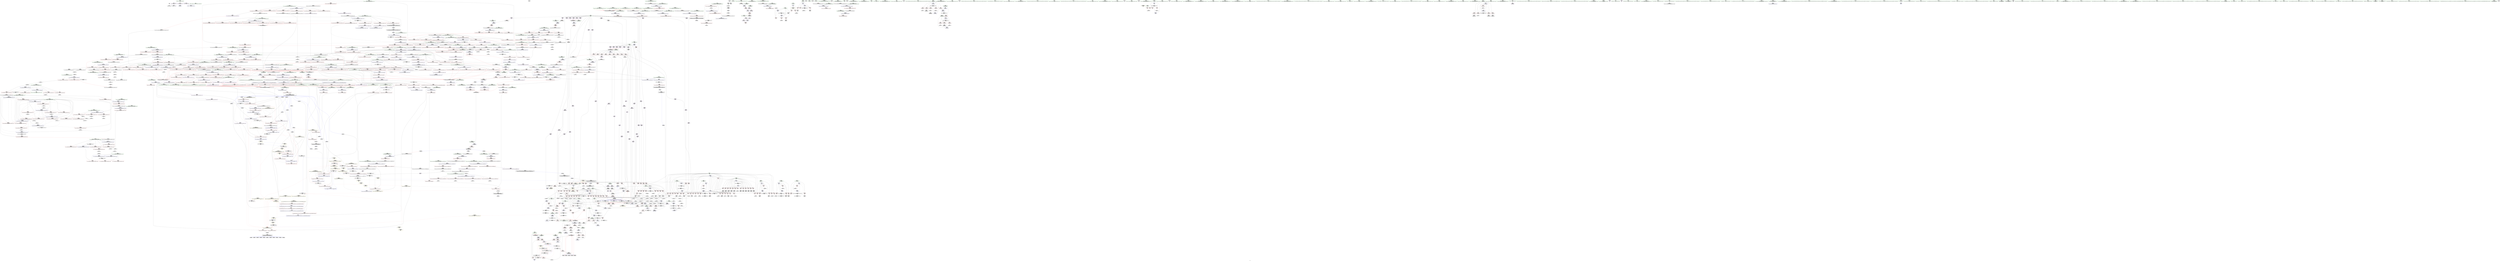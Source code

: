 digraph "SVFG" {
	label="SVFG";

	Node0x55affad71120 [shape=record,color=grey,label="{NodeID: 0\nNullPtr}"];
	Node0x55affad71120 -> Node0x55affae10290[style=solid];
	Node0x55affad71120 -> Node0x55affae1c980[style=solid];
	Node0x55affae16360 [shape=record,color=red,label="{NodeID: 775\n1457\<--1417\n\<--__holeIndex.addr\n_ZSt11__push_heapIPxlxN9__gnu_cxx5__ops14_Iter_less_valEEvT_T0_S5_T1_RT2_\n}"];
	Node0x55affae2eba0 [shape=record,color=grey,label="{NodeID: 1550\n993 = Binary(991, 992, )\n}"];
	Node0x55affae2eba0 -> Node0x55affae2ed20[style=solid];
	Node0x55affae0cda0 [shape=record,color=purple,label="{NodeID: 443\n198\<--195\narrayidx33\<--\n_Z11getExpectedPxS_x\n}"];
	Node0x55affae0cda0 -> Node0x55affae202a0[style=solid];
	Node0x55affae0cda0 -> Node0x55affae1d920[style=solid];
	Node0x55affaf75530 [shape=record,color=black,label="{NodeID: 2325\n321 = PHI()\n}"];
	Node0x55affae00e80 [shape=record,color=green,label="{NodeID: 111\n843\<--844\n__it2.addr\<--__it2.addr_field_insensitive\n_ZNK9__gnu_cxx5__ops15_Iter_less_iterclIPxS3_EEbT_T0_\n}"];
	Node0x55affae00e80 -> Node0x55affae271f0[style=solid];
	Node0x55affae00e80 -> Node0x55affae40700[style=solid];
	Node0x55affae1bd90 [shape=record,color=red,label="{NodeID: 886\n1934\<--1905\n\<--_Num\n_ZNSt20__copy_move_backwardILb1ELb1ESt26random_access_iterator_tagE13__copy_move_bIxEEPT_PKS3_S6_S4_\n}"];
	Node0x55affae1bd90 -> Node0x55affae31d20[style=solid];
	Node0x55affae742e0 [shape=record,color=grey,label="{NodeID: 1661\n872 = cmp(870, 871, )\n}"];
	Node0x55affae22800 [shape=record,color=red,label="{NodeID: 554\n612\<--290\n\<--j\nmain\n}"];
	Node0x55affae22800 -> Node0x55affae74460[style=solid];
	Node0x55affaf7edc0 [shape=record,color=black,label="{NodeID: 2436\n958 = PHI(881, )\n0th arg _ZSt4__lgl }"];
	Node0x55affaf7edc0 -> Node0x55affae40e50[style=solid];
	Node0x55affae05560 [shape=record,color=green,label="{NodeID: 222\n1660\<--1661\n__comp\<--__comp_field_insensitive\n_ZSt16__insertion_sortIPxN9__gnu_cxx5__ops15_Iter_less_iterEEvT_S4_T0_\n|{<s0>88}}"];
	Node0x55affae05560:s0 -> Node0x55affaf81230[style=solid,color=red];
	Node0x55affae410c0 [shape=record,color=blue,label="{NodeID: 997\n1021\<--1016\n__first.addr\<--__first\n_ZSt14__partial_sortIPxN9__gnu_cxx5__ops15_Iter_less_iterEEvT_S4_S4_T0_\n}"];
	Node0x55affae410c0 -> Node0x55affae28cc0[style=dashed];
	Node0x55affae410c0 -> Node0x55affae28d90[style=dashed];
	Node0x55affae28230 [shape=record,color=red,label="{NodeID: 665\n940\<--907\n\<--__depth_limit.addr\n_ZSt16__introsort_loopIPxlN9__gnu_cxx5__ops15_Iter_less_iterEEvT_S4_T0_T1_\n}"];
	Node0x55affae28230 -> Node0x55affae30fa0[style=solid];
	Node0x55affae133b0 [shape=record,color=black,label="{NodeID: 333\n957\<--969\n_ZSt4__lgl_ret\<--sub\n_ZSt4__lgl\n|{<s0>35}}"];
	Node0x55affae133b0:s0 -> Node0x55affaf76f70[style=solid,color=blue];
	Node0x55affae46af0 [shape=record,color=blue,label="{NodeID: 1108\n1949\<--1945\n__val.addr\<--__val\n_ZNK9__gnu_cxx5__ops14_Val_less_iterclIxPxEEbRT_T0_\n}"];
	Node0x55affae46af0 -> Node0x55affae1bf30[style=dashed];
	Node0x55affadfd330 [shape=record,color=green,label="{NodeID: 1\n7\<--1\n__dso_handle\<--dummyObj\nGlob }"];
	Node0x55affae16430 [shape=record,color=red,label="{NodeID: 776\n1462\<--1417\n\<--__holeIndex.addr\n_ZSt11__push_heapIPxlxN9__gnu_cxx5__ops14_Iter_less_valEEvT_T0_S5_T1_RT2_\n}"];
	Node0x55affae16430 -> Node0x55affae32c20[style=solid];
	Node0x55affae2ed20 [shape=record,color=grey,label="{NodeID: 1551\n994 = Binary(993, 882, )\n}"];
	Node0x55affae2ed20 -> Node0x55affae71a60[style=solid];
	Node0x55affae0ce70 [shape=record,color=purple,label="{NodeID: 444\n1069\<--1061\nadd.ptr\<--\n_ZSt27__unguarded_partition_pivotIPxN9__gnu_cxx5__ops15_Iter_less_iterEET_S4_S4_T0_\n}"];
	Node0x55affae0ce70 -> Node0x55affae414d0[style=solid];
	Node0x55affaf75600 [shape=record,color=black,label="{NodeID: 2326\n324 = PHI(735, )\n}"];
	Node0x55affaf75600 -> Node0x55affae3da50[style=solid];
	Node0x55affae00f50 [shape=record,color=green,label="{NodeID: 112\n858\<--859\n__comp\<--__comp_field_insensitive\n_ZSt6__sortIPxN9__gnu_cxx5__ops15_Iter_less_iterEEvT_S4_T0_\n}"];
	Node0x55affae1be60 [shape=record,color=red,label="{NodeID: 887\n1956\<--1947\nthis1\<--this.addr\n_ZNK9__gnu_cxx5__ops14_Val_less_iterclIxPxEEbRT_T0_\n}"];
	Node0x55affae74460 [shape=record,color=grey,label="{NodeID: 1662\n613 = cmp(611, 612, )\n}"];
	Node0x55affae228d0 [shape=record,color=red,label="{NodeID: 555\n641\<--290\n\<--j\nmain\n}"];
	Node0x55affae228d0 -> Node0x55affae12780[style=solid];
	Node0x55affaf7eed0 [shape=record,color=black,label="{NodeID: 2437\n251 = PHI(60, 286, 286, 286, 286, 286, )\n0th arg _Z5chmaxIdEvRT_S0_ }"];
	Node0x55affaf7eed0 -> Node0x55affae3d710[style=solid];
	Node0x55affae05630 [shape=record,color=green,label="{NodeID: 223\n1662\<--1663\n__first.addr\<--__first.addr_field_insensitive\n_ZSt16__insertion_sortIPxN9__gnu_cxx5__ops15_Iter_less_iterEEvT_S4_T0_\n}"];
	Node0x55affae05630 -> Node0x55affae19350[style=solid];
	Node0x55affae05630 -> Node0x55affae19420[style=solid];
	Node0x55affae05630 -> Node0x55affae194f0[style=solid];
	Node0x55affae05630 -> Node0x55affae195c0[style=solid];
	Node0x55affae05630 -> Node0x55affae19690[style=solid];
	Node0x55affae05630 -> Node0x55affae44db0[style=solid];
	Node0x55affae41190 [shape=record,color=blue,label="{NodeID: 998\n1023\<--1017\n__middle.addr\<--__middle\n_ZSt14__partial_sortIPxN9__gnu_cxx5__ops15_Iter_less_iterEEvT_S4_S4_T0_\n}"];
	Node0x55affae41190 -> Node0x55affae28e60[style=dashed];
	Node0x55affae41190 -> Node0x55affae28f30[style=dashed];
	Node0x55affaed4630 [shape=record,color=black,label="{NodeID: 1773\nMR_28V_3 = PHI(MR_28V_4, MR_28V_2, )\npts\{281 \}\n|{|<s1>15}}"];
	Node0x55affaed4630 -> Node0x55affae3de60[style=dashed];
	Node0x55affaed4630:s1 -> Node0x55affaef0960[style=dashed,color=red];
	Node0x55affae28300 [shape=record,color=red,label="{NodeID: 666\n951\<--907\n\<--__depth_limit.addr\n_ZSt16__introsort_loopIPxlN9__gnu_cxx5__ops15_Iter_less_iterEEvT_S4_T0_T1_\n|{<s0>40}}"];
	Node0x55affae28300:s0 -> Node0x55affaf7de20[style=solid,color=red];
	Node0x55affae13480 [shape=record,color=black,label="{NodeID: 334\n991\<--989\nsub.ptr.lhs.cast\<--\n_ZSt22__final_insertion_sortIPxN9__gnu_cxx5__ops15_Iter_less_iterEEvT_S4_T0_\n}"];
	Node0x55affae13480 -> Node0x55affae2eba0[style=solid];
	Node0x55affae46bc0 [shape=record,color=blue,label="{NodeID: 1109\n1951\<--1946\n__it.addr\<--__it\n_ZNK9__gnu_cxx5__ops14_Val_less_iterclIxPxEEbRT_T0_\n}"];
	Node0x55affae46bc0 -> Node0x55affae1c000[style=dashed];
	Node0x55affadfd3c0 [shape=record,color=green,label="{NodeID: 2\n9\<--1\n\<--dummyObj\nCan only get source location for instruction, argument, global var or function.|{<s0>59}}"];
	Node0x55affadfd3c0:s0 -> Node0x55affaf7f4c0[style=solid,color=red];
	Node0x55affae16500 [shape=record,color=red,label="{NodeID: 777\n1470\<--1417\n\<--__holeIndex.addr\n_ZSt11__push_heapIPxlxN9__gnu_cxx5__ops14_Iter_less_valEEvT_T0_S5_T1_RT2_\n}"];
	Node0x55affae2eea0 [shape=record,color=grey,label="{NodeID: 1552\n374 = Binary(373, 112, )\n}"];
	Node0x55affae2eea0 -> Node0x55affae3df30[style=solid];
	Node0x55affae0cf40 [shape=record,color=purple,label="{NodeID: 445\n1210\<--1208\nadd.ptr\<--\n_ZSt11__make_heapIPxN9__gnu_cxx5__ops15_Iter_less_iterEEvT_S4_RT0_\n|{<s0>53}}"];
	Node0x55affae0cf40:s0 -> Node0x55affaf7cc70[style=solid,color=red];
	Node0x55affaf75770 [shape=record,color=black,label="{NodeID: 2327\n332 = PHI()\n}"];
	Node0x55affae01020 [shape=record,color=green,label="{NodeID: 113\n860\<--861\n__first.addr\<--__first.addr_field_insensitive\n_ZSt6__sortIPxN9__gnu_cxx5__ops15_Iter_less_iterEEvT_S4_T0_\n}"];
	Node0x55affae01020 -> Node0x55affae27460[style=solid];
	Node0x55affae01020 -> Node0x55affae27530[style=solid];
	Node0x55affae01020 -> Node0x55affae27600[style=solid];
	Node0x55affae01020 -> Node0x55affae276d0[style=solid];
	Node0x55affae01020 -> Node0x55affae407d0[style=solid];
	Node0x55affae1bf30 [shape=record,color=red,label="{NodeID: 888\n1957\<--1949\n\<--__val.addr\n_ZNK9__gnu_cxx5__ops14_Val_less_iterclIxPxEEbRT_T0_\n}"];
	Node0x55affae1bf30 -> Node0x55affae1c0d0[style=solid];
	Node0x55affae745e0 [shape=record,color=grey,label="{NodeID: 1663\n853 = cmp(850, 852, )\n}"];
	Node0x55affae745e0 -> Node0x55affae12e00[style=solid];
	Node0x55affae229a0 [shape=record,color=red,label="{NodeID: 556\n654\<--290\n\<--j\nmain\n}"];
	Node0x55affae229a0 -> Node0x55affae12920[style=solid];
	Node0x55affaf7f120 [shape=record,color=black,label="{NodeID: 2438\n252 = PHI(187, 471, 523, 585, 637, 698, )\n1st arg _Z5chmaxIdEvRT_S0_ }"];
	Node0x55affaf7f120 -> Node0x55affae3d7e0[style=solid];
	Node0x55affae05700 [shape=record,color=green,label="{NodeID: 224\n1664\<--1665\n__last.addr\<--__last.addr_field_insensitive\n_ZSt16__insertion_sortIPxN9__gnu_cxx5__ops15_Iter_less_iterEEvT_S4_T0_\n}"];
	Node0x55affae05700 -> Node0x55affae19760[style=solid];
	Node0x55affae05700 -> Node0x55affae19830[style=solid];
	Node0x55affae05700 -> Node0x55affae44e80[style=solid];
	Node0x55affae41260 [shape=record,color=blue,label="{NodeID: 999\n1025\<--1018\n__last.addr\<--__last\n_ZSt14__partial_sortIPxN9__gnu_cxx5__ops15_Iter_less_iterEEvT_S4_S4_T0_\n}"];
	Node0x55affae41260 -> Node0x55affae29000[style=dashed];
	Node0x55affae283d0 [shape=record,color=red,label="{NodeID: 667\n949\<--911\n\<--__cut\n_ZSt16__introsort_loopIPxlN9__gnu_cxx5__ops15_Iter_less_iterEEvT_S4_T0_T1_\n|{<s0>40}}"];
	Node0x55affae283d0:s0 -> Node0x55affaf7db80[style=solid,color=red];
	Node0x55affae13550 [shape=record,color=black,label="{NodeID: 335\n992\<--990\nsub.ptr.rhs.cast\<--\n_ZSt22__final_insertion_sortIPxN9__gnu_cxx5__ops15_Iter_less_iterEEvT_S4_T0_\n}"];
	Node0x55affae13550 -> Node0x55affae2eba0[style=solid];
	Node0x55affadfda80 [shape=record,color=green,label="{NodeID: 3\n13\<--1\n_ZSt3cin\<--dummyObj\nGlob }"];
	Node0x55affae165d0 [shape=record,color=red,label="{NodeID: 778\n1438\<--1419\n\<--__topIndex.addr\n_ZSt11__push_heapIPxlxN9__gnu_cxx5__ops14_Iter_less_valEEvT_T0_S5_T1_RT2_\n}"];
	Node0x55affae165d0 -> Node0x55affae73260[style=solid];
	Node0x55affae2f020 [shape=record,color=grey,label="{NodeID: 1553\n470 = Binary(468, 469, )\n|{<s0>17}}"];
	Node0x55affae2f020:s0 -> Node0x55affaf80ff0[style=solid,color=red];
	Node0x55affae0d010 [shape=record,color=purple,label="{NodeID: 446\n1327\<--1325\nadd.ptr\<--\n_ZSt13__adjust_heapIPxlxN9__gnu_cxx5__ops15_Iter_less_iterEEvT_T0_S5_T1_T2_\n|{<s0>60}}"];
	Node0x55affae0d010:s0 -> Node0x55affaf81950[style=solid,color=red];
	Node0x55affaf75840 [shape=record,color=black,label="{NodeID: 2328\n341 = PHI()\n}"];
	Node0x55affae010f0 [shape=record,color=green,label="{NodeID: 114\n862\<--863\n__last.addr\<--__last.addr_field_insensitive\n_ZSt6__sortIPxN9__gnu_cxx5__ops15_Iter_less_iterEEvT_S4_T0_\n}"];
	Node0x55affae010f0 -> Node0x55affae277a0[style=solid];
	Node0x55affae010f0 -> Node0x55affae27870[style=solid];
	Node0x55affae010f0 -> Node0x55affae27940[style=solid];
	Node0x55affae010f0 -> Node0x55affae27a10[style=solid];
	Node0x55affae010f0 -> Node0x55affae408a0[style=solid];
	Node0x55affae1c000 [shape=record,color=red,label="{NodeID: 889\n1959\<--1951\n\<--__it.addr\n_ZNK9__gnu_cxx5__ops14_Val_less_iterclIxPxEEbRT_T0_\n}"];
	Node0x55affae1c000 -> Node0x55affae1c1a0[style=solid];
	Node0x55affae74760 [shape=record,color=grey,label="{NodeID: 1664\n1492 = cmp(1489, 1491, )\n}"];
	Node0x55affae74760 -> Node0x55affae140b0[style=solid];
	Node0x55affae22a70 [shape=record,color=red,label="{NodeID: 557\n665\<--290\n\<--j\nmain\n}"];
	Node0x55affae22a70 -> Node0x55affae129f0[style=solid];
	Node0x55affaf7f370 [shape=record,color=black,label="{NodeID: 2439\n1284 = PHI(1216, 1264, )\n0th arg _ZSt13__adjust_heapIPxlxN9__gnu_cxx5__ops15_Iter_less_iterEEvT_T0_S5_T1_T2_ }"];
	Node0x55affaf7f370 -> Node0x55affae42850[style=solid];
	Node0x55affae057d0 [shape=record,color=green,label="{NodeID: 225\n1666\<--1667\n__i\<--__i_field_insensitive\n_ZSt16__insertion_sortIPxN9__gnu_cxx5__ops15_Iter_less_iterEEvT_S4_T0_\n}"];
	Node0x55affae057d0 -> Node0x55affae19900[style=solid];
	Node0x55affae057d0 -> Node0x55affae199d0[style=solid];
	Node0x55affae057d0 -> Node0x55affae19aa0[style=solid];
	Node0x55affae057d0 -> Node0x55affae19b70[style=solid];
	Node0x55affae057d0 -> Node0x55affae19c40[style=solid];
	Node0x55affae057d0 -> Node0x55affae19d10[style=solid];
	Node0x55affae057d0 -> Node0x55affae19de0[style=solid];
	Node0x55affae057d0 -> Node0x55affae44f50[style=solid];
	Node0x55affae057d0 -> Node0x55affae451c0[style=solid];
	Node0x55affae41330 [shape=record,color=blue,label="{NodeID: 1000\n1049\<--1045\n__first.addr\<--__first\n_ZSt27__unguarded_partition_pivotIPxN9__gnu_cxx5__ops15_Iter_less_iterEET_S4_S4_T0_\n}"];
	Node0x55affae41330 -> Node0x55affae290d0[style=dashed];
	Node0x55affae41330 -> Node0x55affae291a0[style=dashed];
	Node0x55affae41330 -> Node0x55affae29270[style=dashed];
	Node0x55affae41330 -> Node0x55affae29340[style=dashed];
	Node0x55affae41330 -> Node0x55affae29410[style=dashed];
	Node0x55affae41330 -> Node0x55affae294e0[style=dashed];
	Node0x55affaed5030 [shape=record,color=black,label="{NodeID: 1775\nMR_28V_4 = PHI(MR_28V_3, MR_28V_1, )\npts\{281 \}\n|{<s0>33}}"];
	Node0x55affaed5030:s0 -> Node0x55affaf05f70[style=dashed,color=blue];
	Node0x55affae284a0 [shape=record,color=red,label="{NodeID: 668\n953\<--911\n\<--__cut\n_ZSt16__introsort_loopIPxlN9__gnu_cxx5__ops15_Iter_less_iterEEvT_S4_T0_T1_\n}"];
	Node0x55affae284a0 -> Node0x55affae40d80[style=solid];
	Node0x55affae13620 [shape=record,color=black,label="{NodeID: 336\n1064\<--1062\nsub.ptr.lhs.cast\<--\n_ZSt27__unguarded_partition_pivotIPxN9__gnu_cxx5__ops15_Iter_less_iterEET_S4_S4_T0_\n}"];
	Node0x55affae13620 -> Node0x55affae32320[style=solid];
	Node0x55affadfdb10 [shape=record,color=green,label="{NodeID: 4\n14\<--1\n_ZSt4cout\<--dummyObj\nGlob }"];
	Node0x55affae166a0 [shape=record,color=red,label="{NodeID: 779\n1441\<--1423\n\<--__comp.addr\n_ZSt11__push_heapIPxlxN9__gnu_cxx5__ops14_Iter_less_valEEvT_T0_S5_T1_RT2_\n|{<s0>67}}"];
	Node0x55affae166a0:s0 -> Node0x55affaf7fe80[style=solid,color=red];
	Node0x55affae2f1a0 [shape=record,color=grey,label="{NodeID: 1554\n1152 = Binary(1150, 1151, )\n}"];
	Node0x55affae2f1a0 -> Node0x55affae2f320[style=solid];
	Node0x55affae0d0e0 [shape=record,color=purple,label="{NodeID: 447\n1331\<--1328\nadd.ptr2\<--\n_ZSt13__adjust_heapIPxlxN9__gnu_cxx5__ops15_Iter_less_iterEEvT_T0_S5_T1_T2_\n|{<s0>60}}"];
	Node0x55affae0d0e0:s0 -> Node0x55affaf81d10[style=solid,color=red];
	Node0x55affaf75910 [shape=record,color=black,label="{NodeID: 2329\n344 = PHI()\n}"];
	Node0x55affae05c30 [shape=record,color=green,label="{NodeID: 115\n864\<--865\nagg.tmp\<--agg.tmp_field_insensitive\n_ZSt6__sortIPxN9__gnu_cxx5__ops15_Iter_less_iterEEvT_S4_T0_\n}"];
	Node0x55affae1c0d0 [shape=record,color=red,label="{NodeID: 890\n1958\<--1957\n\<--\n_ZNK9__gnu_cxx5__ops14_Val_less_iterclIxPxEEbRT_T0_\n}"];
	Node0x55affae1c0d0 -> Node0x55affae73b60[style=solid];
	Node0x55affae748e0 [shape=record,color=grey,label="{NodeID: 1665\n658 = cmp(657, 9, )\n}"];
	Node0x55affae22b40 [shape=record,color=red,label="{NodeID: 558\n673\<--290\n\<--j\nmain\n}"];
	Node0x55affae22b40 -> Node0x55affae74a60[style=solid];
	Node0x55affaf7f4c0 [shape=record,color=black,label="{NodeID: 2440\n1285 = PHI(1217, 9, )\n1st arg _ZSt13__adjust_heapIPxlxN9__gnu_cxx5__ops15_Iter_less_iterEEvT_T0_S5_T1_T2_ }"];
	Node0x55affaf7f4c0 -> Node0x55affae42920[style=solid];
	Node0x55affae058a0 [shape=record,color=green,label="{NodeID: 226\n1668\<--1669\n__val\<--__val_field_insensitive\n_ZSt16__insertion_sortIPxN9__gnu_cxx5__ops15_Iter_less_iterEEvT_S4_T0_\n|{|<s1>91}}"];
	Node0x55affae058a0 -> Node0x55affae45020[style=solid];
	Node0x55affae058a0:s1 -> Node0x55affaf7cc70[style=solid,color=red];
	Node0x55affae41400 [shape=record,color=blue,label="{NodeID: 1001\n1051\<--1046\n__last.addr\<--__last\n_ZSt27__unguarded_partition_pivotIPxN9__gnu_cxx5__ops15_Iter_less_iterEET_S4_S4_T0_\n}"];
	Node0x55affae41400 -> Node0x55affae295b0[style=dashed];
	Node0x55affae41400 -> Node0x55affae29680[style=dashed];
	Node0x55affae41400 -> Node0x55affae29750[style=dashed];
	Node0x55affaed5530 [shape=record,color=black,label="{NodeID: 1776\nMR_59V_7 = PHI(MR_59V_6, MR_59V_5, MR_59V_5, )\npts\{287 \}\n|{|<s1>22|<s2>22|<s3>22}}"];
	Node0x55affaed5530 -> Node0x55affaed2330[style=dashed];
	Node0x55affaed5530:s1 -> Node0x55affae20850[style=dashed,color=red];
	Node0x55affaed5530:s2 -> Node0x55affae3d8b0[style=dashed,color=red];
	Node0x55affaed5530:s3 -> Node0x55affaec7e00[style=dashed,color=red];
	Node0x55affae28570 [shape=record,color=red,label="{NodeID: 669\n962\<--959\n\<--__n.addr\n_ZSt4__lgl\n}"];
	Node0x55affae136f0 [shape=record,color=black,label="{NodeID: 337\n1065\<--1063\nsub.ptr.rhs.cast\<--\n_ZSt27__unguarded_partition_pivotIPxN9__gnu_cxx5__ops15_Iter_less_iterEET_S4_S4_T0_\n}"];
	Node0x55affae136f0 -> Node0x55affae32320[style=solid];
	Node0x55affadfdba0 [shape=record,color=green,label="{NodeID: 5\n15\<--1\n.str\<--dummyObj\nGlob }"];
	Node0x55affae16770 [shape=record,color=red,label="{NodeID: 780\n1443\<--1425\n\<--__parent\n_ZSt11__push_heapIPxlxN9__gnu_cxx5__ops14_Iter_less_valEEvT_T0_S5_T1_RT2_\n}"];
	Node0x55affae2f320 [shape=record,color=grey,label="{NodeID: 1555\n1153 = Binary(1152, 882, )\n}"];
	Node0x55affae2f320 -> Node0x55affae72360[style=solid];
	Node0x55affae0d1b0 [shape=record,color=purple,label="{NodeID: 448\n1340\<--1338\nadd.ptr3\<--\n_ZSt13__adjust_heapIPxlxN9__gnu_cxx5__ops15_Iter_less_iterEEvT_T0_S5_T1_T2_\n|{<s0>61}}"];
	Node0x55affae0d1b0:s0 -> Node0x55affaf7cc70[style=solid,color=red];
	Node0x55affaf759e0 [shape=record,color=black,label="{NodeID: 2330\n355 = PHI()\n}"];
	Node0x55affae05cc0 [shape=record,color=green,label="{NodeID: 116\n866\<--867\nagg.tmp1\<--agg.tmp1_field_insensitive\n_ZSt6__sortIPxN9__gnu_cxx5__ops15_Iter_less_iterEEvT_S4_T0_\n}"];
	Node0x55affaef2630 [shape=record,color=yellow,style=double,label="{NodeID: 1998\n28V_1 = ENCHI(MR_28V_0)\npts\{281 \}\nFun[_Z11getExpectedPxS_x]}"];
	Node0x55affaef2630 -> Node0x55affae201d0[style=dashed];
	Node0x55affae1c1a0 [shape=record,color=red,label="{NodeID: 891\n1960\<--1959\n\<--\n_ZNK9__gnu_cxx5__ops14_Val_less_iterclIxPxEEbRT_T0_\n}"];
	Node0x55affae1c1a0 -> Node0x55affae73b60[style=solid];
	Node0x55affae74a60 [shape=record,color=grey,label="{NodeID: 1666\n674 = cmp(672, 673, )\n}"];
	Node0x55affae22c10 [shape=record,color=red,label="{NodeID: 559\n701\<--290\n\<--j\nmain\n}"];
	Node0x55affae22c10 -> Node0x55affae3fad0[style=solid];
	Node0x55affaf7f610 [shape=record,color=black,label="{NodeID: 2441\n1286 = PHI(1218, 1270, )\n2nd arg _ZSt13__adjust_heapIPxlxN9__gnu_cxx5__ops15_Iter_less_iterEEvT_T0_S5_T1_T2_ }"];
	Node0x55affaf7f610 -> Node0x55affae429f0[style=solid];
	Node0x55affae05970 [shape=record,color=green,label="{NodeID: 227\n1670\<--1671\nagg.tmp\<--agg.tmp_field_insensitive\n_ZSt16__insertion_sortIPxN9__gnu_cxx5__ops15_Iter_less_iterEEvT_S4_T0_\n}"];
	Node0x55affae414d0 [shape=record,color=blue,label="{NodeID: 1002\n1053\<--1069\n__mid\<--add.ptr\n_ZSt27__unguarded_partition_pivotIPxN9__gnu_cxx5__ops15_Iter_less_iterEET_S4_S4_T0_\n}"];
	Node0x55affae414d0 -> Node0x55affae29820[style=dashed];
	Node0x55affae28640 [shape=record,color=red,label="{NodeID: 670\n990\<--977\n\<--__first.addr\n_ZSt22__final_insertion_sortIPxN9__gnu_cxx5__ops15_Iter_less_iterEEvT_S4_T0_\n}"];
	Node0x55affae28640 -> Node0x55affae13550[style=solid];
	Node0x55affae137c0 [shape=record,color=black,label="{NodeID: 338\n1044\<--1084\n_ZSt27__unguarded_partition_pivotIPxN9__gnu_cxx5__ops15_Iter_less_iterEET_S4_S4_T0__ret\<--call\n_ZSt27__unguarded_partition_pivotIPxN9__gnu_cxx5__ops15_Iter_less_iterEET_S4_S4_T0_\n|{<s0>39}}"];
	Node0x55affae137c0:s0 -> Node0x55affaf770b0[style=solid,color=blue];
	Node0x55affadfdc30 [shape=record,color=green,label="{NodeID: 6\n17\<--1\n.str.1\<--dummyObj\nGlob }"];
	Node0x55affae16840 [shape=record,color=red,label="{NodeID: 781\n1452\<--1425\n\<--__parent\n_ZSt11__push_heapIPxlxN9__gnu_cxx5__ops14_Iter_less_valEEvT_T0_S5_T1_RT2_\n}"];
	Node0x55affae2f4a0 [shape=record,color=grey,label="{NodeID: 1556\n408 = Binary(407, 112, )\n}"];
	Node0x55affae2f4a0 -> Node0x55affae3e270[style=solid];
	Node0x55affae0d280 [shape=record,color=purple,label="{NodeID: 449\n1345\<--1343\nadd.ptr5\<--\n_ZSt13__adjust_heapIPxlxN9__gnu_cxx5__ops15_Iter_less_iterEEvT_T0_S5_T1_T2_\n}"];
	Node0x55affae0d280 -> Node0x55affae42ed0[style=solid];
	Node0x55affaf75ab0 [shape=record,color=black,label="{NodeID: 2331\n471 = PHI(48, )\n|{<s0>18}}"];
	Node0x55affaf75ab0:s0 -> Node0x55affaf7f120[style=solid,color=red];
	Node0x55affae05d90 [shape=record,color=green,label="{NodeID: 117\n884\<--885\n_ZSt4__lgl\<--_ZSt4__lgl_field_insensitive\n}"];
	Node0x55affae1c270 [shape=record,color=red,label="{NodeID: 892\n1972\<--1971\ndummyVal\<--offset_0\n_Z11getExpectedPxS_x\n}"];
	Node0x55affae1c270 -> Node0x55affae1ce90[style=solid];
	Node0x55affae74be0 [shape=record,color=grey,label="{NodeID: 1667\n927 = cmp(926, 928, )\n}"];
	Node0x55affae22ce0 [shape=record,color=red,label="{NodeID: 560\n476\<--292\n\<--next\nmain\n}"];
	Node0x55affae22ce0 -> Node0x55affae2fda0[style=solid];
	Node0x55affaf7f760 [shape=record,color=black,label="{NodeID: 2442\n1287 = PHI(1220, 1272, )\n3rd arg _ZSt13__adjust_heapIPxlxN9__gnu_cxx5__ops15_Iter_less_iterEEvT_T0_S5_T1_T2_ }"];
	Node0x55affaf7f760 -> Node0x55affae42ac0[style=solid];
	Node0x55affae05a40 [shape=record,color=green,label="{NodeID: 228\n1672\<--1673\nagg.tmp7\<--agg.tmp7_field_insensitive\n_ZSt16__insertion_sortIPxN9__gnu_cxx5__ops15_Iter_less_iterEEvT_S4_T0_\n}"];
	Node0x55affae415a0 [shape=record,color=blue,label="{NodeID: 1003\n1094\<--1089\n__first.addr\<--__first\n_ZSt13__heap_selectIPxN9__gnu_cxx5__ops15_Iter_less_iterEEvT_S4_S4_T0_\n}"];
	Node0x55affae415a0 -> Node0x55affae298f0[style=dashed];
	Node0x55affae415a0 -> Node0x55affae299c0[style=dashed];
	Node0x55affae415a0 -> Node0x55affae29a90[style=dashed];
	Node0x55affae28710 [shape=record,color=red,label="{NodeID: 671\n997\<--977\n\<--__first.addr\n_ZSt22__final_insertion_sortIPxN9__gnu_cxx5__ops15_Iter_less_iterEEvT_S4_T0_\n|{<s0>42}}"];
	Node0x55affae28710:s0 -> Node0x55affaf7eb20[style=solid,color=red];
	Node0x55affae13890 [shape=record,color=black,label="{NodeID: 339\n1150\<--1148\nsub.ptr.lhs.cast\<--\n_ZSt11__sort_heapIPxN9__gnu_cxx5__ops15_Iter_less_iterEEvT_S4_RT0_\n}"];
	Node0x55affae13890 -> Node0x55affae2f1a0[style=solid];
	Node0x55affadfdcc0 [shape=record,color=green,label="{NodeID: 7\n20\<--1\n\<--dummyObj\nCan only get source location for instruction, argument, global var or function.}"];
	Node0x55affae16910 [shape=record,color=red,label="{NodeID: 782\n1460\<--1425\n\<--__parent\n_ZSt11__push_heapIPxlxN9__gnu_cxx5__ops14_Iter_less_valEEvT_T0_S5_T1_RT2_\n}"];
	Node0x55affae16910 -> Node0x55affae43a30[style=solid];
	Node0x55affae2f620 [shape=record,color=grey,label="{NodeID: 1557\n505 = Binary(500, 504, )\n}"];
	Node0x55affae2f620 -> Node0x55affae5e7d0[style=solid];
	Node0x55affae0d350 [shape=record,color=purple,label="{NodeID: 450\n1367\<--1364\nadd.ptr14\<--\n_ZSt13__adjust_heapIPxlxN9__gnu_cxx5__ops15_Iter_less_iterEEvT_T0_S5_T1_T2_\n|{<s0>62}}"];
	Node0x55affae0d350:s0 -> Node0x55affaf7cc70[style=solid,color=red];
	Node0x55affaf75cb0 [shape=record,color=black,label="{NodeID: 2332\n715 = PHI()\n}"];
	Node0x55affae05e90 [shape=record,color=green,label="{NodeID: 118\n888\<--889\n_ZSt16__introsort_loopIPxlN9__gnu_cxx5__ops15_Iter_less_iterEEvT_S4_T0_T1_\<--_ZSt16__introsort_loopIPxlN9__gnu_cxx5__ops15_Iter_less_iterEEvT_S4_T0_T1__field_insensitive\n}"];
	Node0x55affae1c340 [shape=record,color=red,label="{NodeID: 893\n1975\<--1974\ndummyVal\<--offset_0\n_Z11getExpectedPxS_x\n}"];
	Node0x55affae1c340 -> Node0x55affae1dc60[style=solid];
	Node0x55affaeb1d00 [shape=record,color=black,label="{NodeID: 1668\nMR_16V_3 = PHI(MR_16V_4, MR_16V_2, )\npts\{67 \}\n}"];
	Node0x55affaeb1d00 -> Node0x55affae1ef20[style=dashed];
	Node0x55affaeb1d00 -> Node0x55affae1eff0[style=dashed];
	Node0x55affaeb1d00 -> Node0x55affae1f0c0[style=dashed];
	Node0x55affaeb1d00 -> Node0x55affae1f190[style=dashed];
	Node0x55affaeb1d00 -> Node0x55affae1f260[style=dashed];
	Node0x55affaeb1d00 -> Node0x55affae1d1d0[style=dashed];
	Node0x55affae22db0 [shape=record,color=red,label="{NodeID: 561\n499\<--292\n\<--next\nmain\n}"];
	Node0x55affae22db0 -> Node0x55affae2f7a0[style=solid];
	Node0x55affaf7f8b0 [shape=record,color=black,label="{NodeID: 2443\n786 = PHI(241, )\n0th arg _ZSt13__min_elementIPxN9__gnu_cxx5__ops15_Iter_less_iterEET_S4_S4_T0_ }"];
	Node0x55affaf7f8b0 -> Node0x55affae3ffb0[style=solid];
	Node0x55affae05b10 [shape=record,color=green,label="{NodeID: 229\n1674\<--1675\nundef.agg.tmp\<--undef.agg.tmp_field_insensitive\n_ZSt16__insertion_sortIPxN9__gnu_cxx5__ops15_Iter_less_iterEEvT_S4_T0_\n}"];
	Node0x55affae41670 [shape=record,color=blue,label="{NodeID: 1004\n1096\<--1090\n__middle.addr\<--__middle\n_ZSt13__heap_selectIPxN9__gnu_cxx5__ops15_Iter_less_iterEEvT_S4_S4_T0_\n}"];
	Node0x55affae41670 -> Node0x55affae29b60[style=dashed];
	Node0x55affae41670 -> Node0x55affae29c30[style=dashed];
	Node0x55affae41670 -> Node0x55affae29d00[style=dashed];
	Node0x55affae287e0 [shape=record,color=red,label="{NodeID: 672\n998\<--977\n\<--__first.addr\n_ZSt22__final_insertion_sortIPxN9__gnu_cxx5__ops15_Iter_less_iterEEvT_S4_T0_\n}"];
	Node0x55affae287e0 -> Node0x55affae0ba20[style=solid];
	Node0x55affae13960 [shape=record,color=black,label="{NodeID: 340\n1151\<--1149\nsub.ptr.rhs.cast\<--\n_ZSt11__sort_heapIPxN9__gnu_cxx5__ops15_Iter_less_iterEEvT_S4_RT0_\n}"];
	Node0x55affae13960 -> Node0x55affae2f1a0[style=solid];
	Node0x55affadfdd50 [shape=record,color=green,label="{NodeID: 8\n86\<--1\n\<--dummyObj\nCan only get source location for instruction, argument, global var or function.}"];
	Node0x55affae169e0 [shape=record,color=red,label="{NodeID: 783\n1455\<--1454\n\<--call2\n_ZSt11__push_heapIPxlxN9__gnu_cxx5__ops14_Iter_less_valEEvT_T0_S5_T1_RT2_\n}"];
	Node0x55affae169e0 -> Node0x55affae43960[style=solid];
	Node0x55affae2f7a0 [shape=record,color=grey,label="{NodeID: 1558\n500 = Binary(499, 201, )\n}"];
	Node0x55affae2f7a0 -> Node0x55affae2f620[style=solid];
	Node0x55affae0d420 [shape=record,color=purple,label="{NodeID: 451\n1372\<--1370\nadd.ptr16\<--\n_ZSt13__adjust_heapIPxlxN9__gnu_cxx5__ops15_Iter_less_iterEEvT_T0_S5_T1_T2_\n}"];
	Node0x55affae0d420 -> Node0x55affae43140[style=solid];
	Node0x55affaf75d80 [shape=record,color=black,label="{NodeID: 2333\n718 = PHI()\n}"];
	Node0x55affae05f90 [shape=record,color=green,label="{NodeID: 119\n893\<--894\n_ZSt22__final_insertion_sortIPxN9__gnu_cxx5__ops15_Iter_less_iterEEvT_S4_T0_\<--_ZSt22__final_insertion_sortIPxN9__gnu_cxx5__ops15_Iter_less_iterEEvT_S4_T0__field_insensitive\n}"];
	Node0x55affaef28d0 [shape=record,color=yellow,style=double,label="{NodeID: 2001\n125V_1 = ENCHI(MR_125V_0)\npts\{281 297 \}\nFun[_ZNK9__gnu_cxx5__ops15_Iter_less_iterclIPxS3_EEbT_T0_]}"];
	Node0x55affaef28d0 -> Node0x55affae272c0[style=dashed];
	Node0x55affaef28d0 -> Node0x55affae27390[style=dashed];
	Node0x55affae1c410 [shape=record,color=red,label="{NodeID: 894\n1978\<--1977\ndummyVal\<--offset_0\nmain\n}"];
	Node0x55affae1c410 -> Node0x55affae3e4e0[style=solid];
	Node0x55affae22e80 [shape=record,color=red,label="{NodeID: 562\n509\<--292\n\<--next\nmain\n}"];
	Node0x55affae22e80 -> Node0x55affae60450[style=solid];
	Node0x55affaf7f9c0 [shape=record,color=black,label="{NodeID: 2444\n787 = PHI(242, )\n1st arg _ZSt13__min_elementIPxN9__gnu_cxx5__ops15_Iter_less_iterEET_S4_S4_T0_ }"];
	Node0x55affaf7f9c0 -> Node0x55affae40080[style=solid];
	Node0x55affae0ddd0 [shape=record,color=green,label="{NodeID: 230\n1704\<--1705\n_ZSt13move_backwardIPxS0_ET0_T_S2_S1_\<--_ZSt13move_backwardIPxS0_ET0_T_S2_S1__field_insensitive\n}"];
	Node0x55affae41740 [shape=record,color=blue,label="{NodeID: 1005\n1098\<--1091\n__last.addr\<--__last\n_ZSt13__heap_selectIPxN9__gnu_cxx5__ops15_Iter_less_iterEEvT_S4_S4_T0_\n}"];
	Node0x55affae41740 -> Node0x55affae29dd0[style=dashed];
	Node0x55affaed6930 [shape=record,color=black,label="{NodeID: 1780\nMR_28V_2 = PHI(MR_28V_4, MR_28V_1, )\npts\{281 \}\n|{<s0>49}}"];
	Node0x55affaed6930:s0 -> Node0x55affaebfc00[style=dashed,color=blue];
	Node0x55affae288b0 [shape=record,color=red,label="{NodeID: 673\n1003\<--977\n\<--__first.addr\n_ZSt22__final_insertion_sortIPxN9__gnu_cxx5__ops15_Iter_less_iterEEvT_S4_T0_\n}"];
	Node0x55affae288b0 -> Node0x55affae0baf0[style=solid];
	Node0x55affae13a30 [shape=record,color=black,label="{NodeID: 341\n1189\<--1187\nsub.ptr.lhs.cast\<--\n_ZSt11__make_heapIPxN9__gnu_cxx5__ops15_Iter_less_iterEEvT_S4_RT0_\n}"];
	Node0x55affae13a30 -> Node0x55affae306a0[style=solid];
	Node0x55affadfdde0 [shape=record,color=green,label="{NodeID: 9\n92\<--1\n\<--dummyObj\nCan only get source location for instruction, argument, global var or function.}"];
	Node0x55affae16ab0 [shape=record,color=red,label="{NodeID: 784\n1468\<--1467\n\<--call6\n_ZSt11__push_heapIPxlxN9__gnu_cxx5__ops14_Iter_less_valEEvT_T0_S5_T1_RT2_\n}"];
	Node0x55affae16ab0 -> Node0x55affae43bd0[style=solid];
	Node0x55affae2f920 [shape=record,color=grey,label="{NodeID: 1559\n485 = Binary(482, 484, )\n}"];
	Node0x55affae2f920 -> Node0x55affae72960[style=solid];
	Node0x55affae0d4f0 [shape=record,color=purple,label="{NodeID: 452\n1444\<--1442\nadd.ptr\<--\n_ZSt11__push_heapIPxlxN9__gnu_cxx5__ops14_Iter_less_valEEvT_T0_S5_T1_RT2_\n|{<s0>67}}"];
	Node0x55affae0d4f0:s0 -> Node0x55affaf7ff90[style=solid,color=red];
	Node0x55affaf75e50 [shape=record,color=black,label="{NodeID: 2334\n523 = PHI(48, )\n|{<s0>20}}"];
	Node0x55affaf75e50:s0 -> Node0x55affaf7f120[style=solid,color=red];
	Node0x55affae06090 [shape=record,color=green,label="{NodeID: 120\n901\<--902\n__comp\<--__comp_field_insensitive\n_ZSt16__introsort_loopIPxlN9__gnu_cxx5__ops15_Iter_less_iterEEvT_S4_T0_T1_\n}"];
	Node0x55affae1c4e0 [shape=record,color=red,label="{NodeID: 895\n1981\<--1980\ndummyVal\<--offset_0\n_ZNSt20__copy_move_backwardILb1ELb1ESt26random_access_iterator_tagE13__copy_move_bIxEEPT_PKS3_S6_S4_\n}"];
	Node0x55affae1c4e0 -> Node0x55affae46950[style=solid];
	Node0x55affae22f50 [shape=record,color=red,label="{NodeID: 563\n529\<--292\n\<--next\nmain\n}"];
	Node0x55affae22f50 -> Node0x55affae5f6d0[style=solid];
	Node0x55affaf7fad0 [shape=record,color=black,label="{NodeID: 2445\n1630 = PHI(1623, )\n0th arg _ZSt4swapIxENSt9enable_ifIXsr6__and_ISt6__not_ISt15__is_tuple_likeIT_EESt21is_move_constructibleIS3_ESt18is_move_assignableIS3_EEE5valueEvE4typeERS3_SC_ }"];
	Node0x55affaf7fad0 -> Node0x55affae449a0[style=solid];
	Node0x55affae0de90 [shape=record,color=green,label="{NodeID: 231\n1713\<--1714\n_ZN9__gnu_cxx5__ops15__val_comp_iterENS0_15_Iter_less_iterE\<--_ZN9__gnu_cxx5__ops15__val_comp_iterENS0_15_Iter_less_iterE_field_insensitive\n}"];
	Node0x55affae41810 [shape=record,color=blue,label="{NodeID: 1006\n1100\<--1110\n__i\<--\n_ZSt13__heap_selectIPxN9__gnu_cxx5__ops15_Iter_less_iterEEvT_S4_S4_T0_\n}"];
	Node0x55affae41810 -> Node0x55affaec0100[style=dashed];
	Node0x55affaed6e30 [shape=record,color=black,label="{NodeID: 1781\nMR_178V_2 = PHI(MR_178V_3, MR_178V_1, )\npts\{1177 \}\n}"];
	Node0x55affae28980 [shape=record,color=red,label="{NodeID: 674\n1010\<--977\n\<--__first.addr\n_ZSt22__final_insertion_sortIPxN9__gnu_cxx5__ops15_Iter_less_iterEEvT_S4_T0_\n|{<s0>44}}"];
	Node0x55affae28980:s0 -> Node0x55affaf7eb20[style=solid,color=red];
	Node0x55affae13b00 [shape=record,color=black,label="{NodeID: 342\n1190\<--1188\nsub.ptr.rhs.cast\<--\n_ZSt11__make_heapIPxN9__gnu_cxx5__ops15_Iter_less_iterEEvT_S4_RT0_\n}"];
	Node0x55affae13b00 -> Node0x55affae306a0[style=solid];
	Node0x55affadfde70 [shape=record,color=green,label="{NodeID: 10\n93\<--1\n\<--dummyObj\nCan only get source location for instruction, argument, global var or function.}"];
	Node0x55affae16b80 [shape=record,color=red,label="{NodeID: 785\n1487\<--1478\nthis1\<--this.addr\n_ZNK9__gnu_cxx5__ops14_Iter_less_valclIPxxEEbT_RT0_\n}"];
	Node0x55affae2faa0 [shape=record,color=grey,label="{NodeID: 1560\n482 = Binary(477, 481, )\n}"];
	Node0x55affae2faa0 -> Node0x55affae2f920[style=solid];
	Node0x55affae0d5c0 [shape=record,color=purple,label="{NodeID: 453\n1453\<--1451\nadd.ptr1\<--\n_ZSt11__push_heapIPxlxN9__gnu_cxx5__ops14_Iter_less_valEEvT_T0_S5_T1_RT2_\n|{<s0>68}}"];
	Node0x55affae0d5c0:s0 -> Node0x55affaf7cc70[style=solid,color=red];
	Node0x55affaf75ff0 [shape=record,color=black,label="{NodeID: 2335\n637 = PHI(48, )\n|{<s0>24}}"];
	Node0x55affaf75ff0:s0 -> Node0x55affaf7f120[style=solid,color=red];
	Node0x55affae06160 [shape=record,color=green,label="{NodeID: 121\n903\<--904\n__first.addr\<--__first.addr_field_insensitive\n_ZSt16__introsort_loopIPxlN9__gnu_cxx5__ops15_Iter_less_iterEEvT_S4_T0_T1_\n}"];
	Node0x55affae06160 -> Node0x55affae27ae0[style=solid];
	Node0x55affae06160 -> Node0x55affae27bb0[style=solid];
	Node0x55affae06160 -> Node0x55affae27c80[style=solid];
	Node0x55affae06160 -> Node0x55affae40970[style=solid];
	Node0x55affae1c5b0 [shape=record,color=blue,label="{NodeID: 896\n8\<--9\nB\<--\nGlob }"];
	Node0x55affae1c5b0 -> Node0x55affaeef270[style=dashed];
	Node0x55affae23020 [shape=record,color=red,label="{NodeID: 564\n543\<--292\n\<--next\nmain\n}"];
	Node0x55affae23020 -> Node0x55affae2db20[style=solid];
	Node0x55affaf7fbe0 [shape=record,color=black,label="{NodeID: 2446\n1631 = PHI(1624, )\n1st arg _ZSt4swapIxENSt9enable_ifIXsr6__and_ISt6__not_ISt15__is_tuple_likeIT_EESt21is_move_constructibleIS3_ESt18is_move_assignableIS3_EEE5valueEvE4typeERS3_SC_ }"];
	Node0x55affaf7fbe0 -> Node0x55affae44a70[style=solid];
	Node0x55affae0df90 [shape=record,color=green,label="{NodeID: 232\n1716\<--1717\n_ZSt25__unguarded_linear_insertIPxN9__gnu_cxx5__ops14_Val_less_iterEEvT_T0_\<--_ZSt25__unguarded_linear_insertIPxN9__gnu_cxx5__ops14_Val_less_iterEEvT_T0__field_insensitive\n}"];
	Node0x55affae418e0 [shape=record,color=blue,label="{NodeID: 1007\n1100\<--1130\n__i\<--incdec.ptr\n_ZSt13__heap_selectIPxN9__gnu_cxx5__ops15_Iter_less_iterEEvT_S4_S4_T0_\n}"];
	Node0x55affae418e0 -> Node0x55affaec0100[style=dashed];
	Node0x55affaed7330 [shape=record,color=black,label="{NodeID: 1782\nMR_180V_2 = PHI(MR_180V_4, MR_180V_1, )\npts\{1179 \}\n}"];
	Node0x55affae28a50 [shape=record,color=red,label="{NodeID: 675\n989\<--979\n\<--__last.addr\n_ZSt22__final_insertion_sortIPxN9__gnu_cxx5__ops15_Iter_less_iterEEvT_S4_T0_\n}"];
	Node0x55affae28a50 -> Node0x55affae13480[style=solid];
	Node0x55affae13bd0 [shape=record,color=black,label="{NodeID: 343\n1198\<--1196\nsub.ptr.lhs.cast1\<--\n_ZSt11__make_heapIPxN9__gnu_cxx5__ops15_Iter_less_iterEEvT_S4_RT0_\n}"];
	Node0x55affae13bd0 -> Node0x55affae300a0[style=solid];
	Node0x55affadfdf30 [shape=record,color=green,label="{NodeID: 11\n97\<--1\n\<--dummyObj\nCan only get source location for instruction, argument, global var or function.}"];
	Node0x55affae16c50 [shape=record,color=red,label="{NodeID: 786\n1488\<--1480\n\<--__it.addr\n_ZNK9__gnu_cxx5__ops14_Iter_less_valclIPxxEEbT_RT0_\n}"];
	Node0x55affae16c50 -> Node0x55affae16df0[style=solid];
	Node0x55affae2fc20 [shape=record,color=grey,label="{NodeID: 1561\n491 = Binary(489, 490, )\n}"];
	Node0x55affae2fc20 -> Node0x55affae3e8f0[style=solid];
	Node0x55affae0d690 [shape=record,color=purple,label="{NodeID: 454\n1458\<--1456\nadd.ptr3\<--\n_ZSt11__push_heapIPxlxN9__gnu_cxx5__ops14_Iter_less_valEEvT_T0_S5_T1_RT2_\n}"];
	Node0x55affae0d690 -> Node0x55affae43960[style=solid];
	Node0x55affaf76130 [shape=record,color=black,label="{NodeID: 2336\n698 = PHI(48, )\n|{<s0>26}}"];
	Node0x55affaf76130:s0 -> Node0x55affaf7f120[style=solid,color=red];
	Node0x55affae06230 [shape=record,color=green,label="{NodeID: 122\n905\<--906\n__last.addr\<--__last.addr_field_insensitive\n_ZSt16__introsort_loopIPxlN9__gnu_cxx5__ops15_Iter_less_iterEEvT_S4_T0_T1_\n}"];
	Node0x55affae06230 -> Node0x55affae27d50[style=solid];
	Node0x55affae06230 -> Node0x55affae27e20[style=solid];
	Node0x55affae06230 -> Node0x55affae27ef0[style=solid];
	Node0x55affae06230 -> Node0x55affae27fc0[style=solid];
	Node0x55affae06230 -> Node0x55affae28090[style=solid];
	Node0x55affae06230 -> Node0x55affae40a40[style=solid];
	Node0x55affae06230 -> Node0x55affae40d80[style=solid];
	Node0x55affae1c680 [shape=record,color=blue,label="{NodeID: 897\n11\<--9\nN\<--\nGlob }"];
	Node0x55affae1c680 -> Node0x55affaeef380[style=dashed];
	Node0x55affae230f0 [shape=record,color=red,label="{NodeID: 565\n561\<--292\n\<--next\nmain\n}"];
	Node0x55affae230f0 -> Node0x55affae2e8a0[style=solid];
	Node0x55affaf7fcf0 [shape=record,color=black,label="{NodeID: 2447\n1889 = PHI(1845, 1849, 1851, )\n0th arg _ZSt12__niter_baseIPxET_S1_ }"];
	Node0x55affaf7fcf0 -> Node0x55affae46540[style=solid];
	Node0x55affae0e090 [shape=record,color=green,label="{NodeID: 233\n1728\<--1729\n__comp\<--__comp_field_insensitive\n_ZSt26__unguarded_insertion_sortIPxN9__gnu_cxx5__ops15_Iter_less_iterEEvT_S4_T0_\n}"];
	Node0x55affae419b0 [shape=record,color=blue,label="{NodeID: 1008\n1138\<--1135\n__first.addr\<--__first\n_ZSt11__sort_heapIPxN9__gnu_cxx5__ops15_Iter_less_iterEEvT_S4_RT0_\n}"];
	Node0x55affae419b0 -> Node0x55affae2a1e0[style=dashed];
	Node0x55affae419b0 -> Node0x55affae2a2b0[style=dashed];
	Node0x55affaed7830 [shape=record,color=black,label="{NodeID: 1783\nMR_182V_2 = PHI(MR_182V_4, MR_182V_1, )\npts\{1181 \}\n}"];
	Node0x55affae28b20 [shape=record,color=red,label="{NodeID: 676\n1005\<--979\n\<--__last.addr\n_ZSt22__final_insertion_sortIPxN9__gnu_cxx5__ops15_Iter_less_iterEEvT_S4_T0_\n|{<s0>43}}"];
	Node0x55affae28b20:s0 -> Node0x55affaf7b8b0[style=solid,color=red];
	Node0x55affae13ca0 [shape=record,color=black,label="{NodeID: 344\n1199\<--1197\nsub.ptr.rhs.cast2\<--\n_ZSt11__make_heapIPxN9__gnu_cxx5__ops15_Iter_less_iterEEvT_S4_RT0_\n}"];
	Node0x55affae13ca0 -> Node0x55affae300a0[style=solid];
	Node0x55affadfe030 [shape=record,color=green,label="{NodeID: 12\n99\<--1\n\<--dummyObj\nCan only get source location for instruction, argument, global var or function.}"];
	Node0x55affae16d20 [shape=record,color=red,label="{NodeID: 787\n1490\<--1482\n\<--__val.addr\n_ZNK9__gnu_cxx5__ops14_Iter_less_valclIPxxEEbT_RT0_\n}"];
	Node0x55affae16d20 -> Node0x55affae16ec0[style=solid];
	Node0x55affae2fda0 [shape=record,color=grey,label="{NodeID: 1562\n477 = Binary(476, 201, )\n}"];
	Node0x55affae2fda0 -> Node0x55affae2faa0[style=solid];
	Node0x55affae0d760 [shape=record,color=purple,label="{NodeID: 455\n1471\<--1469\nadd.ptr7\<--\n_ZSt11__push_heapIPxlxN9__gnu_cxx5__ops14_Iter_less_valEEvT_T0_S5_T1_RT2_\n}"];
	Node0x55affae0d760 -> Node0x55affae43bd0[style=solid];
	Node0x55affaf76270 [shape=record,color=black,label="{NodeID: 2337\n705 = PHI()\n}"];
	Node0x55affae06300 [shape=record,color=green,label="{NodeID: 123\n907\<--908\n__depth_limit.addr\<--__depth_limit.addr_field_insensitive\n_ZSt16__introsort_loopIPxlN9__gnu_cxx5__ops15_Iter_less_iterEEvT_S4_T0_T1_\n}"];
	Node0x55affae06300 -> Node0x55affae28160[style=solid];
	Node0x55affae06300 -> Node0x55affae28230[style=solid];
	Node0x55affae06300 -> Node0x55affae28300[style=solid];
	Node0x55affae06300 -> Node0x55affae40b10[style=solid];
	Node0x55affae06300 -> Node0x55affae40be0[style=solid];
	Node0x55affae1c780 [shape=record,color=blue,label="{NodeID: 898\n1967\<--20\nllvm.global_ctors_0\<--\nGlob }"];
	Node0x55affae231c0 [shape=record,color=red,label="{NodeID: 566\n571\<--292\n\<--next\nmain\n}"];
	Node0x55affae231c0 -> Node0x55affae34420[style=solid];
	Node0x55affaf7fe80 [shape=record,color=black,label="{NodeID: 2448\n1475 = PHI(1441, )\n0th arg _ZNK9__gnu_cxx5__ops14_Iter_less_valclIPxxEEbT_RT0_ }"];
	Node0x55affaf7fe80 -> Node0x55affae43ca0[style=solid];
	Node0x55affae0e160 [shape=record,color=green,label="{NodeID: 234\n1730\<--1731\n__first.addr\<--__first.addr_field_insensitive\n_ZSt26__unguarded_insertion_sortIPxN9__gnu_cxx5__ops15_Iter_less_iterEEvT_S4_T0_\n}"];
	Node0x55affae0e160 -> Node0x55affae1a050[style=solid];
	Node0x55affae0e160 -> Node0x55affae45290[style=solid];
	Node0x55affae41a80 [shape=record,color=blue,label="{NodeID: 1009\n1140\<--1136\n__last.addr\<--__last\n_ZSt11__sort_heapIPxN9__gnu_cxx5__ops15_Iter_less_iterEEvT_S4_RT0_\n}"];
	Node0x55affae41a80 -> Node0x55affaecba30[style=dashed];
	Node0x55affae28bf0 [shape=record,color=red,label="{NodeID: 677\n1011\<--979\n\<--__last.addr\n_ZSt22__final_insertion_sortIPxN9__gnu_cxx5__ops15_Iter_less_iterEEvT_S4_T0_\n|{<s0>44}}"];
	Node0x55affae28bf0:s0 -> Node0x55affaf7ec70[style=solid,color=red];
	Node0x55affae13d70 [shape=record,color=black,label="{NodeID: 345\n1267\<--1265\nsub.ptr.lhs.cast\<--\n_ZSt10__pop_heapIPxN9__gnu_cxx5__ops15_Iter_less_iterEEvT_S4_S4_RT0_\n}"];
	Node0x55affae13d70 -> Node0x55affae5f9d0[style=solid];
	Node0x55affadfe130 [shape=record,color=green,label="{NodeID: 13\n112\<--1\n\<--dummyObj\nCan only get source location for instruction, argument, global var or function.}"];
	Node0x55affae16df0 [shape=record,color=red,label="{NodeID: 788\n1489\<--1488\n\<--\n_ZNK9__gnu_cxx5__ops14_Iter_less_valclIPxxEEbT_RT0_\n}"];
	Node0x55affae16df0 -> Node0x55affae74760[style=solid];
	Node0x55affae2ff20 [shape=record,color=grey,label="{NodeID: 1563\n1230 = Binary(1229, 208, )\n}"];
	Node0x55affae2ff20 -> Node0x55affae421d0[style=solid];
	Node0x55affae0d830 [shape=record,color=purple,label="{NodeID: 456\n1923\<--1920\nadd.ptr\<--\n_ZNSt20__copy_move_backwardILb1ELb1ESt26random_access_iterator_tagE13__copy_move_bIxEEPT_PKS3_S6_S4_\n}"];
	Node0x55affae0d830 -> Node0x55affae14800[style=solid];
	Node0x55affaf76340 [shape=record,color=black,label="{NodeID: 2338\n709 = PHI()\n}"];
	Node0x55affae063d0 [shape=record,color=green,label="{NodeID: 124\n909\<--910\nagg.tmp\<--agg.tmp_field_insensitive\n_ZSt16__introsort_loopIPxlN9__gnu_cxx5__ops15_Iter_less_iterEEvT_S4_T0_T1_\n}"];
	Node0x55affaef2d90 [shape=record,color=yellow,style=double,label="{NodeID: 2006\n28V_1 = ENCHI(MR_28V_0)\npts\{281 \}\nFun[_ZSt22__copy_move_backward_aILb1EPxS0_ET1_T0_S2_S1_]|{<s0>107|<s1>107|<s2>107}}"];
	Node0x55affaef2d90:s0 -> Node0x55affae1c4e0[style=dashed,color=red];
	Node0x55affaef2d90:s1 -> Node0x55affae46950[style=dashed,color=red];
	Node0x55affaef2d90:s2 -> Node0x55affaecb030[style=dashed,color=red];
	Node0x55affae1c880 [shape=record,color=blue,label="{NodeID: 899\n1968\<--21\nllvm.global_ctors_1\<--_GLOBAL__sub_I_JAPLJ_0_1.cpp\nGlob }"];
	Node0x55affaeb32e0 [shape=record,color=black,label="{NodeID: 1674\nMR_52V_3 = PHI(MR_52V_4, MR_52V_2, )\npts\{279 \}\n}"];
	Node0x55affaeb32e0 -> Node0x55affae209f0[style=dashed];
	Node0x55affaeb32e0 -> Node0x55affae20ac0[style=dashed];
	Node0x55affaeb32e0 -> Node0x55affae20b90[style=dashed];
	Node0x55affaeb32e0 -> Node0x55affae3fba0[style=dashed];
	Node0x55affae23290 [shape=record,color=red,label="{NodeID: 567\n597\<--292\n\<--next\nmain\n}"];
	Node0x55affae23290 -> Node0x55affae70b60[style=solid];
	Node0x55affaf7ff90 [shape=record,color=black,label="{NodeID: 2449\n1476 = PHI(1444, )\n1st arg _ZNK9__gnu_cxx5__ops14_Iter_less_valclIPxxEEbT_RT0_ }"];
	Node0x55affaf7ff90 -> Node0x55affae43d70[style=solid];
	Node0x55affae0e230 [shape=record,color=green,label="{NodeID: 235\n1732\<--1733\n__last.addr\<--__last.addr_field_insensitive\n_ZSt26__unguarded_insertion_sortIPxN9__gnu_cxx5__ops15_Iter_less_iterEEvT_S4_T0_\n}"];
	Node0x55affae0e230 -> Node0x55affae1a120[style=solid];
	Node0x55affae0e230 -> Node0x55affae45360[style=solid];
	Node0x55affae41b50 [shape=record,color=blue,label="{NodeID: 1010\n1142\<--1137\n__comp.addr\<--__comp\n_ZSt11__sort_heapIPxN9__gnu_cxx5__ops15_Iter_less_iterEEvT_S4_RT0_\n}"];
	Node0x55affae41b50 -> Node0x55affae2a6c0[style=dashed];
	Node0x55affaed8230 [shape=record,color=black,label="{NodeID: 1785\nMR_28V_2 = PHI(MR_28V_3, MR_28V_1, )\npts\{281 \}\n|{|<s5>60}}"];
	Node0x55affaed8230 -> Node0x55affae2d2a0[style=dashed];
	Node0x55affaed8230 -> Node0x55affae2d370[style=dashed];
	Node0x55affaed8230 -> Node0x55affae42ed0[style=dashed];
	Node0x55affaed8230 -> Node0x55affae43140[style=dashed];
	Node0x55affaed8230 -> Node0x55affaecd330[style=dashed];
	Node0x55affaed8230:s5 -> Node0x55affaef28d0[style=dashed,color=red];
	Node0x55affae28cc0 [shape=record,color=red,label="{NodeID: 678\n1032\<--1021\n\<--__first.addr\n_ZSt14__partial_sortIPxN9__gnu_cxx5__ops15_Iter_less_iterEEvT_S4_S4_T0_\n|{<s0>45}}"];
	Node0x55affae28cc0:s0 -> Node0x55affaf7e7f0[style=solid,color=red];
	Node0x55affae13e40 [shape=record,color=black,label="{NodeID: 346\n1268\<--1266\nsub.ptr.rhs.cast\<--\n_ZSt10__pop_heapIPxN9__gnu_cxx5__ops15_Iter_less_iterEEvT_S4_S4_RT0_\n}"];
	Node0x55affae13e40 -> Node0x55affae5f9d0[style=solid];
	Node0x55affadfe230 [shape=record,color=green,label="{NodeID: 14\n167\<--1\n\<--dummyObj\nCan only get source location for instruction, argument, global var or function.}"];
	Node0x55affae16ec0 [shape=record,color=red,label="{NodeID: 789\n1491\<--1490\n\<--\n_ZNK9__gnu_cxx5__ops14_Iter_less_valclIPxxEEbT_RT0_\n}"];
	Node0x55affae16ec0 -> Node0x55affae74760[style=solid];
	Node0x55affae300a0 [shape=record,color=grey,label="{NodeID: 1564\n1200 = Binary(1198, 1199, )\n}"];
	Node0x55affae300a0 -> Node0x55affae30220[style=solid];
	Node0x55affae0d900 [shape=record,color=purple,label="{NodeID: 457\n1936\<--1933\nadd.ptr2\<--\n_ZNSt20__copy_move_backwardILb1ELb1ESt26random_access_iterator_tagE13__copy_move_bIxEEPT_PKS3_S6_S4_\n}"];
	Node0x55affae0d900 -> Node0x55affae149a0[style=solid];
	Node0x55affaf76410 [shape=record,color=black,label="{NodeID: 2339\n713 = PHI()\n}"];
	Node0x55affae064a0 [shape=record,color=green,label="{NodeID: 125\n911\<--912\n__cut\<--__cut_field_insensitive\n_ZSt16__introsort_loopIPxlN9__gnu_cxx5__ops15_Iter_less_iterEEvT_S4_T0_T1_\n}"];
	Node0x55affae064a0 -> Node0x55affae283d0[style=solid];
	Node0x55affae064a0 -> Node0x55affae284a0[style=solid];
	Node0x55affae064a0 -> Node0x55affae40cb0[style=solid];
	Node0x55affae1c980 [shape=record,color=blue, style = dotted,label="{NodeID: 900\n1969\<--3\nllvm.global_ctors_2\<--dummyVal\nGlob }"];
	Node0x55affaeb33d0 [shape=record,color=black,label="{NodeID: 1675\nMR_28V_2 = PHI(MR_28V_5, MR_28V_1, )\npts\{281 \}\n}"];
	Node0x55affaeb33d0 -> Node0x55affaed4630[style=dashed];
	Node0x55affae23360 [shape=record,color=red,label="{NodeID: 568\n650\<--292\n\<--next\nmain\n}"];
	Node0x55affae23360 -> Node0x55affae733e0[style=solid];
	Node0x55affaf800a0 [shape=record,color=black,label="{NodeID: 2450\n1477 = PHI(1421, )\n2nd arg _ZNK9__gnu_cxx5__ops14_Iter_less_valclIPxxEEbT_RT0_ }"];
	Node0x55affaf800a0 -> Node0x55affae43e40[style=solid];
	Node0x55affae0e300 [shape=record,color=green,label="{NodeID: 236\n1734\<--1735\n__i\<--__i_field_insensitive\n_ZSt26__unguarded_insertion_sortIPxN9__gnu_cxx5__ops15_Iter_less_iterEEvT_S4_T0_\n}"];
	Node0x55affae0e300 -> Node0x55affae1a1f0[style=solid];
	Node0x55affae0e300 -> Node0x55affae1a2c0[style=solid];
	Node0x55affae0e300 -> Node0x55affae1a390[style=solid];
	Node0x55affae0e300 -> Node0x55affae45430[style=solid];
	Node0x55affae0e300 -> Node0x55affae45500[style=solid];
	Node0x55affae41c20 [shape=record,color=blue,label="{NodeID: 1011\n1140\<--1157\n__last.addr\<--incdec.ptr\n_ZSt11__sort_heapIPxN9__gnu_cxx5__ops15_Iter_less_iterEEvT_S4_RT0_\n}"];
	Node0x55affae41c20 -> Node0x55affae2a520[style=dashed];
	Node0x55affae41c20 -> Node0x55affae2a5f0[style=dashed];
	Node0x55affae41c20 -> Node0x55affaecba30[style=dashed];
	Node0x55affae28d90 [shape=record,color=red,label="{NodeID: 679\n1038\<--1021\n\<--__first.addr\n_ZSt14__partial_sortIPxN9__gnu_cxx5__ops15_Iter_less_iterEEvT_S4_S4_T0_\n|{<s0>46}}"];
	Node0x55affae28d90:s0 -> Node0x55affaf79ff0[style=solid,color=red];
	Node0x55affae13f10 [shape=record,color=black,label="{NodeID: 347\n1276\<--1281\n_ZSt4moveIRxEONSt16remove_referenceIT_E4typeEOS2__ret\<--\n_ZSt4moveIRxEONSt16remove_referenceIT_E4typeEOS2_\n|{<s0>53|<s1>54|<s2>56|<s3>57|<s4>58|<s5>61|<s6>62|<s7>65|<s8>68|<s9>69|<s10>85|<s11>86|<s12>87|<s13>89|<s14>91|<s15>99|<s16>101|<s17>102}}"];
	Node0x55affae13f10:s0 -> Node0x55affaf77540[style=solid,color=blue];
	Node0x55affae13f10:s1 -> Node0x55affaf776b0[style=solid,color=blue];
	Node0x55affae13f10:s2 -> Node0x55affaf777f0[style=solid,color=blue];
	Node0x55affae13f10:s3 -> Node0x55affaf77930[style=solid,color=blue];
	Node0x55affae13f10:s4 -> Node0x55affaf77a70[style=solid,color=blue];
	Node0x55affae13f10:s5 -> Node0x55affaf77cc0[style=solid,color=blue];
	Node0x55affae13f10:s6 -> Node0x55affaf77e30[style=solid,color=blue];
	Node0x55affae13f10:s7 -> Node0x55affaf78080[style=solid,color=blue];
	Node0x55affae13f10:s8 -> Node0x55affaf78330[style=solid,color=blue];
	Node0x55affae13f10:s9 -> Node0x55affaf78470[style=solid,color=blue];
	Node0x55affae13f10:s10 -> Node0x55affaf76620[style=solid,color=blue];
	Node0x55affae13f10:s11 -> Node0x55affaf767f0[style=solid,color=blue];
	Node0x55affae13f10:s12 -> Node0x55affaf76930[style=solid,color=blue];
	Node0x55affae13f10:s13 -> Node0x55affaf76b80[style=solid,color=blue];
	Node0x55affae13f10:s14 -> Node0x55affaf76e00[style=solid,color=blue];
	Node0x55affae13f10:s15 -> Node0x55affaf79230[style=solid,color=blue];
	Node0x55affae13f10:s16 -> Node0x55affaf79480[style=solid,color=blue];
	Node0x55affae13f10:s17 -> Node0x55affaf795f0[style=solid,color=blue];
	Node0x55affadfe330 [shape=record,color=green,label="{NodeID: 15\n201\<--1\n\<--dummyObj\nCan only get source location for instruction, argument, global var or function.}"];
	Node0x55affae16f90 [shape=record,color=red,label="{NodeID: 790\n1521\<--1501\n\<--__result.addr\n_ZSt22__move_median_to_firstIPxN9__gnu_cxx5__ops15_Iter_less_iterEEvT_S4_S4_S4_T0_\n|{<s0>72}}"];
	Node0x55affae16f90:s0 -> Node0x55affaf7a3b0[style=solid,color=red];
	Node0x55affae30220 [shape=record,color=grey,label="{NodeID: 1565\n1201 = Binary(1200, 882, )\n}"];
	Node0x55affae30220 -> Node0x55affae41f60[style=solid];
	Node0x55affae0d9d0 [shape=record,color=red,label="{NodeID: 458\n81\<--8\n\<--B\n_Z11getExpectedPxS_x\n}"];
	Node0x55affae0d9d0 -> Node0x55affae31a20[style=solid];
	Node0x55affaf764e0 [shape=record,color=black,label="{NodeID: 2340\n818 = PHI(835, )\n}"];
	Node0x55affae06570 [shape=record,color=green,label="{NodeID: 126\n913\<--914\nagg.tmp2\<--agg.tmp2_field_insensitive\n_ZSt16__introsort_loopIPxlN9__gnu_cxx5__ops15_Iter_less_iterEEvT_S4_T0_T1_\n}"];
	Node0x55affae1ca80 [shape=record,color=blue,label="{NodeID: 901\n52\<--49\nX.addr\<--X\n_Z11getExpectedPxS_x\n}"];
	Node0x55affae1ca80 -> Node0x55affae1e150[style=dashed];
	Node0x55affaeb6160 [shape=record,color=black,label="{NodeID: 1676\nMR_55V_2 = PHI(MR_55V_4, MR_55V_1, )\npts\{283 \}\n}"];
	Node0x55affaeb6160 -> Node0x55affae3dbf0[style=dashed];
	Node0x55affae23430 [shape=record,color=red,label="{NodeID: 569\n446\<--294\n\<--remB\nmain\n}"];
	Node0x55affae23430 -> Node0x55affae5ef50[style=solid];
	Node0x55affaf801b0 [shape=record,color=black,label="{NodeID: 2451\n752 = PHI(377, )\n0th arg _ZSt4sortIPxEvT_S1_ }"];
	Node0x55affaf801b0 -> Node0x55affae3fe10[style=solid];
	Node0x55affae0e3d0 [shape=record,color=green,label="{NodeID: 237\n1736\<--1737\nagg.tmp\<--agg.tmp_field_insensitive\n_ZSt26__unguarded_insertion_sortIPxN9__gnu_cxx5__ops15_Iter_less_iterEEvT_S4_T0_\n}"];
	Node0x55affae41cf0 [shape=record,color=blue,label="{NodeID: 1012\n1170\<--1167\n__first.addr\<--__first\n_ZSt11__make_heapIPxN9__gnu_cxx5__ops15_Iter_less_iterEEvT_S4_RT0_\n}"];
	Node0x55affae41cf0 -> Node0x55affae2a790[style=dashed];
	Node0x55affae41cf0 -> Node0x55affae2a860[style=dashed];
	Node0x55affae41cf0 -> Node0x55affae2a930[style=dashed];
	Node0x55affae41cf0 -> Node0x55affae2aa00[style=dashed];
	Node0x55affae28e60 [shape=record,color=red,label="{NodeID: 680\n1033\<--1023\n\<--__middle.addr\n_ZSt14__partial_sortIPxN9__gnu_cxx5__ops15_Iter_less_iterEEvT_S4_S4_T0_\n|{<s0>45}}"];
	Node0x55affae28e60:s0 -> Node0x55affaf7e900[style=solid,color=red];
	Node0x55affae13fe0 [shape=record,color=black,label="{NodeID: 348\n1393\<--1398\n_ZSt4moveIRN9__gnu_cxx5__ops15_Iter_less_iterEEONSt16remove_referenceIT_E4typeEOS5__ret\<--\n_ZSt4moveIRN9__gnu_cxx5__ops15_Iter_less_iterEEONSt16remove_referenceIT_E4typeEOS5_\n|{<s0>63}}"];
	Node0x55affae13fe0:s0 -> Node0x55affaf77f70[style=solid,color=blue];
	Node0x55affadfe430 [shape=record,color=green,label="{NodeID: 16\n208\<--1\n\<--dummyObj\nCan only get source location for instruction, argument, global var or function.}"];
	Node0x55affae17060 [shape=record,color=red,label="{NodeID: 791\n1531\<--1501\n\<--__result.addr\n_ZSt22__move_median_to_firstIPxN9__gnu_cxx5__ops15_Iter_less_iterEEvT_S4_S4_S4_T0_\n|{<s0>74}}"];
	Node0x55affae17060:s0 -> Node0x55affaf7a3b0[style=solid,color=red];
	Node0x55affae303a0 [shape=record,color=grey,label="{NodeID: 1566\n1205 = Binary(1204, 531, )\n}"];
	Node0x55affae303a0 -> Node0x55affae42030[style=solid];
	Node0x55affae0daa0 [shape=record,color=red,label="{NodeID: 459\n424\<--8\n\<--B\nmain\n}"];
	Node0x55affae0daa0 -> Node0x55affae3e410[style=solid];
	Node0x55affaf76620 [shape=record,color=black,label="{NodeID: 2341\n1641 = PHI(1276, )\n}"];
	Node0x55affaf76620 -> Node0x55affae190e0[style=solid];
	Node0x55affae06640 [shape=record,color=green,label="{NodeID: 127\n915\<--916\nagg.tmp3\<--agg.tmp3_field_insensitive\n_ZSt16__introsort_loopIPxlN9__gnu_cxx5__ops15_Iter_less_iterEEvT_S4_T0_T1_\n}"];
	Node0x55affae1cb50 [shape=record,color=blue,label="{NodeID: 902\n54\<--50\nY.addr\<--Y\n_Z11getExpectedPxS_x\n}"];
	Node0x55affae1cb50 -> Node0x55affae1e220[style=dashed];
	Node0x55affae1cb50 -> Node0x55affae1e2f0[style=dashed];
	Node0x55affae1cb50 -> Node0x55affae1e3c0[style=dashed];
	Node0x55affae1cb50 -> Node0x55affae1e490[style=dashed];
	Node0x55affae1cb50 -> Node0x55affae1e560[style=dashed];
	Node0x55affae1cb50 -> Node0x55affae1e630[style=dashed];
	Node0x55affae1cb50 -> Node0x55affae1e700[style=dashed];
	Node0x55affae1cb50 -> Node0x55affae1e7d0[style=dashed];
	Node0x55affae1cb50 -> Node0x55affae1e8a0[style=dashed];
	Node0x55affaeb6630 [shape=record,color=black,label="{NodeID: 1677\nMR_57V_2 = PHI(MR_57V_4, MR_57V_1, )\npts\{285 \}\n}"];
	Node0x55affaeb6630 -> Node0x55affae3dd90[style=dashed];
	Node0x55affae23500 [shape=record,color=red,label="{NodeID: 570\n462\<--294\n\<--remB\nmain\n}"];
	Node0x55affae23500 -> Node0x55affae70860[style=solid];
	Node0x55affaf802c0 [shape=record,color=black,label="{NodeID: 2452\n753 = PHI(379, )\n1st arg _ZSt4sortIPxEvT_S1_ }"];
	Node0x55affaf802c0 -> Node0x55affae3fee0[style=solid];
	Node0x55affae0e4a0 [shape=record,color=green,label="{NodeID: 238\n1738\<--1739\nagg.tmp1\<--agg.tmp1_field_insensitive\n_ZSt26__unguarded_insertion_sortIPxN9__gnu_cxx5__ops15_Iter_less_iterEEvT_S4_T0_\n}"];
	Node0x55affae41dc0 [shape=record,color=blue,label="{NodeID: 1013\n1172\<--1168\n__last.addr\<--__last\n_ZSt11__make_heapIPxN9__gnu_cxx5__ops15_Iter_less_iterEEvT_S4_RT0_\n}"];
	Node0x55affae41dc0 -> Node0x55affae2aad0[style=dashed];
	Node0x55affae41dc0 -> Node0x55affae2aba0[style=dashed];
	Node0x55affae28f30 [shape=record,color=red,label="{NodeID: 681\n1039\<--1023\n\<--__middle.addr\n_ZSt14__partial_sortIPxN9__gnu_cxx5__ops15_Iter_less_iterEEvT_S4_S4_T0_\n|{<s0>46}}"];
	Node0x55affae28f30:s0 -> Node0x55affaf7a130[style=solid,color=red];
	Node0x55affae140b0 [shape=record,color=black,label="{NodeID: 349\n1474\<--1492\n_ZNK9__gnu_cxx5__ops14_Iter_less_valclIPxxEEbT_RT0__ret\<--cmp\n_ZNK9__gnu_cxx5__ops14_Iter_less_valclIPxxEEbT_RT0_\n|{<s0>67}}"];
	Node0x55affae140b0:s0 -> Node0x55affaf781f0[style=solid,color=blue];
	Node0x55affadfe530 [shape=record,color=green,label="{NodeID: 17\n213\<--1\n\<--dummyObj\nCan only get source location for instruction, argument, global var or function.}"];
	Node0x55affae17130 [shape=record,color=red,label="{NodeID: 792\n1535\<--1501\n\<--__result.addr\n_ZSt22__move_median_to_firstIPxN9__gnu_cxx5__ops15_Iter_less_iterEEvT_S4_S4_S4_T0_\n|{<s0>75}}"];
	Node0x55affae17130:s0 -> Node0x55affaf7a3b0[style=solid,color=red];
	Node0x55affae30520 [shape=record,color=grey,label="{NodeID: 1567\n1204 = Binary(1203, 531, )\n}"];
	Node0x55affae30520 -> Node0x55affae303a0[style=solid];
	Node0x55affae0db70 [shape=record,color=red,label="{NodeID: 460\n468\<--8\n\<--B\nmain\n}"];
	Node0x55affae0db70 -> Node0x55affae2f020[style=solid];
	Node0x55affaf767f0 [shape=record,color=black,label="{NodeID: 2342\n1645 = PHI(1276, )\n}"];
	Node0x55affaf767f0 -> Node0x55affae191b0[style=solid];
	Node0x55affae06710 [shape=record,color=green,label="{NodeID: 128\n937\<--938\n_ZSt14__partial_sortIPxN9__gnu_cxx5__ops15_Iter_less_iterEEvT_S4_S4_T0_\<--_ZSt14__partial_sortIPxN9__gnu_cxx5__ops15_Iter_less_iterEEvT_S4_S4_T0__field_insensitive\n}"];
	Node0x55affae1cc20 [shape=record,color=blue,label="{NodeID: 903\n56\<--51\nalready_used.addr\<--already_used\n_Z11getExpectedPxS_x\n}"];
	Node0x55affae1cc20 -> Node0x55affae1e970[style=dashed];
	Node0x55affae1cc20 -> Node0x55affaec3300[style=dashed];
	Node0x55affaeb6b00 [shape=record,color=black,label="{NodeID: 1678\nMR_59V_2 = PHI(MR_59V_4, MR_59V_1, )\npts\{287 \}\n}"];
	Node0x55affaeb6b00 -> Node0x55affae3e000[style=dashed];
	Node0x55affae235d0 [shape=record,color=red,label="{NodeID: 571\n469\<--294\n\<--remB\nmain\n}"];
	Node0x55affae235d0 -> Node0x55affae2f020[style=solid];
	Node0x55affaf803d0 [shape=record,color=black,label="{NodeID: 2453\n856 = PHI(764, )\n0th arg _ZSt6__sortIPxN9__gnu_cxx5__ops15_Iter_less_iterEEvT_S4_T0_ }"];
	Node0x55affaf803d0 -> Node0x55affae407d0[style=solid];
	Node0x55affae0e570 [shape=record,color=green,label="{NodeID: 239\n1740\<--1741\nundef.agg.tmp\<--undef.agg.tmp_field_insensitive\n_ZSt26__unguarded_insertion_sortIPxN9__gnu_cxx5__ops15_Iter_less_iterEEvT_S4_T0_\n}"];
	Node0x55affae41e90 [shape=record,color=blue,label="{NodeID: 1014\n1174\<--1169\n__comp.addr\<--__comp\n_ZSt11__make_heapIPxN9__gnu_cxx5__ops15_Iter_less_iterEEvT_S4_RT0_\n}"];
	Node0x55affae41e90 -> Node0x55affae2ac70[style=dashed];
	Node0x55affaed9630 [shape=record,color=black,label="{NodeID: 1789\nMR_255V_5 = PHI(MR_255V_6, MR_255V_4, )\npts\{1573 \}\n}"];
	Node0x55affaed9630 -> Node0x55affae18650[style=dashed];
	Node0x55affaed9630 -> Node0x55affae18720[style=dashed];
	Node0x55affaed9630 -> Node0x55affae187f0[style=dashed];
	Node0x55affaed9630 -> Node0x55affae188c0[style=dashed];
	Node0x55affaed9630 -> Node0x55affae18990[style=dashed];
	Node0x55affaed9630 -> Node0x55affae44590[style=dashed];
	Node0x55affaed9630 -> Node0x55affae44660[style=dashed];
	Node0x55affae29000 [shape=record,color=red,label="{NodeID: 682\n1034\<--1025\n\<--__last.addr\n_ZSt14__partial_sortIPxN9__gnu_cxx5__ops15_Iter_less_iterEEvT_S4_S4_T0_\n|{<s0>45}}"];
	Node0x55affae29000:s0 -> Node0x55affaf7ea10[style=solid,color=red];
	Node0x55affae14180 [shape=record,color=black,label="{NodeID: 350\n1564\<--1605\n_ZSt21__unguarded_partitionIPxN9__gnu_cxx5__ops15_Iter_less_iterEET_S4_S4_S4_T0__ret\<--\n_ZSt21__unguarded_partitionIPxN9__gnu_cxx5__ops15_Iter_less_iterEET_S4_S4_S4_T0_\n|{<s0>48}}"];
	Node0x55affae14180:s0 -> Node0x55affaf772f0[style=solid,color=blue];
	Node0x55affadfe630 [shape=record,color=green,label="{NodeID: 18\n325\<--1\n\<--dummyObj\nCan only get source location for instruction, argument, global var or function.|{<s0>10}}"];
	Node0x55affadfe630:s0 -> Node0x55affaf7c8b0[style=solid,color=red];
	Node0x55affae17200 [shape=record,color=red,label="{NodeID: 793\n1545\<--1501\n\<--__result.addr\n_ZSt22__move_median_to_firstIPxN9__gnu_cxx5__ops15_Iter_less_iterEEvT_S4_S4_S4_T0_\n|{<s0>77}}"];
	Node0x55affae17200:s0 -> Node0x55affaf7a3b0[style=solid,color=red];
	Node0x55affae306a0 [shape=record,color=grey,label="{NodeID: 1568\n1191 = Binary(1189, 1190, )\n}"];
	Node0x55affae306a0 -> Node0x55affae30820[style=solid];
	Node0x55affae0dc40 [shape=record,color=red,label="{NodeID: 461\n489\<--8\n\<--B\nmain\n}"];
	Node0x55affae0dc40 -> Node0x55affae2fc20[style=solid];
	Node0x55affaf76930 [shape=record,color=black,label="{NodeID: 2343\n1649 = PHI(1276, )\n}"];
	Node0x55affaf76930 -> Node0x55affae19280[style=solid];
	Node0x55affae06810 [shape=record,color=green,label="{NodeID: 129\n946\<--947\n_ZSt27__unguarded_partition_pivotIPxN9__gnu_cxx5__ops15_Iter_less_iterEET_S4_S4_T0_\<--_ZSt27__unguarded_partition_pivotIPxN9__gnu_cxx5__ops15_Iter_less_iterEET_S4_S4_T0__field_insensitive\n}"];
	Node0x55affaef3220 [shape=record,color=yellow,style=double,label="{NodeID: 2011\n28V_1 = ENCHI(MR_28V_0)\npts\{281 \}\nFun[_ZNK9__gnu_cxx5__ops14_Val_less_iterclIxPxEEbRT_T0_]}"];
	Node0x55affaef3220 -> Node0x55affae1c1a0[style=dashed];
	Node0x55affae1ccf0 [shape=record,color=blue,label="{NodeID: 904\n58\<--83\nrem\<--sub\n_Z11getExpectedPxS_x\n}"];
	Node0x55affae1ccf0 -> Node0x55affaec3800[style=dashed];
	Node0x55affaeb7000 [shape=record,color=black,label="{NodeID: 1679\nMR_61V_2 = PHI(MR_61V_4, MR_61V_1, )\npts\{289 \}\n}"];
	Node0x55affaeb7000 -> Node0x55affae3e0d0[style=dashed];
	Node0x55affae236a0 [shape=record,color=red,label="{NodeID: 572\n486\<--294\n\<--remB\nmain\n}"];
	Node0x55affae236a0 -> Node0x55affae72960[style=solid];
	Node0x55affaf804e0 [shape=record,color=black,label="{NodeID: 2454\n857 = PHI(765, )\n1st arg _ZSt6__sortIPxN9__gnu_cxx5__ops15_Iter_less_iterEEvT_S4_T0_ }"];
	Node0x55affaf804e0 -> Node0x55affae408a0[style=solid];
	Node0x55affae0e640 [shape=record,color=green,label="{NodeID: 240\n1764\<--1765\n__first.addr\<--__first.addr_field_insensitive\n_ZSt13move_backwardIPxS0_ET0_T_S2_S1_\n}"];
	Node0x55affae0e640 -> Node0x55affae1a460[style=solid];
	Node0x55affae0e640 -> Node0x55affae455d0[style=solid];
	Node0x55affae41f60 [shape=record,color=blue,label="{NodeID: 1015\n1176\<--1201\n__len\<--sub.ptr.div4\n_ZSt11__make_heapIPxN9__gnu_cxx5__ops15_Iter_less_iterEEvT_S4_RT0_\n}"];
	Node0x55affae41f60 -> Node0x55affae2ad40[style=dashed];
	Node0x55affae41f60 -> Node0x55affae2ae10[style=dashed];
	Node0x55affae41f60 -> Node0x55affaed6e30[style=dashed];
	Node0x55affaed9b30 [shape=record,color=black,label="{NodeID: 1790\nMR_28V_3 = PHI(MR_28V_6, MR_28V_1, )\npts\{281 \}\n|{|<s2>88|<s3>90|<s4>93|<s5>93}}"];
	Node0x55affaed9b30 -> Node0x55affae19eb0[style=dashed];
	Node0x55affaed9b30 -> Node0x55affaecdd30[style=dashed];
	Node0x55affaed9b30:s2 -> Node0x55affaef28d0[style=dashed,color=red];
	Node0x55affaed9b30:s3 -> Node0x55affa602ae0[style=dashed,color=red];
	Node0x55affaed9b30:s4 -> Node0x55affae1ae20[style=dashed,color=red];
	Node0x55affaed9b30:s5 -> Node0x55affaec1a00[style=dashed,color=red];
	Node0x55affae290d0 [shape=record,color=red,label="{NodeID: 683\n1061\<--1049\n\<--__first.addr\n_ZSt27__unguarded_partition_pivotIPxN9__gnu_cxx5__ops15_Iter_less_iterEET_S4_S4_T0_\n}"];
	Node0x55affae290d0 -> Node0x55affae0ce70[style=solid];
	Node0x55affae14250 [shape=record,color=black,label="{NodeID: 351\n1760\<--1780\n_ZSt13move_backwardIPxS0_ET0_T_S2_S1__ret\<--call2\n_ZSt13move_backwardIPxS0_ET0_T_S2_S1_\n|{<s0>90}}"];
	Node0x55affae14250:s0 -> Node0x55affaf76cf0[style=solid,color=blue];
	Node0x55affadfe730 [shape=record,color=green,label="{NodeID: 19\n413\<--1\n\<--dummyObj\nCan only get source location for instruction, argument, global var or function.}"];
	Node0x55affaeecaf0 [shape=record,color=yellow,style=double,label="{NodeID: 1901\n233V_1 = ENCHI(MR_233V_0)\npts\{1181 1248 1297 1637 1669 1791 \}\nFun[_ZSt11__push_heapIPxlxN9__gnu_cxx5__ops14_Iter_less_valEEvT_T0_S5_T1_RT2_]}"];
	Node0x55affaeecaf0 -> Node0x55affae169e0[style=dashed];
	Node0x55affaeecaf0 -> Node0x55affae16ab0[style=dashed];
	Node0x55affae172d0 [shape=record,color=red,label="{NodeID: 794\n1553\<--1501\n\<--__result.addr\n_ZSt22__move_median_to_firstIPxN9__gnu_cxx5__ops15_Iter_less_iterEEvT_S4_S4_S4_T0_\n|{<s0>79}}"];
	Node0x55affae172d0:s0 -> Node0x55affaf7a3b0[style=solid,color=red];
	Node0x55affae30820 [shape=record,color=grey,label="{NodeID: 1569\n1192 = Binary(1191, 882, )\n}"];
	Node0x55affae30820 -> Node0x55affae72de0[style=solid];
	Node0x55affae0dd10 [shape=record,color=red,label="{NodeID: 462\n551\<--8\n\<--B\nmain\n}"];
	Node0x55affae0dd10 -> Node0x55affae2d6a0[style=solid];
	Node0x55affaf76a70 [shape=record,color=black,label="{NodeID: 2344\n1693 = PHI(835, )\n}"];
	Node0x55affae06910 [shape=record,color=green,label="{NodeID: 130\n959\<--960\n__n.addr\<--__n.addr_field_insensitive\n_ZSt4__lgl\n}"];
	Node0x55affae06910 -> Node0x55affae28570[style=solid];
	Node0x55affae06910 -> Node0x55affae40e50[style=solid];
	Node0x55affaef3330 [shape=record,color=yellow,style=double,label="{NodeID: 2012\n301V_1 = ENCHI(MR_301V_0)\npts\{1791 \}\nFun[_ZNK9__gnu_cxx5__ops14_Val_less_iterclIxPxEEbRT_T0_]}"];
	Node0x55affaef3330 -> Node0x55affae1c0d0[style=dashed];
	Node0x55affae1cdc0 [shape=record,color=blue,label="{NodeID: 905\n60\<--86\nret\<--\n_Z11getExpectedPxS_x\n}"];
	Node0x55affae1cdc0 -> Node0x55affaec3d00[style=dashed];
	Node0x55affaeb7500 [shape=record,color=black,label="{NodeID: 1680\nMR_63V_2 = PHI(MR_63V_7, MR_63V_1, )\npts\{291 \}\n}"];
	Node0x55affaeb7500 -> Node0x55affae3e1a0[style=dashed];
	Node0x55affaeb7500 -> Node0x55affaeb7500[style=dashed];
	Node0x55affae23770 [shape=record,color=red,label="{NodeID: 573\n490\<--294\n\<--remB\nmain\n}"];
	Node0x55affae23770 -> Node0x55affae2fc20[style=solid];
	Node0x55affaf805f0 [shape=record,color=black,label="{NodeID: 2455\n1045 = PHI(943, )\n0th arg _ZSt27__unguarded_partition_pivotIPxN9__gnu_cxx5__ops15_Iter_less_iterEET_S4_S4_T0_ }"];
	Node0x55affaf805f0 -> Node0x55affae41330[style=solid];
	Node0x55affae0e710 [shape=record,color=green,label="{NodeID: 241\n1766\<--1767\n__last.addr\<--__last.addr_field_insensitive\n_ZSt13move_backwardIPxS0_ET0_T_S2_S1_\n}"];
	Node0x55affae0e710 -> Node0x55affae1a530[style=solid];
	Node0x55affae0e710 -> Node0x55affae456a0[style=solid];
	Node0x55affae42030 [shape=record,color=blue,label="{NodeID: 1016\n1178\<--1205\n__parent\<--div\n_ZSt11__make_heapIPxN9__gnu_cxx5__ops15_Iter_less_iterEEvT_S4_RT0_\n}"];
	Node0x55affae42030 -> Node0x55affae2aee0[style=dashed];
	Node0x55affae42030 -> Node0x55affae2afb0[style=dashed];
	Node0x55affae42030 -> Node0x55affae2b080[style=dashed];
	Node0x55affae42030 -> Node0x55affae2b150[style=dashed];
	Node0x55affae42030 -> Node0x55affae421d0[style=dashed];
	Node0x55affae42030 -> Node0x55affaed7330[style=dashed];
	Node0x55affae291a0 [shape=record,color=red,label="{NodeID: 684\n1063\<--1049\n\<--__first.addr\n_ZSt27__unguarded_partition_pivotIPxN9__gnu_cxx5__ops15_Iter_less_iterEET_S4_S4_T0_\n}"];
	Node0x55affae291a0 -> Node0x55affae136f0[style=solid];
	Node0x55affae14320 [shape=record,color=black,label="{NodeID: 352\n1832\<--1853\n_ZSt23__copy_move_backward_a2ILb1EPxS0_ET1_T0_S2_S1__ret\<--call3\n_ZSt23__copy_move_backward_a2ILb1EPxS0_ET1_T0_S2_S1_\n|{<s0>98}}"];
	Node0x55affae14320:s0 -> Node0x55affaf790f0[style=solid,color=blue];
	Node0x55affadfe830 [shape=record,color=green,label="{NodeID: 20\n422\<--1\n\<--dummyObj\nCan only get source location for instruction, argument, global var or function.}"];
	Node0x55affaeecc60 [shape=record,color=yellow,style=double,label="{NodeID: 1902\n28V_1 = ENCHI(MR_28V_0)\npts\{281 \}\nFun[_ZSt13__heap_selectIPxN9__gnu_cxx5__ops15_Iter_less_iterEEvT_S4_S4_T0_]|{<s0>49|<s1>49}}"];
	Node0x55affaeecc60:s0 -> Node0x55affaed1430[style=dashed,color=red];
	Node0x55affaeecc60:s1 -> Node0x55affaed6930[style=dashed,color=red];
	Node0x55affae173a0 [shape=record,color=red,label="{NodeID: 795\n1557\<--1501\n\<--__result.addr\n_ZSt22__move_median_to_firstIPxN9__gnu_cxx5__ops15_Iter_less_iterEEvT_S4_S4_S4_T0_\n|{<s0>80}}"];
	Node0x55affae173a0:s0 -> Node0x55affaf7a3b0[style=solid,color=red];
	Node0x55affae309a0 [shape=record,color=grey,label="{NodeID: 1570\n725 = Binary(724, 112, )\n}"];
	Node0x55affae309a0 -> Node0x55affae3fba0[style=solid];
	Node0x55affae1de10 [shape=record,color=red,label="{NodeID: 463\n600\<--8\n\<--B\nmain\n}"];
	Node0x55affae1de10 -> Node0x55affae5ffd0[style=solid];
	Node0x55affaf76b80 [shape=record,color=black,label="{NodeID: 2345\n1696 = PHI(1276, )\n}"];
	Node0x55affaf76b80 -> Node0x55affae19eb0[style=solid];
	Node0x55affae069e0 [shape=record,color=green,label="{NodeID: 131\n965\<--966\nllvm.ctlz.i64\<--llvm.ctlz.i64_field_insensitive\n}"];
	Node0x55affae1ce90 [shape=record,color=blue, style = dotted,label="{NodeID: 906\n1970\<--1972\noffset_0\<--dummyVal\n_Z11getExpectedPxS_x\n}"];
	Node0x55affae1ce90 -> Node0x55affae1c340[style=dashed];
	Node0x55affaeb7a00 [shape=record,color=black,label="{NodeID: 1681\nMR_65V_2 = PHI(MR_65V_5, MR_65V_1, )\npts\{293 \}\n}"];
	Node0x55affaeb7a00 -> Node0x55affae3e340[style=dashed];
	Node0x55affaeb7a00 -> Node0x55affaeb7a00[style=dashed];
	Node0x55affae23840 [shape=record,color=red,label="{NodeID: 574\n540\<--294\n\<--remB\nmain\n}"];
	Node0x55affae23840 -> Node0x55affae712e0[style=solid];
	Node0x55affaf80700 [shape=record,color=black,label="{NodeID: 2456\n1046 = PHI(944, )\n1st arg _ZSt27__unguarded_partition_pivotIPxN9__gnu_cxx5__ops15_Iter_less_iterEET_S4_S4_T0_ }"];
	Node0x55affaf80700 -> Node0x55affae41400[style=solid];
	Node0x55affae0e7e0 [shape=record,color=green,label="{NodeID: 242\n1768\<--1769\n__result.addr\<--__result.addr_field_insensitive\n_ZSt13move_backwardIPxS0_ET0_T_S2_S1_\n}"];
	Node0x55affae0e7e0 -> Node0x55affae1a600[style=solid];
	Node0x55affae0e7e0 -> Node0x55affae45770[style=solid];
	Node0x55affae42100 [shape=record,color=blue,label="{NodeID: 1017\n1180\<--1214\n__value\<--\n_ZSt11__make_heapIPxN9__gnu_cxx5__ops15_Iter_less_iterEEvT_S4_RT0_\n}"];
	Node0x55affae42100 -> Node0x55affae2b220[style=dashed];
	Node0x55affae42100 -> Node0x55affae2b2f0[style=dashed];
	Node0x55affae42100 -> Node0x55affae42100[style=dashed];
	Node0x55affae42100 -> Node0x55affaed7830[style=dashed];
	Node0x55affae29270 [shape=record,color=red,label="{NodeID: 685\n1071\<--1049\n\<--__first.addr\n_ZSt27__unguarded_partition_pivotIPxN9__gnu_cxx5__ops15_Iter_less_iterEET_S4_S4_T0_\n|{<s0>47}}"];
	Node0x55affae29270:s0 -> Node0x55affaf7b9c0[style=solid,color=red];
	Node0x55affae143f0 [shape=record,color=black,label="{NodeID: 353\n1857\<--1862\n_ZSt12__miter_baseIPxET_S1__ret\<--\n_ZSt12__miter_baseIPxET_S1_\n|{<s0>96|<s1>97}}"];
	Node0x55affae143f0:s0 -> Node0x55affaf78de0[style=solid,color=blue];
	Node0x55affae143f0:s1 -> Node0x55affaf78fb0[style=solid,color=blue];
	Node0x55affadfe930 [shape=record,color=green,label="{NodeID: 21\n531\<--1\n\<--dummyObj\nCan only get source location for instruction, argument, global var or function.}"];
	Node0x55affae17470 [shape=record,color=red,label="{NodeID: 796\n1513\<--1503\n\<--__a.addr\n_ZSt22__move_median_to_firstIPxN9__gnu_cxx5__ops15_Iter_less_iterEEvT_S4_S4_S4_T0_\n|{<s0>70}}"];
	Node0x55affae17470:s0 -> Node0x55affaf81950[style=solid,color=red];
	Node0x55affae30b20 [shape=record,color=grey,label="{NodeID: 1571\n926 = Binary(925, 882, )\n}"];
	Node0x55affae30b20 -> Node0x55affae74be0[style=solid];
	Node0x55affae1dee0 [shape=record,color=red,label="{NodeID: 464\n660\<--8\n\<--B\nmain\n}"];
	Node0x55affae1dee0 -> Node0x55affae348a0[style=solid];
	Node0x55affaf76cf0 [shape=record,color=black,label="{NodeID: 2346\n1703 = PHI(1760, )\n}"];
	Node0x55affae06ae0 [shape=record,color=green,label="{NodeID: 132\n975\<--976\n__comp\<--__comp_field_insensitive\n_ZSt22__final_insertion_sortIPxN9__gnu_cxx5__ops15_Iter_less_iterEEvT_S4_T0_\n}"];
	Node0x55affae1cf60 [shape=record,color=blue,label="{NodeID: 907\n64\<--97\nkfrom\<--\n_Z11getExpectedPxS_x\n}"];
	Node0x55affae1cf60 -> Node0x55affae1d100[style=dashed];
	Node0x55affae1cf60 -> Node0x55affaec8830[style=dashed];
	Node0x55affaeb7f00 [shape=record,color=black,label="{NodeID: 1682\nMR_67V_2 = PHI(MR_67V_7, MR_67V_1, )\npts\{295 \}\n}"];
	Node0x55affaeb7f00 -> Node0x55affae3e410[style=dashed];
	Node0x55affaeb7f00 -> Node0x55affaeb7f00[style=dashed];
	Node0x55affae23910 [shape=record,color=red,label="{NodeID: 575\n552\<--294\n\<--remB\nmain\n}"];
	Node0x55affae23910 -> Node0x55affae2d6a0[style=solid];
	Node0x55affaf80810 [shape=record,color=black,label="{NodeID: 2457\n1167 = PHI(1105, )\n0th arg _ZSt11__make_heapIPxN9__gnu_cxx5__ops15_Iter_less_iterEEvT_S4_RT0_ }"];
	Node0x55affaf80810 -> Node0x55affae41cf0[style=solid];
	Node0x55affae0e8b0 [shape=record,color=green,label="{NodeID: 243\n1775\<--1776\n_ZSt12__miter_baseIPxET_S1_\<--_ZSt12__miter_baseIPxET_S1__field_insensitive\n}"];
	Node0x55affae421d0 [shape=record,color=blue,label="{NodeID: 1018\n1178\<--1230\n__parent\<--dec\n_ZSt11__make_heapIPxN9__gnu_cxx5__ops15_Iter_less_iterEEvT_S4_RT0_\n}"];
	Node0x55affae421d0 -> Node0x55affae2aee0[style=dashed];
	Node0x55affae421d0 -> Node0x55affae2afb0[style=dashed];
	Node0x55affae421d0 -> Node0x55affae2b080[style=dashed];
	Node0x55affae421d0 -> Node0x55affae2b150[style=dashed];
	Node0x55affae421d0 -> Node0x55affae421d0[style=dashed];
	Node0x55affae421d0 -> Node0x55affaed7330[style=dashed];
	Node0x55affaedaa30 [shape=record,color=black,label="{NodeID: 1793\nMR_12V_5 = PHI(MR_12V_4, MR_12V_3, )\npts\{61 \}\n}"];
	Node0x55affaedaa30 -> Node0x55affae1ed80[style=dashed];
	Node0x55affae29340 [shape=record,color=red,label="{NodeID: 686\n1072\<--1049\n\<--__first.addr\n_ZSt27__unguarded_partition_pivotIPxN9__gnu_cxx5__ops15_Iter_less_iterEET_S4_S4_T0_\n}"];
	Node0x55affae29340 -> Node0x55affae0bbc0[style=solid];
	Node0x55affae144c0 [shape=record,color=black,label="{NodeID: 354\n1864\<--1884\n_ZSt22__copy_move_backward_aILb1EPxS0_ET1_T0_S2_S1__ret\<--call\n_ZSt22__copy_move_backward_aILb1EPxS0_ET1_T0_S2_S1_\n|{<s0>106}}"];
	Node0x55affae144c0:s0 -> Node0x55affaf79af0[style=solid,color=blue];
	Node0x55affadfea30 [shape=record,color=green,label="{NodeID: 22\n882\<--1\n\<--dummyObj\nCan only get source location for instruction, argument, global var or function.}"];
	Node0x55affae17540 [shape=record,color=red,label="{NodeID: 797\n1527\<--1503\n\<--__a.addr\n_ZSt22__move_median_to_firstIPxN9__gnu_cxx5__ops15_Iter_less_iterEEvT_S4_S4_S4_T0_\n|{<s0>73}}"];
	Node0x55affae17540:s0 -> Node0x55affaf81950[style=solid,color=red];
	Node0x55affae30ca0 [shape=record,color=grey,label="{NodeID: 1572\n624 = Binary(622, 623, )\n}"];
	Node0x55affae30ca0 -> Node0x55affae3f450[style=solid];
	Node0x55affae1dfb0 [shape=record,color=red,label="{NodeID: 465\n349\<--11\n\<--N\nmain\n}"];
	Node0x55affae1dfb0 -> Node0x55affae739e0[style=solid];
	Node0x55affaf76e00 [shape=record,color=black,label="{NodeID: 2347\n1706 = PHI(1276, )\n}"];
	Node0x55affaf76e00 -> Node0x55affae19f80[style=solid];
	Node0x55affae06bb0 [shape=record,color=green,label="{NodeID: 133\n977\<--978\n__first.addr\<--__first.addr_field_insensitive\n_ZSt22__final_insertion_sortIPxN9__gnu_cxx5__ops15_Iter_less_iterEEvT_S4_T0_\n}"];
	Node0x55affae06bb0 -> Node0x55affae28640[style=solid];
	Node0x55affae06bb0 -> Node0x55affae28710[style=solid];
	Node0x55affae06bb0 -> Node0x55affae287e0[style=solid];
	Node0x55affae06bb0 -> Node0x55affae288b0[style=solid];
	Node0x55affae06bb0 -> Node0x55affae28980[style=solid];
	Node0x55affae06bb0 -> Node0x55affae40f20[style=solid];
	Node0x55affae1d030 [shape=record,color=blue,label="{NodeID: 908\n66\<--99\ni\<--\n_Z11getExpectedPxS_x\n}"];
	Node0x55affae1d030 -> Node0x55affaeb1d00[style=dashed];
	Node0x55affaeb8400 [shape=record,color=black,label="{NodeID: 1683\nMR_30V_2 = PHI(MR_30V_24, MR_30V_1, )\npts\{297 \}\n}"];
	Node0x55affaeb8400 -> Node0x55affae3e4e0[style=dashed];
	Node0x55affaeb8400 -> Node0x55affaeb8400[style=dashed];
	Node0x55affae239e0 [shape=record,color=red,label="{NodeID: 576\n588\<--294\n\<--remB\nmain\n}"];
	Node0x55affae239e0 -> Node0x55affae2dfa0[style=solid];
	Node0x55affaf80920 [shape=record,color=black,label="{NodeID: 2458\n1168 = PHI(1106, )\n1st arg _ZSt11__make_heapIPxN9__gnu_cxx5__ops15_Iter_less_iterEEvT_S4_RT0_ }"];
	Node0x55affaf80920 -> Node0x55affae41dc0[style=solid];
	Node0x55affae0e9b0 [shape=record,color=green,label="{NodeID: 244\n1781\<--1782\n_ZSt23__copy_move_backward_a2ILb1EPxS0_ET1_T0_S2_S1_\<--_ZSt23__copy_move_backward_a2ILb1EPxS0_ET1_T0_S2_S1__field_insensitive\n}"];
	Node0x55affae422a0 [shape=record,color=blue,label="{NodeID: 1019\n1239\<--1235\n__first.addr\<--__first\n_ZSt10__pop_heapIPxN9__gnu_cxx5__ops15_Iter_less_iterEEvT_S4_S4_RT0_\n}"];
	Node0x55affae422a0 -> Node0x55affae2b3c0[style=dashed];
	Node0x55affae422a0 -> Node0x55affae2b490[style=dashed];
	Node0x55affae422a0 -> Node0x55affae2b560[style=dashed];
	Node0x55affaedaf30 [shape=record,color=black,label="{NodeID: 1794\nMR_20V_4 = PHI(MR_20V_3, MR_20V_2, )\npts\{71 \}\n}"];
	Node0x55affae29410 [shape=record,color=red,label="{NodeID: 687\n1080\<--1049\n\<--__first.addr\n_ZSt27__unguarded_partition_pivotIPxN9__gnu_cxx5__ops15_Iter_less_iterEET_S4_S4_T0_\n}"];
	Node0x55affae29410 -> Node0x55affae0bd60[style=solid];
	Node0x55affae14590 [shape=record,color=black,label="{NodeID: 355\n1888\<--1893\n_ZSt12__niter_baseIPxET_S1__ret\<--\n_ZSt12__niter_baseIPxET_S1_\n|{<s0>103|<s1>104|<s2>105}}"];
	Node0x55affae14590:s0 -> Node0x55affaf79730[style=solid,color=blue];
	Node0x55affae14590:s1 -> Node0x55affaf79870[style=solid,color=blue];
	Node0x55affae14590:s2 -> Node0x55affaf799b0[style=solid,color=blue];
	Node0x55affadfeb30 [shape=record,color=green,label="{NodeID: 23\n928\<--1\n\<--dummyObj\nCan only get source location for instruction, argument, global var or function.}"];
	Node0x55affae17610 [shape=record,color=red,label="{NodeID: 798\n1536\<--1503\n\<--__a.addr\n_ZSt22__move_median_to_firstIPxN9__gnu_cxx5__ops15_Iter_less_iterEEvT_S4_S4_S4_T0_\n|{<s0>75}}"];
	Node0x55affae17610:s0 -> Node0x55affaf7a9d0[style=solid,color=red];
	Node0x55affae30e20 [shape=record,color=grey,label="{NodeID: 1573\n631 = Binary(630, 112, )\n}"];
	Node0x55affae30e20 -> Node0x55affae3f520[style=solid];
	Node0x55affae1e080 [shape=record,color=red,label="{NodeID: 466\n361\<--11\n\<--N\nmain\n}"];
	Node0x55affae1e080 -> Node0x55affae11330[style=solid];
	Node0x55affaf76f70 [shape=record,color=black,label="{NodeID: 2348\n883 = PHI(957, )\n}"];
	Node0x55affaf76f70 -> Node0x55affae33820[style=solid];
	Node0x55affae06c80 [shape=record,color=green,label="{NodeID: 134\n979\<--980\n__last.addr\<--__last.addr_field_insensitive\n_ZSt22__final_insertion_sortIPxN9__gnu_cxx5__ops15_Iter_less_iterEEvT_S4_T0_\n}"];
	Node0x55affae06c80 -> Node0x55affae28a50[style=solid];
	Node0x55affae06c80 -> Node0x55affae28b20[style=solid];
	Node0x55affae06c80 -> Node0x55affae28bf0[style=solid];
	Node0x55affae06c80 -> Node0x55affae40ff0[style=solid];
	Node0x55affae1d100 [shape=record,color=blue,label="{NodeID: 909\n64\<--118\nkfrom\<--\n_Z11getExpectedPxS_x\n}"];
	Node0x55affae1d100 -> Node0x55affaec8830[style=dashed];
	Node0x55affaeb8900 [shape=record,color=black,label="{NodeID: 1684\nMR_70V_2 = PHI(MR_70V_7, MR_70V_1, )\npts\{299 \}\n}"];
	Node0x55affaeb8900 -> Node0x55affae3e5b0[style=dashed];
	Node0x55affaeb8900 -> Node0x55affaeb8900[style=dashed];
	Node0x55affae23ab0 [shape=record,color=red,label="{NodeID: 577\n601\<--294\n\<--remB\nmain\n}"];
	Node0x55affae23ab0 -> Node0x55affae5ffd0[style=solid];
	Node0x55affaf80a30 [shape=record,color=black,label="{NodeID: 2459\n1169 = PHI(1092, )\n2nd arg _ZSt11__make_heapIPxN9__gnu_cxx5__ops15_Iter_less_iterEEvT_S4_RT0_ }"];
	Node0x55affaf80a30 -> Node0x55affae41e90[style=solid];
	Node0x55affae0eab0 [shape=record,color=green,label="{NodeID: 245\n1786\<--1787\n__comp\<--__comp_field_insensitive\n_ZSt25__unguarded_linear_insertIPxN9__gnu_cxx5__ops14_Val_less_iterEEvT_T0_\n|{<s0>100}}"];
	Node0x55affae0eab0:s0 -> Node0x55affaf82510[style=solid,color=red];
	Node0x55affae42370 [shape=record,color=blue,label="{NodeID: 1020\n1241\<--1236\n__last.addr\<--__last\n_ZSt10__pop_heapIPxN9__gnu_cxx5__ops15_Iter_less_iterEEvT_S4_S4_RT0_\n}"];
	Node0x55affae42370 -> Node0x55affae2b630[style=dashed];
	Node0x55affaedb430 [shape=record,color=black,label="{NodeID: 1795\nMR_22V_7 = PHI(MR_22V_4, MR_22V_2, )\npts\{73 \}\n}"];
	Node0x55affae294e0 [shape=record,color=red,label="{NodeID: 688\n1083\<--1049\n\<--__first.addr\n_ZSt27__unguarded_partition_pivotIPxN9__gnu_cxx5__ops15_Iter_less_iterEET_S4_S4_T0_\n|{<s0>48}}"];
	Node0x55affae294e0:s0 -> Node0x55affaf7c020[style=solid,color=red];
	Node0x55affae14660 [shape=record,color=black,label="{NodeID: 356\n1912\<--1910\nsub.ptr.lhs.cast\<--\n_ZNSt20__copy_move_backwardILb1ELb1ESt26random_access_iterator_tagE13__copy_move_bIxEEPT_PKS3_S6_S4_\n}"];
	Node0x55affae14660 -> Node0x55affae33e20[style=solid];
	Node0x55affadfec30 [shape=record,color=green,label="{NodeID: 24\n964\<--1\n\<--dummyObj\nCan only get source location for instruction, argument, global var or function.}"];
	Node0x55affae176e0 [shape=record,color=red,label="{NodeID: 799\n1541\<--1503\n\<--__a.addr\n_ZSt22__move_median_to_firstIPxN9__gnu_cxx5__ops15_Iter_less_iterEEvT_S4_S4_S4_T0_\n|{<s0>76}}"];
	Node0x55affae176e0:s0 -> Node0x55affaf81950[style=solid,color=red];
	Node0x55affae30fa0 [shape=record,color=grey,label="{NodeID: 1574\n941 = Binary(940, 208, )\n}"];
	Node0x55affae30fa0 -> Node0x55affae40be0[style=solid];
	Node0x55affae1e150 [shape=record,color=red,label="{NodeID: 467\n160\<--52\n\<--X.addr\n_Z11getExpectedPxS_x\n}"];
	Node0x55affae1e150 -> Node0x55affae0ccd0[style=solid];
	Node0x55affaf770b0 [shape=record,color=black,label="{NodeID: 2349\n945 = PHI(1044, )\n}"];
	Node0x55affaf770b0 -> Node0x55affae40cb0[style=solid];
	Node0x55affae06d50 [shape=record,color=green,label="{NodeID: 135\n981\<--982\nagg.tmp\<--agg.tmp_field_insensitive\n_ZSt22__final_insertion_sortIPxN9__gnu_cxx5__ops15_Iter_less_iterEEvT_S4_T0_\n}"];
	Node0x55affae1d1d0 [shape=record,color=blue,label="{NodeID: 910\n66\<--123\ni\<--inc\n_Z11getExpectedPxS_x\n}"];
	Node0x55affae1d1d0 -> Node0x55affaeb1d00[style=dashed];
	Node0x55affaeb8e00 [shape=record,color=black,label="{NodeID: 1685\nMR_72V_2 = PHI(MR_72V_3, MR_72V_1, )\npts\{301 \}\n}"];
	Node0x55affaeb8e00 -> Node0x55affaedf530[style=dashed];
	Node0x55affae23b80 [shape=record,color=red,label="{NodeID: 578\n604\<--294\n\<--remB\nmain\n}"];
	Node0x55affae23b80 -> Node0x55affae5fcd0[style=solid];
	Node0x55affaf80b40 [shape=record,color=black,label="{NodeID: 2460\n49 = PHI(466, 520, 582, 634, 695, )\n0th arg _Z11getExpectedPxS_x }"];
	Node0x55affaf80b40 -> Node0x55affae1ca80[style=solid];
	Node0x55affae0eb80 [shape=record,color=green,label="{NodeID: 246\n1788\<--1789\n__last.addr\<--__last.addr_field_insensitive\n_ZSt25__unguarded_linear_insertIPxN9__gnu_cxx5__ops14_Val_less_iterEEvT_T0_\n}"];
	Node0x55affae0eb80 -> Node0x55affae1a6d0[style=solid];
	Node0x55affae0eb80 -> Node0x55affae1a7a0[style=solid];
	Node0x55affae0eb80 -> Node0x55affae1a870[style=solid];
	Node0x55affae0eb80 -> Node0x55affae1a940[style=solid];
	Node0x55affae0eb80 -> Node0x55affae45840[style=solid];
	Node0x55affae0eb80 -> Node0x55affae45c50[style=solid];
	Node0x55affae42440 [shape=record,color=blue,label="{NodeID: 1021\n1243\<--1237\n__result.addr\<--__result\n_ZSt10__pop_heapIPxN9__gnu_cxx5__ops15_Iter_less_iterEEvT_S4_S4_RT0_\n}"];
	Node0x55affae42440 -> Node0x55affae2b700[style=dashed];
	Node0x55affae42440 -> Node0x55affae2b7d0[style=dashed];
	Node0x55affaedb930 [shape=record,color=black,label="{NodeID: 1796\nMR_24V_7 = PHI(MR_24V_4, MR_24V_2, )\npts\{75 \}\n}"];
	Node0x55affae295b0 [shape=record,color=red,label="{NodeID: 689\n1062\<--1051\n\<--__last.addr\n_ZSt27__unguarded_partition_pivotIPxN9__gnu_cxx5__ops15_Iter_less_iterEET_S4_S4_T0_\n}"];
	Node0x55affae295b0 -> Node0x55affae13620[style=solid];
	Node0x55affae14730 [shape=record,color=black,label="{NodeID: 357\n1913\<--1911\nsub.ptr.rhs.cast\<--\n_ZNSt20__copy_move_backwardILb1ELb1ESt26random_access_iterator_tagE13__copy_move_bIxEEPT_PKS3_S6_S4_\n}"];
	Node0x55affae14730 -> Node0x55affae33e20[style=solid];
	Node0x55affadfed30 [shape=record,color=green,label="{NodeID: 25\n970\<--1\n\<--dummyObj\nCan only get source location for instruction, argument, global var or function.}"];
	Node0x55affae177b0 [shape=record,color=red,label="{NodeID: 800\n1546\<--1503\n\<--__a.addr\n_ZSt22__move_median_to_firstIPxN9__gnu_cxx5__ops15_Iter_less_iterEEvT_S4_S4_S4_T0_\n|{<s0>77}}"];
	Node0x55affae177b0:s0 -> Node0x55affaf7a9d0[style=solid,color=red];
	Node0x55affae31120 [shape=record,color=grey,label="{NodeID: 1575\n643 = Binary(640, 642, )\n}"];
	Node0x55affae31120 -> Node0x55affae315a0[style=solid];
	Node0x55affae1e220 [shape=record,color=red,label="{NodeID: 468\n89\<--54\n\<--Y.addr\n_Z11getExpectedPxS_x\n}"];
	Node0x55affae1e220 -> Node0x55affae10560[style=solid];
	Node0x55affaf771f0 [shape=record,color=black,label="{NodeID: 2350\n963 = PHI()\n}"];
	Node0x55affaf771f0 -> Node0x55affae13210[style=solid];
	Node0x55affaf771f0 -> Node0x55affae132e0[style=solid];
	Node0x55affae06e20 [shape=record,color=green,label="{NodeID: 136\n983\<--984\nagg.tmp2\<--agg.tmp2_field_insensitive\n_ZSt22__final_insertion_sortIPxN9__gnu_cxx5__ops15_Iter_less_iterEEvT_S4_T0_\n}"];
	Node0x55affae1d2a0 [shape=record,color=blue,label="{NodeID: 911\n68\<--126\nk\<--\n_Z11getExpectedPxS_x\n}"];
	Node0x55affae1d2a0 -> Node0x55affaec4200[style=dashed];
	Node0x55affaeb9300 [shape=record,color=black,label="{NodeID: 1686\nMR_74V_2 = PHI(MR_74V_3, MR_74V_1, )\npts\{303 \}\n}"];
	Node0x55affaeb9300 -> Node0x55affaedfa30[style=dashed];
	Node0x55affae23c50 [shape=record,color=red,label="{NodeID: 579\n640\<--294\n\<--remB\nmain\n}"];
	Node0x55affae23c50 -> Node0x55affae31120[style=solid];
	Node0x55affaf80db0 [shape=record,color=black,label="{NodeID: 2461\n50 = PHI(467, 521, 583, 635, 696, )\n1st arg _Z11getExpectedPxS_x }"];
	Node0x55affaf80db0 -> Node0x55affae1cb50[style=solid];
	Node0x55affae0ec50 [shape=record,color=green,label="{NodeID: 247\n1790\<--1791\n__val\<--__val_field_insensitive\n_ZSt25__unguarded_linear_insertIPxN9__gnu_cxx5__ops14_Val_less_iterEEvT_T0_\n|{|<s1>100|<s2>102}}"];
	Node0x55affae0ec50 -> Node0x55affae45910[style=solid];
	Node0x55affae0ec50:s1 -> Node0x55affaf82620[style=solid,color=red];
	Node0x55affae0ec50:s2 -> Node0x55affaf7cc70[style=solid,color=red];
	Node0x55affae42510 [shape=record,color=blue,label="{NodeID: 1022\n1245\<--1238\n__comp.addr\<--__comp\n_ZSt10__pop_heapIPxN9__gnu_cxx5__ops15_Iter_less_iterEEvT_S4_S4_RT0_\n}"];
	Node0x55affae42510 -> Node0x55affae2b8a0[style=dashed];
	Node0x55affaedbe30 [shape=record,color=black,label="{NodeID: 1797\nMR_26V_6 = PHI(MR_26V_4, MR_26V_2, )\npts\{77 \}\n}"];
	Node0x55affae29680 [shape=record,color=red,label="{NodeID: 690\n1075\<--1051\n\<--__last.addr\n_ZSt27__unguarded_partition_pivotIPxN9__gnu_cxx5__ops15_Iter_less_iterEET_S4_S4_T0_\n}"];
	Node0x55affae29680 -> Node0x55affae0bc90[style=solid];
	Node0x55affae14800 [shape=record,color=black,label="{NodeID: 358\n1924\<--1923\n\<--add.ptr\n_ZNSt20__copy_move_backwardILb1ELb1ESt26random_access_iterator_tagE13__copy_move_bIxEEPT_PKS3_S6_S4_\n}"];
	Node0x55affae14800 -> Node0x55affae0c7f0[style=solid];
	Node0x55affadfee30 [shape=record,color=green,label="{NodeID: 26\n1880\<--1\n\<--dummyObj\nCan only get source location for instruction, argument, global var or function.}"];
	Node0x55affae17880 [shape=record,color=red,label="{NodeID: 801\n1514\<--1505\n\<--__b.addr\n_ZSt22__move_median_to_firstIPxN9__gnu_cxx5__ops15_Iter_less_iterEEvT_S4_S4_S4_T0_\n|{<s0>70}}"];
	Node0x55affae17880:s0 -> Node0x55affaf81d10[style=solid,color=red];
	Node0x55affae312a0 [shape=record,color=grey,label="{NodeID: 1576\n1434 = Binary(1433, 531, )\n}"];
	Node0x55affae312a0 -> Node0x55affae43890[style=solid];
	Node0x55affae1e2f0 [shape=record,color=red,label="{NodeID: 469\n104\<--54\n\<--Y.addr\n_Z11getExpectedPxS_x\n}"];
	Node0x55affae1e2f0 -> Node0x55affae0c990[style=solid];
	Node0x55affaf772f0 [shape=record,color=black,label="{NodeID: 2351\n1084 = PHI(1564, )\n}"];
	Node0x55affaf772f0 -> Node0x55affae137c0[style=solid];
	Node0x55affae06ef0 [shape=record,color=green,label="{NodeID: 137\n985\<--986\nagg.tmp3\<--agg.tmp3_field_insensitive\n_ZSt22__final_insertion_sortIPxN9__gnu_cxx5__ops15_Iter_less_iterEEvT_S4_T0_\n}"];
	Node0x55affae1d370 [shape=record,color=blue,label="{NodeID: 912\n70\<--138\nsel\<--\n_Z11getExpectedPxS_x\n}"];
	Node0x55affae1d370 -> Node0x55affae1f5a0[style=dashed];
	Node0x55affae1d370 -> Node0x55affae1d370[style=dashed];
	Node0x55affae1d370 -> Node0x55affaedaf30[style=dashed];
	Node0x55affaeb9800 [shape=record,color=black,label="{NodeID: 1687\nMR_76V_2 = PHI(MR_76V_3, MR_76V_1, )\npts\{305 \}\n}"];
	Node0x55affaeb9800 -> Node0x55affae3ed00[style=dashed];
	Node0x55affaeb9800 -> Node0x55affaeb9800[style=dashed];
	Node0x55affaeb9800 -> Node0x55affaed2d30[style=dashed];
	Node0x55affae23d20 [shape=record,color=red,label="{NodeID: 580\n653\<--294\n\<--remB\nmain\n}"];
	Node0x55affae23d20 -> Node0x55affae345a0[style=solid];
	Node0x55affaf80ff0 [shape=record,color=black,label="{NodeID: 2462\n51 = PHI(470, 522, 584, 636, 697, )\n2nd arg _Z11getExpectedPxS_x }"];
	Node0x55affaf80ff0 -> Node0x55affae1cc20[style=solid];
	Node0x55affae0ed20 [shape=record,color=green,label="{NodeID: 248\n1792\<--1793\n__next\<--__next_field_insensitive\n_ZSt25__unguarded_linear_insertIPxN9__gnu_cxx5__ops14_Val_less_iterEEvT_T0_\n}"];
	Node0x55affae0ed20 -> Node0x55affae1aa10[style=solid];
	Node0x55affae0ed20 -> Node0x55affae1aae0[style=solid];
	Node0x55affae0ed20 -> Node0x55affae1abb0[style=solid];
	Node0x55affae0ed20 -> Node0x55affae1ac80[style=solid];
	Node0x55affae0ed20 -> Node0x55affae1ad50[style=solid];
	Node0x55affae0ed20 -> Node0x55affae459e0[style=solid];
	Node0x55affae0ed20 -> Node0x55affae45ab0[style=solid];
	Node0x55affae0ed20 -> Node0x55affae45d20[style=solid];
	Node0x55affae425e0 [shape=record,color=blue,label="{NodeID: 1023\n1247\<--1257\n__value\<--\n_ZSt10__pop_heapIPxN9__gnu_cxx5__ops15_Iter_less_iterEEvT_S4_S4_RT0_\n}"];
	Node0x55affae425e0 -> Node0x55affae2ba40[style=dashed];
	Node0x55affae425e0 -> Node0x55affae2bb10[style=dashed];
	Node0x55affaedc330 [shape=record,color=black,label="{NodeID: 1798\nMR_280V_5 = PHI(MR_280V_3, MR_280V_4, )\npts\{1669 \}\n}"];
	Node0x55affaedc330 -> Node0x55affae19eb0[style=dashed];
	Node0x55affaedc330 -> Node0x55affae45020[style=dashed];
	Node0x55affaedc330 -> Node0x55affaece730[style=dashed];
	Node0x55affaedc330 -> Node0x55affaedc330[style=dashed];
	Node0x55affae29750 [shape=record,color=red,label="{NodeID: 691\n1082\<--1051\n\<--__last.addr\n_ZSt27__unguarded_partition_pivotIPxN9__gnu_cxx5__ops15_Iter_less_iterEET_S4_S4_T0_\n|{<s0>48}}"];
	Node0x55affae29750:s0 -> Node0x55affaf7bf10[style=solid,color=red];
	Node0x55affae148d0 [shape=record,color=black,label="{NodeID: 359\n1926\<--1925\n\<--\n_ZNSt20__copy_move_backwardILb1ELb1ESt26random_access_iterator_tagE13__copy_move_bIxEEPT_PKS3_S6_S4_\n}"];
	Node0x55affae148d0 -> Node0x55affae0c8c0[style=solid];
	Node0x55affadfef30 [shape=record,color=green,label="{NodeID: 27\n4\<--6\n_ZStL8__ioinit\<--_ZStL8__ioinit_field_insensitive\nGlob }"];
	Node0x55affadfef30 -> Node0x55affae14b40[style=solid];
	Node0x55affae17950 [shape=record,color=red,label="{NodeID: 802\n1517\<--1505\n\<--__b.addr\n_ZSt22__move_median_to_firstIPxN9__gnu_cxx5__ops15_Iter_less_iterEEvT_S4_S4_S4_T0_\n|{<s0>71}}"];
	Node0x55affae17950:s0 -> Node0x55affaf81950[style=solid,color=red];
	Node0x55affae31420 [shape=record,color=grey,label="{NodeID: 1577\n1433 = Binary(1432, 201, )\n}"];
	Node0x55affae31420 -> Node0x55affae312a0[style=solid];
	Node0x55affae1e3c0 [shape=record,color=red,label="{NodeID: 470\n109\<--54\n\<--Y.addr\n_Z11getExpectedPxS_x\n}"];
	Node0x55affae1e3c0 -> Node0x55affae0ca60[style=solid];
	Node0x55affaf77430 [shape=record,color=black,label="{NodeID: 2352\n1119 = PHI(835, )\n}"];
	Node0x55affae06fc0 [shape=record,color=green,label="{NodeID: 138\n1001\<--1002\n_ZSt16__insertion_sortIPxN9__gnu_cxx5__ops15_Iter_less_iterEEvT_S4_T0_\<--_ZSt16__insertion_sortIPxN9__gnu_cxx5__ops15_Iter_less_iterEEvT_S4_T0__field_insensitive\n}"];
	Node0x55affae1d440 [shape=record,color=blue,label="{NodeID: 913\n72\<--9\nres\<--\n_Z11getExpectedPxS_x\n}"];
	Node0x55affae1d440 -> Node0x55affaed3730[style=dashed];
	Node0x55affaeb9d00 [shape=record,color=black,label="{NodeID: 1688\nMR_78V_2 = PHI(MR_78V_3, MR_78V_1, )\npts\{307 \}\n}"];
	Node0x55affaeb9d00 -> Node0x55affae3edd0[style=dashed];
	Node0x55affaeb9d00 -> Node0x55affaeb9d00[style=dashed];
	Node0x55affaeb9d00 -> Node0x55affaed3230[style=dashed];
	Node0x55affae23df0 [shape=record,color=red,label="{NodeID: 581\n661\<--294\n\<--remB\nmain\n}"];
	Node0x55affae23df0 -> Node0x55affae348a0[style=solid];
	Node0x55affaf81230 [shape=record,color=black,label="{NodeID: 2463\n836 = PHI(790, 1092, 1288, 1499, 1499, 1499, 1499, 1499, 1568, 1568, 1660, )\n0th arg _ZNK9__gnu_cxx5__ops15_Iter_less_iterclIPxS3_EEbT_T0_ }"];
	Node0x55affaf81230 -> Node0x55affae40560[style=solid];
	Node0x55affae0edf0 [shape=record,color=green,label="{NodeID: 249\n1807\<--1808\n_ZNK9__gnu_cxx5__ops14_Val_less_iterclIxPxEEbRT_T0_\<--_ZNK9__gnu_cxx5__ops14_Val_less_iterclIxPxEEbRT_T0__field_insensitive\n}"];
	Node0x55affae426b0 [shape=record,color=blue,label="{NodeID: 1024\n1262\<--1261\n\<--\n_ZSt10__pop_heapIPxN9__gnu_cxx5__ops15_Iter_less_iterEEvT_S4_S4_RT0_\n|{|<s1>59}}"];
	Node0x55affae426b0 -> Node0x55affae2bb10[style=dashed];
	Node0x55affae426b0:s1 -> Node0x55affaed8230[style=dashed,color=red];
	Node0x55affae29820 [shape=record,color=red,label="{NodeID: 692\n1074\<--1053\n\<--__mid\n_ZSt27__unguarded_partition_pivotIPxN9__gnu_cxx5__ops15_Iter_less_iterEET_S4_S4_T0_\n|{<s0>47}}"];
	Node0x55affae29820:s0 -> Node0x55affaf7bbe0[style=solid,color=red];
	Node0x55affae149a0 [shape=record,color=black,label="{NodeID: 360\n1895\<--1936\n_ZNSt20__copy_move_backwardILb1ELb1ESt26random_access_iterator_tagE13__copy_move_bIxEEPT_PKS3_S6_S4__ret\<--add.ptr2\n_ZNSt20__copy_move_backwardILb1ELb1ESt26random_access_iterator_tagE13__copy_move_bIxEEPT_PKS3_S6_S4_\n|{<s0>107}}"];
	Node0x55affae149a0:s0 -> Node0x55affaf79c30[style=solid,color=blue];
	Node0x55affadff030 [shape=record,color=green,label="{NodeID: 28\n8\<--10\nB\<--B_field_insensitive\nGlob }"];
	Node0x55affadff030 -> Node0x55affae0d9d0[style=solid];
	Node0x55affadff030 -> Node0x55affae0daa0[style=solid];
	Node0x55affadff030 -> Node0x55affae0db70[style=solid];
	Node0x55affadff030 -> Node0x55affae0dc40[style=solid];
	Node0x55affadff030 -> Node0x55affae0dd10[style=solid];
	Node0x55affadff030 -> Node0x55affae1de10[style=solid];
	Node0x55affadff030 -> Node0x55affae1dee0[style=solid];
	Node0x55affadff030 -> Node0x55affae1c5b0[style=solid];
	Node0x55affae17a20 [shape=record,color=red,label="{NodeID: 803\n1522\<--1505\n\<--__b.addr\n_ZSt22__move_median_to_firstIPxN9__gnu_cxx5__ops15_Iter_less_iterEEvT_S4_S4_S4_T0_\n|{<s0>72}}"];
	Node0x55affae17a20:s0 -> Node0x55affaf7a9d0[style=solid,color=red];
	Node0x55affae315a0 [shape=record,color=grey,label="{NodeID: 1578\n644 = Binary(643, 201, )\n}"];
	Node0x55affae315a0 -> Node0x55affae31720[style=solid];
	Node0x55affae1e490 [shape=record,color=red,label="{NodeID: 471\n132\<--54\n\<--Y.addr\n_Z11getExpectedPxS_x\n|{<s0>4}}"];
	Node0x55affae1e490:s0 -> Node0x55affaf7c9f0[style=solid,color=red];
	Node0x55affaf77540 [shape=record,color=black,label="{NodeID: 2353\n1211 = PHI(1276, )\n}"];
	Node0x55affaf77540 -> Node0x55affae2b220[style=solid];
	Node0x55affae070c0 [shape=record,color=green,label="{NodeID: 139\n1007\<--1008\n_ZSt26__unguarded_insertion_sortIPxN9__gnu_cxx5__ops15_Iter_less_iterEEvT_S4_T0_\<--_ZSt26__unguarded_insertion_sortIPxN9__gnu_cxx5__ops15_Iter_less_iterEEvT_S4_T0__field_insensitive\n}"];
	Node0x55affae1d510 [shape=record,color=blue,label="{NodeID: 914\n74\<--99\ncnt\<--\n_Z11getExpectedPxS_x\n}"];
	Node0x55affae1d510 -> Node0x55affaed3c30[style=dashed];
	Node0x55affaeba200 [shape=record,color=black,label="{NodeID: 1689\nMR_80V_2 = PHI(MR_80V_3, MR_80V_1, )\npts\{309 \}\n}"];
	Node0x55affaeba200 -> Node0x55affae3f110[style=dashed];
	Node0x55affaeba200 -> Node0x55affaeba200[style=dashed];
	Node0x55affaeba200 -> Node0x55affaec6a00[style=dashed];
	Node0x55affae23ec0 [shape=record,color=red,label="{NodeID: 582\n664\<--294\n\<--remB\nmain\n}"];
	Node0x55affae23ec0 -> Node0x55affae34a20[style=solid];
	Node0x55affaf81950 [shape=record,color=black,label="{NodeID: 2464\n837 = PHI(816, 1117, 1327, 1513, 1517, 1527, 1541, 1549, 1581, 1593, 1691, )\n1st arg _ZNK9__gnu_cxx5__ops15_Iter_less_iterclIPxS3_EEbT_T0_ }"];
	Node0x55affaf81950 -> Node0x55affae40630[style=solid];
	Node0x55affae0eef0 [shape=record,color=green,label="{NodeID: 250\n1827\<--1828\nretval\<--retval_field_insensitive\n_ZN9__gnu_cxx5__ops15__val_comp_iterENS0_15_Iter_less_iterE\n}"];
	Node0x55affae42780 [shape=record,color=blue,label="{NodeID: 1025\n1278\<--1277\n__t.addr\<--__t\n_ZSt4moveIRxEONSt16remove_referenceIT_E4typeEOS2_\n}"];
	Node0x55affae42780 -> Node0x55affae2bbe0[style=dashed];
	Node0x55affaedcd30 [shape=record,color=black,label="{NodeID: 1800\nMR_110V_6 = PHI(MR_110V_5, MR_110V_4, )\npts\{797 \}\n}"];
	Node0x55affaedcd30 -> Node0x55affae26eb0[style=dashed];
	Node0x55affaedcd30 -> Node0x55affae26f80[style=dashed];
	Node0x55affaedcd30 -> Node0x55affae403c0[style=dashed];
	Node0x55affaedcd30 -> Node0x55affaebde00[style=dashed];
	Node0x55affaedcd30 -> Node0x55affaedcd30[style=dashed];
	Node0x55affae298f0 [shape=record,color=red,label="{NodeID: 693\n1105\<--1094\n\<--__first.addr\n_ZSt13__heap_selectIPxN9__gnu_cxx5__ops15_Iter_less_iterEEvT_S4_S4_T0_\n|{<s0>49}}"];
	Node0x55affae298f0:s0 -> Node0x55affaf80810[style=solid,color=red];
	Node0x55affae14a70 [shape=record,color=black,label="{NodeID: 361\n1943\<--1961\n_ZNK9__gnu_cxx5__ops14_Val_less_iterclIxPxEEbRT_T0__ret\<--cmp\n_ZNK9__gnu_cxx5__ops14_Val_less_iterclIxPxEEbRT_T0_\n|{<s0>100}}"];
	Node0x55affae14a70:s0 -> Node0x55affaf79370[style=solid,color=blue];
	Node0x55affadff130 [shape=record,color=green,label="{NodeID: 29\n11\<--12\nN\<--N_field_insensitive\nGlob }"];
	Node0x55affadff130 -> Node0x55affae1dfb0[style=solid];
	Node0x55affadff130 -> Node0x55affae1e080[style=solid];
	Node0x55affadff130 -> Node0x55affae1c680[style=solid];
	Node0x55affae17af0 [shape=record,color=red,label="{NodeID: 804\n1549\<--1505\n\<--__b.addr\n_ZSt22__move_median_to_firstIPxN9__gnu_cxx5__ops15_Iter_less_iterEEvT_S4_S4_S4_T0_\n|{<s0>78}}"];
	Node0x55affae17af0:s0 -> Node0x55affaf81950[style=solid,color=red];
	Node0x55affae31720 [shape=record,color=grey,label="{NodeID: 1579\n649 = Binary(644, 648, )\n}"];
	Node0x55affae31720 -> Node0x55affae733e0[style=solid];
	Node0x55affae1e560 [shape=record,color=red,label="{NodeID: 472\n133\<--54\n\<--Y.addr\n_Z11getExpectedPxS_x\n}"];
	Node0x55affae1e560 -> Node0x55affae153f0[style=solid];
	Node0x55affaf776b0 [shape=record,color=black,label="{NodeID: 2354\n1219 = PHI(1276, )\n}"];
	Node0x55affaf776b0 -> Node0x55affae2b2f0[style=solid];
	Node0x55affae071c0 [shape=record,color=green,label="{NodeID: 140\n1019\<--1020\n__comp\<--__comp_field_insensitive\n_ZSt14__partial_sortIPxN9__gnu_cxx5__ops15_Iter_less_iterEEvT_S4_S4_T0_\n|{<s0>46}}"];
	Node0x55affae071c0:s0 -> Node0x55affaf7a270[style=solid,color=red];
	Node0x55affae1d5e0 [shape=record,color=blue,label="{NodeID: 915\n76\<--99\ni7\<--\n_Z11getExpectedPxS_x\n}"];
	Node0x55affae1d5e0 -> Node0x55affae1f9b0[style=dashed];
	Node0x55affae1d5e0 -> Node0x55affae1fa80[style=dashed];
	Node0x55affae1d5e0 -> Node0x55affae1fb50[style=dashed];
	Node0x55affae1d5e0 -> Node0x55affae1fc20[style=dashed];
	Node0x55affae1d5e0 -> Node0x55affae1fcf0[style=dashed];
	Node0x55affae1d5e0 -> Node0x55affae1d5e0[style=dashed];
	Node0x55affae1d5e0 -> Node0x55affae1d850[style=dashed];
	Node0x55affae1d5e0 -> Node0x55affaedbe30[style=dashed];
	Node0x55affaeba700 [shape=record,color=black,label="{NodeID: 1690\nMR_82V_2 = PHI(MR_82V_3, MR_82V_1, )\npts\{311 \}\n}"];
	Node0x55affaeba700 -> Node0x55affae3f1e0[style=dashed];
	Node0x55affaeba700 -> Node0x55affaeba700[style=dashed];
	Node0x55affaeba700 -> Node0x55affaec6f00[style=dashed];
	Node0x55affae23f90 [shape=record,color=red,label="{NodeID: 583\n433\<--298\n\<--k\nmain\n}"];
	Node0x55affae23f90 -> Node0x55affae706e0[style=solid];
	Node0x55affaf81d10 [shape=record,color=black,label="{NodeID: 2465\n838 = PHI(817, 1118, 1331, 1514, 1518, 1528, 1542, 1550, 1582, 1594, 1692, )\n2nd arg _ZNK9__gnu_cxx5__ops15_Iter_less_iterclIPxS3_EEbT_T0_ }"];
	Node0x55affaf81d10 -> Node0x55affae40700[style=solid];
	Node0x55affae0efc0 [shape=record,color=green,label="{NodeID: 251\n1829\<--1830\n\<--field_insensitive\n_ZN9__gnu_cxx5__ops15__val_comp_iterENS0_15_Iter_less_iterE\n}"];
	Node0x55affae42850 [shape=record,color=blue,label="{NodeID: 1026\n1290\<--1284\n__first.addr\<--__first\n_ZSt13__adjust_heapIPxlxN9__gnu_cxx5__ops15_Iter_less_iterEEvT_T0_S5_T1_T2_\n}"];
	Node0x55affae42850 -> Node0x55affae2bcb0[style=dashed];
	Node0x55affae42850 -> Node0x55affae2bd80[style=dashed];
	Node0x55affae42850 -> Node0x55affae2be50[style=dashed];
	Node0x55affae42850 -> Node0x55affae2bf20[style=dashed];
	Node0x55affae42850 -> Node0x55affae2bff0[style=dashed];
	Node0x55affae42850 -> Node0x55affae2c0c0[style=dashed];
	Node0x55affae42850 -> Node0x55affae2c190[style=dashed];
	Node0x55affaedd230 [shape=record,color=black,label="{NodeID: 1801\nMR_59V_4 = PHI(MR_59V_13, MR_59V_3, )\npts\{287 \}\n|{|<s2>18|<s3>18|<s4>18}}"];
	Node0x55affaedd230 -> Node0x55affae21140[style=dashed];
	Node0x55affaedd230 -> Node0x55affaeb6b00[style=dashed];
	Node0x55affaedd230:s2 -> Node0x55affae20850[style=dashed,color=red];
	Node0x55affaedd230:s3 -> Node0x55affae3d8b0[style=dashed,color=red];
	Node0x55affaedd230:s4 -> Node0x55affaec7e00[style=dashed,color=red];
	Node0x55affae299c0 [shape=record,color=red,label="{NodeID: 694\n1118\<--1094\n\<--__first.addr\n_ZSt13__heap_selectIPxN9__gnu_cxx5__ops15_Iter_less_iterEEvT_S4_S4_T0_\n|{<s0>50}}"];
	Node0x55affae299c0:s0 -> Node0x55affaf81d10[style=solid,color=red];
	Node0x55affae14b40 [shape=record,color=purple,label="{NodeID: 362\n30\<--4\n\<--_ZStL8__ioinit\n__cxx_global_var_init\n}"];
	Node0x55affadff230 [shape=record,color=green,label="{NodeID: 30\n19\<--23\nllvm.global_ctors\<--llvm.global_ctors_field_insensitive\nGlob }"];
	Node0x55affadff230 -> Node0x55affae14db0[style=solid];
	Node0x55affadff230 -> Node0x55affae14eb0[style=solid];
	Node0x55affadff230 -> Node0x55affae14fb0[style=solid];
	Node0x55affaeed580 [shape=record,color=yellow,style=double,label="{NodeID: 1912\n282V_1 = ENCHI(MR_282V_0)\npts\{1181 1248 1297 1422 1637 1791 \}\nFun[_ZSt16__insertion_sortIPxN9__gnu_cxx5__ops15_Iter_less_iterEEvT_S4_T0_]}"];
	Node0x55affaeed580 -> Node0x55affae19eb0[style=dashed];
	Node0x55affaeed580 -> Node0x55affae19f80[style=dashed];
	Node0x55affae17bc0 [shape=record,color=red,label="{NodeID: 805\n1558\<--1505\n\<--__b.addr\n_ZSt22__move_median_to_firstIPxN9__gnu_cxx5__ops15_Iter_less_iterEEvT_S4_S4_S4_T0_\n|{<s0>80}}"];
	Node0x55affae17bc0:s0 -> Node0x55affaf7a9d0[style=solid,color=red];
	Node0x55affae318a0 [shape=record,color=grey,label="{NodeID: 1580\n969 = Binary(970, 968, )\n}"];
	Node0x55affae318a0 -> Node0x55affae133b0[style=solid];
	Node0x55affae1e630 [shape=record,color=red,label="{NodeID: 473\n147\<--54\n\<--Y.addr\n_Z11getExpectedPxS_x\n}"];
	Node0x55affae1e630 -> Node0x55affae0cb30[style=solid];
	Node0x55affaf777f0 [shape=record,color=black,label="{NodeID: 2355\n1256 = PHI(1276, )\n}"];
	Node0x55affaf777f0 -> Node0x55affae2b970[style=solid];
	Node0x55affae07290 [shape=record,color=green,label="{NodeID: 141\n1021\<--1022\n__first.addr\<--__first.addr_field_insensitive\n_ZSt14__partial_sortIPxN9__gnu_cxx5__ops15_Iter_less_iterEEvT_S4_S4_T0_\n}"];
	Node0x55affae07290 -> Node0x55affae28cc0[style=solid];
	Node0x55affae07290 -> Node0x55affae28d90[style=solid];
	Node0x55affae07290 -> Node0x55affae410c0[style=solid];
	Node0x55affae1d6b0 [shape=record,color=blue,label="{NodeID: 916\n72\<--169\nres\<--add20\n_Z11getExpectedPxS_x\n}"];
	Node0x55affae1d6b0 -> Node0x55affaed3730[style=dashed];
	Node0x55affaebac00 [shape=record,color=black,label="{NodeID: 1691\nMR_84V_2 = PHI(MR_84V_3, MR_84V_1, )\npts\{313 \}\n}"];
	Node0x55affaebac00 -> Node0x55affae3f2b0[style=dashed];
	Node0x55affaebac00 -> Node0x55affaebac00[style=dashed];
	Node0x55affaebac00 -> Node0x55affaec7400[style=dashed];
	Node0x55affae24060 [shape=record,color=red,label="{NodeID: 584\n441\<--298\n\<--k\nmain\n}"];
	Node0x55affae24060 -> Node0x55affae119b0[style=solid];
	Node0x55affaf820d0 [shape=record,color=black,label="{NodeID: 2466\n1394 = PHI(1288, )\n0th arg _ZSt4moveIRN9__gnu_cxx5__ops15_Iter_less_iterEEONSt16remove_referenceIT_E4typeEOS5_ }"];
	Node0x55affaf820d0 -> Node0x55affae432e0[style=solid];
	Node0x55affae0f090 [shape=record,color=green,label="{NodeID: 252\n1836\<--1837\n__first.addr\<--__first.addr_field_insensitive\n_ZSt23__copy_move_backward_a2ILb1EPxS0_ET1_T0_S2_S1_\n}"];
	Node0x55affae0f090 -> Node0x55affae1b090[style=solid];
	Node0x55affae0f090 -> Node0x55affae45ec0[style=solid];
	Node0x55affae42920 [shape=record,color=blue,label="{NodeID: 1027\n1292\<--1285\n__holeIndex.addr\<--__holeIndex\n_ZSt13__adjust_heapIPxlxN9__gnu_cxx5__ops15_Iter_less_iterEEvT_T0_S5_T1_T2_\n}"];
	Node0x55affae42920 -> Node0x55affae2c260[style=dashed];
	Node0x55affae42920 -> Node0x55affae2c330[style=dashed];
	Node0x55affae42920 -> Node0x55affae2c400[style=dashed];
	Node0x55affae42920 -> Node0x55affae2c4d0[style=dashed];
	Node0x55affae42920 -> Node0x55affae42fa0[style=dashed];
	Node0x55affae42920 -> Node0x55affae43210[style=dashed];
	Node0x55affae42920 -> Node0x55affaecd830[style=dashed];
	Node0x55affae29a90 [shape=record,color=red,label="{NodeID: 695\n1121\<--1094\n\<--__first.addr\n_ZSt13__heap_selectIPxN9__gnu_cxx5__ops15_Iter_less_iterEEvT_S4_S4_T0_\n|{<s0>51}}"];
	Node0x55affae29a90:s0 -> Node0x55affaf7ade0[style=solid,color=red];
	Node0x55affae14c10 [shape=record,color=purple,label="{NodeID: 363\n704\<--15\n\<--.str\nmain\n}"];
	Node0x55affadff330 [shape=record,color=green,label="{NodeID: 31\n24\<--25\n__cxx_global_var_init\<--__cxx_global_var_init_field_insensitive\n}"];
	Node0x55affae17c90 [shape=record,color=red,label="{NodeID: 806\n1518\<--1507\n\<--__c.addr\n_ZSt22__move_median_to_firstIPxN9__gnu_cxx5__ops15_Iter_less_iterEEvT_S4_S4_S4_T0_\n|{<s0>71}}"];
	Node0x55affae17c90:s0 -> Node0x55affaf81d10[style=solid,color=red];
	Node0x55affae31a20 [shape=record,color=grey,label="{NodeID: 1581\n83 = Binary(81, 82, )\n}"];
	Node0x55affae31a20 -> Node0x55affae1ccf0[style=solid];
	Node0x55affae1e700 [shape=record,color=red,label="{NodeID: 474\n155\<--54\n\<--Y.addr\n_Z11getExpectedPxS_x\n}"];
	Node0x55affae1e700 -> Node0x55affae0cc00[style=solid];
	Node0x55affaf77930 [shape=record,color=black,label="{NodeID: 2356\n1260 = PHI(1276, )\n}"];
	Node0x55affaf77930 -> Node0x55affae2ba40[style=solid];
	Node0x55affae07360 [shape=record,color=green,label="{NodeID: 142\n1023\<--1024\n__middle.addr\<--__middle.addr_field_insensitive\n_ZSt14__partial_sortIPxN9__gnu_cxx5__ops15_Iter_less_iterEEvT_S4_S4_T0_\n}"];
	Node0x55affae07360 -> Node0x55affae28e60[style=solid];
	Node0x55affae07360 -> Node0x55affae28f30[style=solid];
	Node0x55affae07360 -> Node0x55affae41190[style=solid];
	Node0x55affae1d780 [shape=record,color=blue,label="{NodeID: 917\n74\<--172\ncnt\<--inc21\n_Z11getExpectedPxS_x\n}"];
	Node0x55affae1d780 -> Node0x55affaed3c30[style=dashed];
	Node0x55affaebb100 [shape=record,color=black,label="{NodeID: 1692\nMR_86V_2 = PHI(MR_86V_3, MR_86V_1, )\npts\{315 \}\n}"];
	Node0x55affaebb100 -> Node0x55affaee1830[style=dashed];
	Node0x55affae24130 [shape=record,color=red,label="{NodeID: 585\n453\<--298\n\<--k\nmain\n}"];
	Node0x55affae24130 -> Node0x55affae11b50[style=solid];
	Node0x55affaf821e0 [shape=record,color=black,label="{NodeID: 2467\n1865 = PHI(1846, )\n0th arg _ZSt22__copy_move_backward_aILb1EPxS0_ET1_T0_S2_S1_ }"];
	Node0x55affaf821e0 -> Node0x55affae46200[style=solid];
	Node0x55affae0f160 [shape=record,color=green,label="{NodeID: 253\n1838\<--1839\n__last.addr\<--__last.addr_field_insensitive\n_ZSt23__copy_move_backward_a2ILb1EPxS0_ET1_T0_S2_S1_\n}"];
	Node0x55affae0f160 -> Node0x55affae1b160[style=solid];
	Node0x55affae0f160 -> Node0x55affae45f90[style=solid];
	Node0x55affae429f0 [shape=record,color=blue,label="{NodeID: 1028\n1294\<--1286\n__len.addr\<--__len\n_ZSt13__adjust_heapIPxlxN9__gnu_cxx5__ops15_Iter_less_iterEEvT_T0_S5_T1_T2_\n}"];
	Node0x55affae429f0 -> Node0x55affae2c670[style=dashed];
	Node0x55affae429f0 -> Node0x55affae2c740[style=dashed];
	Node0x55affae429f0 -> Node0x55affae2c810[style=dashed];
	Node0x55affae29b60 [shape=record,color=red,label="{NodeID: 696\n1106\<--1096\n\<--__middle.addr\n_ZSt13__heap_selectIPxN9__gnu_cxx5__ops15_Iter_less_iterEEvT_S4_S4_T0_\n|{<s0>49}}"];
	Node0x55affae29b60:s0 -> Node0x55affaf80920[style=solid,color=red];
	Node0x55affae14ce0 [shape=record,color=purple,label="{NodeID: 364\n712\<--17\n\<--.str.1\nmain\n}"];
	Node0x55affadff430 [shape=record,color=green,label="{NodeID: 32\n28\<--29\n_ZNSt8ios_base4InitC1Ev\<--_ZNSt8ios_base4InitC1Ev_field_insensitive\n}"];
	Node0x55affae17d60 [shape=record,color=red,label="{NodeID: 807\n1528\<--1507\n\<--__c.addr\n_ZSt22__move_median_to_firstIPxN9__gnu_cxx5__ops15_Iter_less_iterEEvT_S4_S4_S4_T0_\n|{<s0>73}}"];
	Node0x55affae17d60:s0 -> Node0x55affaf81d10[style=solid,color=red];
	Node0x55affae31ba0 [shape=record,color=grey,label="{NodeID: 1582\n1922 = Binary(9, 1921, )\n}"];
	Node0x55affae1e7d0 [shape=record,color=red,label="{NodeID: 475\n195\<--54\n\<--Y.addr\n_Z11getExpectedPxS_x\n}"];
	Node0x55affae1e7d0 -> Node0x55affae0cda0[style=solid];
	Node0x55affaf77a70 [shape=record,color=black,label="{NodeID: 2357\n1271 = PHI(1276, )\n}"];
	Node0x55affaf77a70 -> Node0x55affae2bb10[style=solid];
	Node0x55affae07430 [shape=record,color=green,label="{NodeID: 143\n1025\<--1026\n__last.addr\<--__last.addr_field_insensitive\n_ZSt14__partial_sortIPxN9__gnu_cxx5__ops15_Iter_less_iterEEvT_S4_S4_T0_\n}"];
	Node0x55affae07430 -> Node0x55affae29000[style=solid];
	Node0x55affae07430 -> Node0x55affae41260[style=solid];
	Node0x55affae1d850 [shape=record,color=blue,label="{NodeID: 918\n76\<--177\ni7\<--inc24\n_Z11getExpectedPxS_x\n}"];
	Node0x55affae1d850 -> Node0x55affae1f9b0[style=dashed];
	Node0x55affae1d850 -> Node0x55affae1fa80[style=dashed];
	Node0x55affae1d850 -> Node0x55affae1fb50[style=dashed];
	Node0x55affae1d850 -> Node0x55affae1fc20[style=dashed];
	Node0x55affae1d850 -> Node0x55affae1fcf0[style=dashed];
	Node0x55affae1d850 -> Node0x55affae1d5e0[style=dashed];
	Node0x55affae1d850 -> Node0x55affae1d850[style=dashed];
	Node0x55affae1d850 -> Node0x55affaedbe30[style=dashed];
	Node0x55affaebb600 [shape=record,color=black,label="{NodeID: 1693\nMR_88V_2 = PHI(MR_88V_3, MR_88V_1, )\npts\{317 \}\n}"];
	Node0x55affaebb600 -> Node0x55affaee1d30[style=dashed];
	Node0x55affae24200 [shape=record,color=red,label="{NodeID: 586\n458\<--298\n\<--k\nmain\n}"];
	Node0x55affae24200 -> Node0x55affae5f250[style=solid];
	Node0x55affaf822f0 [shape=record,color=black,label="{NodeID: 2468\n1866 = PHI(1850, )\n1st arg _ZSt22__copy_move_backward_aILb1EPxS0_ET1_T0_S2_S1_ }"];
	Node0x55affaf822f0 -> Node0x55affae462d0[style=solid];
	Node0x55affae0f230 [shape=record,color=green,label="{NodeID: 254\n1840\<--1841\n__result.addr\<--__result.addr_field_insensitive\n_ZSt23__copy_move_backward_a2ILb1EPxS0_ET1_T0_S2_S1_\n}"];
	Node0x55affae0f230 -> Node0x55affae1b230[style=solid];
	Node0x55affae0f230 -> Node0x55affae46060[style=solid];
	Node0x55affae42ac0 [shape=record,color=blue,label="{NodeID: 1029\n1296\<--1287\n__value.addr\<--__value\n_ZSt13__adjust_heapIPxlxN9__gnu_cxx5__ops15_Iter_less_iterEEvT_T0_S5_T1_T2_\n}"];
	Node0x55affae42ac0 -> Node0x55affae2d2a0[style=dashed];
	Node0x55affae42ac0 -> Node0x55affae2d370[style=dashed];
	Node0x55affae42ac0 -> Node0x55affae2d440[style=dashed];
	Node0x55affae29c30 [shape=record,color=red,label="{NodeID: 697\n1110\<--1096\n\<--__middle.addr\n_ZSt13__heap_selectIPxN9__gnu_cxx5__ops15_Iter_less_iterEEvT_S4_S4_T0_\n}"];
	Node0x55affae29c30 -> Node0x55affae41810[style=solid];
	Node0x55affae14db0 [shape=record,color=purple,label="{NodeID: 365\n1967\<--19\nllvm.global_ctors_0\<--llvm.global_ctors\nGlob }"];
	Node0x55affae14db0 -> Node0x55affae1c780[style=solid];
	Node0x55affadff530 [shape=record,color=green,label="{NodeID: 33\n34\<--35\n__cxa_atexit\<--__cxa_atexit_field_insensitive\n}"];
	Node0x55affae17e30 [shape=record,color=red,label="{NodeID: 808\n1532\<--1507\n\<--__c.addr\n_ZSt22__move_median_to_firstIPxN9__gnu_cxx5__ops15_Iter_less_iterEEvT_S4_S4_S4_T0_\n|{<s0>74}}"];
	Node0x55affae17e30:s0 -> Node0x55affaf7a9d0[style=solid,color=red];
	Node0x55affae31d20 [shape=record,color=grey,label="{NodeID: 1583\n1935 = Binary(9, 1934, )\n}"];
	Node0x55affae1e8a0 [shape=record,color=red,label="{NodeID: 476\n216\<--54\n\<--Y.addr\n_Z11getExpectedPxS_x\n}"];
	Node0x55affae1e8a0 -> Node0x55affae10e50[style=solid];
	Node0x55affaf77bb0 [shape=record,color=black,label="{NodeID: 2358\n1332 = PHI(835, )\n}"];
	Node0x55affae07500 [shape=record,color=green,label="{NodeID: 144\n1027\<--1028\nagg.tmp\<--agg.tmp_field_insensitive\n_ZSt14__partial_sortIPxN9__gnu_cxx5__ops15_Iter_less_iterEEvT_S4_S4_T0_\n}"];
	Node0x55affae1d920 [shape=record,color=blue,label="{NodeID: 919\n198\<--200\narrayidx33\<--inc34\n_Z11getExpectedPxS_x\n}"];
	Node0x55affae1d920 -> Node0x55affaec5b00[style=dashed];
	Node0x55affaebbb00 [shape=record,color=black,label="{NodeID: 1694\nMR_90V_2 = PHI(MR_90V_3, MR_90V_1, )\npts\{319 \}\n}"];
	Node0x55affaebbb00 -> Node0x55affaee2230[style=dashed];
	Node0x55affae242d0 [shape=record,color=red,label="{NodeID: 587\n506\<--300\n\<--used\nmain\n}"];
	Node0x55affae242d0 -> Node0x55affae5e7d0[style=solid];
	Node0x55affaf82400 [shape=record,color=black,label="{NodeID: 2469\n1867 = PHI(1852, )\n2nd arg _ZSt22__copy_move_backward_aILb1EPxS0_ET1_T0_S2_S1_ }"];
	Node0x55affaf82400 -> Node0x55affae463a0[style=solid];
	Node0x55affae0f300 [shape=record,color=green,label="{NodeID: 255\n1847\<--1848\n_ZSt12__niter_baseIPxET_S1_\<--_ZSt12__niter_baseIPxET_S1__field_insensitive\n}"];
	Node0x55affae42b90 [shape=record,color=blue,label="{NodeID: 1030\n1298\<--1310\n__topIndex\<--\n_ZSt13__adjust_heapIPxlxN9__gnu_cxx5__ops15_Iter_less_iterEEvT_T0_S5_T1_T2_\n}"];
	Node0x55affae42b90 -> Node0x55affae2c8e0[style=dashed];
	Node0x55affae29d00 [shape=record,color=red,label="{NodeID: 698\n1122\<--1096\n\<--__middle.addr\n_ZSt13__heap_selectIPxN9__gnu_cxx5__ops15_Iter_less_iterEEvT_S4_S4_T0_\n|{<s0>51}}"];
	Node0x55affae29d00:s0 -> Node0x55affaf7af30[style=solid,color=red];
	Node0x55affae14eb0 [shape=record,color=purple,label="{NodeID: 366\n1968\<--19\nllvm.global_ctors_1\<--llvm.global_ctors\nGlob }"];
	Node0x55affae14eb0 -> Node0x55affae1c880[style=solid];
	Node0x55affadff630 [shape=record,color=green,label="{NodeID: 34\n33\<--39\n_ZNSt8ios_base4InitD1Ev\<--_ZNSt8ios_base4InitD1Ev_field_insensitive\n}"];
	Node0x55affadff630 -> Node0x55affae10390[style=solid];
	Node0x55affae17f00 [shape=record,color=red,label="{NodeID: 809\n1542\<--1507\n\<--__c.addr\n_ZSt22__move_median_to_firstIPxN9__gnu_cxx5__ops15_Iter_less_iterEEvT_S4_S4_S4_T0_\n|{<s0>76}}"];
	Node0x55affae17f00:s0 -> Node0x55affaf81d10[style=solid,color=red];
	Node0x55affae31ea0 [shape=record,color=grey,label="{NodeID: 1584\n1928 = Binary(882, 1927, )\n}"];
	Node0x55affae1e970 [shape=record,color=red,label="{NodeID: 477\n82\<--56\n\<--already_used.addr\n_Z11getExpectedPxS_x\n}"];
	Node0x55affae1e970 -> Node0x55affae31a20[style=solid];
	Node0x55affaf77cc0 [shape=record,color=black,label="{NodeID: 2359\n1341 = PHI(1276, )\n}"];
	Node0x55affaf77cc0 -> Node0x55affae2d2a0[style=solid];
	Node0x55affae075d0 [shape=record,color=green,label="{NodeID: 145\n1036\<--1037\n_ZSt13__heap_selectIPxN9__gnu_cxx5__ops15_Iter_less_iterEEvT_S4_S4_T0_\<--_ZSt13__heap_selectIPxN9__gnu_cxx5__ops15_Iter_less_iterEEvT_S4_S4_T0__field_insensitive\n}"];
	Node0x55affae1d9f0 [shape=record,color=blue,label="{NodeID: 920\n56\<--204\nalready_used.addr\<--inc35\n_Z11getExpectedPxS_x\n}"];
	Node0x55affae1d9f0 -> Node0x55affaec3300[style=dashed];
	Node0x55affae243a0 [shape=record,color=red,label="{NodeID: 588\n522\<--300\n\<--used\nmain\n|{<s0>19}}"];
	Node0x55affae243a0:s0 -> Node0x55affaf80ff0[style=solid,color=red];
	Node0x55affaf82510 [shape=record,color=black,label="{NodeID: 2470\n1944 = PHI(1786, )\n0th arg _ZNK9__gnu_cxx5__ops14_Val_less_iterclIxPxEEbRT_T0_ }"];
	Node0x55affaf82510 -> Node0x55affae46a20[style=solid];
	Node0x55affae0f400 [shape=record,color=green,label="{NodeID: 256\n1854\<--1855\n_ZSt22__copy_move_backward_aILb1EPxS0_ET1_T0_S2_S1_\<--_ZSt22__copy_move_backward_aILb1EPxS0_ET1_T0_S2_S1__field_insensitive\n}"];
	Node0x55affae42c60 [shape=record,color=blue,label="{NodeID: 1031\n1300\<--1312\n__secondChild\<--\n_ZSt13__adjust_heapIPxlxN9__gnu_cxx5__ops15_Iter_less_iterEEvT_T0_S5_T1_T2_\n}"];
	Node0x55affae42c60 -> Node0x55affae2c9b0[style=dashed];
	Node0x55affae42c60 -> Node0x55affae2ca80[style=dashed];
	Node0x55affae42c60 -> Node0x55affae2cf60[style=dashed];
	Node0x55affae42c60 -> Node0x55affae2d030[style=dashed];
	Node0x55affae42c60 -> Node0x55affae42d30[style=dashed];
	Node0x55affae42c60 -> Node0x55affae43070[style=dashed];
	Node0x55affae42c60 -> Node0x55affaecce30[style=dashed];
	Node0x55affae29dd0 [shape=record,color=red,label="{NodeID: 699\n1114\<--1098\n\<--__last.addr\n_ZSt13__heap_selectIPxN9__gnu_cxx5__ops15_Iter_less_iterEEvT_S4_S4_T0_\n}"];
	Node0x55affae29dd0 -> Node0x55affae736e0[style=solid];
	Node0x55affae14fb0 [shape=record,color=purple,label="{NodeID: 367\n1969\<--19\nllvm.global_ctors_2\<--llvm.global_ctors\nGlob }"];
	Node0x55affae14fb0 -> Node0x55affae1c980[style=solid];
	Node0x55affadff730 [shape=record,color=green,label="{NodeID: 35\n46\<--47\n_Z11getExpectedPxS_x\<--_Z11getExpectedPxS_x_field_insensitive\n}"];
	Node0x55affae17fd0 [shape=record,color=red,label="{NodeID: 810\n1550\<--1507\n\<--__c.addr\n_ZSt22__move_median_to_firstIPxN9__gnu_cxx5__ops15_Iter_less_iterEEvT_S4_S4_S4_T0_\n|{<s0>78}}"];
	Node0x55affae17fd0:s0 -> Node0x55affaf81d10[style=solid,color=red];
	Node0x55affae32020 [shape=record,color=grey,label="{NodeID: 1585\n358 = Binary(357, 112, )\n}"];
	Node0x55affae32020 -> Node0x55affae3dcc0[style=solid];
	Node0x55affae1ea40 [shape=record,color=red,label="{NodeID: 478\n185\<--56\n\<--already_used.addr\n_Z11getExpectedPxS_x\n}"];
	Node0x55affae1ea40 -> Node0x55affae10cb0[style=solid];
	Node0x55affaf77e30 [shape=record,color=black,label="{NodeID: 2360\n1368 = PHI(1276, )\n}"];
	Node0x55affaf77e30 -> Node0x55affae2d370[style=solid];
	Node0x55affae076d0 [shape=record,color=green,label="{NodeID: 146\n1041\<--1042\n_ZSt11__sort_heapIPxN9__gnu_cxx5__ops15_Iter_less_iterEEvT_S4_RT0_\<--_ZSt11__sort_heapIPxN9__gnu_cxx5__ops15_Iter_less_iterEEvT_S4_RT0__field_insensitive\n}"];
	Node0x55affae1dac0 [shape=record,color=blue,label="{NodeID: 921\n58\<--207\nrem\<--dec\n_Z11getExpectedPxS_x\n}"];
	Node0x55affae1dac0 -> Node0x55affaec3800[style=dashed];
	Node0x55affae24470 [shape=record,color=red,label="{NodeID: 589\n495\<--302\n\<--k66\nmain\n}"];
	Node0x55affae24470 -> Node0x55affae727e0[style=solid];
	Node0x55affaf82620 [shape=record,color=black,label="{NodeID: 2471\n1945 = PHI(1790, )\n1st arg _ZNK9__gnu_cxx5__ops14_Val_less_iterclIxPxEEbRT_T0_ }"];
	Node0x55affaf82620 -> Node0x55affae46af0[style=solid];
	Node0x55affae0f500 [shape=record,color=green,label="{NodeID: 257\n1859\<--1860\n__it.addr\<--__it.addr_field_insensitive\n_ZSt12__miter_baseIPxET_S1_\n}"];
	Node0x55affae0f500 -> Node0x55affae1b300[style=solid];
	Node0x55affae0f500 -> Node0x55affae46130[style=solid];
	Node0x55affae42d30 [shape=record,color=blue,label="{NodeID: 1032\n1300\<--1323\n__secondChild\<--mul\n_ZSt13__adjust_heapIPxlxN9__gnu_cxx5__ops15_Iter_less_iterEEvT_T0_S5_T1_T2_\n}"];
	Node0x55affae42d30 -> Node0x55affae2c9b0[style=dashed];
	Node0x55affae42d30 -> Node0x55affae2ca80[style=dashed];
	Node0x55affae42d30 -> Node0x55affae2cb50[style=dashed];
	Node0x55affae42d30 -> Node0x55affae2cc20[style=dashed];
	Node0x55affae42d30 -> Node0x55affae2ccf0[style=dashed];
	Node0x55affae42d30 -> Node0x55affae2cdc0[style=dashed];
	Node0x55affae42d30 -> Node0x55affae2ce90[style=dashed];
	Node0x55affae42d30 -> Node0x55affae2cf60[style=dashed];
	Node0x55affae42d30 -> Node0x55affae2d030[style=dashed];
	Node0x55affae42d30 -> Node0x55affae42d30[style=dashed];
	Node0x55affae42d30 -> Node0x55affae42e00[style=dashed];
	Node0x55affae42d30 -> Node0x55affae43070[style=dashed];
	Node0x55affae42d30 -> Node0x55affaecce30[style=dashed];
	Node0x55affae29ea0 [shape=record,color=red,label="{NodeID: 700\n1113\<--1100\n\<--__i\n_ZSt13__heap_selectIPxN9__gnu_cxx5__ops15_Iter_less_iterEEvT_S4_S4_T0_\n}"];
	Node0x55affae29ea0 -> Node0x55affae736e0[style=solid];
	Node0x55affae150b0 [shape=record,color=purple,label="{NodeID: 368\n87\<--62\narraydecay\<--mY\n_Z11getExpectedPxS_x\n}"];
	Node0x55affae150b0 -> Node0x55affae10490[style=solid];
	Node0x55affadff830 [shape=record,color=green,label="{NodeID: 36\n52\<--53\nX.addr\<--X.addr_field_insensitive\n_Z11getExpectedPxS_x\n}"];
	Node0x55affadff830 -> Node0x55affae1e150[style=solid];
	Node0x55affadff830 -> Node0x55affae1ca80[style=solid];
	Node0x55affae180a0 [shape=record,color=red,label="{NodeID: 811\n1554\<--1507\n\<--__c.addr\n_ZSt22__move_median_to_firstIPxN9__gnu_cxx5__ops15_Iter_less_iterEEvT_S4_S4_S4_T0_\n|{<s0>79}}"];
	Node0x55affae180a0:s0 -> Node0x55affaf7a9d0[style=solid,color=red];
	Node0x55affae321a0 [shape=record,color=grey,label="{NodeID: 1586\n1068 = Binary(1067, 531, )\n}"];
	Node0x55affae1eb10 [shape=record,color=red,label="{NodeID: 479\n203\<--56\n\<--already_used.addr\n_Z11getExpectedPxS_x\n}"];
	Node0x55affae1eb10 -> Node0x55affae34120[style=solid];
	Node0x55affaf77f70 [shape=record,color=black,label="{NodeID: 2361\n1378 = PHI(1393, )\n}"];
	Node0x55affae077d0 [shape=record,color=green,label="{NodeID: 147\n1047\<--1048\n__comp\<--__comp_field_insensitive\n_ZSt27__unguarded_partition_pivotIPxN9__gnu_cxx5__ops15_Iter_less_iterEET_S4_S4_T0_\n}"];
	Node0x55affae1db90 [shape=record,color=blue,label="{NodeID: 922\n68\<--212\nk\<--dec37\n_Z11getExpectedPxS_x\n}"];
	Node0x55affae1db90 -> Node0x55affaec4200[style=dashed];
	Node0x55affae24540 [shape=record,color=red,label="{NodeID: 590\n501\<--302\n\<--k66\nmain\n}"];
	Node0x55affae24540 -> Node0x55affae11dc0[style=solid];
	Node0x55affaf82730 [shape=record,color=black,label="{NodeID: 2472\n1946 = PHI(1805, )\n2nd arg _ZNK9__gnu_cxx5__ops14_Val_less_iterclIxPxEEbRT_T0_ }"];
	Node0x55affaf82730 -> Node0x55affae46bc0[style=solid];
	Node0x55affae0f5d0 [shape=record,color=green,label="{NodeID: 258\n1868\<--1869\n__first.addr\<--__first.addr_field_insensitive\n_ZSt22__copy_move_backward_aILb1EPxS0_ET1_T0_S2_S1_\n}"];
	Node0x55affae0f5d0 -> Node0x55affae1b3d0[style=solid];
	Node0x55affae0f5d0 -> Node0x55affae46200[style=solid];
	Node0x55affae42e00 [shape=record,color=blue,label="{NodeID: 1033\n1300\<--1335\n__secondChild\<--dec\n_ZSt13__adjust_heapIPxlxN9__gnu_cxx5__ops15_Iter_less_iterEEvT_T0_S5_T1_T2_\n}"];
	Node0x55affae42e00 -> Node0x55affae2c9b0[style=dashed];
	Node0x55affae42e00 -> Node0x55affae2ca80[style=dashed];
	Node0x55affae42e00 -> Node0x55affae2cdc0[style=dashed];
	Node0x55affae42e00 -> Node0x55affae2ce90[style=dashed];
	Node0x55affae42e00 -> Node0x55affae2cf60[style=dashed];
	Node0x55affae42e00 -> Node0x55affae2d030[style=dashed];
	Node0x55affae42e00 -> Node0x55affae42d30[style=dashed];
	Node0x55affae42e00 -> Node0x55affae43070[style=dashed];
	Node0x55affae42e00 -> Node0x55affaecce30[style=dashed];
	Node0x55affaedf530 [shape=record,color=black,label="{NodeID: 1808\nMR_72V_3 = PHI(MR_72V_7, MR_72V_2, )\npts\{301 \}\n}"];
	Node0x55affaedf530 -> Node0x55affae3e8f0[style=dashed];
	Node0x55affaedf530 -> Node0x55affaeb8e00[style=dashed];
	Node0x55affaedf530 -> Node0x55affaedf530[style=dashed];
	Node0x55affae29f70 [shape=record,color=red,label="{NodeID: 701\n1117\<--1100\n\<--__i\n_ZSt13__heap_selectIPxN9__gnu_cxx5__ops15_Iter_less_iterEEvT_S4_S4_T0_\n|{<s0>50}}"];
	Node0x55affae29f70:s0 -> Node0x55affaf81950[style=solid,color=red];
	Node0x55affae15180 [shape=record,color=purple,label="{NodeID: 369\n218\<--62\narraydecay39\<--mY\n_Z11getExpectedPxS_x\n}"];
	Node0x55affae15180 -> Node0x55affae10f20[style=solid];
	Node0x55affadff900 [shape=record,color=green,label="{NodeID: 37\n54\<--55\nY.addr\<--Y.addr_field_insensitive\n_Z11getExpectedPxS_x\n}"];
	Node0x55affadff900 -> Node0x55affae1e220[style=solid];
	Node0x55affadff900 -> Node0x55affae1e2f0[style=solid];
	Node0x55affadff900 -> Node0x55affae1e3c0[style=solid];
	Node0x55affadff900 -> Node0x55affae1e490[style=solid];
	Node0x55affadff900 -> Node0x55affae1e560[style=solid];
	Node0x55affadff900 -> Node0x55affae1e630[style=solid];
	Node0x55affadff900 -> Node0x55affae1e700[style=solid];
	Node0x55affadff900 -> Node0x55affae1e7d0[style=solid];
	Node0x55affadff900 -> Node0x55affae1e8a0[style=solid];
	Node0x55affadff900 -> Node0x55affae1cb50[style=solid];
	Node0x55affae18170 [shape=record,color=red,label="{NodeID: 812\n1581\<--1570\n\<--__first.addr\n_ZSt21__unguarded_partitionIPxN9__gnu_cxx5__ops15_Iter_less_iterEET_S4_S4_S4_T0_\n|{<s0>81}}"];
	Node0x55affae18170:s0 -> Node0x55affaf81950[style=solid,color=red];
	Node0x55affae32320 [shape=record,color=grey,label="{NodeID: 1587\n1066 = Binary(1064, 1065, )\n}"];
	Node0x55affae32320 -> Node0x55affae324a0[style=solid];
	Node0x55affae1ebe0 [shape=record,color=red,label="{NodeID: 480\n191\<--58\n\<--rem\n_Z11getExpectedPxS_x\n}"];
	Node0x55affae1ebe0 -> Node0x55affae74160[style=solid];
	Node0x55affaf78080 [shape=record,color=black,label="{NodeID: 2362\n1387 = PHI(1276, )\n}"];
	Node0x55affaf78080 -> Node0x55affae2d440[style=solid];
	Node0x55affae078a0 [shape=record,color=green,label="{NodeID: 148\n1049\<--1050\n__first.addr\<--__first.addr_field_insensitive\n_ZSt27__unguarded_partition_pivotIPxN9__gnu_cxx5__ops15_Iter_less_iterEET_S4_S4_T0_\n}"];
	Node0x55affae078a0 -> Node0x55affae290d0[style=solid];
	Node0x55affae078a0 -> Node0x55affae291a0[style=solid];
	Node0x55affae078a0 -> Node0x55affae29270[style=solid];
	Node0x55affae078a0 -> Node0x55affae29340[style=solid];
	Node0x55affae078a0 -> Node0x55affae29410[style=solid];
	Node0x55affae078a0 -> Node0x55affae294e0[style=solid];
	Node0x55affae078a0 -> Node0x55affae41330[style=solid];
	Node0x55affae1dc60 [shape=record,color=blue, style = dotted,label="{NodeID: 923\n1973\<--1975\noffset_0\<--dummyVal\n_Z11getExpectedPxS_x\n|{<s0>17|<s1>17|<s2>17|<s3>17|<s4>17|<s5>17|<s6>19|<s7>19|<s8>19|<s9>19|<s10>19|<s11>21|<s12>21|<s13>21|<s14>21|<s15>23|<s16>23|<s17>23|<s18>25|<s19>25}}"];
	Node0x55affae1dc60:s0 -> Node0x55affae3e4e0[style=dashed,color=blue];
	Node0x55affae1dc60:s1 -> Node0x55affaeb8400[style=dashed,color=blue];
	Node0x55affae1dc60:s2 -> Node0x55affaebed00[style=dashed,color=blue];
	Node0x55affae1dc60:s3 -> Node0x55affaec0600[style=dashed,color=blue];
	Node0x55affae1dc60:s4 -> Node0x55affaecf630[style=dashed,color=blue];
	Node0x55affae1dc60:s5 -> Node0x55affaed0530[style=dashed,color=blue];
	Node0x55affae1dc60:s6 -> Node0x55affae3e4e0[style=dashed,color=blue];
	Node0x55affae1dc60:s7 -> Node0x55affaeb8400[style=dashed,color=blue];
	Node0x55affae1dc60:s8 -> Node0x55affaebed00[style=dashed,color=blue];
	Node0x55affae1dc60:s9 -> Node0x55affaecf630[style=dashed,color=blue];
	Node0x55affae1dc60:s10 -> Node0x55affaed0530[style=dashed,color=blue];
	Node0x55affae1dc60:s11 -> Node0x55affae3e4e0[style=dashed,color=blue];
	Node0x55affae1dc60:s12 -> Node0x55affaeb8400[style=dashed,color=blue];
	Node0x55affae1dc60:s13 -> Node0x55affaebed00[style=dashed,color=blue];
	Node0x55affae1dc60:s14 -> Node0x55affaed0530[style=dashed,color=blue];
	Node0x55affae1dc60:s15 -> Node0x55affae3e4e0[style=dashed,color=blue];
	Node0x55affae1dc60:s16 -> Node0x55affaeb8400[style=dashed,color=blue];
	Node0x55affae1dc60:s17 -> Node0x55affaebed00[style=dashed,color=blue];
	Node0x55affae1dc60:s18 -> Node0x55affae3e4e0[style=dashed,color=blue];
	Node0x55affae1dc60:s19 -> Node0x55affaeb8400[style=dashed,color=blue];
	Node0x55affae24610 [shape=record,color=red,label="{NodeID: 591\n511\<--302\n\<--k66\nmain\n}"];
	Node0x55affae24610 -> Node0x55affae11e90[style=solid];
	Node0x55affae0f6a0 [shape=record,color=green,label="{NodeID: 259\n1870\<--1871\n__last.addr\<--__last.addr_field_insensitive\n_ZSt22__copy_move_backward_aILb1EPxS0_ET1_T0_S2_S1_\n}"];
	Node0x55affae0f6a0 -> Node0x55affae1b4a0[style=solid];
	Node0x55affae0f6a0 -> Node0x55affae462d0[style=solid];
	Node0x55affae42ed0 [shape=record,color=blue,label="{NodeID: 1034\n1345\<--1342\nadd.ptr5\<--\n_ZSt13__adjust_heapIPxlxN9__gnu_cxx5__ops15_Iter_less_iterEEvT_T0_S5_T1_T2_\n}"];
	Node0x55affae42ed0 -> Node0x55affaed8230[style=dashed];
	Node0x55affaedfa30 [shape=record,color=black,label="{NodeID: 1809\nMR_74V_3 = PHI(MR_74V_7, MR_74V_2, )\npts\{303 \}\n}"];
	Node0x55affaedfa30 -> Node0x55affae3e9c0[style=dashed];
	Node0x55affaedfa30 -> Node0x55affaeb9300[style=dashed];
	Node0x55affaedfa30 -> Node0x55affaedfa30[style=dashed];
	Node0x55affae2a040 [shape=record,color=red,label="{NodeID: 702\n1123\<--1100\n\<--__i\n_ZSt13__heap_selectIPxN9__gnu_cxx5__ops15_Iter_less_iterEEvT_S4_S4_T0_\n|{<s0>51}}"];
	Node0x55affae2a040:s0 -> Node0x55affaf7b080[style=solid,color=red];
	Node0x55affae15250 [shape=record,color=purple,label="{NodeID: 370\n1970\<--88\noffset_0\<--\n}"];
	Node0x55affae15250 -> Node0x55affae1ce90[style=solid];
	Node0x55affadff9d0 [shape=record,color=green,label="{NodeID: 38\n56\<--57\nalready_used.addr\<--already_used.addr_field_insensitive\n_Z11getExpectedPxS_x\n}"];
	Node0x55affadff9d0 -> Node0x55affae1e970[style=solid];
	Node0x55affadff9d0 -> Node0x55affae1ea40[style=solid];
	Node0x55affadff9d0 -> Node0x55affae1eb10[style=solid];
	Node0x55affadff9d0 -> Node0x55affae1cc20[style=solid];
	Node0x55affadff9d0 -> Node0x55affae1d9f0[style=solid];
	Node0x55affaeede00 [shape=record,color=yellow,style=double,label="{NodeID: 1920\n214V_1 = ENCHI(MR_214V_0)\npts\{1181 1248 1422 1637 1669 1791 \}\nFun[_ZSt13__adjust_heapIPxlxN9__gnu_cxx5__ops15_Iter_less_iterEEvT_T0_S5_T1_T2_]}"];
	Node0x55affaeede00 -> Node0x55affae2d2a0[style=dashed];
	Node0x55affaeede00 -> Node0x55affae2d370[style=dashed];
	Node0x55affaeede00 -> Node0x55affae2d440[style=dashed];
	Node0x55affae18240 [shape=record,color=red,label="{NodeID: 813\n1585\<--1570\n\<--__first.addr\n_ZSt21__unguarded_partitionIPxN9__gnu_cxx5__ops15_Iter_less_iterEET_S4_S4_S4_T0_\n}"];
	Node0x55affae18240 -> Node0x55affae0bfd0[style=solid];
	Node0x55affae324a0 [shape=record,color=grey,label="{NodeID: 1588\n1067 = Binary(1066, 882, )\n}"];
	Node0x55affae324a0 -> Node0x55affae321a0[style=solid];
	Node0x55affae1ecb0 [shape=record,color=red,label="{NodeID: 481\n206\<--58\n\<--rem\n_Z11getExpectedPxS_x\n}"];
	Node0x55affae1ecb0 -> Node0x55affae342a0[style=solid];
	Node0x55affaf781f0 [shape=record,color=black,label="{NodeID: 2363\n1445 = PHI(1474, )\n}"];
	Node0x55affaf781f0 -> Node0x55affae5db10[style=solid];
	Node0x55affae07970 [shape=record,color=green,label="{NodeID: 149\n1051\<--1052\n__last.addr\<--__last.addr_field_insensitive\n_ZSt27__unguarded_partition_pivotIPxN9__gnu_cxx5__ops15_Iter_less_iterEET_S4_S4_T0_\n}"];
	Node0x55affae07970 -> Node0x55affae295b0[style=solid];
	Node0x55affae07970 -> Node0x55affae29680[style=solid];
	Node0x55affae07970 -> Node0x55affae29750[style=solid];
	Node0x55affae07970 -> Node0x55affae41400[style=solid];
	Node0x55affae1dd30 [shape=record,color=blue,label="{NodeID: 924\n231\<--229\n__first.addr\<--__first\n_ZSt11min_elementIPxET_S1_S1_\n}"];
	Node0x55affae1dd30 -> Node0x55affae20370[style=dashed];
	Node0x55affae246e0 [shape=record,color=red,label="{NodeID: 592\n516\<--302\n\<--k66\nmain\n}"];
	Node0x55affae246e0 -> Node0x55affae5f0d0[style=solid];
	Node0x55affae0f770 [shape=record,color=green,label="{NodeID: 260\n1872\<--1873\n__result.addr\<--__result.addr_field_insensitive\n_ZSt22__copy_move_backward_aILb1EPxS0_ET1_T0_S2_S1_\n}"];
	Node0x55affae0f770 -> Node0x55affae1b570[style=solid];
	Node0x55affae0f770 -> Node0x55affae463a0[style=solid];
	Node0x55affae42fa0 [shape=record,color=blue,label="{NodeID: 1035\n1292\<--1347\n__holeIndex.addr\<--\n_ZSt13__adjust_heapIPxlxN9__gnu_cxx5__ops15_Iter_less_iterEEvT_T0_S5_T1_T2_\n}"];
	Node0x55affae42fa0 -> Node0x55affae2c400[style=dashed];
	Node0x55affae42fa0 -> Node0x55affae2c4d0[style=dashed];
	Node0x55affae42fa0 -> Node0x55affae42fa0[style=dashed];
	Node0x55affae42fa0 -> Node0x55affae43210[style=dashed];
	Node0x55affae42fa0 -> Node0x55affaecd830[style=dashed];
	Node0x55affae2a110 [shape=record,color=red,label="{NodeID: 703\n1129\<--1100\n\<--__i\n_ZSt13__heap_selectIPxN9__gnu_cxx5__ops15_Iter_less_iterEEvT_S4_S4_T0_\n}"];
	Node0x55affae2a110 -> Node0x55affae0be30[style=solid];
	Node0x55affae15320 [shape=record,color=purple,label="{NodeID: 371\n1971\<--90\noffset_0\<--\n}"];
	Node0x55affae15320 -> Node0x55affae1c270[style=solid];
	Node0x55affadffaa0 [shape=record,color=green,label="{NodeID: 39\n58\<--59\nrem\<--rem_field_insensitive\n_Z11getExpectedPxS_x\n}"];
	Node0x55affadffaa0 -> Node0x55affae1ebe0[style=solid];
	Node0x55affadffaa0 -> Node0x55affae1ecb0[style=solid];
	Node0x55affadffaa0 -> Node0x55affae1ccf0[style=solid];
	Node0x55affadffaa0 -> Node0x55affae1dac0[style=solid];
	Node0x55affae18310 [shape=record,color=red,label="{NodeID: 814\n1601\<--1570\n\<--__first.addr\n_ZSt21__unguarded_partitionIPxN9__gnu_cxx5__ops15_Iter_less_iterEET_S4_S4_S4_T0_\n}"];
	Node0x55affae18310 -> Node0x55affae73560[style=solid];
	Node0x55affae32620 [shape=record,color=grey,label="{NodeID: 1589\n177 = Binary(176, 112, )\n}"];
	Node0x55affae32620 -> Node0x55affae1d850[style=solid];
	Node0x55affae1ed80 [shape=record,color=red,label="{NodeID: 482\n221\<--60\n\<--ret\n_Z11getExpectedPxS_x\n}"];
	Node0x55affae1ed80 -> Node0x55affae10ff0[style=solid];
	Node0x55affaf78330 [shape=record,color=black,label="{NodeID: 2364\n1454 = PHI(1276, )\n}"];
	Node0x55affaf78330 -> Node0x55affae169e0[style=solid];
	Node0x55affae07a40 [shape=record,color=green,label="{NodeID: 150\n1053\<--1054\n__mid\<--__mid_field_insensitive\n_ZSt27__unguarded_partition_pivotIPxN9__gnu_cxx5__ops15_Iter_less_iterEET_S4_S4_T0_\n}"];
	Node0x55affae07a40 -> Node0x55affae29820[style=solid];
	Node0x55affae07a40 -> Node0x55affae414d0[style=solid];
	Node0x55affae3d640 [shape=record,color=blue,label="{NodeID: 925\n233\<--230\n__last.addr\<--__last\n_ZSt11min_elementIPxET_S1_S1_\n}"];
	Node0x55affae3d640 -> Node0x55affae20440[style=dashed];
	Node0x55affae247b0 [shape=record,color=red,label="{NodeID: 593\n568\<--304\n\<--used99\nmain\n}"];
	Node0x55affae247b0 -> Node0x55affae2e420[style=solid];
	Node0x55affae0f840 [shape=record,color=green,label="{NodeID: 261\n1874\<--1875\n__simple\<--__simple_field_insensitive\n_ZSt22__copy_move_backward_aILb1EPxS0_ET1_T0_S2_S1_\n}"];
	Node0x55affae0f840 -> Node0x55affae46470[style=solid];
	Node0x55affae43070 [shape=record,color=blue,label="{NodeID: 1036\n1300\<--1362\n__secondChild\<--mul12\n_ZSt13__adjust_heapIPxlxN9__gnu_cxx5__ops15_Iter_less_iterEEvT_T0_S5_T1_T2_\n}"];
	Node0x55affae43070 -> Node0x55affae2d100[style=dashed];
	Node0x55affae43070 -> Node0x55affae2d1d0[style=dashed];
	Node0x55affae43070 -> Node0x55affaecce30[style=dashed];
	Node0x55affae2a1e0 [shape=record,color=red,label="{NodeID: 704\n1149\<--1138\n\<--__first.addr\n_ZSt11__sort_heapIPxN9__gnu_cxx5__ops15_Iter_less_iterEEvT_S4_RT0_\n}"];
	Node0x55affae2a1e0 -> Node0x55affae13960[style=solid];
	Node0x55affae153f0 [shape=record,color=purple,label="{NodeID: 372\n134\<--133\nadd.ptr\<--\n_Z11getExpectedPxS_x\n|{<s0>4}}"];
	Node0x55affae153f0:s0 -> Node0x55affaf7cb30[style=solid,color=red];
	Node0x55affadffb70 [shape=record,color=green,label="{NodeID: 40\n60\<--61\nret\<--ret_field_insensitive\n_Z11getExpectedPxS_x\n|{|<s2>5}}"];
	Node0x55affadffb70 -> Node0x55affae1ed80[style=solid];
	Node0x55affadffb70 -> Node0x55affae1cdc0[style=solid];
	Node0x55affadffb70:s2 -> Node0x55affaf7eed0[style=solid,color=red];
	Node0x55affae183e0 [shape=record,color=red,label="{NodeID: 815\n1605\<--1570\n\<--__first.addr\n_ZSt21__unguarded_partitionIPxN9__gnu_cxx5__ops15_Iter_less_iterEET_S4_S4_S4_T0_\n}"];
	Node0x55affae183e0 -> Node0x55affae14180[style=solid];
	Node0x55affae327a0 [shape=record,color=grey,label="{NodeID: 1590\n184 = Binary(181, 183, )\n}"];
	Node0x55affae327a0 -> Node0x55affae32920[style=solid];
	Node0x55affae1ee50 [shape=record,color=red,label="{NodeID: 483\n126\<--64\n\<--kfrom\n_Z11getExpectedPxS_x\n}"];
	Node0x55affae1ee50 -> Node0x55affae1d2a0[style=solid];
	Node0x55affaf78470 [shape=record,color=black,label="{NodeID: 2365\n1467 = PHI(1276, )\n}"];
	Node0x55affaf78470 -> Node0x55affae16ab0[style=solid];
	Node0x55affae07b10 [shape=record,color=green,label="{NodeID: 151\n1055\<--1056\nagg.tmp\<--agg.tmp_field_insensitive\n_ZSt27__unguarded_partition_pivotIPxN9__gnu_cxx5__ops15_Iter_less_iterEET_S4_S4_T0_\n}"];
	Node0x55affae3d710 [shape=record,color=blue,label="{NodeID: 926\n253\<--251\na.addr\<--a\n_Z5chmaxIdEvRT_S0_\n}"];
	Node0x55affae3d710 -> Node0x55affae20510[style=dashed];
	Node0x55affae3d710 -> Node0x55affae205e0[style=dashed];
	Node0x55affaebde00 [shape=record,color=black,label="{NodeID: 1701\nMR_110V_2 = PHI(MR_110V_4, MR_110V_1, )\npts\{797 \}\n}"];
	Node0x55affae24880 [shape=record,color=red,label="{NodeID: 594\n584\<--304\n\<--used99\nmain\n|{<s0>21}}"];
	Node0x55affae24880:s0 -> Node0x55affaf80ff0[style=solid,color=red];
	Node0x55affae0f910 [shape=record,color=green,label="{NodeID: 262\n1885\<--1886\n_ZNSt20__copy_move_backwardILb1ELb1ESt26random_access_iterator_tagE13__copy_move_bIxEEPT_PKS3_S6_S4_\<--_ZNSt20__copy_move_backwardILb1ELb1ESt26random_access_iterator_tagE13__copy_move_bIxEEPT_PKS3_S6_S4__field_insensitive\n}"];
	Node0x55affae43140 [shape=record,color=blue,label="{NodeID: 1037\n1372\<--1369\nadd.ptr16\<--\n_ZSt13__adjust_heapIPxlxN9__gnu_cxx5__ops15_Iter_less_iterEEvT_T0_S5_T1_T2_\n}"];
	Node0x55affae43140 -> Node0x55affaecd330[style=dashed];
	Node0x55affae2a2b0 [shape=record,color=red,label="{NodeID: 705\n1159\<--1138\n\<--__first.addr\n_ZSt11__sort_heapIPxN9__gnu_cxx5__ops15_Iter_less_iterEEvT_S4_RT0_\n|{<s0>52}}"];
	Node0x55affae2a2b0:s0 -> Node0x55affaf7ade0[style=solid,color=red];
	Node0x55affae154c0 [shape=record,color=purple,label="{NodeID: 373\n1973\<--217\noffset_0\<--\n}"];
	Node0x55affae154c0 -> Node0x55affae1dc60[style=solid];
	Node0x55affadffc40 [shape=record,color=green,label="{NodeID: 41\n62\<--63\nmY\<--mY_field_insensitive\n_Z11getExpectedPxS_x\n}"];
	Node0x55affadffc40 -> Node0x55affae150b0[style=solid];
	Node0x55affadffc40 -> Node0x55affae15180[style=solid];
	Node0x55affae184b0 [shape=record,color=red,label="{NodeID: 816\n1607\<--1570\n\<--__first.addr\n_ZSt21__unguarded_partitionIPxN9__gnu_cxx5__ops15_Iter_less_iterEET_S4_S4_S4_T0_\n|{<s0>83}}"];
	Node0x55affae184b0:s0 -> Node0x55affaf7a3b0[style=solid,color=red];
	Node0x55affae32920 [shape=record,color=grey,label="{NodeID: 1591\n187 = Binary(184, 186, )\n|{<s0>5}}"];
	Node0x55affae32920:s0 -> Node0x55affaf7f120[style=solid,color=red];
	Node0x55affae1ef20 [shape=record,color=red,label="{NodeID: 484\n101\<--66\n\<--i\n_Z11getExpectedPxS_x\n}"];
	Node0x55affae1ef20 -> Node0x55affae354a0[style=solid];
	Node0x55affaf785b0 [shape=record,color=black,label="{NodeID: 2366\n1515 = PHI(835, )\n}"];
	Node0x55affae07be0 [shape=record,color=green,label="{NodeID: 152\n1057\<--1058\nagg.tmp4\<--agg.tmp4_field_insensitive\n_ZSt27__unguarded_partition_pivotIPxN9__gnu_cxx5__ops15_Iter_less_iterEET_S4_S4_T0_\n}"];
	Node0x55affae3d7e0 [shape=record,color=blue,label="{NodeID: 927\n255\<--252\nb.addr\<--b\n_Z5chmaxIdEvRT_S0_\n}"];
	Node0x55affae3d7e0 -> Node0x55affae206b0[style=dashed];
	Node0x55affae3d7e0 -> Node0x55affae20780[style=dashed];
	Node0x55affaebe300 [shape=record,color=black,label="{NodeID: 1702\nMR_104V_3 = PHI(MR_104V_4, MR_104V_2, )\npts\{789 \}\n}"];
	Node0x55affaebe300 -> Node0x55affae26760[style=dashed];
	Node0x55affae24950 [shape=record,color=red,label="{NodeID: 595\n557\<--306\n\<--k101\nmain\n}"];
	Node0x55affae24950 -> Node0x55affae71760[style=solid];
	Node0x55affae0fa10 [shape=record,color=green,label="{NodeID: 263\n1890\<--1891\n__it.addr\<--__it.addr_field_insensitive\n_ZSt12__niter_baseIPxET_S1_\n}"];
	Node0x55affae0fa10 -> Node0x55affae1b640[style=solid];
	Node0x55affae0fa10 -> Node0x55affae46540[style=solid];
	Node0x55affae43210 [shape=record,color=blue,label="{NodeID: 1038\n1292\<--1375\n__holeIndex.addr\<--sub17\n_ZSt13__adjust_heapIPxlxN9__gnu_cxx5__ops15_Iter_less_iterEEvT_T0_S5_T1_T2_\n}"];
	Node0x55affae43210 -> Node0x55affaecd830[style=dashed];
	Node0x55affae2a380 [shape=record,color=red,label="{NodeID: 706\n1148\<--1140\n\<--__last.addr\n_ZSt11__sort_heapIPxN9__gnu_cxx5__ops15_Iter_less_iterEEvT_S4_RT0_\n}"];
	Node0x55affae2a380 -> Node0x55affae13890[style=solid];
	Node0x55affae15590 [shape=record,color=purple,label="{NodeID: 374\n1974\<--219\noffset_0\<--\n}"];
	Node0x55affae15590 -> Node0x55affae1c340[style=solid];
	Node0x55affadffd10 [shape=record,color=green,label="{NodeID: 42\n64\<--65\nkfrom\<--kfrom_field_insensitive\n_Z11getExpectedPxS_x\n}"];
	Node0x55affadffd10 -> Node0x55affae1ee50[style=solid];
	Node0x55affadffd10 -> Node0x55affae1cf60[style=solid];
	Node0x55affadffd10 -> Node0x55affae1d100[style=solid];
	Node0x55affae18580 [shape=record,color=red,label="{NodeID: 817\n1610\<--1570\n\<--__first.addr\n_ZSt21__unguarded_partitionIPxN9__gnu_cxx5__ops15_Iter_less_iterEET_S4_S4_S4_T0_\n}"];
	Node0x55affae18580 -> Node0x55affae0c240[style=solid];
	Node0x55affae32aa0 [shape=record,color=grey,label="{NodeID: 1592\n1464 = Binary(1463, 531, )\n}"];
	Node0x55affae32aa0 -> Node0x55affae43b00[style=solid];
	Node0x55affae1eff0 [shape=record,color=red,label="{NodeID: 485\n105\<--66\n\<--i\n_Z11getExpectedPxS_x\n}"];
	Node0x55affae1eff0 -> Node0x55affae10700[style=solid];
	Node0x55affaf786c0 [shape=record,color=black,label="{NodeID: 2367\n1519 = PHI(835, )\n}"];
	Node0x55affae07cb0 [shape=record,color=green,label="{NodeID: 153\n1078\<--1079\n_ZSt22__move_median_to_firstIPxN9__gnu_cxx5__ops15_Iter_less_iterEEvT_S4_S4_S4_T0_\<--_ZSt22__move_median_to_firstIPxN9__gnu_cxx5__ops15_Iter_less_iterEEvT_S4_S4_S4_T0__field_insensitive\n}"];
	Node0x55affae3d8b0 [shape=record,color=blue,label="{NodeID: 928\n265\<--264\n\<--\n_Z5chmaxIdEvRT_S0_\n}"];
	Node0x55affae3d8b0 -> Node0x55affaec7e00[style=dashed];
	Node0x55affaebe800 [shape=record,color=black,label="{NodeID: 1703\nMR_106V_3 = PHI(MR_106V_5, MR_106V_2, )\npts\{793 \}\n}"];
	Node0x55affae24a20 [shape=record,color=red,label="{NodeID: 596\n573\<--306\n\<--k101\nmain\n}"];
	Node0x55affae24a20 -> Node0x55affae122a0[style=solid];
	Node0x55affae0fae0 [shape=record,color=green,label="{NodeID: 264\n1899\<--1900\n__first.addr\<--__first.addr_field_insensitive\n_ZNSt20__copy_move_backwardILb1ELb1ESt26random_access_iterator_tagE13__copy_move_bIxEEPT_PKS3_S6_S4_\n}"];
	Node0x55affae0fae0 -> Node0x55affae1b710[style=solid];
	Node0x55affae0fae0 -> Node0x55affae1b7e0[style=solid];
	Node0x55affae0fae0 -> Node0x55affae46610[style=solid];
	Node0x55affae432e0 [shape=record,color=blue,label="{NodeID: 1039\n1395\<--1394\n__t.addr\<--__t\n_ZSt4moveIRN9__gnu_cxx5__ops15_Iter_less_iterEEONSt16remove_referenceIT_E4typeEOS5_\n}"];
	Node0x55affae432e0 -> Node0x55affae2d510[style=dashed];
	Node0x55affae2a450 [shape=record,color=red,label="{NodeID: 707\n1156\<--1140\n\<--__last.addr\n_ZSt11__sort_heapIPxN9__gnu_cxx5__ops15_Iter_less_iterEEvT_S4_RT0_\n}"];
	Node0x55affae2a450 -> Node0x55affae0bf00[style=solid];
	Node0x55affae15660 [shape=record,color=purple,label="{NodeID: 375\n328\<--276\ncoerce.dive\<--agg.tmp\nmain\n}"];
	Node0x55affae15660 -> Node0x55affae3da50[style=solid];
	Node0x55affadffde0 [shape=record,color=green,label="{NodeID: 43\n66\<--67\ni\<--i_field_insensitive\n_Z11getExpectedPxS_x\n}"];
	Node0x55affadffde0 -> Node0x55affae1ef20[style=solid];
	Node0x55affadffde0 -> Node0x55affae1eff0[style=solid];
	Node0x55affadffde0 -> Node0x55affae1f0c0[style=solid];
	Node0x55affadffde0 -> Node0x55affae1f190[style=solid];
	Node0x55affadffde0 -> Node0x55affae1f260[style=solid];
	Node0x55affadffde0 -> Node0x55affae1d030[style=solid];
	Node0x55affadffde0 -> Node0x55affae1d1d0[style=solid];
	Node0x55affaeee320 [shape=record,color=yellow,style=double,label="{NodeID: 1925\n30V_1 = ENCHI(MR_30V_0)\npts\{297 \}\nFun[_ZSt13__min_elementIPxN9__gnu_cxx5__ops15_Iter_less_iterEET_S4_S4_T0_]|{<s0>34}}"];
	Node0x55affaeee320:s0 -> Node0x55affaef28d0[style=dashed,color=red];
	Node0x55affae18650 [shape=record,color=red,label="{NodeID: 818\n1589\<--1572\n\<--__last.addr\n_ZSt21__unguarded_partitionIPxN9__gnu_cxx5__ops15_Iter_less_iterEET_S4_S4_S4_T0_\n}"];
	Node0x55affae18650 -> Node0x55affae0c0a0[style=solid];
	Node0x55affae32c20 [shape=record,color=grey,label="{NodeID: 1593\n1463 = Binary(1462, 201, )\n}"];
	Node0x55affae32c20 -> Node0x55affae32aa0[style=solid];
	Node0x55affae1f0c0 [shape=record,color=red,label="{NodeID: 486\n110\<--66\n\<--i\n_Z11getExpectedPxS_x\n}"];
	Node0x55affae1f0c0 -> Node0x55affae5f850[style=solid];
	Node0x55affaf787d0 [shape=record,color=black,label="{NodeID: 2368\n1529 = PHI(835, )\n}"];
	Node0x55affae07db0 [shape=record,color=green,label="{NodeID: 154\n1085\<--1086\n_ZSt21__unguarded_partitionIPxN9__gnu_cxx5__ops15_Iter_less_iterEET_S4_S4_S4_T0_\<--_ZSt21__unguarded_partitionIPxN9__gnu_cxx5__ops15_Iter_less_iterEET_S4_S4_S4_T0__field_insensitive\n}"];
	Node0x55affae3d980 [shape=record,color=blue,label="{NodeID: 929\n272\<--99\nretval\<--\nmain\n}"];
	Node0x55affaebed00 [shape=record,color=black,label="{NodeID: 1704\nMR_30V_20 = PHI(MR_30V_21, MR_30V_19, )\npts\{297 \}\n|{|<s1>25|<s2>25|<s3>25|<s4>25}}"];
	Node0x55affaebed00 -> Node0x55affae3f930[style=dashed];
	Node0x55affaebed00:s1 -> Node0x55affae1fdc0[style=dashed,color=red];
	Node0x55affaebed00:s2 -> Node0x55affae1fe90[style=dashed,color=red];
	Node0x55affaebed00:s3 -> Node0x55affae1c270[style=dashed,color=red];
	Node0x55affaebed00:s4 -> Node0x55affaec5b00[style=dashed,color=red];
	Node0x55affae24af0 [shape=record,color=red,label="{NodeID: 597\n578\<--306\n\<--k101\nmain\n}"];
	Node0x55affae24af0 -> Node0x55affae339a0[style=solid];
	Node0x55affae0fbb0 [shape=record,color=green,label="{NodeID: 265\n1901\<--1902\n__last.addr\<--__last.addr_field_insensitive\n_ZNSt20__copy_move_backwardILb1ELb1ESt26random_access_iterator_tagE13__copy_move_bIxEEPT_PKS3_S6_S4_\n}"];
	Node0x55affae0fbb0 -> Node0x55affae1b8b0[style=solid];
	Node0x55affae0fbb0 -> Node0x55affae466e0[style=solid];
	Node0x55affae433b0 [shape=record,color=blue,label="{NodeID: 1040\n1404\<--1401\nthis.addr\<--this\n_ZN9__gnu_cxx5__ops14_Iter_less_valC2ENS0_15_Iter_less_iterE\n}"];
	Node0x55affae433b0 -> Node0x55affae15db0[style=dashed];
	Node0x55affaee1830 [shape=record,color=black,label="{NodeID: 1815\nMR_86V_3 = PHI(MR_86V_7, MR_86V_2, )\npts\{315 \}\n}"];
	Node0x55affaee1830 -> Node0x55affae3f5f0[style=dashed];
	Node0x55affaee1830 -> Node0x55affaebb100[style=dashed];
	Node0x55affaee1830 -> Node0x55affaee1830[style=dashed];
	Node0x55affae2a520 [shape=record,color=red,label="{NodeID: 708\n1160\<--1140\n\<--__last.addr\n_ZSt11__sort_heapIPxN9__gnu_cxx5__ops15_Iter_less_iterEEvT_S4_RT0_\n|{<s0>52}}"];
	Node0x55affae2a520:s0 -> Node0x55affaf7af30[style=solid,color=red];
	Node0x55affae15730 [shape=record,color=purple,label="{NodeID: 376\n330\<--276\ncoerce.dive2\<--agg.tmp\nmain\n}"];
	Node0x55affae15730 -> Node0x55affae25720[style=solid];
	Node0x55affadffeb0 [shape=record,color=green,label="{NodeID: 44\n68\<--69\nk\<--k_field_insensitive\n_Z11getExpectedPxS_x\n}"];
	Node0x55affadffeb0 -> Node0x55affae1f330[style=solid];
	Node0x55affadffeb0 -> Node0x55affae1f400[style=solid];
	Node0x55affadffeb0 -> Node0x55affae1f4d0[style=solid];
	Node0x55affadffeb0 -> Node0x55affae1d2a0[style=solid];
	Node0x55affadffeb0 -> Node0x55affae1db90[style=solid];
	Node0x55affae18720 [shape=record,color=red,label="{NodeID: 819\n1594\<--1572\n\<--__last.addr\n_ZSt21__unguarded_partitionIPxN9__gnu_cxx5__ops15_Iter_less_iterEET_S4_S4_S4_T0_\n|{<s0>82}}"];
	Node0x55affae18720:s0 -> Node0x55affaf81d10[style=solid,color=red];
	Node0x55affae32da0 [shape=record,color=grey,label="{NodeID: 1594\n165 = Binary(159, 164, )\n}"];
	Node0x55affae32da0 -> Node0x55affae32f20[style=solid];
	Node0x55affae1f190 [shape=record,color=red,label="{NodeID: 487\n118\<--66\n\<--i\n_Z11getExpectedPxS_x\n}"];
	Node0x55affae1f190 -> Node0x55affae1d100[style=solid];
	Node0x55affaf788e0 [shape=record,color=black,label="{NodeID: 2369\n1543 = PHI(835, )\n}"];
	Node0x55affae07eb0 [shape=record,color=green,label="{NodeID: 155\n1092\<--1093\n__comp\<--__comp_field_insensitive\n_ZSt13__heap_selectIPxN9__gnu_cxx5__ops15_Iter_less_iterEEvT_S4_S4_T0_\n|{<s0>49|<s1>50|<s2>51}}"];
	Node0x55affae07eb0:s0 -> Node0x55affaf80a30[style=solid,color=red];
	Node0x55affae07eb0:s1 -> Node0x55affaf81230[style=solid,color=red];
	Node0x55affae07eb0:s2 -> Node0x55affaf7b1d0[style=solid,color=red];
	Node0x55affae3da50 [shape=record,color=blue,label="{NodeID: 930\n328\<--324\ncoerce.dive\<--call1\nmain\n}"];
	Node0x55affae3da50 -> Node0x55affae25720[style=dashed];
	Node0x55affae24bc0 [shape=record,color=red,label="{NodeID: 598\n616\<--308\n\<--used126\nmain\n}"];
	Node0x55affae24bc0 -> Node0x55affae336a0[style=solid];
	Node0x55affae0fc80 [shape=record,color=green,label="{NodeID: 266\n1903\<--1904\n__result.addr\<--__result.addr_field_insensitive\n_ZNSt20__copy_move_backwardILb1ELb1ESt26random_access_iterator_tagE13__copy_move_bIxEEPT_PKS3_S6_S4_\n}"];
	Node0x55affae0fc80 -> Node0x55affae1b980[style=solid];
	Node0x55affae0fc80 -> Node0x55affae1ba50[style=solid];
	Node0x55affae0fc80 -> Node0x55affae467b0[style=solid];
	Node0x55affae43480 [shape=record,color=blue,label="{NodeID: 1041\n1415\<--1410\n__first.addr\<--__first\n_ZSt11__push_heapIPxlxN9__gnu_cxx5__ops14_Iter_less_valEEvT_T0_S5_T1_RT2_\n}"];
	Node0x55affae43480 -> Node0x55affae15e80[style=dashed];
	Node0x55affae43480 -> Node0x55affae15f50[style=dashed];
	Node0x55affae43480 -> Node0x55affae16020[style=dashed];
	Node0x55affae43480 -> Node0x55affae160f0[style=dashed];
	Node0x55affaee1d30 [shape=record,color=black,label="{NodeID: 1816\nMR_88V_3 = PHI(MR_88V_5, MR_88V_2, )\npts\{317 \}\n}"];
	Node0x55affaee1d30 -> Node0x55affae3f6c0[style=dashed];
	Node0x55affaee1d30 -> Node0x55affaebb600[style=dashed];
	Node0x55affaee1d30 -> Node0x55affaee1d30[style=dashed];
	Node0x55affae2a5f0 [shape=record,color=red,label="{NodeID: 709\n1161\<--1140\n\<--__last.addr\n_ZSt11__sort_heapIPxN9__gnu_cxx5__ops15_Iter_less_iterEEvT_S4_RT0_\n|{<s0>52}}"];
	Node0x55affae2a5f0:s0 -> Node0x55affaf7b080[style=solid,color=red];
	Node0x55affae15800 [shape=record,color=purple,label="{NodeID: 377\n354\<--280\narrayidx\<--X\nmain\n}"];
	Node0x55affadfff80 [shape=record,color=green,label="{NodeID: 45\n70\<--71\nsel\<--sel_field_insensitive\n_Z11getExpectedPxS_x\n}"];
	Node0x55affadfff80 -> Node0x55affae1f5a0[style=solid];
	Node0x55affadfff80 -> Node0x55affae1d370[style=solid];
	Node0x55affae187f0 [shape=record,color=red,label="{NodeID: 820\n1597\<--1572\n\<--__last.addr\n_ZSt21__unguarded_partitionIPxN9__gnu_cxx5__ops15_Iter_less_iterEET_S4_S4_S4_T0_\n}"];
	Node0x55affae187f0 -> Node0x55affae0c170[style=solid];
	Node0x55affae32f20 [shape=record,color=grey,label="{NodeID: 1595\n166 = Binary(165, 167, )\n}"];
	Node0x55affae32f20 -> Node0x55affae330a0[style=solid];
	Node0x55affae1f260 [shape=record,color=red,label="{NodeID: 488\n122\<--66\n\<--i\n_Z11getExpectedPxS_x\n}"];
	Node0x55affae1f260 -> Node0x55affae605d0[style=solid];
	Node0x55affaf78a20 [shape=record,color=black,label="{NodeID: 2370\n1551 = PHI(835, )\n}"];
	Node0x55affae07f80 [shape=record,color=green,label="{NodeID: 156\n1094\<--1095\n__first.addr\<--__first.addr_field_insensitive\n_ZSt13__heap_selectIPxN9__gnu_cxx5__ops15_Iter_less_iterEEvT_S4_S4_T0_\n}"];
	Node0x55affae07f80 -> Node0x55affae298f0[style=solid];
	Node0x55affae07f80 -> Node0x55affae299c0[style=solid];
	Node0x55affae07f80 -> Node0x55affae29a90[style=solid];
	Node0x55affae07f80 -> Node0x55affae415a0[style=solid];
	Node0x55affae3db20 [shape=record,color=blue,label="{NodeID: 931\n278\<--112\nCN\<--\nmain\n}"];
	Node0x55affae3db20 -> Node0x55affaeb32e0[style=dashed];
	Node0x55affae24c90 [shape=record,color=red,label="{NodeID: 599\n636\<--308\n\<--used126\nmain\n|{<s0>23}}"];
	Node0x55affae24c90:s0 -> Node0x55affaf80ff0[style=solid,color=red];
	Node0x55affae0fd50 [shape=record,color=green,label="{NodeID: 267\n1905\<--1906\n_Num\<--_Num_field_insensitive\n_ZNSt20__copy_move_backwardILb1ELb1ESt26random_access_iterator_tagE13__copy_move_bIxEEPT_PKS3_S6_S4_\n}"];
	Node0x55affae0fd50 -> Node0x55affae1bb20[style=solid];
	Node0x55affae0fd50 -> Node0x55affae1bbf0[style=solid];
	Node0x55affae0fd50 -> Node0x55affae1bcc0[style=solid];
	Node0x55affae0fd50 -> Node0x55affae1bd90[style=solid];
	Node0x55affae0fd50 -> Node0x55affae46880[style=solid];
	Node0x55affae43550 [shape=record,color=blue,label="{NodeID: 1042\n1417\<--1411\n__holeIndex.addr\<--__holeIndex\n_ZSt11__push_heapIPxlxN9__gnu_cxx5__ops14_Iter_less_valEEvT_T0_S5_T1_RT2_\n}"];
	Node0x55affae43550 -> Node0x55affae161c0[style=dashed];
	Node0x55affae43550 -> Node0x55affaeca130[style=dashed];
	Node0x55affaee2230 [shape=record,color=black,label="{NodeID: 1817\nMR_90V_3 = PHI(MR_90V_7, MR_90V_2, )\npts\{319 \}\n}"];
	Node0x55affaee2230 -> Node0x55affae3f790[style=dashed];
	Node0x55affaee2230 -> Node0x55affaebbb00[style=dashed];
	Node0x55affaee2230 -> Node0x55affaee2230[style=dashed];
	Node0x55affae2a6c0 [shape=record,color=red,label="{NodeID: 710\n1162\<--1142\n\<--__comp.addr\n_ZSt11__sort_heapIPxN9__gnu_cxx5__ops15_Iter_less_iterEEvT_S4_RT0_\n|{<s0>52}}"];
	Node0x55affae2a6c0:s0 -> Node0x55affaf7b1d0[style=solid,color=red];
	Node0x55affae158d0 [shape=record,color=purple,label="{NodeID: 378\n370\<--280\narrayidx16\<--X\nmain\n}"];
	Node0x55affae158d0 -> Node0x55affae3de60[style=solid];
	Node0x55affae00050 [shape=record,color=green,label="{NodeID: 46\n72\<--73\nres\<--res_field_insensitive\n_Z11getExpectedPxS_x\n}"];
	Node0x55affae00050 -> Node0x55affae1f670[style=solid];
	Node0x55affae00050 -> Node0x55affae1f740[style=solid];
	Node0x55affae00050 -> Node0x55affae1d440[style=solid];
	Node0x55affae00050 -> Node0x55affae1d6b0[style=solid];
	Node0x55affae188c0 [shape=record,color=red,label="{NodeID: 821\n1602\<--1572\n\<--__last.addr\n_ZSt21__unguarded_partitionIPxN9__gnu_cxx5__ops15_Iter_less_iterEET_S4_S4_S4_T0_\n}"];
	Node0x55affae188c0 -> Node0x55affae73560[style=solid];
	Node0x55affae330a0 [shape=record,color=grey,label="{NodeID: 1596\n169 = Binary(168, 166, )\n}"];
	Node0x55affae330a0 -> Node0x55affae1d6b0[style=solid];
	Node0x55affae1f330 [shape=record,color=red,label="{NodeID: 489\n129\<--68\n\<--k\n_Z11getExpectedPxS_x\n}"];
	Node0x55affae1f330 -> Node0x55affae70e60[style=solid];
	Node0x55affaf78b60 [shape=record,color=black,label="{NodeID: 2371\n1583 = PHI(835, )\n}"];
	Node0x55affae08050 [shape=record,color=green,label="{NodeID: 157\n1096\<--1097\n__middle.addr\<--__middle.addr_field_insensitive\n_ZSt13__heap_selectIPxN9__gnu_cxx5__ops15_Iter_less_iterEEvT_S4_S4_T0_\n}"];
	Node0x55affae08050 -> Node0x55affae29b60[style=solid];
	Node0x55affae08050 -> Node0x55affae29c30[style=solid];
	Node0x55affae08050 -> Node0x55affae29d00[style=solid];
	Node0x55affae08050 -> Node0x55affae41670[style=solid];
	Node0x55affae3dbf0 [shape=record,color=blue,label="{NodeID: 932\n282\<--99\ni\<--\nmain\n}"];
	Node0x55affae3dbf0 -> Node0x55affae20c60[style=dashed];
	Node0x55affae3dbf0 -> Node0x55affae20d30[style=dashed];
	Node0x55affae3dbf0 -> Node0x55affae20e00[style=dashed];
	Node0x55affae3dbf0 -> Node0x55affae3dcc0[style=dashed];
	Node0x55affae3dbf0 -> Node0x55affaeb6160[style=dashed];
	Node0x55affaebfc00 [shape=record,color=black,label="{NodeID: 1707\nMR_28V_3 = PHI(MR_28V_5, MR_28V_2, )\npts\{281 \}\n|{|<s1>45|<s2>50|<s3>51|<s4>51|<s5>51}}"];
	Node0x55affaebfc00 -> Node0x55affaebfc00[style=dashed];
	Node0x55affaebfc00:s1 -> Node0x55affaf06ff0[style=dashed,color=blue];
	Node0x55affaebfc00:s2 -> Node0x55affaef28d0[style=dashed,color=red];
	Node0x55affaebfc00:s3 -> Node0x55affae2b970[style=dashed,color=red];
	Node0x55affaebfc00:s4 -> Node0x55affae2ba40[style=dashed,color=red];
	Node0x55affaebfc00:s5 -> Node0x55affae426b0[style=dashed,color=red];
	Node0x55affae24d60 [shape=record,color=red,label="{NodeID: 600\n615\<--310\n\<--to\nmain\n}"];
	Node0x55affae24d60 -> Node0x55affae336a0[style=solid];
	Node0x55affae0fe20 [shape=record,color=green,label="{NodeID: 268\n1930\<--1931\nllvm.memmove.p0i8.p0i8.i64\<--llvm.memmove.p0i8.p0i8.i64_field_insensitive\n}"];
	Node0x55affae43620 [shape=record,color=blue,label="{NodeID: 1043\n1419\<--1412\n__topIndex.addr\<--__topIndex\n_ZSt11__push_heapIPxlxN9__gnu_cxx5__ops14_Iter_less_valEEvT_T0_S5_T1_RT2_\n}"];
	Node0x55affae43620 -> Node0x55affae165d0[style=dashed];
	Node0x55affaee2730 [shape=record,color=black,label="{NodeID: 1818\nMR_28V_2 = PHI(MR_28V_5, MR_28V_1, )\npts\{281 \}\n|{|<s1>38|<s2>39}}"];
	Node0x55affaee2730 -> Node0x55affaec2e00[style=dashed];
	Node0x55affaee2730:s1 -> Node0x55affaeb3a40[style=dashed,color=red];
	Node0x55affaee2730:s2 -> Node0x55affaef0f00[style=dashed,color=red];
	Node0x55affae2a790 [shape=record,color=red,label="{NodeID: 711\n1188\<--1170\n\<--__first.addr\n_ZSt11__make_heapIPxN9__gnu_cxx5__ops15_Iter_less_iterEEvT_S4_RT0_\n}"];
	Node0x55affae2a790 -> Node0x55affae13b00[style=solid];
	Node0x55affae159a0 [shape=record,color=purple,label="{NodeID: 379\n377\<--280\narraydecay\<--X\nmain\n|{<s0>15}}"];
	Node0x55affae159a0:s0 -> Node0x55affaf801b0[style=solid,color=red];
	Node0x55affae00120 [shape=record,color=green,label="{NodeID: 47\n74\<--75\ncnt\<--cnt_field_insensitive\n_Z11getExpectedPxS_x\n}"];
	Node0x55affae00120 -> Node0x55affae1f810[style=solid];
	Node0x55affae00120 -> Node0x55affae1f8e0[style=solid];
	Node0x55affae00120 -> Node0x55affae1d510[style=solid];
	Node0x55affae00120 -> Node0x55affae1d780[style=solid];
	Node0x55affae18990 [shape=record,color=red,label="{NodeID: 822\n1608\<--1572\n\<--__last.addr\n_ZSt21__unguarded_partitionIPxN9__gnu_cxx5__ops15_Iter_less_iterEET_S4_S4_S4_T0_\n|{<s0>83}}"];
	Node0x55affae18990:s0 -> Node0x55affaf7a9d0[style=solid,color=red];
	Node0x55affae33220 [shape=record,color=grey,label="{NodeID: 1597\n881 = Binary(880, 882, )\n|{<s0>35}}"];
	Node0x55affae33220:s0 -> Node0x55affaf7edc0[style=solid,color=red];
	Node0x55affae1f400 [shape=record,color=red,label="{NodeID: 490\n196\<--68\n\<--k\n_Z11getExpectedPxS_x\n}"];
	Node0x55affae1f400 -> Node0x55affae10d80[style=solid];
	Node0x55affaf78ca0 [shape=record,color=black,label="{NodeID: 2372\n1595 = PHI(835, )\n}"];
	Node0x55affae08120 [shape=record,color=green,label="{NodeID: 158\n1098\<--1099\n__last.addr\<--__last.addr_field_insensitive\n_ZSt13__heap_selectIPxN9__gnu_cxx5__ops15_Iter_less_iterEEvT_S4_S4_T0_\n}"];
	Node0x55affae08120 -> Node0x55affae29dd0[style=solid];
	Node0x55affae08120 -> Node0x55affae41740[style=solid];
	Node0x55affae3dcc0 [shape=record,color=blue,label="{NodeID: 933\n282\<--358\ni\<--inc\nmain\n}"];
	Node0x55affae3dcc0 -> Node0x55affae20c60[style=dashed];
	Node0x55affae3dcc0 -> Node0x55affae20d30[style=dashed];
	Node0x55affae3dcc0 -> Node0x55affae20e00[style=dashed];
	Node0x55affae3dcc0 -> Node0x55affae3dcc0[style=dashed];
	Node0x55affae3dcc0 -> Node0x55affaeb6160[style=dashed];
	Node0x55affaec0100 [shape=record,color=black,label="{NodeID: 1708\nMR_169V_3 = PHI(MR_169V_4, MR_169V_2, )\npts\{1101 \}\n}"];
	Node0x55affaec0100 -> Node0x55affae29ea0[style=dashed];
	Node0x55affaec0100 -> Node0x55affae29f70[style=dashed];
	Node0x55affaec0100 -> Node0x55affae2a040[style=dashed];
	Node0x55affaec0100 -> Node0x55affae2a110[style=dashed];
	Node0x55affaec0100 -> Node0x55affae418e0[style=dashed];
	Node0x55affae24e30 [shape=record,color=red,label="{NodeID: 601\n623\<--310\n\<--to\nmain\n}"];
	Node0x55affae24e30 -> Node0x55affae30ca0[style=solid];
	Node0x55affae0ff20 [shape=record,color=green,label="{NodeID: 269\n1947\<--1948\nthis.addr\<--this.addr_field_insensitive\n_ZNK9__gnu_cxx5__ops14_Val_less_iterclIxPxEEbRT_T0_\n}"];
	Node0x55affae0ff20 -> Node0x55affae1be60[style=solid];
	Node0x55affae0ff20 -> Node0x55affae46a20[style=solid];
	Node0x55affae436f0 [shape=record,color=blue,label="{NodeID: 1044\n1421\<--1413\n__value.addr\<--__value\n_ZSt11__push_heapIPxlxN9__gnu_cxx5__ops14_Iter_less_valEEvT_T0_S5_T1_RT2_\n|{|<s2>67}}"];
	Node0x55affae436f0 -> Node0x55affae169e0[style=dashed];
	Node0x55affae436f0 -> Node0x55affae16ab0[style=dashed];
	Node0x55affae436f0:s2 -> Node0x55affaeeeef0[style=dashed,color=red];
	Node0x55affaee2c30 [shape=record,color=black,label="{NodeID: 1819\nMR_135V_3 = PHI(MR_135V_4, MR_135V_2, )\npts\{906 \}\n}"];
	Node0x55affaee2c30 -> Node0x55affae27d50[style=dashed];
	Node0x55affaee2c30 -> Node0x55affae27e20[style=dashed];
	Node0x55affaee2c30 -> Node0x55affae27ef0[style=dashed];
	Node0x55affaee2c30 -> Node0x55affae27fc0[style=dashed];
	Node0x55affaee2c30 -> Node0x55affae28090[style=dashed];
	Node0x55affaee2c30 -> Node0x55affae40d80[style=dashed];
	Node0x55affae2a860 [shape=record,color=red,label="{NodeID: 712\n1197\<--1170\n\<--__first.addr\n_ZSt11__make_heapIPxN9__gnu_cxx5__ops15_Iter_less_iterEEvT_S4_RT0_\n}"];
	Node0x55affae2a860 -> Node0x55affae13ca0[style=solid];
	Node0x55affae15a70 [shape=record,color=purple,label="{NodeID: 380\n378\<--280\narraydecay20\<--X\nmain\n}"];
	Node0x55affae01210 [shape=record,color=green,label="{NodeID: 48\n76\<--77\ni7\<--i7_field_insensitive\n_Z11getExpectedPxS_x\n}"];
	Node0x55affae01210 -> Node0x55affae1f9b0[style=solid];
	Node0x55affae01210 -> Node0x55affae1fa80[style=solid];
	Node0x55affae01210 -> Node0x55affae1fb50[style=solid];
	Node0x55affae01210 -> Node0x55affae1fc20[style=solid];
	Node0x55affae01210 -> Node0x55affae1fcf0[style=solid];
	Node0x55affae01210 -> Node0x55affae1d5e0[style=solid];
	Node0x55affae01210 -> Node0x55affae1d850[style=solid];
	Node0x55affae18a60 [shape=record,color=red,label="{NodeID: 823\n1582\<--1574\n\<--__pivot.addr\n_ZSt21__unguarded_partitionIPxN9__gnu_cxx5__ops15_Iter_less_iterEET_S4_S4_S4_T0_\n|{<s0>81}}"];
	Node0x55affae18a60:s0 -> Node0x55affaf81d10[style=solid,color=red];
	Node0x55affae333a0 [shape=record,color=grey,label="{NodeID: 1598\n880 = Binary(878, 879, )\n}"];
	Node0x55affae333a0 -> Node0x55affae33220[style=solid];
	Node0x55affae1f4d0 [shape=record,color=red,label="{NodeID: 491\n211\<--68\n\<--k\n_Z11getExpectedPxS_x\n}"];
	Node0x55affae1f4d0 -> Node0x55affae33ca0[style=solid];
	Node0x55affaf78de0 [shape=record,color=black,label="{NodeID: 2373\n1774 = PHI(1857, )\n|{<s0>98}}"];
	Node0x55affaf78de0:s0 -> Node0x55affaf7c270[style=solid,color=red];
	Node0x55affae081f0 [shape=record,color=green,label="{NodeID: 159\n1100\<--1101\n__i\<--__i_field_insensitive\n_ZSt13__heap_selectIPxN9__gnu_cxx5__ops15_Iter_less_iterEEvT_S4_S4_T0_\n}"];
	Node0x55affae081f0 -> Node0x55affae29ea0[style=solid];
	Node0x55affae081f0 -> Node0x55affae29f70[style=solid];
	Node0x55affae081f0 -> Node0x55affae2a040[style=solid];
	Node0x55affae081f0 -> Node0x55affae2a110[style=solid];
	Node0x55affae081f0 -> Node0x55affae41810[style=solid];
	Node0x55affae081f0 -> Node0x55affae418e0[style=solid];
	Node0x55affae3dd90 [shape=record,color=blue,label="{NodeID: 934\n284\<--362\ni10\<--conv11\nmain\n}"];
	Node0x55affae3dd90 -> Node0x55affae20ed0[style=dashed];
	Node0x55affae3dd90 -> Node0x55affae20fa0[style=dashed];
	Node0x55affae3dd90 -> Node0x55affae21070[style=dashed];
	Node0x55affae3dd90 -> Node0x55affae3df30[style=dashed];
	Node0x55affae3dd90 -> Node0x55affaeb6630[style=dashed];
	Node0x55affaec0600 [shape=record,color=black,label="{NodeID: 1709\nMR_30V_8 = PHI(MR_30V_9, MR_30V_7, )\npts\{297 \}\n|{|<s2>19|<s3>19|<s4>19|<s5>19}}"];
	Node0x55affaec0600 -> Node0x55affae25da0[style=dashed];
	Node0x55affaec0600 -> Node0x55affae3eb60[style=dashed];
	Node0x55affaec0600:s2 -> Node0x55affae1fdc0[style=dashed,color=red];
	Node0x55affaec0600:s3 -> Node0x55affae1fe90[style=dashed,color=red];
	Node0x55affaec0600:s4 -> Node0x55affae1c270[style=dashed,color=red];
	Node0x55affaec0600:s5 -> Node0x55affaec5b00[style=dashed,color=red];
	Node0x55affae24f00 [shape=record,color=red,label="{NodeID: 602\n611\<--312\n\<--k130\nmain\n}"];
	Node0x55affae24f00 -> Node0x55affae74460[style=solid];
	Node0x55affae0fff0 [shape=record,color=green,label="{NodeID: 270\n1949\<--1950\n__val.addr\<--__val.addr_field_insensitive\n_ZNK9__gnu_cxx5__ops14_Val_less_iterclIxPxEEbRT_T0_\n}"];
	Node0x55affae0fff0 -> Node0x55affae1bf30[style=solid];
	Node0x55affae0fff0 -> Node0x55affae46af0[style=solid];
	Node0x55affae437c0 [shape=record,color=blue,label="{NodeID: 1045\n1423\<--1414\n__comp.addr\<--__comp\n_ZSt11__push_heapIPxlxN9__gnu_cxx5__ops14_Iter_less_valEEvT_T0_S5_T1_RT2_\n}"];
	Node0x55affae437c0 -> Node0x55affae166a0[style=dashed];
	Node0x55affaee3130 [shape=record,color=black,label="{NodeID: 1820\nMR_137V_3 = PHI(MR_137V_4, MR_137V_2, )\npts\{908 \}\n}"];
	Node0x55affaee3130 -> Node0x55affae28160[style=dashed];
	Node0x55affaee3130 -> Node0x55affae28230[style=dashed];
	Node0x55affaee3130 -> Node0x55affae40be0[style=dashed];
	Node0x55affae2a930 [shape=record,color=red,label="{NodeID: 713\n1208\<--1170\n\<--__first.addr\n_ZSt11__make_heapIPxN9__gnu_cxx5__ops15_Iter_less_iterEEvT_S4_RT0_\n}"];
	Node0x55affae2a930 -> Node0x55affae0cf40[style=solid];
	Node0x55affae15b40 [shape=record,color=purple,label="{NodeID: 381\n379\<--280\nadd.ptr\<--X\nmain\n|{<s0>15}}"];
	Node0x55affae15b40:s0 -> Node0x55affaf802c0[style=solid,color=red];
	Node0x55affae012e0 [shape=record,color=green,label="{NodeID: 49\n94\<--95\nllvm.memcpy.p0i8.p0i8.i64\<--llvm.memcpy.p0i8.p0i8.i64_field_insensitive\n}"];
	Node0x55affae18b30 [shape=record,color=red,label="{NodeID: 824\n1593\<--1574\n\<--__pivot.addr\n_ZSt21__unguarded_partitionIPxN9__gnu_cxx5__ops15_Iter_less_iterEET_S4_S4_S4_T0_\n|{<s0>82}}"];
	Node0x55affae18b30:s0 -> Node0x55affaf81950[style=solid,color=red];
	Node0x55affae33520 [shape=record,color=grey,label="{NodeID: 1599\n172 = Binary(171, 112, )\n}"];
	Node0x55affae33520 -> Node0x55affae1d780[style=solid];
	Node0x55affae1f5a0 [shape=record,color=red,label="{NodeID: 492\n152\<--70\n\<--sel\n_Z11getExpectedPxS_x\n}"];
	Node0x55affae1f5a0 -> Node0x55affae718e0[style=solid];
	Node0x55affaf78fb0 [shape=record,color=black,label="{NodeID: 2374\n1778 = PHI(1857, )\n|{<s0>98}}"];
	Node0x55affaf78fb0:s0 -> Node0x55affaf7c3b0[style=solid,color=red];
	Node0x55affae082c0 [shape=record,color=green,label="{NodeID: 160\n1108\<--1109\n_ZSt11__make_heapIPxN9__gnu_cxx5__ops15_Iter_less_iterEEvT_S4_RT0_\<--_ZSt11__make_heapIPxN9__gnu_cxx5__ops15_Iter_less_iterEEvT_S4_RT0__field_insensitive\n}"];
	Node0x55affae3de60 [shape=record,color=blue,label="{NodeID: 935\n370\<--9\narrayidx16\<--\nmain\n}"];
	Node0x55affae3de60 -> Node0x55affaed4630[style=dashed];
	Node0x55affae24fd0 [shape=record,color=red,label="{NodeID: 603\n625\<--312\n\<--k130\nmain\n}"];
	Node0x55affae24fd0 -> Node0x55affae126b0[style=solid];
	Node0x55affae100c0 [shape=record,color=green,label="{NodeID: 271\n1951\<--1952\n__it.addr\<--__it.addr_field_insensitive\n_ZNK9__gnu_cxx5__ops14_Val_less_iterclIxPxEEbRT_T0_\n}"];
	Node0x55affae100c0 -> Node0x55affae1c000[style=solid];
	Node0x55affae100c0 -> Node0x55affae46bc0[style=solid];
	Node0x55affae43890 [shape=record,color=blue,label="{NodeID: 1046\n1425\<--1434\n__parent\<--div\n_ZSt11__push_heapIPxlxN9__gnu_cxx5__ops14_Iter_less_valEEvT_T0_S5_T1_RT2_\n}"];
	Node0x55affae43890 -> Node0x55affaecab30[style=dashed];
	Node0x55affaee3630 [shape=record,color=black,label="{NodeID: 1821\nMR_139V_2 = PHI(MR_139V_3, MR_139V_1, )\npts\{912 \}\n}"];
	Node0x55affaee3630 -> Node0x55affae40cb0[style=dashed];
	Node0x55affae2aa00 [shape=record,color=red,label="{NodeID: 714\n1216\<--1170\n\<--__first.addr\n_ZSt11__make_heapIPxN9__gnu_cxx5__ops15_Iter_less_iterEEvT_S4_RT0_\n|{<s0>55}}"];
	Node0x55affae2aa00:s0 -> Node0x55affaf7f370[style=solid,color=red];
	Node0x55affae15c10 [shape=record,color=purple,label="{NodeID: 382\n397\<--280\narrayidx27\<--X\nmain\n}"];
	Node0x55affae15c10 -> Node0x55affae257f0[style=solid];
	Node0x55affae013e0 [shape=record,color=green,label="{NodeID: 50\n136\<--137\n_ZSt11min_elementIPxET_S1_S1_\<--_ZSt11min_elementIPxET_S1_S1__field_insensitive\n}"];
	Node0x55affae18c00 [shape=record,color=red,label="{NodeID: 825\n1623\<--1617\n\<--__a.addr\n_ZSt9iter_swapIPxS0_EvT_T0_\n|{<s0>84}}"];
	Node0x55affae18c00:s0 -> Node0x55affaf7fad0[style=solid,color=red];
	Node0x55affae336a0 [shape=record,color=grey,label="{NodeID: 1600\n617 = Binary(616, 615, )\n}"];
	Node0x55affae336a0 -> Node0x55affae3f380[style=solid];
	Node0x55affae1f670 [shape=record,color=red,label="{NodeID: 493\n168\<--72\n\<--res\n_Z11getExpectedPxS_x\n}"];
	Node0x55affae1f670 -> Node0x55affae330a0[style=solid];
	Node0x55affaf790f0 [shape=record,color=black,label="{NodeID: 2375\n1780 = PHI(1832, )\n}"];
	Node0x55affaf790f0 -> Node0x55affae14250[style=solid];
	Node0x55affae083c0 [shape=record,color=green,label="{NodeID: 161\n1125\<--1126\n_ZSt10__pop_heapIPxN9__gnu_cxx5__ops15_Iter_less_iterEEvT_S4_S4_RT0_\<--_ZSt10__pop_heapIPxN9__gnu_cxx5__ops15_Iter_less_iterEEvT_S4_S4_RT0__field_insensitive\n}"];
	Node0x55affae3df30 [shape=record,color=blue,label="{NodeID: 936\n284\<--374\ni10\<--inc18\nmain\n}"];
	Node0x55affae3df30 -> Node0x55affae20ed0[style=dashed];
	Node0x55affae3df30 -> Node0x55affae20fa0[style=dashed];
	Node0x55affae3df30 -> Node0x55affae21070[style=dashed];
	Node0x55affae3df30 -> Node0x55affae3df30[style=dashed];
	Node0x55affae3df30 -> Node0x55affaeb6630[style=dashed];
	Node0x55affae250a0 [shape=record,color=red,label="{NodeID: 604\n630\<--312\n\<--k130\nmain\n}"];
	Node0x55affae250a0 -> Node0x55affae30e20[style=solid];
	Node0x55affae10190 [shape=record,color=green,label="{NodeID: 272\n21\<--1963\n_GLOBAL__sub_I_JAPLJ_0_1.cpp\<--_GLOBAL__sub_I_JAPLJ_0_1.cpp_field_insensitive\n}"];
	Node0x55affae10190 -> Node0x55affae1c880[style=solid];
	Node0x55affae43960 [shape=record,color=blue,label="{NodeID: 1047\n1458\<--1455\nadd.ptr3\<--\n_ZSt11__push_heapIPxlxN9__gnu_cxx5__ops14_Iter_less_valEEvT_T0_S5_T1_RT2_\n}"];
	Node0x55affae43960 -> Node0x55affaeca630[style=dashed];
	Node0x55affae2aad0 [shape=record,color=red,label="{NodeID: 715\n1187\<--1172\n\<--__last.addr\n_ZSt11__make_heapIPxN9__gnu_cxx5__ops15_Iter_less_iterEEvT_S4_RT0_\n}"];
	Node0x55affae2aad0 -> Node0x55affae13a30[style=solid];
	Node0x55affae15ce0 [shape=record,color=purple,label="{NodeID: 383\n401\<--280\narrayidx29\<--X\nmain\n}"];
	Node0x55affae15ce0 -> Node0x55affae258c0[style=solid];
	Node0x55affae014e0 [shape=record,color=green,label="{NodeID: 51\n189\<--190\n_Z5chmaxIdEvRT_S0_\<--_Z5chmaxIdEvRT_S0__field_insensitive\n}"];
	Node0x55affae18cd0 [shape=record,color=red,label="{NodeID: 826\n1624\<--1619\n\<--__b.addr\n_ZSt9iter_swapIPxS0_EvT_T0_\n|{<s0>84}}"];
	Node0x55affae18cd0:s0 -> Node0x55affaf7fbe0[style=solid,color=red];
	Node0x55affae33820 [shape=record,color=grey,label="{NodeID: 1601\n886 = Binary(883, 531, )\n|{<s0>36}}"];
	Node0x55affae33820:s0 -> Node0x55affaf7de20[style=solid,color=red];
	Node0x55affae1f740 [shape=record,color=red,label="{NodeID: 494\n180\<--72\n\<--res\n_Z11getExpectedPxS_x\n}"];
	Node0x55affae1f740 -> Node0x55affae10b10[style=solid];
	Node0x55affaf79230 [shape=record,color=black,label="{NodeID: 2376\n1796 = PHI(1276, )\n}"];
	Node0x55affaf79230 -> Node0x55affae1ae20[style=solid];
	Node0x55affae084c0 [shape=record,color=green,label="{NodeID: 162\n1138\<--1139\n__first.addr\<--__first.addr_field_insensitive\n_ZSt11__sort_heapIPxN9__gnu_cxx5__ops15_Iter_less_iterEEvT_S4_RT0_\n}"];
	Node0x55affae084c0 -> Node0x55affae2a1e0[style=solid];
	Node0x55affae084c0 -> Node0x55affae2a2b0[style=solid];
	Node0x55affae084c0 -> Node0x55affae419b0[style=solid];
	Node0x55affae3e000 [shape=record,color=blue,label="{NodeID: 937\n286\<--86\nres\<--\nmain\n}"];
	Node0x55affae3e000 -> Node0x55affaedd230[style=dashed];
	Node0x55affaec1500 [shape=record,color=black,label="{NodeID: 1712\nMR_28V_4 = PHI(MR_28V_5, MR_28V_3, )\npts\{281 \}\n|{<s0>37}}"];
	Node0x55affaec1500:s0 -> Node0x55affaed5030[style=dashed,color=blue];
	Node0x55affae25170 [shape=record,color=red,label="{NodeID: 605\n677\<--314\n\<--used160\nmain\n}"];
	Node0x55affae25170 -> Node0x55affae34d20[style=solid];
	Node0x55affae10290 [shape=record,color=black,label="{NodeID: 273\n2\<--3\ndummyVal\<--dummyVal\n}"];
	Node0x55affae43a30 [shape=record,color=blue,label="{NodeID: 1048\n1417\<--1460\n__holeIndex.addr\<--\n_ZSt11__push_heapIPxlxN9__gnu_cxx5__ops14_Iter_less_valEEvT_T0_S5_T1_RT2_\n}"];
	Node0x55affae43a30 -> Node0x55affae16430[style=dashed];
	Node0x55affae43a30 -> Node0x55affaeca130[style=dashed];
	Node0x55affae2aba0 [shape=record,color=red,label="{NodeID: 716\n1196\<--1172\n\<--__last.addr\n_ZSt11__make_heapIPxN9__gnu_cxx5__ops15_Iter_less_iterEEvT_S4_RT0_\n}"];
	Node0x55affae2aba0 -> Node0x55affae13bd0[style=solid];
	Node0x55affae09db0 [shape=record,color=purple,label="{NodeID: 384\n418\<--280\narrayidx34\<--X\nmain\n}"];
	Node0x55affae09db0 -> Node0x55affae25990[style=solid];
	Node0x55affae015e0 [shape=record,color=green,label="{NodeID: 52\n231\<--232\n__first.addr\<--__first.addr_field_insensitive\n_ZSt11min_elementIPxET_S1_S1_\n}"];
	Node0x55affae015e0 -> Node0x55affae20370[style=solid];
	Node0x55affae015e0 -> Node0x55affae1dd30[style=solid];
	Node0x55affaeeeb60 [shape=record,color=yellow,style=double,label="{NodeID: 1934\n271V_1 = ENCHI(MR_271V_0)\npts\{1181 1248 1297 1422 1669 1791 \}\nFun[_ZSt4swapIxENSt9enable_ifIXsr6__and_ISt6__not_ISt15__is_tuple_likeIT_EESt21is_move_constructibleIS3_ESt18is_move_assignableIS3_EEE5valueEvE4typeERS3_SC_]}"];
	Node0x55affaeeeb60 -> Node0x55affae190e0[style=dashed];
	Node0x55affaeeeb60 -> Node0x55affae191b0[style=dashed];
	Node0x55affaeeeb60 -> Node0x55affae19280[style=dashed];
	Node0x55affae18da0 [shape=record,color=red,label="{NodeID: 827\n1640\<--1632\n\<--__a.addr\n_ZSt4swapIxENSt9enable_ifIXsr6__and_ISt6__not_ISt15__is_tuple_likeIT_EESt21is_move_constructibleIS3_ESt18is_move_assignableIS3_EEE5valueEvE4typeERS3_SC_\n|{<s0>85}}"];
	Node0x55affae18da0:s0 -> Node0x55affaf7cc70[style=solid,color=red];
	Node0x55affae339a0 [shape=record,color=grey,label="{NodeID: 1602\n579 = Binary(578, 112, )\n}"];
	Node0x55affae339a0 -> Node0x55affae3f040[style=solid];
	Node0x55affae1f810 [shape=record,color=red,label="{NodeID: 495\n171\<--74\n\<--cnt\n_Z11getExpectedPxS_x\n}"];
	Node0x55affae1f810 -> Node0x55affae33520[style=solid];
	Node0x55affaf79370 [shape=record,color=black,label="{NodeID: 2377\n1806 = PHI(1943, )\n}"];
	Node0x55affae08590 [shape=record,color=green,label="{NodeID: 163\n1140\<--1141\n__last.addr\<--__last.addr_field_insensitive\n_ZSt11__sort_heapIPxN9__gnu_cxx5__ops15_Iter_less_iterEEvT_S4_RT0_\n}"];
	Node0x55affae08590 -> Node0x55affae2a380[style=solid];
	Node0x55affae08590 -> Node0x55affae2a450[style=solid];
	Node0x55affae08590 -> Node0x55affae2a520[style=solid];
	Node0x55affae08590 -> Node0x55affae2a5f0[style=solid];
	Node0x55affae08590 -> Node0x55affae41a80[style=solid];
	Node0x55affae08590 -> Node0x55affae41c20[style=solid];
	Node0x55affae3e0d0 [shape=record,color=blue,label="{NodeID: 938\n288\<--99\ni21\<--\nmain\n}"];
	Node0x55affae3e0d0 -> Node0x55affae21210[style=dashed];
	Node0x55affae3e0d0 -> Node0x55affae212e0[style=dashed];
	Node0x55affae3e0d0 -> Node0x55affae213b0[style=dashed];
	Node0x55affae3e0d0 -> Node0x55affae21480[style=dashed];
	Node0x55affae3e0d0 -> Node0x55affae21550[style=dashed];
	Node0x55affae3e0d0 -> Node0x55affae21620[style=dashed];
	Node0x55affae3e0d0 -> Node0x55affae216f0[style=dashed];
	Node0x55affae3e0d0 -> Node0x55affae217c0[style=dashed];
	Node0x55affae3e0d0 -> Node0x55affae21890[style=dashed];
	Node0x55affae3e0d0 -> Node0x55affae21960[style=dashed];
	Node0x55affae3e0d0 -> Node0x55affae21a30[style=dashed];
	Node0x55affae3e0d0 -> Node0x55affae21b00[style=dashed];
	Node0x55affae3e0d0 -> Node0x55affae21bd0[style=dashed];
	Node0x55affae3e0d0 -> Node0x55affae3fad0[style=dashed];
	Node0x55affae3e0d0 -> Node0x55affaeb7000[style=dashed];
	Node0x55affaec1a00 [shape=record,color=black,label="{NodeID: 1713\nMR_28V_2 = PHI(MR_28V_3, MR_28V_1, )\npts\{281 \}\n|{|<s4>100}}"];
	Node0x55affaec1a00 -> Node0x55affae1aef0[style=dashed];
	Node0x55affaec1a00 -> Node0x55affae1afc0[style=dashed];
	Node0x55affaec1a00 -> Node0x55affae45b80[style=dashed];
	Node0x55affaec1a00 -> Node0x55affae45df0[style=dashed];
	Node0x55affaec1a00:s4 -> Node0x55affaef3220[style=dashed,color=red];
	Node0x55affae25240 [shape=record,color=red,label="{NodeID: 606\n697\<--314\n\<--used160\nmain\n|{<s0>25}}"];
	Node0x55affae25240:s0 -> Node0x55affaf80ff0[style=solid,color=red];
	Node0x55affae10390 [shape=record,color=black,label="{NodeID: 274\n32\<--33\n\<--_ZNSt8ios_base4InitD1Ev\nCan only get source location for instruction, argument, global var or function.}"];
	Node0x55affae43b00 [shape=record,color=blue,label="{NodeID: 1049\n1425\<--1464\n__parent\<--div5\n_ZSt11__push_heapIPxlxN9__gnu_cxx5__ops14_Iter_less_valEEvT_T0_S5_T1_RT2_\n}"];
	Node0x55affae43b00 -> Node0x55affaecab30[style=dashed];
	Node0x55affaee4530 [shape=record,color=black,label="{NodeID: 1824\nMR_28V_2 = PHI(MR_28V_1, MR_28V_3, )\npts\{281 \}\n|{<s0>48|<s1>81|<s2>82|<s3>83}}"];
	Node0x55affaee4530:s0 -> Node0x55affaf07410[style=dashed,color=blue];
	Node0x55affaee4530:s1 -> Node0x55affaef28d0[style=dashed,color=red];
	Node0x55affaee4530:s2 -> Node0x55affaef28d0[style=dashed,color=red];
	Node0x55affaee4530:s3 -> Node0x55affaee6e40[style=dashed,color=red];
	Node0x55affae2ac70 [shape=record,color=red,label="{NodeID: 717\n1221\<--1174\n\<--__comp.addr\n_ZSt11__make_heapIPxN9__gnu_cxx5__ops15_Iter_less_iterEEvT_S4_RT0_\n}"];
	Node0x55affae09e80 [shape=record,color=purple,label="{NodeID: 385\n428\<--280\narraydecay36\<--X\nmain\n}"];
	Node0x55affae09e80 -> Node0x55affae11810[style=solid];
	Node0x55affae016b0 [shape=record,color=green,label="{NodeID: 53\n233\<--234\n__last.addr\<--__last.addr_field_insensitive\n_ZSt11min_elementIPxET_S1_S1_\n}"];
	Node0x55affae016b0 -> Node0x55affae20440[style=solid];
	Node0x55affae016b0 -> Node0x55affae3d640[style=solid];
	Node0x55affae18e70 [shape=record,color=red,label="{NodeID: 828\n1647\<--1632\n\<--__a.addr\n_ZSt4swapIxENSt9enable_ifIXsr6__and_ISt6__not_ISt15__is_tuple_likeIT_EESt21is_move_constructibleIS3_ESt18is_move_assignableIS3_EEE5valueEvE4typeERS3_SC_\n}"];
	Node0x55affae18e70 -> Node0x55affae44c10[style=solid];
	Node0x55affae33b20 [shape=record,color=grey,label="{NodeID: 1603\n1915 = Binary(1914, 882, )\n}"];
	Node0x55affae33b20 -> Node0x55affae46880[style=solid];
	Node0x55affae1f8e0 [shape=record,color=red,label="{NodeID: 496\n182\<--74\n\<--cnt\n_Z11getExpectedPxS_x\n}"];
	Node0x55affae1f8e0 -> Node0x55affae10be0[style=solid];
	Node0x55affaf79480 [shape=record,color=black,label="{NodeID: 2378\n1811 = PHI(1276, )\n}"];
	Node0x55affaf79480 -> Node0x55affae1aef0[style=solid];
	Node0x55affae08660 [shape=record,color=green,label="{NodeID: 164\n1142\<--1143\n__comp.addr\<--__comp.addr_field_insensitive\n_ZSt11__sort_heapIPxN9__gnu_cxx5__ops15_Iter_less_iterEEvT_S4_RT0_\n}"];
	Node0x55affae08660 -> Node0x55affae2a6c0[style=solid];
	Node0x55affae08660 -> Node0x55affae41b50[style=solid];
	Node0x55affae3e1a0 [shape=record,color=blue,label="{NodeID: 939\n290\<--389\nj\<--\nmain\n}"];
	Node0x55affae3e1a0 -> Node0x55affae21ca0[style=dashed];
	Node0x55affae3e1a0 -> Node0x55affae21d70[style=dashed];
	Node0x55affae3e1a0 -> Node0x55affae21e40[style=dashed];
	Node0x55affae3e1a0 -> Node0x55affae21f10[style=dashed];
	Node0x55affae3e1a0 -> Node0x55affae21fe0[style=dashed];
	Node0x55affae3e1a0 -> Node0x55affae220b0[style=dashed];
	Node0x55affae3e1a0 -> Node0x55affae22180[style=dashed];
	Node0x55affae3e1a0 -> Node0x55affae22250[style=dashed];
	Node0x55affae3e1a0 -> Node0x55affae22320[style=dashed];
	Node0x55affae3e1a0 -> Node0x55affae223f0[style=dashed];
	Node0x55affae3e1a0 -> Node0x55affae224c0[style=dashed];
	Node0x55affae3e1a0 -> Node0x55affae22590[style=dashed];
	Node0x55affae3e1a0 -> Node0x55affae22660[style=dashed];
	Node0x55affae3e1a0 -> Node0x55affae22730[style=dashed];
	Node0x55affae3e1a0 -> Node0x55affae22800[style=dashed];
	Node0x55affae3e1a0 -> Node0x55affae228d0[style=dashed];
	Node0x55affae3e1a0 -> Node0x55affae229a0[style=dashed];
	Node0x55affae3e1a0 -> Node0x55affae22a70[style=dashed];
	Node0x55affae3e1a0 -> Node0x55affae22b40[style=dashed];
	Node0x55affae3e1a0 -> Node0x55affae22c10[style=dashed];
	Node0x55affae3e1a0 -> Node0x55affae3e1a0[style=dashed];
	Node0x55affae3e1a0 -> Node0x55affae3e270[style=dashed];
	Node0x55affae3e1a0 -> Node0x55affaeb7500[style=dashed];
	Node0x55affaec1f00 [shape=record,color=black,label="{NodeID: 1714\nMR_299V_3 = PHI(MR_299V_4, MR_299V_2, )\npts\{1789 \}\n}"];
	Node0x55affaec1f00 -> Node0x55affae1a870[style=dashed];
	Node0x55affaec1f00 -> Node0x55affae1a940[style=dashed];
	Node0x55affaec1f00 -> Node0x55affae45c50[style=dashed];
	Node0x55affae25310 [shape=record,color=red,label="{NodeID: 607\n676\<--316\n\<--to162\nmain\n}"];
	Node0x55affae25310 -> Node0x55affae34d20[style=solid];
	Node0x55affae10490 [shape=record,color=black,label="{NodeID: 275\n88\<--87\n\<--arraydecay\n_Z11getExpectedPxS_x\n}"];
	Node0x55affae10490 -> Node0x55affae15250[style=solid];
	Node0x55affae43bd0 [shape=record,color=blue,label="{NodeID: 1050\n1471\<--1468\nadd.ptr7\<--\n_ZSt11__push_heapIPxlxN9__gnu_cxx5__ops14_Iter_less_valEEvT_T0_S5_T1_RT2_\n|{<s0>66}}"];
	Node0x55affae43bd0:s0 -> Node0x55affaf051b0[style=dashed,color=blue];
	Node0x55affae2ad40 [shape=record,color=red,label="{NodeID: 718\n1203\<--1176\n\<--__len\n_ZSt11__make_heapIPxN9__gnu_cxx5__ops15_Iter_less_iterEEvT_S4_RT0_\n}"];
	Node0x55affae2ad40 -> Node0x55affae30520[style=solid];
	Node0x55affae09f50 [shape=record,color=purple,label="{NodeID: 386\n439\<--280\narrayidx41\<--X\nmain\n}"];
	Node0x55affae09f50 -> Node0x55affae25a60[style=solid];
	Node0x55affae01780 [shape=record,color=green,label="{NodeID: 54\n235\<--236\nagg.tmp\<--agg.tmp_field_insensitive\n_ZSt11min_elementIPxET_S1_S1_\n}"];
	Node0x55affaeeede0 [shape=record,color=yellow,style=double,label="{NodeID: 1936\n28V_1 = ENCHI(MR_28V_0)\npts\{281 \}\nFun[_ZNK9__gnu_cxx5__ops14_Iter_less_valclIPxxEEbT_RT0_]}"];
	Node0x55affaeeede0 -> Node0x55affae16df0[style=dashed];
	Node0x55affae18f40 [shape=record,color=red,label="{NodeID: 829\n1644\<--1634\n\<--__b.addr\n_ZSt4swapIxENSt9enable_ifIXsr6__and_ISt6__not_ISt15__is_tuple_likeIT_EESt21is_move_constructibleIS3_ESt18is_move_assignableIS3_EEE5valueEvE4typeERS3_SC_\n|{<s0>86}}"];
	Node0x55affae18f40:s0 -> Node0x55affaf7cc70[style=solid,color=red];
	Node0x55affae33ca0 [shape=record,color=grey,label="{NodeID: 1604\n212 = Binary(211, 213, )\n}"];
	Node0x55affae33ca0 -> Node0x55affae1db90[style=solid];
	Node0x55affae1f9b0 [shape=record,color=red,label="{NodeID: 497\n144\<--76\n\<--i7\n_Z11getExpectedPxS_x\n}"];
	Node0x55affae1f9b0 -> Node0x55affae73ce0[style=solid];
	Node0x55affaf795f0 [shape=record,color=black,label="{NodeID: 2379\n1821 = PHI(1276, )\n}"];
	Node0x55affaf795f0 -> Node0x55affae1afc0[style=solid];
	Node0x55affae08730 [shape=record,color=green,label="{NodeID: 165\n1170\<--1171\n__first.addr\<--__first.addr_field_insensitive\n_ZSt11__make_heapIPxN9__gnu_cxx5__ops15_Iter_less_iterEEvT_S4_RT0_\n}"];
	Node0x55affae08730 -> Node0x55affae2a790[style=solid];
	Node0x55affae08730 -> Node0x55affae2a860[style=solid];
	Node0x55affae08730 -> Node0x55affae2a930[style=solid];
	Node0x55affae08730 -> Node0x55affae2aa00[style=solid];
	Node0x55affae08730 -> Node0x55affae41cf0[style=solid];
	Node0x55affae3e270 [shape=record,color=blue,label="{NodeID: 940\n290\<--408\nj\<--inc31\nmain\n}"];
	Node0x55affae3e270 -> Node0x55affae21ca0[style=dashed];
	Node0x55affae3e270 -> Node0x55affae21d70[style=dashed];
	Node0x55affae3e270 -> Node0x55affae21e40[style=dashed];
	Node0x55affae3e270 -> Node0x55affae21f10[style=dashed];
	Node0x55affae3e270 -> Node0x55affae21fe0[style=dashed];
	Node0x55affae3e270 -> Node0x55affae220b0[style=dashed];
	Node0x55affae3e270 -> Node0x55affae22180[style=dashed];
	Node0x55affae3e270 -> Node0x55affae22250[style=dashed];
	Node0x55affae3e270 -> Node0x55affae22320[style=dashed];
	Node0x55affae3e270 -> Node0x55affae223f0[style=dashed];
	Node0x55affae3e270 -> Node0x55affae224c0[style=dashed];
	Node0x55affae3e270 -> Node0x55affae22590[style=dashed];
	Node0x55affae3e270 -> Node0x55affae22660[style=dashed];
	Node0x55affae3e270 -> Node0x55affae22730[style=dashed];
	Node0x55affae3e270 -> Node0x55affae22800[style=dashed];
	Node0x55affae3e270 -> Node0x55affae228d0[style=dashed];
	Node0x55affae3e270 -> Node0x55affae229a0[style=dashed];
	Node0x55affae3e270 -> Node0x55affae22a70[style=dashed];
	Node0x55affae3e270 -> Node0x55affae22b40[style=dashed];
	Node0x55affae3e270 -> Node0x55affae22c10[style=dashed];
	Node0x55affae3e270 -> Node0x55affae3e1a0[style=dashed];
	Node0x55affae3e270 -> Node0x55affae3e270[style=dashed];
	Node0x55affae3e270 -> Node0x55affaeb7500[style=dashed];
	Node0x55affaec2400 [shape=record,color=black,label="{NodeID: 1715\nMR_303V_4 = PHI(MR_303V_5, MR_303V_3, )\npts\{1793 \}\n}"];
	Node0x55affaec2400 -> Node0x55affae1aae0[style=dashed];
	Node0x55affaec2400 -> Node0x55affae1abb0[style=dashed];
	Node0x55affaec2400 -> Node0x55affae1ac80[style=dashed];
	Node0x55affaec2400 -> Node0x55affae1ad50[style=dashed];
	Node0x55affaec2400 -> Node0x55affae45d20[style=dashed];
	Node0x55affae253e0 [shape=record,color=red,label="{NodeID: 608\n684\<--316\n\<--to162\nmain\n}"];
	Node0x55affae253e0 -> Node0x55affae34ea0[style=solid];
	Node0x55affae10560 [shape=record,color=black,label="{NodeID: 276\n90\<--89\n\<--\n_Z11getExpectedPxS_x\n}"];
	Node0x55affae10560 -> Node0x55affae15320[style=solid];
	Node0x55affae43ca0 [shape=record,color=blue,label="{NodeID: 1051\n1478\<--1475\nthis.addr\<--this\n_ZNK9__gnu_cxx5__ops14_Iter_less_valclIPxxEEbT_RT0_\n}"];
	Node0x55affae43ca0 -> Node0x55affae16b80[style=dashed];
	Node0x55affae2ae10 [shape=record,color=red,label="{NodeID: 719\n1218\<--1176\n\<--__len\n_ZSt11__make_heapIPxN9__gnu_cxx5__ops15_Iter_less_iterEEvT_S4_RT0_\n|{<s0>55}}"];
	Node0x55affae2ae10:s0 -> Node0x55affaf7f610[style=solid,color=red];
	Node0x55affae0a020 [shape=record,color=purple,label="{NodeID: 387\n443\<--280\narrayidx43\<--X\nmain\n}"];
	Node0x55affae0a020 -> Node0x55affae25b30[style=solid];
	Node0x55affae01850 [shape=record,color=green,label="{NodeID: 55\n237\<--238\nundef.agg.tmp\<--undef.agg.tmp_field_insensitive\n_ZSt11min_elementIPxET_S1_S1_\n}"];
	Node0x55affaeeeef0 [shape=record,color=yellow,style=double,label="{NodeID: 1937\n227V_1 = ENCHI(MR_227V_0)\npts\{1422 \}\nFun[_ZNK9__gnu_cxx5__ops14_Iter_less_valclIPxxEEbT_RT0_]}"];
	Node0x55affaeeeef0 -> Node0x55affae16ec0[style=dashed];
	Node0x55affae19010 [shape=record,color=red,label="{NodeID: 830\n1651\<--1634\n\<--__b.addr\n_ZSt4swapIxENSt9enable_ifIXsr6__and_ISt6__not_ISt15__is_tuple_likeIT_EESt21is_move_constructibleIS3_ESt18is_move_assignableIS3_EEE5valueEvE4typeERS3_SC_\n}"];
	Node0x55affae19010 -> Node0x55affae44ce0[style=solid];
	Node0x55affae33e20 [shape=record,color=grey,label="{NodeID: 1605\n1914 = Binary(1912, 1913, )\n}"];
	Node0x55affae33e20 -> Node0x55affae33b20[style=solid];
	Node0x55affae1fa80 [shape=record,color=red,label="{NodeID: 498\n148\<--76\n\<--i7\n_Z11getExpectedPxS_x\n}"];
	Node0x55affae1fa80 -> Node0x55affae108a0[style=solid];
	Node0x55affaf79730 [shape=record,color=black,label="{NodeID: 2380\n1846 = PHI(1888, )\n|{<s0>106}}"];
	Node0x55affaf79730:s0 -> Node0x55affaf821e0[style=solid,color=red];
	Node0x55affae08800 [shape=record,color=green,label="{NodeID: 166\n1172\<--1173\n__last.addr\<--__last.addr_field_insensitive\n_ZSt11__make_heapIPxN9__gnu_cxx5__ops15_Iter_less_iterEEvT_S4_RT0_\n}"];
	Node0x55affae08800 -> Node0x55affae2aad0[style=solid];
	Node0x55affae08800 -> Node0x55affae2aba0[style=solid];
	Node0x55affae08800 -> Node0x55affae41dc0[style=solid];
	Node0x55affae3e340 [shape=record,color=blue,label="{NodeID: 941\n292\<--421\nnext\<--cond\nmain\n}"];
	Node0x55affae3e340 -> Node0x55affae22ce0[style=dashed];
	Node0x55affae3e340 -> Node0x55affae22db0[style=dashed];
	Node0x55affae3e340 -> Node0x55affae22e80[style=dashed];
	Node0x55affae3e340 -> Node0x55affae22f50[style=dashed];
	Node0x55affae3e340 -> Node0x55affae23020[style=dashed];
	Node0x55affae3e340 -> Node0x55affae230f0[style=dashed];
	Node0x55affae3e340 -> Node0x55affae231c0[style=dashed];
	Node0x55affae3e340 -> Node0x55affae23290[style=dashed];
	Node0x55affae3e340 -> Node0x55affae23360[style=dashed];
	Node0x55affae3e340 -> Node0x55affae3e340[style=dashed];
	Node0x55affae3e340 -> Node0x55affaeb7a00[style=dashed];
	Node0x55affae254b0 [shape=record,color=red,label="{NodeID: 609\n672\<--318\n\<--k166\nmain\n}"];
	Node0x55affae254b0 -> Node0x55affae74a60[style=solid];
	Node0x55affae10630 [shape=record,color=black,label="{NodeID: 277\n271\<--99\nmain_ret\<--\nmain\n}"];
	Node0x55affae43d70 [shape=record,color=blue,label="{NodeID: 1052\n1480\<--1476\n__it.addr\<--__it\n_ZNK9__gnu_cxx5__ops14_Iter_less_valclIPxxEEbT_RT0_\n}"];
	Node0x55affae43d70 -> Node0x55affae16c50[style=dashed];
	Node0x55affae2aee0 [shape=record,color=red,label="{NodeID: 720\n1209\<--1178\n\<--__parent\n_ZSt11__make_heapIPxN9__gnu_cxx5__ops15_Iter_less_iterEEvT_S4_RT0_\n}"];
	Node0x55affae0a0f0 [shape=record,color=purple,label="{NodeID: 388\n451\<--280\narrayidx46\<--X\nmain\n}"];
	Node0x55affae0a0f0 -> Node0x55affae25c00[style=solid];
	Node0x55affae01920 [shape=record,color=green,label="{NodeID: 56\n244\<--245\n_ZN9__gnu_cxx5__ops16__iter_less_iterEv\<--_ZN9__gnu_cxx5__ops16__iter_less_iterEv_field_insensitive\n}"];
	Node0x55affae190e0 [shape=record,color=red,label="{NodeID: 831\n1642\<--1641\n\<--call\n_ZSt4swapIxENSt9enable_ifIXsr6__and_ISt6__not_ISt15__is_tuple_likeIT_EESt21is_move_constructibleIS3_ESt18is_move_assignableIS3_EEE5valueEvE4typeERS3_SC_\n}"];
	Node0x55affae190e0 -> Node0x55affae44b40[style=solid];
	Node0x55affae33fa0 [shape=record,color=grey,label="{NodeID: 1606\n200 = Binary(199, 201, )\n}"];
	Node0x55affae33fa0 -> Node0x55affae1d920[style=solid];
	Node0x55affae1fb50 [shape=record,color=red,label="{NodeID: 499\n156\<--76\n\<--i7\n_Z11getExpectedPxS_x\n}"];
	Node0x55affae1fb50 -> Node0x55affae10970[style=solid];
	Node0x55affaf79870 [shape=record,color=black,label="{NodeID: 2381\n1850 = PHI(1888, )\n|{<s0>106}}"];
	Node0x55affaf79870:s0 -> Node0x55affaf822f0[style=solid,color=red];
	Node0x55affae088d0 [shape=record,color=green,label="{NodeID: 167\n1174\<--1175\n__comp.addr\<--__comp.addr_field_insensitive\n_ZSt11__make_heapIPxN9__gnu_cxx5__ops15_Iter_less_iterEEvT_S4_RT0_\n}"];
	Node0x55affae088d0 -> Node0x55affae2ac70[style=solid];
	Node0x55affae088d0 -> Node0x55affae41e90[style=solid];
	Node0x55affae3e410 [shape=record,color=blue,label="{NodeID: 942\n294\<--424\nremB\<--\nmain\n}"];
	Node0x55affae3e410 -> Node0x55affae23430[style=dashed];
	Node0x55affae3e410 -> Node0x55affae23500[style=dashed];
	Node0x55affae3e410 -> Node0x55affae235d0[style=dashed];
	Node0x55affae3e410 -> Node0x55affae236a0[style=dashed];
	Node0x55affae3e410 -> Node0x55affae23770[style=dashed];
	Node0x55affae3e410 -> Node0x55affae23840[style=dashed];
	Node0x55affae3e410 -> Node0x55affae23910[style=dashed];
	Node0x55affae3e410 -> Node0x55affae239e0[style=dashed];
	Node0x55affae3e410 -> Node0x55affae23ab0[style=dashed];
	Node0x55affae3e410 -> Node0x55affae23b80[style=dashed];
	Node0x55affae3e410 -> Node0x55affae23c50[style=dashed];
	Node0x55affae3e410 -> Node0x55affae23d20[style=dashed];
	Node0x55affae3e410 -> Node0x55affae23df0[style=dashed];
	Node0x55affae3e410 -> Node0x55affae23ec0[style=dashed];
	Node0x55affae3e410 -> Node0x55affae3e410[style=dashed];
	Node0x55affae3e410 -> Node0x55affae3e680[style=dashed];
	Node0x55affae3e410 -> Node0x55affaeb7f00[style=dashed];
	Node0x55affaec2e00 [shape=record,color=black,label="{NodeID: 1717\nMR_28V_6 = PHI(MR_28V_3, MR_28V_2, )\npts\{281 \}\n|{<s0>36|<s1>40}}"];
	Node0x55affaec2e00:s0 -> Node0x55affaf064f0[style=dashed,color=blue];
	Node0x55affaec2e00:s1 -> Node0x55affaee2730[style=dashed,color=blue];
	Node0x55affae25580 [shape=record,color=red,label="{NodeID: 610\n686\<--318\n\<--k166\nmain\n}"];
	Node0x55affae25580 -> Node0x55affae12b90[style=solid];
	Node0x55affae10700 [shape=record,color=black,label="{NodeID: 278\n106\<--105\nidxprom\<--\n_Z11getExpectedPxS_x\n}"];
	Node0x55affae43e40 [shape=record,color=blue,label="{NodeID: 1053\n1482\<--1477\n__val.addr\<--__val\n_ZNK9__gnu_cxx5__ops14_Iter_less_valclIPxxEEbT_RT0_\n}"];
	Node0x55affae43e40 -> Node0x55affae16d20[style=dashed];
	Node0x55affaee5930 [shape=record,color=black,label="{NodeID: 1828\nMR_253V_4 = PHI(MR_253V_5, MR_253V_3, )\npts\{1571 \}\n}"];
	Node0x55affaee5930 -> Node0x55affae18170[style=dashed];
	Node0x55affaee5930 -> Node0x55affae18240[style=dashed];
	Node0x55affaee5930 -> Node0x55affae18310[style=dashed];
	Node0x55affaee5930 -> Node0x55affae183e0[style=dashed];
	Node0x55affaee5930 -> Node0x55affae184b0[style=dashed];
	Node0x55affaee5930 -> Node0x55affae18580[style=dashed];
	Node0x55affaee5930 -> Node0x55affae444c0[style=dashed];
	Node0x55affaee5930 -> Node0x55affae44730[style=dashed];
	Node0x55affae2afb0 [shape=record,color=red,label="{NodeID: 721\n1217\<--1178\n\<--__parent\n_ZSt11__make_heapIPxN9__gnu_cxx5__ops15_Iter_less_iterEEvT_S4_RT0_\n|{<s0>55}}"];
	Node0x55affae2afb0:s0 -> Node0x55affaf7f4c0[style=solid,color=red];
	Node0x55affae0a1c0 [shape=record,color=purple,label="{NodeID: 389\n466\<--280\narraydecay53\<--X\nmain\n|{<s0>17}}"];
	Node0x55affae0a1c0:s0 -> Node0x55affaf80b40[style=solid,color=red];
	Node0x55affae01a20 [shape=record,color=green,label="{NodeID: 57\n247\<--248\n_ZSt13__min_elementIPxN9__gnu_cxx5__ops15_Iter_less_iterEET_S4_S4_T0_\<--_ZSt13__min_elementIPxN9__gnu_cxx5__ops15_Iter_less_iterEET_S4_S4_T0__field_insensitive\n}"];
	Node0x55affae191b0 [shape=record,color=red,label="{NodeID: 832\n1646\<--1645\n\<--call1\n_ZSt4swapIxENSt9enable_ifIXsr6__and_ISt6__not_ISt15__is_tuple_likeIT_EESt21is_move_constructibleIS3_ESt18is_move_assignableIS3_EEE5valueEvE4typeERS3_SC_\n}"];
	Node0x55affae191b0 -> Node0x55affae44c10[style=solid];
	Node0x55affae34120 [shape=record,color=grey,label="{NodeID: 1607\n204 = Binary(203, 201, )\n}"];
	Node0x55affae34120 -> Node0x55affae1d9f0[style=solid];
	Node0x55affae1fc20 [shape=record,color=red,label="{NodeID: 500\n161\<--76\n\<--i7\n_Z11getExpectedPxS_x\n}"];
	Node0x55affae1fc20 -> Node0x55affae10a40[style=solid];
	Node0x55affaf799b0 [shape=record,color=black,label="{NodeID: 2382\n1852 = PHI(1888, )\n|{<s0>106}}"];
	Node0x55affaf799b0:s0 -> Node0x55affaf82400[style=solid,color=red];
	Node0x55affae089a0 [shape=record,color=green,label="{NodeID: 168\n1176\<--1177\n__len\<--__len_field_insensitive\n_ZSt11__make_heapIPxN9__gnu_cxx5__ops15_Iter_less_iterEEvT_S4_RT0_\n}"];
	Node0x55affae089a0 -> Node0x55affae2ad40[style=solid];
	Node0x55affae089a0 -> Node0x55affae2ae10[style=solid];
	Node0x55affae089a0 -> Node0x55affae41f60[style=solid];
	Node0x55affae3e4e0 [shape=record,color=blue, style = dotted,label="{NodeID: 943\n1976\<--1978\noffset_0\<--dummyVal\nmain\n}"];
	Node0x55affae3e4e0 -> Node0x55affaec9730[style=dashed];
	Node0x55affaec3300 [shape=record,color=black,label="{NodeID: 1718\nMR_8V_3 = PHI(MR_8V_4, MR_8V_2, )\npts\{57 \}\n}"];
	Node0x55affaec3300 -> Node0x55affae1ea40[style=dashed];
	Node0x55affaec3300 -> Node0x55affae1eb10[style=dashed];
	Node0x55affaec3300 -> Node0x55affae1d9f0[style=dashed];
	Node0x55affae25650 [shape=record,color=red,label="{NodeID: 611\n691\<--318\n\<--k166\nmain\n}"];
	Node0x55affae25650 -> Node0x55affae2ea20[style=solid];
	Node0x55affae107d0 [shape=record,color=black,label="{NodeID: 279\n113\<--111\nidxprom1\<--add\n_Z11getExpectedPxS_x\n}"];
	Node0x55affae43f10 [shape=record,color=blue,label="{NodeID: 1054\n1501\<--1495\n__result.addr\<--__result\n_ZSt22__move_median_to_firstIPxN9__gnu_cxx5__ops15_Iter_less_iterEEvT_S4_S4_S4_T0_\n}"];
	Node0x55affae43f10 -> Node0x55affae16f90[style=dashed];
	Node0x55affae43f10 -> Node0x55affae17060[style=dashed];
	Node0x55affae43f10 -> Node0x55affae17130[style=dashed];
	Node0x55affae43f10 -> Node0x55affae17200[style=dashed];
	Node0x55affae43f10 -> Node0x55affae172d0[style=dashed];
	Node0x55affae43f10 -> Node0x55affae173a0[style=dashed];
	Node0x55affa602ae0 [shape=record,color=yellow,style=double,label="{NodeID: 1829\n28V_1 = ENCHI(MR_28V_0)\npts\{281 \}\nFun[_ZSt13move_backwardIPxS0_ET0_T_S2_S1_]|{<s0>98}}"];
	Node0x55affa602ae0:s0 -> Node0x55affaeb5040[style=dashed,color=red];
	Node0x55affae2b080 [shape=record,color=red,label="{NodeID: 722\n1225\<--1178\n\<--__parent\n_ZSt11__make_heapIPxN9__gnu_cxx5__ops15_Iter_less_iterEEvT_S4_RT0_\n}"];
	Node0x55affae2b080 -> Node0x55affae72c60[style=solid];
	Node0x55affae0a290 [shape=record,color=purple,label="{NodeID: 390\n480\<--280\narrayidx60\<--X\nmain\n}"];
	Node0x55affae0a290 -> Node0x55affae25cd0[style=solid];
	Node0x55affae01b20 [shape=record,color=green,label="{NodeID: 58\n253\<--254\na.addr\<--a.addr_field_insensitive\n_Z5chmaxIdEvRT_S0_\n}"];
	Node0x55affae01b20 -> Node0x55affae20510[style=solid];
	Node0x55affae01b20 -> Node0x55affae205e0[style=solid];
	Node0x55affae01b20 -> Node0x55affae3d710[style=solid];
	Node0x55affae19280 [shape=record,color=red,label="{NodeID: 833\n1650\<--1649\n\<--call2\n_ZSt4swapIxENSt9enable_ifIXsr6__and_ISt6__not_ISt15__is_tuple_likeIT_EESt21is_move_constructibleIS3_ESt18is_move_assignableIS3_EEE5valueEvE4typeERS3_SC_\n}"];
	Node0x55affae19280 -> Node0x55affae44ce0[style=solid];
	Node0x55affae342a0 [shape=record,color=grey,label="{NodeID: 1608\n207 = Binary(206, 208, )\n}"];
	Node0x55affae342a0 -> Node0x55affae1dac0[style=solid];
	Node0x55affae1fcf0 [shape=record,color=red,label="{NodeID: 501\n176\<--76\n\<--i7\n_Z11getExpectedPxS_x\n}"];
	Node0x55affae1fcf0 -> Node0x55affae32620[style=solid];
	Node0x55affaf79af0 [shape=record,color=black,label="{NodeID: 2383\n1853 = PHI(1864, )\n}"];
	Node0x55affaf79af0 -> Node0x55affae14320[style=solid];
	Node0x55affae08a70 [shape=record,color=green,label="{NodeID: 169\n1178\<--1179\n__parent\<--__parent_field_insensitive\n_ZSt11__make_heapIPxN9__gnu_cxx5__ops15_Iter_less_iterEEvT_S4_RT0_\n}"];
	Node0x55affae08a70 -> Node0x55affae2aee0[style=solid];
	Node0x55affae08a70 -> Node0x55affae2afb0[style=solid];
	Node0x55affae08a70 -> Node0x55affae2b080[style=solid];
	Node0x55affae08a70 -> Node0x55affae2b150[style=solid];
	Node0x55affae08a70 -> Node0x55affae42030[style=solid];
	Node0x55affae08a70 -> Node0x55affae421d0[style=solid];
	Node0x55affae3e5b0 [shape=record,color=blue,label="{NodeID: 944\n298\<--99\nk\<--\nmain\n}"];
	Node0x55affae3e5b0 -> Node0x55affae23f90[style=dashed];
	Node0x55affae3e5b0 -> Node0x55affae24060[style=dashed];
	Node0x55affae3e5b0 -> Node0x55affae24130[style=dashed];
	Node0x55affae3e5b0 -> Node0x55affae24200[style=dashed];
	Node0x55affae3e5b0 -> Node0x55affae3e5b0[style=dashed];
	Node0x55affae3e5b0 -> Node0x55affae3e820[style=dashed];
	Node0x55affae3e5b0 -> Node0x55affaeb8900[style=dashed];
	Node0x55affaec3800 [shape=record,color=black,label="{NodeID: 1719\nMR_10V_3 = PHI(MR_10V_4, MR_10V_2, )\npts\{59 \}\n}"];
	Node0x55affaec3800 -> Node0x55affae1ebe0[style=dashed];
	Node0x55affaec3800 -> Node0x55affae1ecb0[style=dashed];
	Node0x55affaec3800 -> Node0x55affae1dac0[style=dashed];
	Node0x55affae25720 [shape=record,color=red,label="{NodeID: 612\n331\<--330\n\<--coerce.dive2\nmain\n}"];
	Node0x55affae108a0 [shape=record,color=black,label="{NodeID: 280\n149\<--148\nidxprom11\<--\n_Z11getExpectedPxS_x\n}"];
	Node0x55affae43fe0 [shape=record,color=blue,label="{NodeID: 1055\n1503\<--1496\n__a.addr\<--__a\n_ZSt22__move_median_to_firstIPxN9__gnu_cxx5__ops15_Iter_less_iterEEvT_S4_S4_S4_T0_\n}"];
	Node0x55affae43fe0 -> Node0x55affae17470[style=dashed];
	Node0x55affae43fe0 -> Node0x55affae17540[style=dashed];
	Node0x55affae43fe0 -> Node0x55affae17610[style=dashed];
	Node0x55affae43fe0 -> Node0x55affae176e0[style=dashed];
	Node0x55affae43fe0 -> Node0x55affae177b0[style=dashed];
	Node0x55affae2b150 [shape=record,color=red,label="{NodeID: 723\n1229\<--1178\n\<--__parent\n_ZSt11__make_heapIPxN9__gnu_cxx5__ops15_Iter_less_iterEEvT_S4_RT0_\n}"];
	Node0x55affae2b150 -> Node0x55affae2ff20[style=solid];
	Node0x55affae0a360 [shape=record,color=purple,label="{NodeID: 391\n520\<--280\narraydecay80\<--X\nmain\n|{<s0>19}}"];
	Node0x55affae0a360:s0 -> Node0x55affaf80b40[style=solid,color=red];
	Node0x55affae01bf0 [shape=record,color=green,label="{NodeID: 59\n255\<--256\nb.addr\<--b.addr_field_insensitive\n_Z5chmaxIdEvRT_S0_\n}"];
	Node0x55affae01bf0 -> Node0x55affae206b0[style=solid];
	Node0x55affae01bf0 -> Node0x55affae20780[style=solid];
	Node0x55affae01bf0 -> Node0x55affae3d7e0[style=solid];
	Node0x55affaeef270 [shape=record,color=yellow,style=double,label="{NodeID: 1941\n2V_1 = ENCHI(MR_2V_0)\npts\{10 \}\nFun[main]|{|<s6>17|<s7>19|<s8>21|<s9>23|<s10>25}}"];
	Node0x55affaeef270 -> Node0x55affae0daa0[style=dashed];
	Node0x55affaeef270 -> Node0x55affae0db70[style=dashed];
	Node0x55affaeef270 -> Node0x55affae0dc40[style=dashed];
	Node0x55affaeef270 -> Node0x55affae0dd10[style=dashed];
	Node0x55affaeef270 -> Node0x55affae1de10[style=dashed];
	Node0x55affaeef270 -> Node0x55affae1dee0[style=dashed];
	Node0x55affaeef270:s6 -> Node0x55affaef1aa0[style=dashed,color=red];
	Node0x55affaeef270:s7 -> Node0x55affaef1aa0[style=dashed,color=red];
	Node0x55affaeef270:s8 -> Node0x55affaef1aa0[style=dashed,color=red];
	Node0x55affaeef270:s9 -> Node0x55affaef1aa0[style=dashed,color=red];
	Node0x55affaeef270:s10 -> Node0x55affaef1aa0[style=dashed,color=red];
	Node0x55affae19350 [shape=record,color=red,label="{NodeID: 834\n1678\<--1662\n\<--__first.addr\n_ZSt16__insertion_sortIPxN9__gnu_cxx5__ops15_Iter_less_iterEEvT_S4_T0_\n}"];
	Node0x55affae19350 -> Node0x55affae73e60[style=solid];
	Node0x55affae34420 [shape=record,color=grey,label="{NodeID: 1609\n572 = Binary(571, 531, )\n}"];
	Node0x55affae34420 -> Node0x55affae3ef70[style=solid];
	Node0x55affae1fdc0 [shape=record,color=red,label="{NodeID: 502\n108\<--107\n\<--arrayidx\n_Z11getExpectedPxS_x\n}"];
	Node0x55affae1fdc0 -> Node0x55affae70fe0[style=solid];
	Node0x55affaf79c30 [shape=record,color=black,label="{NodeID: 2384\n1884 = PHI(1895, )\n}"];
	Node0x55affaf79c30 -> Node0x55affae144c0[style=solid];
	Node0x55affae08b40 [shape=record,color=green,label="{NodeID: 170\n1180\<--1181\n__value\<--__value_field_insensitive\n_ZSt11__make_heapIPxN9__gnu_cxx5__ops15_Iter_less_iterEEvT_S4_RT0_\n|{|<s1>54}}"];
	Node0x55affae08b40 -> Node0x55affae42100[style=solid];
	Node0x55affae08b40:s1 -> Node0x55affaf7cc70[style=solid,color=red];
	Node0x55affae3e680 [shape=record,color=blue,label="{NodeID: 945\n294\<--447\nremB\<--sub44\nmain\n}"];
	Node0x55affae3e680 -> Node0x55affae23430[style=dashed];
	Node0x55affae3e680 -> Node0x55affae23500[style=dashed];
	Node0x55affae3e680 -> Node0x55affae235d0[style=dashed];
	Node0x55affae3e680 -> Node0x55affae236a0[style=dashed];
	Node0x55affae3e680 -> Node0x55affae23770[style=dashed];
	Node0x55affae3e680 -> Node0x55affae23840[style=dashed];
	Node0x55affae3e680 -> Node0x55affae23910[style=dashed];
	Node0x55affae3e680 -> Node0x55affae239e0[style=dashed];
	Node0x55affae3e680 -> Node0x55affae23ab0[style=dashed];
	Node0x55affae3e680 -> Node0x55affae23b80[style=dashed];
	Node0x55affae3e680 -> Node0x55affae23c50[style=dashed];
	Node0x55affae3e680 -> Node0x55affae23d20[style=dashed];
	Node0x55affae3e680 -> Node0x55affae23df0[style=dashed];
	Node0x55affae3e680 -> Node0x55affae23ec0[style=dashed];
	Node0x55affae3e680 -> Node0x55affae3e410[style=dashed];
	Node0x55affae3e680 -> Node0x55affae3e680[style=dashed];
	Node0x55affae3e680 -> Node0x55affaeb7f00[style=dashed];
	Node0x55affaec3d00 [shape=record,color=black,label="{NodeID: 1720\nMR_12V_3 = PHI(MR_12V_4, MR_12V_2, )\npts\{61 \}\n|{|<s1>5|<s2>5|<s3>5}}"];
	Node0x55affaec3d00 -> Node0x55affaedaa30[style=dashed];
	Node0x55affaec3d00:s1 -> Node0x55affae20850[style=dashed,color=red];
	Node0x55affaec3d00:s2 -> Node0x55affae3d8b0[style=dashed,color=red];
	Node0x55affaec3d00:s3 -> Node0x55affaec7e00[style=dashed,color=red];
	Node0x55affae257f0 [shape=record,color=red,label="{NodeID: 613\n398\<--397\n\<--arrayidx27\nmain\n}"];
	Node0x55affae257f0 -> Node0x55affae72660[style=solid];
	Node0x55affae10970 [shape=record,color=black,label="{NodeID: 281\n157\<--156\nidxprom15\<--\n_Z11getExpectedPxS_x\n}"];
	Node0x55affae440b0 [shape=record,color=blue,label="{NodeID: 1056\n1505\<--1497\n__b.addr\<--__b\n_ZSt22__move_median_to_firstIPxN9__gnu_cxx5__ops15_Iter_less_iterEEvT_S4_S4_S4_T0_\n}"];
	Node0x55affae440b0 -> Node0x55affae17880[style=dashed];
	Node0x55affae440b0 -> Node0x55affae17950[style=dashed];
	Node0x55affae440b0 -> Node0x55affae17a20[style=dashed];
	Node0x55affae440b0 -> Node0x55affae17af0[style=dashed];
	Node0x55affae440b0 -> Node0x55affae17bc0[style=dashed];
	Node0x55affae2b220 [shape=record,color=red,label="{NodeID: 724\n1214\<--1211\n\<--call\n_ZSt11__make_heapIPxN9__gnu_cxx5__ops15_Iter_less_iterEEvT_S4_RT0_\n}"];
	Node0x55affae2b220 -> Node0x55affae42100[style=solid];
	Node0x55affae0a430 [shape=record,color=purple,label="{NodeID: 392\n534\<--280\narrayidx88\<--X\nmain\n}"];
	Node0x55affae0a430 -> Node0x55affae25e70[style=solid];
	Node0x55affae01cc0 [shape=record,color=green,label="{NodeID: 60\n269\<--270\nmain\<--main_field_insensitive\n}"];
	Node0x55affaeef380 [shape=record,color=yellow,style=double,label="{NodeID: 1942\n46V_1 = ENCHI(MR_46V_0)\npts\{12 \}\nFun[main]}"];
	Node0x55affaeef380 -> Node0x55affae1dfb0[style=dashed];
	Node0x55affaeef380 -> Node0x55affae1e080[style=dashed];
	Node0x55affae19420 [shape=record,color=red,label="{NodeID: 835\n1683\<--1662\n\<--__first.addr\n_ZSt16__insertion_sortIPxN9__gnu_cxx5__ops15_Iter_less_iterEEvT_S4_T0_\n}"];
	Node0x55affae19420 -> Node0x55affae0c310[style=solid];
	Node0x55affae345a0 [shape=record,color=grey,label="{NodeID: 1610\n656 = Binary(653, 655, )\n}"];
	Node0x55affae345a0 -> Node0x55affae34720[style=solid];
	Node0x55affae1fe90 [shape=record,color=red,label="{NodeID: 503\n115\<--114\n\<--arrayidx2\n_Z11getExpectedPxS_x\n}"];
	Node0x55affae1fe90 -> Node0x55affae70fe0[style=solid];
	Node0x55affaf79d70 [shape=record,color=black,label="{NodeID: 2385\n1762 = PHI(1700, )\n1st arg _ZSt13move_backwardIPxS0_ET0_T_S2_S1_ }"];
	Node0x55affaf79d70 -> Node0x55affae456a0[style=solid];
	Node0x55affae08c10 [shape=record,color=green,label="{NodeID: 171\n1182\<--1183\nagg.tmp\<--agg.tmp_field_insensitive\n_ZSt11__make_heapIPxN9__gnu_cxx5__ops15_Iter_less_iterEEvT_S4_RT0_\n}"];
	Node0x55affae3e750 [shape=record,color=blue,label="{NodeID: 946\n455\<--452\narrayidx48\<--\nmain\n}"];
	Node0x55affae3e750 -> Node0x55affaec9730[style=dashed];
	Node0x55affaec4200 [shape=record,color=black,label="{NodeID: 1721\nMR_18V_3 = PHI(MR_18V_4, MR_18V_2, )\npts\{69 \}\n}"];
	Node0x55affaec4200 -> Node0x55affae1f330[style=dashed];
	Node0x55affaec4200 -> Node0x55affae1f400[style=dashed];
	Node0x55affaec4200 -> Node0x55affae1f4d0[style=dashed];
	Node0x55affaec4200 -> Node0x55affae1db90[style=dashed];
	Node0x55affae258c0 [shape=record,color=red,label="{NodeID: 614\n402\<--401\n\<--arrayidx29\nmain\n}"];
	Node0x55affae258c0 -> Node0x55affae72660[style=solid];
	Node0x55affae10a40 [shape=record,color=black,label="{NodeID: 282\n162\<--161\nidxprom17\<--\n_Z11getExpectedPxS_x\n}"];
	Node0x55affae44180 [shape=record,color=blue,label="{NodeID: 1057\n1507\<--1498\n__c.addr\<--__c\n_ZSt22__move_median_to_firstIPxN9__gnu_cxx5__ops15_Iter_less_iterEEvT_S4_S4_S4_T0_\n}"];
	Node0x55affae44180 -> Node0x55affae17c90[style=dashed];
	Node0x55affae44180 -> Node0x55affae17d60[style=dashed];
	Node0x55affae44180 -> Node0x55affae17e30[style=dashed];
	Node0x55affae44180 -> Node0x55affae17f00[style=dashed];
	Node0x55affae44180 -> Node0x55affae17fd0[style=dashed];
	Node0x55affae44180 -> Node0x55affae180a0[style=dashed];
	Node0x55affae2b2f0 [shape=record,color=red,label="{NodeID: 725\n1220\<--1219\n\<--call5\n_ZSt11__make_heapIPxN9__gnu_cxx5__ops15_Iter_less_iterEEvT_S4_RT0_\n|{<s0>55}}"];
	Node0x55affae2b2f0:s0 -> Node0x55affaf7f760[style=solid,color=red];
	Node0x55affae0a500 [shape=record,color=purple,label="{NodeID: 393\n547\<--280\narrayidx96\<--X\nmain\n}"];
	Node0x55affae0a500 -> Node0x55affae25f40[style=solid];
	Node0x55affae01dc0 [shape=record,color=green,label="{NodeID: 61\n272\<--273\nretval\<--retval_field_insensitive\nmain\n}"];
	Node0x55affae01dc0 -> Node0x55affae3d980[style=solid];
	Node0x55affae194f0 [shape=record,color=red,label="{NodeID: 836\n1692\<--1662\n\<--__first.addr\n_ZSt16__insertion_sortIPxN9__gnu_cxx5__ops15_Iter_less_iterEEvT_S4_T0_\n|{<s0>88}}"];
	Node0x55affae194f0:s0 -> Node0x55affaf81d10[style=solid,color=red];
	Node0x55affae34720 [shape=record,color=grey,label="{NodeID: 1611\n657 = Binary(656, 201, )\n}"];
	Node0x55affae34720 -> Node0x55affae748e0[style=solid];
	Node0x55affae1ff60 [shape=record,color=red,label="{NodeID: 504\n138\<--135\n\<--call\n_Z11getExpectedPxS_x\n}"];
	Node0x55affae1ff60 -> Node0x55affae1d370[style=solid];
	Node0x55affaf79eb0 [shape=record,color=black,label="{NodeID: 2386\n1763 = PHI(1702, )\n2nd arg _ZSt13move_backwardIPxS0_ET0_T_S2_S1_ }"];
	Node0x55affaf79eb0 -> Node0x55affae45770[style=solid];
	Node0x55affae08ce0 [shape=record,color=green,label="{NodeID: 172\n1212\<--1213\n_ZSt4moveIRxEONSt16remove_referenceIT_E4typeEOS2_\<--_ZSt4moveIRxEONSt16remove_referenceIT_E4typeEOS2__field_insensitive\n}"];
	Node0x55affae3e820 [shape=record,color=blue,label="{NodeID: 947\n298\<--459\nk\<--inc50\nmain\n}"];
	Node0x55affae3e820 -> Node0x55affae23f90[style=dashed];
	Node0x55affae3e820 -> Node0x55affae24060[style=dashed];
	Node0x55affae3e820 -> Node0x55affae24130[style=dashed];
	Node0x55affae3e820 -> Node0x55affae24200[style=dashed];
	Node0x55affae3e820 -> Node0x55affae3e5b0[style=dashed];
	Node0x55affae3e820 -> Node0x55affae3e820[style=dashed];
	Node0x55affae3e820 -> Node0x55affaeb8900[style=dashed];
	Node0x55affae25990 [shape=record,color=red,label="{NodeID: 615\n419\<--418\n\<--arrayidx34\nmain\n}"];
	Node0x55affae25990 -> Node0x55affae5d980[style=solid];
	Node0x55affae10b10 [shape=record,color=black,label="{NodeID: 283\n181\<--180\nconv\<--\n_Z11getExpectedPxS_x\n}"];
	Node0x55affae10b10 -> Node0x55affae327a0[style=solid];
	Node0x55affae44250 [shape=record,color=blue,label="{NodeID: 1058\n1570\<--1565\n__first.addr\<--__first\n_ZSt21__unguarded_partitionIPxN9__gnu_cxx5__ops15_Iter_less_iterEET_S4_S4_S4_T0_\n}"];
	Node0x55affae44250 -> Node0x55affaee5930[style=dashed];
	Node0x55affae2b3c0 [shape=record,color=red,label="{NodeID: 726\n1259\<--1239\n\<--__first.addr\n_ZSt10__pop_heapIPxN9__gnu_cxx5__ops15_Iter_less_iterEEvT_S4_S4_RT0_\n|{<s0>57}}"];
	Node0x55affae2b3c0:s0 -> Node0x55affaf7cc70[style=solid,color=red];
	Node0x55affae0a5d0 [shape=record,color=purple,label="{NodeID: 394\n565\<--280\narrayidx107\<--X\nmain\n}"];
	Node0x55affae0a5d0 -> Node0x55affae26010[style=solid];
	Node0x55affae01e90 [shape=record,color=green,label="{NodeID: 62\n274\<--275\nT\<--T_field_insensitive\nmain\n}"];
	Node0x55affae01e90 -> Node0x55affae20920[style=solid];
	Node0x55affaeef540 [shape=record,color=yellow,style=double,label="{NodeID: 1944\n50V_1 = ENCHI(MR_50V_0)\npts\{275 \}\nFun[main]}"];
	Node0x55affaeef540 -> Node0x55affae20920[style=dashed];
	Node0x55affae195c0 [shape=record,color=red,label="{NodeID: 837\n1699\<--1662\n\<--__first.addr\n_ZSt16__insertion_sortIPxN9__gnu_cxx5__ops15_Iter_less_iterEEvT_S4_T0_\n|{<s0>90}}"];
	Node0x55affae195c0:s0 -> Node0x55affaf67700[style=solid,color=red];
	Node0x55affae348a0 [shape=record,color=grey,label="{NodeID: 1612\n662 = Binary(660, 661, )\n}"];
	Node0x55affae348a0 -> Node0x55affae3f5f0[style=solid];
	Node0x55affae20030 [shape=record,color=red,label="{NodeID: 505\n151\<--150\n\<--arrayidx12\n_Z11getExpectedPxS_x\n}"];
	Node0x55affae20030 -> Node0x55affae718e0[style=solid];
	Node0x55affaf79ff0 [shape=record,color=black,label="{NodeID: 2387\n1135 = PHI(1038, )\n0th arg _ZSt11__sort_heapIPxN9__gnu_cxx5__ops15_Iter_less_iterEEvT_S4_RT0_ }"];
	Node0x55affaf79ff0 -> Node0x55affae419b0[style=solid];
	Node0x55affae08de0 [shape=record,color=green,label="{NodeID: 173\n1223\<--1224\n_ZSt13__adjust_heapIPxlxN9__gnu_cxx5__ops15_Iter_less_iterEEvT_T0_S5_T1_T2_\<--_ZSt13__adjust_heapIPxlxN9__gnu_cxx5__ops15_Iter_less_iterEEvT_T0_S5_T1_T2__field_insensitive\n}"];
	Node0x55affae3e8f0 [shape=record,color=blue,label="{NodeID: 948\n300\<--491\nused\<--sub65\nmain\n}"];
	Node0x55affae3e8f0 -> Node0x55affae242d0[style=dashed];
	Node0x55affae3e8f0 -> Node0x55affae243a0[style=dashed];
	Node0x55affae3e8f0 -> Node0x55affae3ea90[style=dashed];
	Node0x55affae3e8f0 -> Node0x55affaedf530[style=dashed];
	Node0x55affae25a60 [shape=record,color=red,label="{NodeID: 616\n440\<--439\n\<--arrayidx41\nmain\n}"];
	Node0x55affae25a60 -> Node0x55affae5edd0[style=solid];
	Node0x55affae10be0 [shape=record,color=black,label="{NodeID: 284\n183\<--182\nconv26\<--\n_Z11getExpectedPxS_x\n}"];
	Node0x55affae10be0 -> Node0x55affae327a0[style=solid];
	Node0x55affae44320 [shape=record,color=blue,label="{NodeID: 1059\n1572\<--1566\n__last.addr\<--__last\n_ZSt21__unguarded_partitionIPxN9__gnu_cxx5__ops15_Iter_less_iterEET_S4_S4_S4_T0_\n}"];
	Node0x55affae44320 -> Node0x55affae18650[style=dashed];
	Node0x55affae44320 -> Node0x55affae44590[style=dashed];
	Node0x55affae2b490 [shape=record,color=red,label="{NodeID: 727\n1264\<--1239\n\<--__first.addr\n_ZSt10__pop_heapIPxN9__gnu_cxx5__ops15_Iter_less_iterEEvT_S4_S4_RT0_\n|{<s0>59}}"];
	Node0x55affae2b490:s0 -> Node0x55affaf7f370[style=solid,color=red];
	Node0x55affae0a6a0 [shape=record,color=purple,label="{NodeID: 395\n582\<--280\narraydecay116\<--X\nmain\n|{<s0>21}}"];
	Node0x55affae0a6a0:s0 -> Node0x55affaf80b40[style=solid,color=red];
	Node0x55affae01f60 [shape=record,color=green,label="{NodeID: 63\n276\<--277\nagg.tmp\<--agg.tmp_field_insensitive\nmain\n}"];
	Node0x55affae01f60 -> Node0x55affae15660[style=solid];
	Node0x55affae01f60 -> Node0x55affae15730[style=solid];
	Node0x55affae19690 [shape=record,color=red,label="{NodeID: 838\n1708\<--1662\n\<--__first.addr\n_ZSt16__insertion_sortIPxN9__gnu_cxx5__ops15_Iter_less_iterEEvT_S4_T0_\n}"];
	Node0x55affae19690 -> Node0x55affae450f0[style=solid];
	Node0x55affae34a20 [shape=record,color=grey,label="{NodeID: 1613\n667 = Binary(664, 666, )\n}"];
	Node0x55affae34a20 -> Node0x55affae34ba0[style=solid];
	Node0x55affae20100 [shape=record,color=red,label="{NodeID: 506\n159\<--158\n\<--arrayidx16\n_Z11getExpectedPxS_x\n}"];
	Node0x55affae20100 -> Node0x55affae32da0[style=solid];
	Node0x55affaf7a130 [shape=record,color=black,label="{NodeID: 2388\n1136 = PHI(1039, )\n1st arg _ZSt11__sort_heapIPxN9__gnu_cxx5__ops15_Iter_less_iterEEvT_S4_RT0_ }"];
	Node0x55affaf7a130 -> Node0x55affae41a80[style=solid];
	Node0x55affae08ee0 [shape=record,color=green,label="{NodeID: 174\n1239\<--1240\n__first.addr\<--__first.addr_field_insensitive\n_ZSt10__pop_heapIPxN9__gnu_cxx5__ops15_Iter_less_iterEEvT_S4_S4_RT0_\n}"];
	Node0x55affae08ee0 -> Node0x55affae2b3c0[style=solid];
	Node0x55affae08ee0 -> Node0x55affae2b490[style=solid];
	Node0x55affae08ee0 -> Node0x55affae2b560[style=solid];
	Node0x55affae08ee0 -> Node0x55affae422a0[style=solid];
	Node0x55affae3e9c0 [shape=record,color=blue,label="{NodeID: 949\n302\<--99\nk66\<--\nmain\n}"];
	Node0x55affae3e9c0 -> Node0x55affae24470[style=dashed];
	Node0x55affae3e9c0 -> Node0x55affae24540[style=dashed];
	Node0x55affae3e9c0 -> Node0x55affae24610[style=dashed];
	Node0x55affae3e9c0 -> Node0x55affae246e0[style=dashed];
	Node0x55affae3e9c0 -> Node0x55affae3ec30[style=dashed];
	Node0x55affae3e9c0 -> Node0x55affaedfa30[style=dashed];
	Node0x55affae25b30 [shape=record,color=red,label="{NodeID: 617\n444\<--443\n\<--arrayidx43\nmain\n}"];
	Node0x55affae25b30 -> Node0x55affae5edd0[style=solid];
	Node0x55affae10cb0 [shape=record,color=black,label="{NodeID: 285\n186\<--185\nconv27\<--\n_Z11getExpectedPxS_x\n}"];
	Node0x55affae10cb0 -> Node0x55affae32920[style=solid];
	Node0x55affae443f0 [shape=record,color=blue,label="{NodeID: 1060\n1574\<--1567\n__pivot.addr\<--__pivot\n_ZSt21__unguarded_partitionIPxN9__gnu_cxx5__ops15_Iter_less_iterEET_S4_S4_S4_T0_\n}"];
	Node0x55affae443f0 -> Node0x55affae18a60[style=dashed];
	Node0x55affae443f0 -> Node0x55affae18b30[style=dashed];
	Node0x55affae2b560 [shape=record,color=red,label="{NodeID: 728\n1266\<--1239\n\<--__first.addr\n_ZSt10__pop_heapIPxN9__gnu_cxx5__ops15_Iter_less_iterEEvT_S4_S4_RT0_\n}"];
	Node0x55affae2b560 -> Node0x55affae13e40[style=solid];
	Node0x55affae0a770 [shape=record,color=purple,label="{NodeID: 396\n594\<--280\narrayidx122\<--X\nmain\n}"];
	Node0x55affae0a770 -> Node0x55affae260e0[style=solid];
	Node0x55affaf051b0 [shape=record,color=yellow,style=double,label="{NodeID: 2278\n28V_6 = CSCHI(MR_28V_5)\npts\{281 \}\nCS[]|{<s0>55|<s1>55|<s2>59}}"];
	Node0x55affaf051b0:s0 -> Node0x55affaed1430[style=dashed,color=blue];
	Node0x55affaf051b0:s1 -> Node0x55affaed6930[style=dashed,color=blue];
	Node0x55affaf051b0:s2 -> Node0x55affaf07af0[style=dashed,color=blue];
	Node0x55affae02030 [shape=record,color=green,label="{NodeID: 64\n278\<--279\nCN\<--CN_field_insensitive\nmain\n}"];
	Node0x55affae02030 -> Node0x55affae209f0[style=solid];
	Node0x55affae02030 -> Node0x55affae20ac0[style=solid];
	Node0x55affae02030 -> Node0x55affae20b90[style=solid];
	Node0x55affae02030 -> Node0x55affae3db20[style=solid];
	Node0x55affae02030 -> Node0x55affae3fba0[style=solid];
	Node0x55affae19760 [shape=record,color=red,label="{NodeID: 839\n1679\<--1664\n\<--__last.addr\n_ZSt16__insertion_sortIPxN9__gnu_cxx5__ops15_Iter_less_iterEEvT_S4_T0_\n}"];
	Node0x55affae19760 -> Node0x55affae73e60[style=solid];
	Node0x55affae34ba0 [shape=record,color=grey,label="{NodeID: 1614\n668 = Binary(667, 201, )\n}"];
	Node0x55affae34ba0 -> Node0x55affae3f6c0[style=solid];
	Node0x55affae201d0 [shape=record,color=red,label="{NodeID: 507\n164\<--163\n\<--arrayidx18\n_Z11getExpectedPxS_x\n}"];
	Node0x55affae201d0 -> Node0x55affae32da0[style=solid];
	Node0x55affaf7a270 [shape=record,color=black,label="{NodeID: 2389\n1137 = PHI(1019, )\n2nd arg _ZSt11__sort_heapIPxN9__gnu_cxx5__ops15_Iter_less_iterEEvT_S4_RT0_ }"];
	Node0x55affaf7a270 -> Node0x55affae41b50[style=solid];
	Node0x55affae08fb0 [shape=record,color=green,label="{NodeID: 175\n1241\<--1242\n__last.addr\<--__last.addr_field_insensitive\n_ZSt10__pop_heapIPxN9__gnu_cxx5__ops15_Iter_less_iterEEvT_S4_S4_RT0_\n}"];
	Node0x55affae08fb0 -> Node0x55affae2b630[style=solid];
	Node0x55affae08fb0 -> Node0x55affae42370[style=solid];
	Node0x55affae3ea90 [shape=record,color=blue,label="{NodeID: 950\n300\<--507\nused\<--add\nmain\n}"];
	Node0x55affae3ea90 -> Node0x55affae242d0[style=dashed];
	Node0x55affae3ea90 -> Node0x55affae243a0[style=dashed];
	Node0x55affae3ea90 -> Node0x55affae3ea90[style=dashed];
	Node0x55affae3ea90 -> Node0x55affaedf530[style=dashed];
	Node0x55affae25c00 [shape=record,color=red,label="{NodeID: 618\n452\<--451\n\<--arrayidx46\nmain\n}"];
	Node0x55affae25c00 -> Node0x55affae3e750[style=solid];
	Node0x55affae10d80 [shape=record,color=black,label="{NodeID: 286\n197\<--196\nidxprom32\<--\n_Z11getExpectedPxS_x\n}"];
	Node0x55affae444c0 [shape=record,color=blue,label="{NodeID: 1061\n1570\<--1586\n__first.addr\<--incdec.ptr\n_ZSt21__unguarded_partitionIPxN9__gnu_cxx5__ops15_Iter_less_iterEET_S4_S4_S4_T0_\n}"];
	Node0x55affae444c0 -> Node0x55affaee5930[style=dashed];
	Node0x55affae2b630 [shape=record,color=red,label="{NodeID: 729\n1265\<--1241\n\<--__last.addr\n_ZSt10__pop_heapIPxN9__gnu_cxx5__ops15_Iter_less_iterEEvT_S4_S4_RT0_\n}"];
	Node0x55affae2b630 -> Node0x55affae13d70[style=solid];
	Node0x55affae0a840 [shape=record,color=purple,label="{NodeID: 397\n621\<--280\narrayidx136\<--X\nmain\n}"];
	Node0x55affae0a840 -> Node0x55affae261b0[style=solid];
	Node0x55affaf05310 [shape=record,color=yellow,style=double,label="{NodeID: 2279\n28V_5 = CSCHI(MR_28V_3)\npts\{281 \}\nCS[]|{|<s16>17|<s17>19|<s18>21|<s19>23|<s20>25}}"];
	Node0x55affaf05310 -> Node0x55affae257f0[style=dashed];
	Node0x55affaf05310 -> Node0x55affae258c0[style=dashed];
	Node0x55affaf05310 -> Node0x55affae25990[style=dashed];
	Node0x55affaf05310 -> Node0x55affae25a60[style=dashed];
	Node0x55affaf05310 -> Node0x55affae25b30[style=dashed];
	Node0x55affaf05310 -> Node0x55affae25c00[style=dashed];
	Node0x55affaf05310 -> Node0x55affae25cd0[style=dashed];
	Node0x55affaf05310 -> Node0x55affae25e70[style=dashed];
	Node0x55affaf05310 -> Node0x55affae25f40[style=dashed];
	Node0x55affaf05310 -> Node0x55affae26010[style=dashed];
	Node0x55affaf05310 -> Node0x55affae260e0[style=dashed];
	Node0x55affaf05310 -> Node0x55affae261b0[style=dashed];
	Node0x55affaf05310 -> Node0x55affae26280[style=dashed];
	Node0x55affaf05310 -> Node0x55affae26350[style=dashed];
	Node0x55affaf05310 -> Node0x55affae1c410[style=dashed];
	Node0x55affaf05310 -> Node0x55affaeb33d0[style=dashed];
	Node0x55affaf05310:s16 -> Node0x55affaef2630[style=dashed,color=red];
	Node0x55affaf05310:s17 -> Node0x55affaef2630[style=dashed,color=red];
	Node0x55affaf05310:s18 -> Node0x55affaef2630[style=dashed,color=red];
	Node0x55affaf05310:s19 -> Node0x55affaef2630[style=dashed,color=red];
	Node0x55affaf05310:s20 -> Node0x55affaef2630[style=dashed,color=red];
	Node0x55affae02100 [shape=record,color=green,label="{NodeID: 65\n280\<--281\nX\<--X_field_insensitive\nmain\n}"];
	Node0x55affae02100 -> Node0x55affae15800[style=solid];
	Node0x55affae02100 -> Node0x55affae158d0[style=solid];
	Node0x55affae02100 -> Node0x55affae159a0[style=solid];
	Node0x55affae02100 -> Node0x55affae15a70[style=solid];
	Node0x55affae02100 -> Node0x55affae15b40[style=solid];
	Node0x55affae02100 -> Node0x55affae15c10[style=solid];
	Node0x55affae02100 -> Node0x55affae15ce0[style=solid];
	Node0x55affae02100 -> Node0x55affae09db0[style=solid];
	Node0x55affae02100 -> Node0x55affae09e80[style=solid];
	Node0x55affae02100 -> Node0x55affae09f50[style=solid];
	Node0x55affae02100 -> Node0x55affae0a020[style=solid];
	Node0x55affae02100 -> Node0x55affae0a0f0[style=solid];
	Node0x55affae02100 -> Node0x55affae0a1c0[style=solid];
	Node0x55affae02100 -> Node0x55affae0a290[style=solid];
	Node0x55affae02100 -> Node0x55affae0a360[style=solid];
	Node0x55affae02100 -> Node0x55affae0a430[style=solid];
	Node0x55affae02100 -> Node0x55affae0a500[style=solid];
	Node0x55affae02100 -> Node0x55affae0a5d0[style=solid];
	Node0x55affae02100 -> Node0x55affae0a6a0[style=solid];
	Node0x55affae02100 -> Node0x55affae0a770[style=solid];
	Node0x55affae02100 -> Node0x55affae0a840[style=solid];
	Node0x55affae02100 -> Node0x55affae0a910[style=solid];
	Node0x55affae02100 -> Node0x55affae0a9e0[style=solid];
	Node0x55affae02100 -> Node0x55affae0aab0[style=solid];
	Node0x55affae02100 -> Node0x55affae0ab80[style=solid];
	Node0x55affae19830 [shape=record,color=red,label="{NodeID: 840\n1688\<--1664\n\<--__last.addr\n_ZSt16__insertion_sortIPxN9__gnu_cxx5__ops15_Iter_less_iterEEvT_S4_T0_\n}"];
	Node0x55affae19830 -> Node0x55affae35320[style=solid];
	Node0x55affae34d20 [shape=record,color=grey,label="{NodeID: 1615\n678 = Binary(677, 676, )\n}"];
	Node0x55affae34d20 -> Node0x55affae3f860[style=solid];
	Node0x55affae202a0 [shape=record,color=red,label="{NodeID: 508\n199\<--198\n\<--arrayidx33\n_Z11getExpectedPxS_x\n}"];
	Node0x55affae202a0 -> Node0x55affae33fa0[style=solid];
	Node0x55affaf7a3b0 [shape=record,color=black,label="{NodeID: 2390\n1615 = PHI(1521, 1531, 1535, 1545, 1553, 1557, 1607, )\n0th arg _ZSt9iter_swapIPxS0_EvT_T0_ }"];
	Node0x55affaf7a3b0 -> Node0x55affae44800[style=solid];
	Node0x55affae09080 [shape=record,color=green,label="{NodeID: 176\n1243\<--1244\n__result.addr\<--__result.addr_field_insensitive\n_ZSt10__pop_heapIPxN9__gnu_cxx5__ops15_Iter_less_iterEEvT_S4_S4_RT0_\n}"];
	Node0x55affae09080 -> Node0x55affae2b700[style=solid];
	Node0x55affae09080 -> Node0x55affae2b7d0[style=solid];
	Node0x55affae09080 -> Node0x55affae42440[style=solid];
	Node0x55affae3eb60 [shape=record,color=blue,label="{NodeID: 951\n513\<--510\narrayidx76\<--sub74\nmain\n}"];
	Node0x55affae3eb60 -> Node0x55affaec0600[style=dashed];
	Node0x55affaec5b00 [shape=record,color=black,label="{NodeID: 1726\nMR_30V_2 = PHI(MR_30V_3, MR_30V_1, )\npts\{297 \}\n|{|<s6>4}}"];
	Node0x55affaec5b00 -> Node0x55affae1ff60[style=dashed];
	Node0x55affaec5b00 -> Node0x55affae20030[style=dashed];
	Node0x55affaec5b00 -> Node0x55affae20100[style=dashed];
	Node0x55affaec5b00 -> Node0x55affae202a0[style=dashed];
	Node0x55affaec5b00 -> Node0x55affae1d920[style=dashed];
	Node0x55affaec5b00 -> Node0x55affae1dc60[style=dashed];
	Node0x55affaec5b00:s6 -> Node0x55affaeeb8b0[style=dashed,color=red];
	Node0x55affae25cd0 [shape=record,color=red,label="{NodeID: 619\n481\<--480\n\<--arrayidx60\nmain\n}"];
	Node0x55affae25cd0 -> Node0x55affae2faa0[style=solid];
	Node0x55affae10e50 [shape=record,color=black,label="{NodeID: 287\n217\<--216\n\<--\n_Z11getExpectedPxS_x\n}"];
	Node0x55affae10e50 -> Node0x55affae154c0[style=solid];
	Node0x55affae44590 [shape=record,color=blue,label="{NodeID: 1062\n1572\<--1590\n__last.addr\<--incdec.ptr3\n_ZSt21__unguarded_partitionIPxN9__gnu_cxx5__ops15_Iter_less_iterEET_S4_S4_S4_T0_\n}"];
	Node0x55affae44590 -> Node0x55affaed9630[style=dashed];
	Node0x55affaee6e40 [shape=record,color=yellow,style=double,label="{NodeID: 1837\n28V_1 = ENCHI(MR_28V_0)\npts\{281 \}\nFun[_ZSt9iter_swapIPxS0_EvT_T0_]|{<s0>84|<s1>84|<s2>84}}"];
	Node0x55affaee6e40:s0 -> Node0x55affae190e0[style=dashed,color=red];
	Node0x55affaee6e40:s1 -> Node0x55affae191b0[style=dashed,color=red];
	Node0x55affaee6e40:s2 -> Node0x55affae44c10[style=dashed,color=red];
	Node0x55affae2b700 [shape=record,color=red,label="{NodeID: 730\n1255\<--1243\n\<--__result.addr\n_ZSt10__pop_heapIPxN9__gnu_cxx5__ops15_Iter_less_iterEEvT_S4_S4_RT0_\n|{<s0>56}}"];
	Node0x55affae2b700:s0 -> Node0x55affaf7cc70[style=solid,color=red];
	Node0x55affae0a910 [shape=record,color=purple,label="{NodeID: 398\n634\<--280\narraydecay143\<--X\nmain\n|{<s0>23}}"];
	Node0x55affae0a910:s0 -> Node0x55affaf80b40[style=solid,color=red];
	Node0x55affae021d0 [shape=record,color=green,label="{NodeID: 66\n282\<--283\ni\<--i_field_insensitive\nmain\n}"];
	Node0x55affae021d0 -> Node0x55affae20c60[style=solid];
	Node0x55affae021d0 -> Node0x55affae20d30[style=solid];
	Node0x55affae021d0 -> Node0x55affae20e00[style=solid];
	Node0x55affae021d0 -> Node0x55affae3dbf0[style=solid];
	Node0x55affae021d0 -> Node0x55affae3dcc0[style=solid];
	Node0x55affae19900 [shape=record,color=red,label="{NodeID: 841\n1687\<--1666\n\<--__i\n_ZSt16__insertion_sortIPxN9__gnu_cxx5__ops15_Iter_less_iterEEvT_S4_T0_\n}"];
	Node0x55affae19900 -> Node0x55affae35320[style=solid];
	Node0x55affae34ea0 [shape=record,color=grey,label="{NodeID: 1616\n685 = Binary(683, 684, )\n}"];
	Node0x55affae34ea0 -> Node0x55affae3f930[style=solid];
	Node0x55affae20370 [shape=record,color=red,label="{NodeID: 509\n241\<--231\n\<--__first.addr\n_ZSt11min_elementIPxET_S1_S1_\n|{<s0>8}}"];
	Node0x55affae20370:s0 -> Node0x55affaf7f8b0[style=solid,color=red];
	Node0x55affaf7a9d0 [shape=record,color=black,label="{NodeID: 2391\n1616 = PHI(1522, 1532, 1536, 1546, 1554, 1558, 1608, )\n1st arg _ZSt9iter_swapIPxS0_EvT_T0_ }"];
	Node0x55affaf7a9d0 -> Node0x55affae448d0[style=solid];
	Node0x55affae09150 [shape=record,color=green,label="{NodeID: 177\n1245\<--1246\n__comp.addr\<--__comp.addr_field_insensitive\n_ZSt10__pop_heapIPxN9__gnu_cxx5__ops15_Iter_less_iterEEvT_S4_S4_RT0_\n}"];
	Node0x55affae09150 -> Node0x55affae2b8a0[style=solid];
	Node0x55affae09150 -> Node0x55affae42510[style=solid];
	Node0x55affae3ec30 [shape=record,color=blue,label="{NodeID: 952\n302\<--517\nk66\<--inc78\nmain\n}"];
	Node0x55affae3ec30 -> Node0x55affae24470[style=dashed];
	Node0x55affae3ec30 -> Node0x55affae24540[style=dashed];
	Node0x55affae3ec30 -> Node0x55affae24610[style=dashed];
	Node0x55affae3ec30 -> Node0x55affae246e0[style=dashed];
	Node0x55affae3ec30 -> Node0x55affae3ec30[style=dashed];
	Node0x55affae3ec30 -> Node0x55affaedfa30[style=dashed];
	Node0x55affaec6000 [shape=record,color=black,label="{NodeID: 1727\nMR_59V_11 = PHI(MR_59V_10, MR_59V_9, )\npts\{287 \}\n|{|<s1>26|<s2>26|<s3>26}}"];
	Node0x55affaec6000 -> Node0x55affaedd230[style=dashed];
	Node0x55affaec6000:s1 -> Node0x55affae20850[style=dashed,color=red];
	Node0x55affaec6000:s2 -> Node0x55affae3d8b0[style=dashed,color=red];
	Node0x55affaec6000:s3 -> Node0x55affaec7e00[style=dashed,color=red];
	Node0x55affae25da0 [shape=record,color=red,label="{NodeID: 620\n504\<--503\n\<--arrayidx72\nmain\n}"];
	Node0x55affae25da0 -> Node0x55affae2f620[style=solid];
	Node0x55affae10f20 [shape=record,color=black,label="{NodeID: 288\n219\<--218\n\<--arraydecay39\n_Z11getExpectedPxS_x\n}"];
	Node0x55affae10f20 -> Node0x55affae15590[style=solid];
	Node0x55affae44660 [shape=record,color=blue,label="{NodeID: 1063\n1572\<--1598\n__last.addr\<--incdec.ptr7\n_ZSt21__unguarded_partitionIPxN9__gnu_cxx5__ops15_Iter_less_iterEET_S4_S4_S4_T0_\n}"];
	Node0x55affae44660 -> Node0x55affaed9630[style=dashed];
	Node0x55affae2b7d0 [shape=record,color=red,label="{NodeID: 731\n1262\<--1243\n\<--__result.addr\n_ZSt10__pop_heapIPxN9__gnu_cxx5__ops15_Iter_less_iterEEvT_S4_S4_RT0_\n}"];
	Node0x55affae2b7d0 -> Node0x55affae426b0[style=solid];
	Node0x55affae0a9e0 [shape=record,color=purple,label="{NodeID: 399\n647\<--280\narrayidx151\<--X\nmain\n}"];
	Node0x55affae0a9e0 -> Node0x55affae26280[style=solid];
	Node0x55affaf055d0 [shape=record,color=yellow,style=double,label="{NodeID: 2281\n59V_5 = CSCHI(MR_59V_4)\npts\{287 \}\nCS[]|{|<s1>20|<s2>20|<s3>20}}"];
	Node0x55affaf055d0 -> Node0x55affaed5530[style=dashed];
	Node0x55affaf055d0:s1 -> Node0x55affae20850[style=dashed,color=red];
	Node0x55affaf055d0:s2 -> Node0x55affae3d8b0[style=dashed,color=red];
	Node0x55affaf055d0:s3 -> Node0x55affaec7e00[style=dashed,color=red];
	Node0x55affae022a0 [shape=record,color=green,label="{NodeID: 67\n284\<--285\ni10\<--i10_field_insensitive\nmain\n}"];
	Node0x55affae022a0 -> Node0x55affae20ed0[style=solid];
	Node0x55affae022a0 -> Node0x55affae20fa0[style=solid];
	Node0x55affae022a0 -> Node0x55affae21070[style=solid];
	Node0x55affae022a0 -> Node0x55affae3dd90[style=solid];
	Node0x55affae022a0 -> Node0x55affae3df30[style=solid];
	Node0x55affae199d0 [shape=record,color=red,label="{NodeID: 842\n1691\<--1666\n\<--__i\n_ZSt16__insertion_sortIPxN9__gnu_cxx5__ops15_Iter_less_iterEEvT_S4_T0_\n|{<s0>88}}"];
	Node0x55affae199d0:s0 -> Node0x55affaf81950[style=solid,color=red];
	Node0x55affae35020 [shape=record,color=grey,label="{NodeID: 1617\n925 = Binary(923, 924, )\n}"];
	Node0x55affae35020 -> Node0x55affae30b20[style=solid];
	Node0x55affae20440 [shape=record,color=red,label="{NodeID: 510\n242\<--233\n\<--__last.addr\n_ZSt11min_elementIPxET_S1_S1_\n|{<s0>8}}"];
	Node0x55affae20440:s0 -> Node0x55affaf7f9c0[style=solid,color=red];
	Node0x55affaf7ac90 [shape=record,color=black,label="{NodeID: 2392\n1858 = PHI(1773, 1777, )\n0th arg _ZSt12__miter_baseIPxET_S1_ }"];
	Node0x55affaf7ac90 -> Node0x55affae46130[style=solid];
	Node0x55affae09220 [shape=record,color=green,label="{NodeID: 178\n1247\<--1248\n__value\<--__value_field_insensitive\n_ZSt10__pop_heapIPxN9__gnu_cxx5__ops15_Iter_less_iterEEvT_S4_S4_RT0_\n|{|<s1>58}}"];
	Node0x55affae09220 -> Node0x55affae425e0[style=solid];
	Node0x55affae09220:s1 -> Node0x55affaf7cc70[style=solid,color=red];
	Node0x55affae3ed00 [shape=record,color=blue,label="{NodeID: 953\n304\<--553\nused99\<--sub100\nmain\n}"];
	Node0x55affae3ed00 -> Node0x55affae247b0[style=dashed];
	Node0x55affae3ed00 -> Node0x55affae24880[style=dashed];
	Node0x55affae3ed00 -> Node0x55affae3eea0[style=dashed];
	Node0x55affae3ed00 -> Node0x55affaed2d30[style=dashed];
	Node0x55affae25e70 [shape=record,color=red,label="{NodeID: 621\n535\<--534\n\<--arrayidx88\nmain\n}"];
	Node0x55affae25e70 -> Node0x55affae5f550[style=solid];
	Node0x55affae10ff0 [shape=record,color=black,label="{NodeID: 289\n48\<--221\n_Z11getExpectedPxS_x_ret\<--\n_Z11getExpectedPxS_x\n|{<s0>17|<s1>19|<s2>21|<s3>23|<s4>25}}"];
	Node0x55affae10ff0:s0 -> Node0x55affaf75ab0[style=solid,color=blue];
	Node0x55affae10ff0:s1 -> Node0x55affaf75e50[style=solid,color=blue];
	Node0x55affae10ff0:s2 -> Node0x55affaf753c0[style=solid,color=blue];
	Node0x55affae10ff0:s3 -> Node0x55affaf75ff0[style=solid,color=blue];
	Node0x55affae10ff0:s4 -> Node0x55affaf76130[style=solid,color=blue];
	Node0x55affae44730 [shape=record,color=blue,label="{NodeID: 1064\n1570\<--1611\n__first.addr\<--incdec.ptr9\n_ZSt21__unguarded_partitionIPxN9__gnu_cxx5__ops15_Iter_less_iterEET_S4_S4_S4_T0_\n}"];
	Node0x55affae44730 -> Node0x55affaee5930[style=dashed];
	Node0x55affae2b8a0 [shape=record,color=red,label="{NodeID: 732\n1273\<--1245\n\<--__comp.addr\n_ZSt10__pop_heapIPxN9__gnu_cxx5__ops15_Iter_less_iterEEvT_S4_S4_RT0_\n}"];
	Node0x55affae0aab0 [shape=record,color=purple,label="{NodeID: 400\n682\<--280\narrayidx172\<--X\nmain\n}"];
	Node0x55affae0aab0 -> Node0x55affae26350[style=solid];
	Node0x55affae02370 [shape=record,color=green,label="{NodeID: 68\n286\<--287\nres\<--res_field_insensitive\nmain\n|{|<s2>18|<s3>20|<s4>22|<s5>24|<s6>26}}"];
	Node0x55affae02370 -> Node0x55affae21140[style=solid];
	Node0x55affae02370 -> Node0x55affae3e000[style=solid];
	Node0x55affae02370:s2 -> Node0x55affaf7eed0[style=solid,color=red];
	Node0x55affae02370:s3 -> Node0x55affaf7eed0[style=solid,color=red];
	Node0x55affae02370:s4 -> Node0x55affaf7eed0[style=solid,color=red];
	Node0x55affae02370:s5 -> Node0x55affaf7eed0[style=solid,color=red];
	Node0x55affae02370:s6 -> Node0x55affaf7eed0[style=solid,color=red];
	Node0x55affae19aa0 [shape=record,color=red,label="{NodeID: 843\n1695\<--1666\n\<--__i\n_ZSt16__insertion_sortIPxN9__gnu_cxx5__ops15_Iter_less_iterEEvT_S4_T0_\n|{<s0>89}}"];
	Node0x55affae19aa0:s0 -> Node0x55affaf7cc70[style=solid,color=red];
	Node0x55affae351a0 [shape=record,color=grey,label="{NodeID: 1618\n1319 = cmp(1315, 1318, )\n}"];
	Node0x55affae20510 [shape=record,color=red,label="{NodeID: 511\n259\<--253\n\<--a.addr\n_Z5chmaxIdEvRT_S0_\n}"];
	Node0x55affae20510 -> Node0x55affae20850[style=solid];
	Node0x55affaf7ade0 [shape=record,color=black,label="{NodeID: 2393\n1235 = PHI(1121, 1159, )\n0th arg _ZSt10__pop_heapIPxN9__gnu_cxx5__ops15_Iter_less_iterEEvT_S4_S4_RT0_ }"];
	Node0x55affaf7ade0 -> Node0x55affae422a0[style=solid];
	Node0x55affae092f0 [shape=record,color=green,label="{NodeID: 179\n1249\<--1250\nagg.tmp\<--agg.tmp_field_insensitive\n_ZSt10__pop_heapIPxN9__gnu_cxx5__ops15_Iter_less_iterEEvT_S4_S4_RT0_\n}"];
	Node0x55affae3edd0 [shape=record,color=blue,label="{NodeID: 954\n306\<--99\nk101\<--\nmain\n}"];
	Node0x55affae3edd0 -> Node0x55affae24950[style=dashed];
	Node0x55affae3edd0 -> Node0x55affae24a20[style=dashed];
	Node0x55affae3edd0 -> Node0x55affae24af0[style=dashed];
	Node0x55affae3edd0 -> Node0x55affae3f040[style=dashed];
	Node0x55affae3edd0 -> Node0x55affaed3230[style=dashed];
	Node0x55affaec6a00 [shape=record,color=black,label="{NodeID: 1729\nMR_80V_7 = PHI(MR_80V_5, MR_80V_3, )\npts\{309 \}\n}"];
	Node0x55affaec6a00 -> Node0x55affae3f110[style=dashed];
	Node0x55affaec6a00 -> Node0x55affaeba200[style=dashed];
	Node0x55affaec6a00 -> Node0x55affaec6a00[style=dashed];
	Node0x55affae25f40 [shape=record,color=red,label="{NodeID: 622\n548\<--547\n\<--arrayidx96\nmain\n}"];
	Node0x55affae25f40 -> Node0x55affae71160[style=solid];
	Node0x55affae110c0 [shape=record,color=black,label="{NodeID: 290\n228\<--246\n_ZSt11min_elementIPxET_S1_S1__ret\<--call\n_ZSt11min_elementIPxET_S1_S1_\n|{<s0>4}}"];
	Node0x55affae110c0:s0 -> Node0x55affaf751b0[style=solid,color=blue];
	Node0x55affae44800 [shape=record,color=blue,label="{NodeID: 1065\n1617\<--1615\n__a.addr\<--__a\n_ZSt9iter_swapIPxS0_EvT_T0_\n}"];
	Node0x55affae44800 -> Node0x55affae18c00[style=dashed];
	Node0x55affae2b970 [shape=record,color=red,label="{NodeID: 733\n1257\<--1256\n\<--call\n_ZSt10__pop_heapIPxN9__gnu_cxx5__ops15_Iter_less_iterEEvT_S4_S4_RT0_\n}"];
	Node0x55affae2b970 -> Node0x55affae425e0[style=solid];
	Node0x55affae0ab80 [shape=record,color=purple,label="{NodeID: 401\n695\<--280\narraydecay179\<--X\nmain\n|{<s0>25}}"];
	Node0x55affae0ab80:s0 -> Node0x55affaf80b40[style=solid,color=red];
	Node0x55affae02440 [shape=record,color=green,label="{NodeID: 69\n288\<--289\ni21\<--i21_field_insensitive\nmain\n}"];
	Node0x55affae02440 -> Node0x55affae21210[style=solid];
	Node0x55affae02440 -> Node0x55affae212e0[style=solid];
	Node0x55affae02440 -> Node0x55affae213b0[style=solid];
	Node0x55affae02440 -> Node0x55affae21480[style=solid];
	Node0x55affae02440 -> Node0x55affae21550[style=solid];
	Node0x55affae02440 -> Node0x55affae21620[style=solid];
	Node0x55affae02440 -> Node0x55affae216f0[style=solid];
	Node0x55affae02440 -> Node0x55affae217c0[style=solid];
	Node0x55affae02440 -> Node0x55affae21890[style=solid];
	Node0x55affae02440 -> Node0x55affae21960[style=solid];
	Node0x55affae02440 -> Node0x55affae21a30[style=solid];
	Node0x55affae02440 -> Node0x55affae21b00[style=solid];
	Node0x55affae02440 -> Node0x55affae21bd0[style=solid];
	Node0x55affae02440 -> Node0x55affae3e0d0[style=solid];
	Node0x55affae02440 -> Node0x55affae3fad0[style=solid];
	Node0x55affae19b70 [shape=record,color=red,label="{NodeID: 844\n1700\<--1666\n\<--__i\n_ZSt16__insertion_sortIPxN9__gnu_cxx5__ops15_Iter_less_iterEEvT_S4_T0_\n|{<s0>90}}"];
	Node0x55affae19b70:s0 -> Node0x55affaf79d70[style=solid,color=red];
	Node0x55affae35320 [shape=record,color=grey,label="{NodeID: 1619\n1689 = cmp(1687, 1688, )\n}"];
	Node0x55affae205e0 [shape=record,color=red,label="{NodeID: 512\n265\<--253\n\<--a.addr\n_Z5chmaxIdEvRT_S0_\n}"];
	Node0x55affae205e0 -> Node0x55affae3d8b0[style=solid];
	Node0x55affaf7af30 [shape=record,color=black,label="{NodeID: 2394\n1236 = PHI(1122, 1160, )\n1st arg _ZSt10__pop_heapIPxN9__gnu_cxx5__ops15_Iter_less_iterEEvT_S4_S4_RT0_ }"];
	Node0x55affaf7af30 -> Node0x55affae42370[style=solid];
	Node0x55affae093c0 [shape=record,color=green,label="{NodeID: 180\n1278\<--1279\n__t.addr\<--__t.addr_field_insensitive\n_ZSt4moveIRxEONSt16remove_referenceIT_E4typeEOS2_\n}"];
	Node0x55affae093c0 -> Node0x55affae2bbe0[style=solid];
	Node0x55affae093c0 -> Node0x55affae42780[style=solid];
	Node0x55affae3eea0 [shape=record,color=blue,label="{NodeID: 955\n304\<--569\nused99\<--add109\nmain\n}"];
	Node0x55affae3eea0 -> Node0x55affae247b0[style=dashed];
	Node0x55affae3eea0 -> Node0x55affae24880[style=dashed];
	Node0x55affae3eea0 -> Node0x55affae3eea0[style=dashed];
	Node0x55affae3eea0 -> Node0x55affaed2d30[style=dashed];
	Node0x55affaec6f00 [shape=record,color=black,label="{NodeID: 1730\nMR_82V_5 = PHI(MR_82V_4, MR_82V_3, )\npts\{311 \}\n}"];
	Node0x55affaec6f00 -> Node0x55affae3f1e0[style=dashed];
	Node0x55affaec6f00 -> Node0x55affaeba700[style=dashed];
	Node0x55affaec6f00 -> Node0x55affaec6f00[style=dashed];
	Node0x55affae26010 [shape=record,color=red,label="{NodeID: 623\n566\<--565\n\<--arrayidx107\nmain\n}"];
	Node0x55affae26010 -> Node0x55affae2e5a0[style=solid];
	Node0x55affae11190 [shape=record,color=black,label="{NodeID: 291\n348\<--347\nconv\<--\nmain\n}"];
	Node0x55affae11190 -> Node0x55affae739e0[style=solid];
	Node0x55affae448d0 [shape=record,color=blue,label="{NodeID: 1066\n1619\<--1616\n__b.addr\<--__b\n_ZSt9iter_swapIPxS0_EvT_T0_\n}"];
	Node0x55affae448d0 -> Node0x55affae18cd0[style=dashed];
	Node0x55affae2ba40 [shape=record,color=red,label="{NodeID: 734\n1261\<--1260\n\<--call1\n_ZSt10__pop_heapIPxN9__gnu_cxx5__ops15_Iter_less_iterEEvT_S4_S4_RT0_\n}"];
	Node0x55affae2ba40 -> Node0x55affae426b0[style=solid];
	Node0x55affae0ac50 [shape=record,color=purple,label="{NodeID: 402\n426\<--296\narraydecay35\<--Y\nmain\n}"];
	Node0x55affae0ac50 -> Node0x55affae11740[style=solid];
	Node0x55affae02510 [shape=record,color=green,label="{NodeID: 70\n290\<--291\nj\<--j_field_insensitive\nmain\n}"];
	Node0x55affae02510 -> Node0x55affae21ca0[style=solid];
	Node0x55affae02510 -> Node0x55affae21d70[style=solid];
	Node0x55affae02510 -> Node0x55affae21e40[style=solid];
	Node0x55affae02510 -> Node0x55affae21f10[style=solid];
	Node0x55affae02510 -> Node0x55affae21fe0[style=solid];
	Node0x55affae02510 -> Node0x55affae220b0[style=solid];
	Node0x55affae02510 -> Node0x55affae22180[style=solid];
	Node0x55affae02510 -> Node0x55affae22250[style=solid];
	Node0x55affae02510 -> Node0x55affae22320[style=solid];
	Node0x55affae02510 -> Node0x55affae223f0[style=solid];
	Node0x55affae02510 -> Node0x55affae224c0[style=solid];
	Node0x55affae02510 -> Node0x55affae22590[style=solid];
	Node0x55affae02510 -> Node0x55affae22660[style=solid];
	Node0x55affae02510 -> Node0x55affae22730[style=solid];
	Node0x55affae02510 -> Node0x55affae22800[style=solid];
	Node0x55affae02510 -> Node0x55affae228d0[style=solid];
	Node0x55affae02510 -> Node0x55affae229a0[style=solid];
	Node0x55affae02510 -> Node0x55affae22a70[style=solid];
	Node0x55affae02510 -> Node0x55affae22b40[style=solid];
	Node0x55affae02510 -> Node0x55affae22c10[style=solid];
	Node0x55affae02510 -> Node0x55affae3e1a0[style=solid];
	Node0x55affae02510 -> Node0x55affae3e270[style=solid];
	Node0x55affae19c40 [shape=record,color=red,label="{NodeID: 845\n1701\<--1666\n\<--__i\n_ZSt16__insertion_sortIPxN9__gnu_cxx5__ops15_Iter_less_iterEEvT_S4_T0_\n}"];
	Node0x55affae19c40 -> Node0x55affae0c3e0[style=solid];
	Node0x55affae354a0 [shape=record,color=grey,label="{NodeID: 1620\n102 = cmp(101, 97, )\n}"];
	Node0x55affae206b0 [shape=record,color=red,label="{NodeID: 513\n261\<--255\n\<--b.addr\n_Z5chmaxIdEvRT_S0_\n}"];
	Node0x55affae206b0 -> Node0x55affae72f60[style=solid];
	Node0x55affaf7b080 [shape=record,color=black,label="{NodeID: 2395\n1237 = PHI(1123, 1161, )\n2nd arg _ZSt10__pop_heapIPxN9__gnu_cxx5__ops15_Iter_less_iterEEvT_S4_S4_RT0_ }"];
	Node0x55affaf7b080 -> Node0x55affae42440[style=solid];
	Node0x55affae09490 [shape=record,color=green,label="{NodeID: 181\n1288\<--1289\n__comp\<--__comp_field_insensitive\n_ZSt13__adjust_heapIPxlxN9__gnu_cxx5__ops15_Iter_less_iterEEvT_T0_S5_T1_T2_\n|{<s0>60|<s1>63}}"];
	Node0x55affae09490:s0 -> Node0x55affaf81230[style=solid,color=red];
	Node0x55affae09490:s1 -> Node0x55affaf820d0[style=solid,color=red];
	Node0x55affae3ef70 [shape=record,color=blue,label="{NodeID: 956\n575\<--572\narrayidx112\<--sub110\nmain\n}"];
	Node0x55affae3ef70 -> Node0x55affaecf630[style=dashed];
	Node0x55affaec7400 [shape=record,color=black,label="{NodeID: 1731\nMR_84V_7 = PHI(MR_84V_5, MR_84V_3, )\npts\{313 \}\n}"];
	Node0x55affaec7400 -> Node0x55affae3f2b0[style=dashed];
	Node0x55affaec7400 -> Node0x55affaebac00[style=dashed];
	Node0x55affaec7400 -> Node0x55affaec7400[style=dashed];
	Node0x55affae260e0 [shape=record,color=red,label="{NodeID: 624\n595\<--594\n\<--arrayidx122\nmain\n}"];
	Node0x55affae260e0 -> Node0x55affae602d0[style=solid];
	Node0x55affae11260 [shape=record,color=black,label="{NodeID: 292\n353\<--352\nidxprom\<--\nmain\n}"];
	Node0x55affae449a0 [shape=record,color=blue,label="{NodeID: 1067\n1632\<--1630\n__a.addr\<--__a\n_ZSt4swapIxENSt9enable_ifIXsr6__and_ISt6__not_ISt15__is_tuple_likeIT_EESt21is_move_constructibleIS3_ESt18is_move_assignableIS3_EEE5valueEvE4typeERS3_SC_\n}"];
	Node0x55affae449a0 -> Node0x55affae18da0[style=dashed];
	Node0x55affae449a0 -> Node0x55affae18e70[style=dashed];
	Node0x55affae2bb10 [shape=record,color=red,label="{NodeID: 735\n1272\<--1271\n\<--call2\n_ZSt10__pop_heapIPxN9__gnu_cxx5__ops15_Iter_less_iterEEvT_S4_S4_RT0_\n|{<s0>59}}"];
	Node0x55affae2bb10:s0 -> Node0x55affaf7f760[style=solid,color=red];
	Node0x55affae0ad20 [shape=record,color=purple,label="{NodeID: 403\n455\<--296\narrayidx48\<--Y\nmain\n}"];
	Node0x55affae0ad20 -> Node0x55affae3e750[style=solid];
	Node0x55affae025e0 [shape=record,color=green,label="{NodeID: 71\n292\<--293\nnext\<--next_field_insensitive\nmain\n}"];
	Node0x55affae025e0 -> Node0x55affae22ce0[style=solid];
	Node0x55affae025e0 -> Node0x55affae22db0[style=solid];
	Node0x55affae025e0 -> Node0x55affae22e80[style=solid];
	Node0x55affae025e0 -> Node0x55affae22f50[style=solid];
	Node0x55affae025e0 -> Node0x55affae23020[style=solid];
	Node0x55affae025e0 -> Node0x55affae230f0[style=solid];
	Node0x55affae025e0 -> Node0x55affae231c0[style=solid];
	Node0x55affae025e0 -> Node0x55affae23290[style=solid];
	Node0x55affae025e0 -> Node0x55affae23360[style=solid];
	Node0x55affae025e0 -> Node0x55affae3e340[style=solid];
	Node0x55affae19d10 [shape=record,color=red,label="{NodeID: 846\n1711\<--1666\n\<--__i\n_ZSt16__insertion_sortIPxN9__gnu_cxx5__ops15_Iter_less_iterEEvT_S4_T0_\n|{<s0>93}}"];
	Node0x55affae19d10:s0 -> Node0x55affaf7b650[style=solid,color=red];
	Node0x55affae706e0 [shape=record,color=grey,label="{NodeID: 1621\n435 = cmp(433, 434, )\n}"];
	Node0x55affae20780 [shape=record,color=red,label="{NodeID: 514\n264\<--255\n\<--b.addr\n_Z5chmaxIdEvRT_S0_\n}"];
	Node0x55affae20780 -> Node0x55affae3d8b0[style=solid];
	Node0x55affaf7b1d0 [shape=record,color=black,label="{NodeID: 2396\n1238 = PHI(1092, 1162, )\n3rd arg _ZSt10__pop_heapIPxN9__gnu_cxx5__ops15_Iter_less_iterEEvT_S4_S4_RT0_ }"];
	Node0x55affaf7b1d0 -> Node0x55affae42510[style=solid];
	Node0x55affae09560 [shape=record,color=green,label="{NodeID: 182\n1290\<--1291\n__first.addr\<--__first.addr_field_insensitive\n_ZSt13__adjust_heapIPxlxN9__gnu_cxx5__ops15_Iter_less_iterEEvT_T0_S5_T1_T2_\n}"];
	Node0x55affae09560 -> Node0x55affae2bcb0[style=solid];
	Node0x55affae09560 -> Node0x55affae2bd80[style=solid];
	Node0x55affae09560 -> Node0x55affae2be50[style=solid];
	Node0x55affae09560 -> Node0x55affae2bf20[style=solid];
	Node0x55affae09560 -> Node0x55affae2bff0[style=solid];
	Node0x55affae09560 -> Node0x55affae2c0c0[style=solid];
	Node0x55affae09560 -> Node0x55affae2c190[style=solid];
	Node0x55affae09560 -> Node0x55affae42850[style=solid];
	Node0x55affae3f040 [shape=record,color=blue,label="{NodeID: 957\n306\<--579\nk101\<--inc114\nmain\n}"];
	Node0x55affae3f040 -> Node0x55affae24950[style=dashed];
	Node0x55affae3f040 -> Node0x55affae24a20[style=dashed];
	Node0x55affae3f040 -> Node0x55affae24af0[style=dashed];
	Node0x55affae3f040 -> Node0x55affae3f040[style=dashed];
	Node0x55affae3f040 -> Node0x55affaed3230[style=dashed];
	Node0x55affae261b0 [shape=record,color=red,label="{NodeID: 625\n622\<--621\n\<--arrayidx136\nmain\n}"];
	Node0x55affae261b0 -> Node0x55affae30ca0[style=solid];
	Node0x55affae11330 [shape=record,color=black,label="{NodeID: 293\n362\<--361\nconv11\<--\nmain\n}"];
	Node0x55affae11330 -> Node0x55affae3dd90[style=solid];
	Node0x55affae44a70 [shape=record,color=blue,label="{NodeID: 1068\n1634\<--1631\n__b.addr\<--__b\n_ZSt4swapIxENSt9enable_ifIXsr6__and_ISt6__not_ISt15__is_tuple_likeIT_EESt21is_move_constructibleIS3_ESt18is_move_assignableIS3_EEE5valueEvE4typeERS3_SC_\n}"];
	Node0x55affae44a70 -> Node0x55affae18f40[style=dashed];
	Node0x55affae44a70 -> Node0x55affae19010[style=dashed];
	Node0x55affae2bbe0 [shape=record,color=red,label="{NodeID: 736\n1281\<--1278\n\<--__t.addr\n_ZSt4moveIRxEONSt16remove_referenceIT_E4typeEOS2_\n}"];
	Node0x55affae2bbe0 -> Node0x55affae13f10[style=solid];
	Node0x55affae5d980 [shape=record,color=black,label="{NodeID: 1511\n421 = PHI(422, 419, )\n}"];
	Node0x55affae5d980 -> Node0x55affae3e340[style=solid];
	Node0x55affae0adf0 [shape=record,color=purple,label="{NodeID: 404\n467\<--296\narraydecay54\<--Y\nmain\n|{<s0>17}}"];
	Node0x55affae0adf0:s0 -> Node0x55affaf80db0[style=solid,color=red];
	Node0x55affae026b0 [shape=record,color=green,label="{NodeID: 72\n294\<--295\nremB\<--remB_field_insensitive\nmain\n}"];
	Node0x55affae026b0 -> Node0x55affae23430[style=solid];
	Node0x55affae026b0 -> Node0x55affae23500[style=solid];
	Node0x55affae026b0 -> Node0x55affae235d0[style=solid];
	Node0x55affae026b0 -> Node0x55affae236a0[style=solid];
	Node0x55affae026b0 -> Node0x55affae23770[style=solid];
	Node0x55affae026b0 -> Node0x55affae23840[style=solid];
	Node0x55affae026b0 -> Node0x55affae23910[style=solid];
	Node0x55affae026b0 -> Node0x55affae239e0[style=solid];
	Node0x55affae026b0 -> Node0x55affae23ab0[style=solid];
	Node0x55affae026b0 -> Node0x55affae23b80[style=solid];
	Node0x55affae026b0 -> Node0x55affae23c50[style=solid];
	Node0x55affae026b0 -> Node0x55affae23d20[style=solid];
	Node0x55affae026b0 -> Node0x55affae23df0[style=solid];
	Node0x55affae026b0 -> Node0x55affae23ec0[style=solid];
	Node0x55affae026b0 -> Node0x55affae3e410[style=solid];
	Node0x55affae026b0 -> Node0x55affae3e680[style=solid];
	Node0x55affae19de0 [shape=record,color=red,label="{NodeID: 847\n1720\<--1666\n\<--__i\n_ZSt16__insertion_sortIPxN9__gnu_cxx5__ops15_Iter_less_iterEEvT_S4_T0_\n}"];
	Node0x55affae19de0 -> Node0x55affae0c4b0[style=solid];
	Node0x55affae70860 [shape=record,color=grey,label="{NodeID: 1622\n463 = cmp(462, 9, )\n}"];
	Node0x55affae20850 [shape=record,color=red,label="{NodeID: 515\n260\<--259\n\<--\n_Z5chmaxIdEvRT_S0_\n}"];
	Node0x55affae20850 -> Node0x55affae72f60[style=solid];
	Node0x55affaf7b320 [shape=record,color=black,label="{NodeID: 2397\n1016 = PHI(933, )\n0th arg _ZSt14__partial_sortIPxN9__gnu_cxx5__ops15_Iter_less_iterEEvT_S4_S4_T0_ }"];
	Node0x55affaf7b320 -> Node0x55affae410c0[style=solid];
	Node0x55affae09630 [shape=record,color=green,label="{NodeID: 183\n1292\<--1293\n__holeIndex.addr\<--__holeIndex.addr_field_insensitive\n_ZSt13__adjust_heapIPxlxN9__gnu_cxx5__ops15_Iter_less_iterEEvT_T0_S5_T1_T2_\n}"];
	Node0x55affae09630 -> Node0x55affae2c260[style=solid];
	Node0x55affae09630 -> Node0x55affae2c330[style=solid];
	Node0x55affae09630 -> Node0x55affae2c400[style=solid];
	Node0x55affae09630 -> Node0x55affae2c4d0[style=solid];
	Node0x55affae09630 -> Node0x55affae2c5a0[style=solid];
	Node0x55affae09630 -> Node0x55affae42920[style=solid];
	Node0x55affae09630 -> Node0x55affae42fa0[style=solid];
	Node0x55affae09630 -> Node0x55affae43210[style=solid];
	Node0x55affae3f110 [shape=record,color=blue,label="{NodeID: 958\n308\<--602\nused126\<--sub127\nmain\n}"];
	Node0x55affae3f110 -> Node0x55affae24bc0[style=dashed];
	Node0x55affae3f110 -> Node0x55affae24c90[style=dashed];
	Node0x55affae3f110 -> Node0x55affae3f380[style=dashed];
	Node0x55affae3f110 -> Node0x55affaec6a00[style=dashed];
	Node0x55affaec7e00 [shape=record,color=black,label="{NodeID: 1733\nMR_43V_3 = PHI(MR_43V_2, MR_43V_1, )\npts\{61 287 \}\n|{<s0>5|<s1>5|<s2>18|<s3>20|<s4>22|<s5>24|<s6>26}}"];
	Node0x55affaec7e00:s0 -> Node0x55affaec3d00[style=dashed,color=blue];
	Node0x55affaec7e00:s1 -> Node0x55affaedaa30[style=dashed,color=blue];
	Node0x55affaec7e00:s2 -> Node0x55affaf055d0[style=dashed,color=blue];
	Node0x55affaec7e00:s3 -> Node0x55affaed5530[style=dashed,color=blue];
	Node0x55affaec7e00:s4 -> Node0x55affaed2330[style=dashed,color=blue];
	Node0x55affaec7e00:s5 -> Node0x55affaec6000[style=dashed,color=blue];
	Node0x55affaec7e00:s6 -> Node0x55affaedd230[style=dashed,color=blue];
	Node0x55affae26280 [shape=record,color=red,label="{NodeID: 626\n648\<--647\n\<--arrayidx151\nmain\n}"];
	Node0x55affae26280 -> Node0x55affae31720[style=solid];
	Node0x55affae11400 [shape=record,color=black,label="{NodeID: 294\n369\<--368\nidxprom15\<--\nmain\n}"];
	Node0x55affae44b40 [shape=record,color=blue,label="{NodeID: 1069\n1636\<--1642\n__tmp\<--\n_ZSt4swapIxENSt9enable_ifIXsr6__and_ISt6__not_ISt15__is_tuple_likeIT_EESt21is_move_constructibleIS3_ESt18is_move_assignableIS3_EEE5valueEvE4typeERS3_SC_\n}"];
	Node0x55affae44b40 -> Node0x55affae191b0[style=dashed];
	Node0x55affae44b40 -> Node0x55affae19280[style=dashed];
	Node0x55affae2bcb0 [shape=record,color=red,label="{NodeID: 737\n1325\<--1290\n\<--__first.addr\n_ZSt13__adjust_heapIPxlxN9__gnu_cxx5__ops15_Iter_less_iterEEvT_T0_S5_T1_T2_\n}"];
	Node0x55affae2bcb0 -> Node0x55affae0d010[style=solid];
	Node0x55affae5db10 [shape=record,color=black,label="{NodeID: 1512\n1449 = PHI(93, 1445, )\n}"];
	Node0x55affae0aec0 [shape=record,color=purple,label="{NodeID: 405\n503\<--296\narrayidx72\<--Y\nmain\n}"];
	Node0x55affae0aec0 -> Node0x55affae25da0[style=solid];
	Node0x55affae02780 [shape=record,color=green,label="{NodeID: 73\n296\<--297\nY\<--Y_field_insensitive\nmain\n}"];
	Node0x55affae02780 -> Node0x55affae0ac50[style=solid];
	Node0x55affae02780 -> Node0x55affae0ad20[style=solid];
	Node0x55affae02780 -> Node0x55affae0adf0[style=solid];
	Node0x55affae02780 -> Node0x55affae0aec0[style=solid];
	Node0x55affae02780 -> Node0x55affae0af90[style=solid];
	Node0x55affae02780 -> Node0x55affae0b060[style=solid];
	Node0x55affae02780 -> Node0x55affae0b130[style=solid];
	Node0x55affae02780 -> Node0x55affae0b200[style=solid];
	Node0x55affae02780 -> Node0x55affae0b2d0[style=solid];
	Node0x55affae02780 -> Node0x55affae0b3a0[style=solid];
	Node0x55affae02780 -> Node0x55affae0b470[style=solid];
	Node0x55affae02780 -> Node0x55affae0b540[style=solid];
	Node0x55affae19eb0 [shape=record,color=red,label="{NodeID: 848\n1697\<--1696\n\<--call3\n_ZSt16__insertion_sortIPxN9__gnu_cxx5__ops15_Iter_less_iterEEvT_S4_T0_\n}"];
	Node0x55affae19eb0 -> Node0x55affae45020[style=solid];
	Node0x55affae709e0 [shape=record,color=grey,label="{NodeID: 1623\n527 = cmp(526, 413, )\n}"];
	Node0x55affae20920 [shape=record,color=red,label="{NodeID: 516\n338\<--274\n\<--T\nmain\n}"];
	Node0x55affae20920 -> Node0x55affae73fe0[style=solid];
	Node0x55affaf7b430 [shape=record,color=black,label="{NodeID: 2398\n1017 = PHI(934, )\n1st arg _ZSt14__partial_sortIPxN9__gnu_cxx5__ops15_Iter_less_iterEEvT_S4_S4_T0_ }"];
	Node0x55affaf7b430 -> Node0x55affae41190[style=solid];
	Node0x55affae09700 [shape=record,color=green,label="{NodeID: 184\n1294\<--1295\n__len.addr\<--__len.addr_field_insensitive\n_ZSt13__adjust_heapIPxlxN9__gnu_cxx5__ops15_Iter_less_iterEEvT_T0_S5_T1_T2_\n}"];
	Node0x55affae09700 -> Node0x55affae2c670[style=solid];
	Node0x55affae09700 -> Node0x55affae2c740[style=solid];
	Node0x55affae09700 -> Node0x55affae2c810[style=solid];
	Node0x55affae09700 -> Node0x55affae429f0[style=solid];
	Node0x55affae3f1e0 [shape=record,color=blue,label="{NodeID: 959\n310\<--607\nto\<--div129\nmain\n}"];
	Node0x55affae3f1e0 -> Node0x55affae24d60[style=dashed];
	Node0x55affae3f1e0 -> Node0x55affae24e30[style=dashed];
	Node0x55affae3f1e0 -> Node0x55affaec6f00[style=dashed];
	Node0x55affae26350 [shape=record,color=red,label="{NodeID: 627\n683\<--682\n\<--arrayidx172\nmain\n}"];
	Node0x55affae26350 -> Node0x55affae34ea0[style=solid];
	Node0x55affae114d0 [shape=record,color=black,label="{NodeID: 295\n396\<--395\nidxprom26\<--\nmain\n}"];
	Node0x55affae44c10 [shape=record,color=blue,label="{NodeID: 1070\n1647\<--1646\n\<--\n_ZSt4swapIxENSt9enable_ifIXsr6__and_ISt6__not_ISt15__is_tuple_likeIT_EESt21is_move_constructibleIS3_ESt18is_move_assignableIS3_EEE5valueEvE4typeERS3_SC_\n}"];
	Node0x55affae44c10 -> Node0x55affae19280[style=dashed];
	Node0x55affae44c10 -> Node0x55affae44ce0[style=dashed];
	Node0x55affae2bd80 [shape=record,color=red,label="{NodeID: 738\n1328\<--1290\n\<--__first.addr\n_ZSt13__adjust_heapIPxlxN9__gnu_cxx5__ops15_Iter_less_iterEEvT_T0_S5_T1_T2_\n}"];
	Node0x55affae2bd80 -> Node0x55affae0d0e0[style=solid];
	Node0x55affae5e0b0 [shape=record,color=black,label="{NodeID: 1513\n405 = PHI(93, 403, )\n}"];
	Node0x55affae0af90 [shape=record,color=purple,label="{NodeID: 406\n513\<--296\narrayidx76\<--Y\nmain\n}"];
	Node0x55affae0af90 -> Node0x55affae3eb60[style=solid];
	Node0x55affaf05f70 [shape=record,color=yellow,style=double,label="{NodeID: 2288\n28V_2 = CSCHI(MR_28V_1)\npts\{281 \}\nCS[]|{<s0>15}}"];
	Node0x55affaf05f70:s0 -> Node0x55affaf05310[style=dashed,color=blue];
	Node0x55affae02850 [shape=record,color=green,label="{NodeID: 74\n298\<--299\nk\<--k_field_insensitive\nmain\n}"];
	Node0x55affae02850 -> Node0x55affae23f90[style=solid];
	Node0x55affae02850 -> Node0x55affae24060[style=solid];
	Node0x55affae02850 -> Node0x55affae24130[style=solid];
	Node0x55affae02850 -> Node0x55affae24200[style=solid];
	Node0x55affae02850 -> Node0x55affae3e5b0[style=solid];
	Node0x55affae02850 -> Node0x55affae3e820[style=solid];
	Node0x55affae19f80 [shape=record,color=red,label="{NodeID: 849\n1707\<--1706\n\<--call6\n_ZSt16__insertion_sortIPxN9__gnu_cxx5__ops15_Iter_less_iterEEvT_S4_T0_\n}"];
	Node0x55affae19f80 -> Node0x55affae450f0[style=solid];
	Node0x55affae70b60 [shape=record,color=grey,label="{NodeID: 1624\n598 = cmp(596, 597, )\n}"];
	Node0x55affae209f0 [shape=record,color=red,label="{NodeID: 517\n337\<--278\n\<--CN\nmain\n}"];
	Node0x55affae209f0 -> Node0x55affae73fe0[style=solid];
	Node0x55affaf7b540 [shape=record,color=black,label="{NodeID: 2399\n1018 = PHI(935, )\n2nd arg _ZSt14__partial_sortIPxN9__gnu_cxx5__ops15_Iter_less_iterEEvT_S4_S4_T0_ }"];
	Node0x55affaf7b540 -> Node0x55affae41260[style=solid];
	Node0x55affae097d0 [shape=record,color=green,label="{NodeID: 185\n1296\<--1297\n__value.addr\<--__value.addr_field_insensitive\n_ZSt13__adjust_heapIPxlxN9__gnu_cxx5__ops15_Iter_less_iterEEvT_T0_S5_T1_T2_\n|{|<s1>65}}"];
	Node0x55affae097d0 -> Node0x55affae42ac0[style=solid];
	Node0x55affae097d0:s1 -> Node0x55affaf7cc70[style=solid,color=red];
	Node0x55affae3f2b0 [shape=record,color=blue,label="{NodeID: 960\n312\<--99\nk130\<--\nmain\n}"];
	Node0x55affae3f2b0 -> Node0x55affae24f00[style=dashed];
	Node0x55affae3f2b0 -> Node0x55affae24fd0[style=dashed];
	Node0x55affae3f2b0 -> Node0x55affae250a0[style=dashed];
	Node0x55affae3f2b0 -> Node0x55affae3f520[style=dashed];
	Node0x55affae3f2b0 -> Node0x55affaec7400[style=dashed];
	Node0x55affaec8830 [shape=record,color=black,label="{NodeID: 1735\nMR_14V_4 = PHI(MR_14V_3, MR_14V_2, )\npts\{65 \}\n}"];
	Node0x55affaec8830 -> Node0x55affae1ee50[style=dashed];
	Node0x55affae26420 [shape=record,color=red,label="{NodeID: 628\n743\<--739\n\<--__n.addr\n_ZSt12setprecisioni\n}"];
	Node0x55affae26420 -> Node0x55affae3fd40[style=solid];
	Node0x55affae115a0 [shape=record,color=black,label="{NodeID: 296\n400\<--399\nidxprom28\<--\nmain\n}"];
	Node0x55affae44ce0 [shape=record,color=blue,label="{NodeID: 1071\n1651\<--1650\n\<--\n_ZSt4swapIxENSt9enable_ifIXsr6__and_ISt6__not_ISt15__is_tuple_likeIT_EESt21is_move_constructibleIS3_ESt18is_move_assignableIS3_EEE5valueEvE4typeERS3_SC_\n|{<s0>84}}"];
	Node0x55affae44ce0:s0 -> Node0x55affaf085f0[style=dashed,color=blue];
	Node0x55affae2be50 [shape=record,color=red,label="{NodeID: 739\n1338\<--1290\n\<--__first.addr\n_ZSt13__adjust_heapIPxlxN9__gnu_cxx5__ops15_Iter_less_iterEEvT_T0_S5_T1_T2_\n}"];
	Node0x55affae2be50 -> Node0x55affae0d1b0[style=solid];
	Node0x55affae5e650 [shape=record,color=grey,label="{NodeID: 1514\n1323 = Binary(531, 1322, )\n}"];
	Node0x55affae5e650 -> Node0x55affae42d30[style=solid];
	Node0x55affae0b060 [shape=record,color=purple,label="{NodeID: 407\n521\<--296\narraydecay81\<--Y\nmain\n|{<s0>19}}"];
	Node0x55affae0b060:s0 -> Node0x55affaf80db0[style=solid,color=red];
	Node0x55affae02920 [shape=record,color=green,label="{NodeID: 75\n300\<--301\nused\<--used_field_insensitive\nmain\n}"];
	Node0x55affae02920 -> Node0x55affae242d0[style=solid];
	Node0x55affae02920 -> Node0x55affae243a0[style=solid];
	Node0x55affae02920 -> Node0x55affae3e8f0[style=solid];
	Node0x55affae02920 -> Node0x55affae3ea90[style=solid];
	Node0x55affae1a050 [shape=record,color=red,label="{NodeID: 850\n1744\<--1730\n\<--__first.addr\n_ZSt26__unguarded_insertion_sortIPxN9__gnu_cxx5__ops15_Iter_less_iterEEvT_S4_T0_\n}"];
	Node0x55affae1a050 -> Node0x55affae45430[style=solid];
	Node0x55affae70ce0 [shape=record,color=grey,label="{NodeID: 1625\n1749 = cmp(1747, 1748, )\n}"];
	Node0x55affae20ac0 [shape=record,color=red,label="{NodeID: 518\n708\<--278\n\<--CN\nmain\n}"];
	Node0x55affaf7b650 [shape=record,color=black,label="{NodeID: 2400\n1785 = PHI(1711, 1751, )\n0th arg _ZSt25__unguarded_linear_insertIPxN9__gnu_cxx5__ops14_Val_less_iterEEvT_T0_ }"];
	Node0x55affaf7b650 -> Node0x55affae45840[style=solid];
	Node0x55affae098a0 [shape=record,color=green,label="{NodeID: 186\n1298\<--1299\n__topIndex\<--__topIndex_field_insensitive\n_ZSt13__adjust_heapIPxlxN9__gnu_cxx5__ops15_Iter_less_iterEEvT_T0_S5_T1_T2_\n}"];
	Node0x55affae098a0 -> Node0x55affae2c8e0[style=solid];
	Node0x55affae098a0 -> Node0x55affae42b90[style=solid];
	Node0x55affae3f380 [shape=record,color=blue,label="{NodeID: 961\n308\<--617\nused126\<--add134\nmain\n}"];
	Node0x55affae3f380 -> Node0x55affae24bc0[style=dashed];
	Node0x55affae3f380 -> Node0x55affae24c90[style=dashed];
	Node0x55affae3f380 -> Node0x55affae3f380[style=dashed];
	Node0x55affae3f380 -> Node0x55affaec6a00[style=dashed];
	Node0x55affaec8d30 [shape=record,color=black,label="{NodeID: 1736\nMR_28V_7 = PHI(MR_28V_9, MR_28V_3, )\npts\{281 \}\n|{<s0>47}}"];
	Node0x55affaec8d30:s0 -> Node0x55affaf072b0[style=dashed,color=blue];
	Node0x55affae264f0 [shape=record,color=red,label="{NodeID: 629\n746\<--745\n\<--coerce.dive\n_ZSt12setprecisioni\n}"];
	Node0x55affae264f0 -> Node0x55affae12c60[style=solid];
	Node0x55affae11670 [shape=record,color=black,label="{NodeID: 297\n417\<--416\nidxprom33\<--\nmain\n}"];
	Node0x55affae44db0 [shape=record,color=blue,label="{NodeID: 1072\n1662\<--1658\n__first.addr\<--__first\n_ZSt16__insertion_sortIPxN9__gnu_cxx5__ops15_Iter_less_iterEEvT_S4_T0_\n}"];
	Node0x55affae44db0 -> Node0x55affae19350[style=dashed];
	Node0x55affae44db0 -> Node0x55affae19420[style=dashed];
	Node0x55affae44db0 -> Node0x55affae194f0[style=dashed];
	Node0x55affae44db0 -> Node0x55affae195c0[style=dashed];
	Node0x55affae44db0 -> Node0x55affae19690[style=dashed];
	Node0x55affaeb38a0 [shape=record,color=yellow,style=double,label="{NodeID: 1847\n197V_1 = ENCHI(MR_197V_0)\npts\{1181 1297 1422 1637 1669 1791 \}\nFun[_ZSt10__pop_heapIPxN9__gnu_cxx5__ops15_Iter_less_iterEEvT_S4_S4_RT0_]}"];
	Node0x55affaeb38a0 -> Node0x55affae2b970[style=dashed];
	Node0x55affaeb38a0 -> Node0x55affae2ba40[style=dashed];
	Node0x55affaeb38a0 -> Node0x55affae2bb10[style=dashed];
	Node0x55affae2bf20 [shape=record,color=red,label="{NodeID: 740\n1343\<--1290\n\<--__first.addr\n_ZSt13__adjust_heapIPxlxN9__gnu_cxx5__ops15_Iter_less_iterEEvT_T0_S5_T1_T2_\n}"];
	Node0x55affae2bf20 -> Node0x55affae0d280[style=solid];
	Node0x55affae5e7d0 [shape=record,color=grey,label="{NodeID: 1515\n507 = Binary(506, 505, )\n}"];
	Node0x55affae5e7d0 -> Node0x55affae3ea90[style=solid];
	Node0x55affae0b130 [shape=record,color=purple,label="{NodeID: 408\n575\<--296\narrayidx112\<--Y\nmain\n}"];
	Node0x55affae0b130 -> Node0x55affae3ef70[style=solid];
	Node0x55affae029f0 [shape=record,color=green,label="{NodeID: 76\n302\<--303\nk66\<--k66_field_insensitive\nmain\n}"];
	Node0x55affae029f0 -> Node0x55affae24470[style=solid];
	Node0x55affae029f0 -> Node0x55affae24540[style=solid];
	Node0x55affae029f0 -> Node0x55affae24610[style=solid];
	Node0x55affae029f0 -> Node0x55affae246e0[style=solid];
	Node0x55affae029f0 -> Node0x55affae3e9c0[style=solid];
	Node0x55affae029f0 -> Node0x55affae3ec30[style=solid];
	Node0x55affae1a120 [shape=record,color=red,label="{NodeID: 851\n1748\<--1732\n\<--__last.addr\n_ZSt26__unguarded_insertion_sortIPxN9__gnu_cxx5__ops15_Iter_less_iterEEvT_S4_T0_\n}"];
	Node0x55affae1a120 -> Node0x55affae70ce0[style=solid];
	Node0x55affae70e60 [shape=record,color=grey,label="{NodeID: 1626\n130 = cmp(129, 99, )\n}"];
	Node0x55affae20b90 [shape=record,color=red,label="{NodeID: 519\n724\<--278\n\<--CN\nmain\n}"];
	Node0x55affae20b90 -> Node0x55affae309a0[style=solid];
	Node0x55affaf7b7a0 [shape=record,color=black,label="{NodeID: 2401\n1726 = PHI(1004, )\n0th arg _ZSt26__unguarded_insertion_sortIPxN9__gnu_cxx5__ops15_Iter_less_iterEEvT_S4_T0_ }"];
	Node0x55affaf7b7a0 -> Node0x55affae45290[style=solid];
	Node0x55affae09970 [shape=record,color=green,label="{NodeID: 187\n1300\<--1301\n__secondChild\<--__secondChild_field_insensitive\n_ZSt13__adjust_heapIPxlxN9__gnu_cxx5__ops15_Iter_less_iterEEvT_T0_S5_T1_T2_\n}"];
	Node0x55affae09970 -> Node0x55affae2c9b0[style=solid];
	Node0x55affae09970 -> Node0x55affae2ca80[style=solid];
	Node0x55affae09970 -> Node0x55affae2cb50[style=solid];
	Node0x55affae09970 -> Node0x55affae2cc20[style=solid];
	Node0x55affae09970 -> Node0x55affae2ccf0[style=solid];
	Node0x55affae09970 -> Node0x55affae2cdc0[style=solid];
	Node0x55affae09970 -> Node0x55affae2ce90[style=solid];
	Node0x55affae09970 -> Node0x55affae2cf60[style=solid];
	Node0x55affae09970 -> Node0x55affae2d030[style=solid];
	Node0x55affae09970 -> Node0x55affae2d100[style=solid];
	Node0x55affae09970 -> Node0x55affae2d1d0[style=solid];
	Node0x55affae09970 -> Node0x55affae42c60[style=solid];
	Node0x55affae09970 -> Node0x55affae42d30[style=solid];
	Node0x55affae09970 -> Node0x55affae42e00[style=solid];
	Node0x55affae09970 -> Node0x55affae43070[style=solid];
	Node0x55affae3f450 [shape=record,color=blue,label="{NodeID: 962\n627\<--624\narrayidx139\<--add137\nmain\n}"];
	Node0x55affae3f450 -> Node0x55affaed0530[style=dashed];
	Node0x55affae265c0 [shape=record,color=red,label="{NodeID: 630\n764\<--754\n\<--__first.addr\n_ZSt4sortIPxEvT_S1_\n|{<s0>33}}"];
	Node0x55affae265c0:s0 -> Node0x55affaf803d0[style=solid,color=red];
	Node0x55affae11740 [shape=record,color=black,label="{NodeID: 298\n427\<--426\n\<--arraydecay35\nmain\n}"];
	Node0x55affae11740 -> Node0x55affae0b610[style=solid];
	Node0x55affae44e80 [shape=record,color=blue,label="{NodeID: 1073\n1664\<--1659\n__last.addr\<--__last\n_ZSt16__insertion_sortIPxN9__gnu_cxx5__ops15_Iter_less_iterEEvT_S4_T0_\n}"];
	Node0x55affae44e80 -> Node0x55affae19760[style=dashed];
	Node0x55affae44e80 -> Node0x55affae19830[style=dashed];
	Node0x55affaeb3a40 [shape=record,color=yellow,style=double,label="{NodeID: 1848\n28V_1 = ENCHI(MR_28V_0)\npts\{281 \}\nFun[_ZSt14__partial_sortIPxN9__gnu_cxx5__ops15_Iter_less_iterEEvT_S4_S4_T0_]|{<s0>45}}"];
	Node0x55affaeb3a40:s0 -> Node0x55affaeecc60[style=dashed,color=red];
	Node0x55affae2bff0 [shape=record,color=red,label="{NodeID: 741\n1364\<--1290\n\<--__first.addr\n_ZSt13__adjust_heapIPxlxN9__gnu_cxx5__ops15_Iter_less_iterEEvT_T0_S5_T1_T2_\n}"];
	Node0x55affae2bff0 -> Node0x55affae0d350[style=solid];
	Node0x55affae5e950 [shape=record,color=grey,label="{NodeID: 1516\n1322 = Binary(1321, 201, )\n}"];
	Node0x55affae5e950 -> Node0x55affae5e650[style=solid];
	Node0x55affae0b200 [shape=record,color=purple,label="{NodeID: 409\n583\<--296\narraydecay117\<--Y\nmain\n|{<s0>21}}"];
	Node0x55affae0b200:s0 -> Node0x55affaf80db0[style=solid,color=red];
	Node0x55affae02ac0 [shape=record,color=green,label="{NodeID: 77\n304\<--305\nused99\<--used99_field_insensitive\nmain\n}"];
	Node0x55affae02ac0 -> Node0x55affae247b0[style=solid];
	Node0x55affae02ac0 -> Node0x55affae24880[style=solid];
	Node0x55affae02ac0 -> Node0x55affae3ed00[style=solid];
	Node0x55affae02ac0 -> Node0x55affae3eea0[style=solid];
	Node0x55affae1a1f0 [shape=record,color=red,label="{NodeID: 852\n1747\<--1734\n\<--__i\n_ZSt26__unguarded_insertion_sortIPxN9__gnu_cxx5__ops15_Iter_less_iterEEvT_S4_T0_\n}"];
	Node0x55affae1a1f0 -> Node0x55affae70ce0[style=solid];
	Node0x55affae70fe0 [shape=record,color=grey,label="{NodeID: 1627\n116 = cmp(108, 115, )\n}"];
	Node0x55affae20c60 [shape=record,color=red,label="{NodeID: 520\n347\<--282\n\<--i\nmain\n}"];
	Node0x55affae20c60 -> Node0x55affae11190[style=solid];
	Node0x55affaf7b8b0 [shape=record,color=black,label="{NodeID: 2402\n1727 = PHI(1005, )\n1st arg _ZSt26__unguarded_insertion_sortIPxN9__gnu_cxx5__ops15_Iter_less_iterEEvT_S4_T0_ }"];
	Node0x55affaf7b8b0 -> Node0x55affae45360[style=solid];
	Node0x55affae09a40 [shape=record,color=green,label="{NodeID: 188\n1302\<--1303\n__cmp\<--__cmp_field_insensitive\n_ZSt13__adjust_heapIPxlxN9__gnu_cxx5__ops15_Iter_less_iterEEvT_T0_S5_T1_T2_\n|{<s0>64|<s1>66}}"];
	Node0x55affae09a40:s0 -> Node0x55affaf7c130[style=solid,color=red];
	Node0x55affae09a40:s1 -> Node0x55affaf7e6e0[style=solid,color=red];
	Node0x55affae3f520 [shape=record,color=blue,label="{NodeID: 963\n312\<--631\nk130\<--inc141\nmain\n}"];
	Node0x55affae3f520 -> Node0x55affae24f00[style=dashed];
	Node0x55affae3f520 -> Node0x55affae24fd0[style=dashed];
	Node0x55affae3f520 -> Node0x55affae250a0[style=dashed];
	Node0x55affae3f520 -> Node0x55affae3f520[style=dashed];
	Node0x55affae3f520 -> Node0x55affaec7400[style=dashed];
	Node0x55affaec9730 [shape=record,color=black,label="{NodeID: 1738\nMR_30V_5 = PHI(MR_30V_6, MR_30V_4, )\npts\{297 \}\n|{|<s2>17|<s3>17|<s4>17|<s5>17}}"];
	Node0x55affaec9730 -> Node0x55affae3e750[style=dashed];
	Node0x55affaec9730 -> Node0x55affaeb8400[style=dashed];
	Node0x55affaec9730:s2 -> Node0x55affae1fdc0[style=dashed,color=red];
	Node0x55affaec9730:s3 -> Node0x55affae1fe90[style=dashed,color=red];
	Node0x55affaec9730:s4 -> Node0x55affae1c270[style=dashed,color=red];
	Node0x55affaec9730:s5 -> Node0x55affaec5b00[style=dashed,color=red];
	Node0x55affae26690 [shape=record,color=red,label="{NodeID: 631\n765\<--756\n\<--__last.addr\n_ZSt4sortIPxEvT_S1_\n|{<s0>33}}"];
	Node0x55affae26690:s0 -> Node0x55affaf804e0[style=solid,color=red];
	Node0x55affae11810 [shape=record,color=black,label="{NodeID: 299\n429\<--428\n\<--arraydecay36\nmain\n}"];
	Node0x55affae11810 -> Node0x55affae0b6e0[style=solid];
	Node0x55affae44f50 [shape=record,color=blue,label="{NodeID: 1074\n1666\<--1684\n__i\<--add.ptr\n_ZSt16__insertion_sortIPxN9__gnu_cxx5__ops15_Iter_less_iterEEvT_S4_T0_\n}"];
	Node0x55affae44f50 -> Node0x55affae19900[style=dashed];
	Node0x55affae44f50 -> Node0x55affae199d0[style=dashed];
	Node0x55affae44f50 -> Node0x55affae19aa0[style=dashed];
	Node0x55affae44f50 -> Node0x55affae19b70[style=dashed];
	Node0x55affae44f50 -> Node0x55affae19c40[style=dashed];
	Node0x55affae44f50 -> Node0x55affae19d10[style=dashed];
	Node0x55affae44f50 -> Node0x55affae19de0[style=dashed];
	Node0x55affae44f50 -> Node0x55affae451c0[style=dashed];
	Node0x55affae44f50 -> Node0x55affaece230[style=dashed];
	Node0x55affae2c0c0 [shape=record,color=red,label="{NodeID: 742\n1370\<--1290\n\<--__first.addr\n_ZSt13__adjust_heapIPxlxN9__gnu_cxx5__ops15_Iter_less_iterEEvT_T0_S5_T1_T2_\n}"];
	Node0x55affae2c0c0 -> Node0x55affae0d420[style=solid];
	Node0x55affae5ead0 [shape=record,color=grey,label="{NodeID: 1517\n1318 = Binary(1317, 531, )\n}"];
	Node0x55affae5ead0 -> Node0x55affae351a0[style=solid];
	Node0x55affae0b2d0 [shape=record,color=purple,label="{NodeID: 410\n627\<--296\narrayidx139\<--Y\nmain\n}"];
	Node0x55affae0b2d0 -> Node0x55affae3f450[style=solid];
	Node0x55affaf064f0 [shape=record,color=yellow,style=double,label="{NodeID: 2292\n28V_2 = CSCHI(MR_28V_1)\npts\{281 \}\nCS[]|{<s0>37}}"];
	Node0x55affaf064f0:s0 -> Node0x55affaeb53f0[style=dashed,color=red];
	Node0x55affae02b90 [shape=record,color=green,label="{NodeID: 78\n306\<--307\nk101\<--k101_field_insensitive\nmain\n}"];
	Node0x55affae02b90 -> Node0x55affae24950[style=solid];
	Node0x55affae02b90 -> Node0x55affae24a20[style=solid];
	Node0x55affae02b90 -> Node0x55affae24af0[style=solid];
	Node0x55affae02b90 -> Node0x55affae3edd0[style=solid];
	Node0x55affae02b90 -> Node0x55affae3f040[style=solid];
	Node0x55affae1a2c0 [shape=record,color=red,label="{NodeID: 853\n1751\<--1734\n\<--__i\n_ZSt26__unguarded_insertion_sortIPxN9__gnu_cxx5__ops15_Iter_less_iterEEvT_S4_T0_\n|{<s0>95}}"];
	Node0x55affae1a2c0:s0 -> Node0x55affaf7b650[style=solid,color=red];
	Node0x55affae71160 [shape=record,color=grey,label="{NodeID: 1628\n549 = cmp(544, 548, )\n}"];
	Node0x55affae20d30 [shape=record,color=red,label="{NodeID: 521\n352\<--282\n\<--i\nmain\n}"];
	Node0x55affae20d30 -> Node0x55affae11260[style=solid];
	Node0x55affaf7b9c0 [shape=record,color=black,label="{NodeID: 2403\n1495 = PHI(1071, )\n0th arg _ZSt22__move_median_to_firstIPxN9__gnu_cxx5__ops15_Iter_less_iterEEvT_S4_S4_S4_T0_ }"];
	Node0x55affaf7b9c0 -> Node0x55affae43f10[style=solid];
	Node0x55affae09b10 [shape=record,color=green,label="{NodeID: 189\n1304\<--1305\nagg.tmp\<--agg.tmp_field_insensitive\n_ZSt13__adjust_heapIPxlxN9__gnu_cxx5__ops15_Iter_less_iterEEvT_T0_S5_T1_T2_\n}"];
	Node0x55affae3f5f0 [shape=record,color=blue,label="{NodeID: 964\n314\<--662\nused160\<--sub161\nmain\n}"];
	Node0x55affae3f5f0 -> Node0x55affae25170[style=dashed];
	Node0x55affae3f5f0 -> Node0x55affae25240[style=dashed];
	Node0x55affae3f5f0 -> Node0x55affae3f860[style=dashed];
	Node0x55affae3f5f0 -> Node0x55affaee1830[style=dashed];
	Node0x55affae26760 [shape=record,color=red,label="{NodeID: 632\n829\<--788\n\<--retval\n_ZSt13__min_elementIPxN9__gnu_cxx5__ops15_Iter_less_iterEET_S4_S4_T0_\n}"];
	Node0x55affae26760 -> Node0x55affae12d30[style=solid];
	Node0x55affae118e0 [shape=record,color=black,label="{NodeID: 300\n438\<--437\nidxprom40\<--\nmain\n}"];
	Node0x55affae45020 [shape=record,color=blue,label="{NodeID: 1075\n1668\<--1697\n__val\<--\n_ZSt16__insertion_sortIPxN9__gnu_cxx5__ops15_Iter_less_iterEEvT_S4_T0_\n}"];
	Node0x55affae45020 -> Node0x55affae19f80[style=dashed];
	Node0x55affae45020 -> Node0x55affaedc330[style=dashed];
	Node0x55affae2c190 [shape=record,color=red,label="{NodeID: 743\n1384\<--1290\n\<--__first.addr\n_ZSt13__adjust_heapIPxlxN9__gnu_cxx5__ops15_Iter_less_iterEEvT_T0_S5_T1_T2_\n|{<s0>66}}"];
	Node0x55affae2c190:s0 -> Node0x55affaf7e2a0[style=solid,color=red];
	Node0x55affae5ec50 [shape=record,color=grey,label="{NodeID: 1518\n1317 = Binary(1316, 201, )\n}"];
	Node0x55affae5ec50 -> Node0x55affae5ead0[style=solid];
	Node0x55affae0b3a0 [shape=record,color=purple,label="{NodeID: 411\n635\<--296\narraydecay144\<--Y\nmain\n|{<s0>23}}"];
	Node0x55affae0b3a0:s0 -> Node0x55affaf80db0[style=solid,color=red];
	Node0x55affae02c60 [shape=record,color=green,label="{NodeID: 79\n308\<--309\nused126\<--used126_field_insensitive\nmain\n}"];
	Node0x55affae02c60 -> Node0x55affae24bc0[style=solid];
	Node0x55affae02c60 -> Node0x55affae24c90[style=solid];
	Node0x55affae02c60 -> Node0x55affae3f110[style=solid];
	Node0x55affae02c60 -> Node0x55affae3f380[style=solid];
	Node0x55affae1a390 [shape=record,color=red,label="{NodeID: 854\n1755\<--1734\n\<--__i\n_ZSt26__unguarded_insertion_sortIPxN9__gnu_cxx5__ops15_Iter_less_iterEEvT_S4_T0_\n}"];
	Node0x55affae1a390 -> Node0x55affae0c580[style=solid];
	Node0x55affae712e0 [shape=record,color=grey,label="{NodeID: 1629\n541 = cmp(539, 540, )\n}"];
	Node0x55affae20e00 [shape=record,color=red,label="{NodeID: 522\n357\<--282\n\<--i\nmain\n}"];
	Node0x55affae20e00 -> Node0x55affae32020[style=solid];
	Node0x55affaf7bad0 [shape=record,color=black,label="{NodeID: 2404\n1496 = PHI(1073, )\n1st arg _ZSt22__move_median_to_firstIPxN9__gnu_cxx5__ops15_Iter_less_iterEEvT_S4_S4_S4_T0_ }"];
	Node0x55affaf7bad0 -> Node0x55affae43fe0[style=solid];
	Node0x55affae09be0 [shape=record,color=green,label="{NodeID: 190\n1379\<--1380\n_ZSt4moveIRN9__gnu_cxx5__ops15_Iter_less_iterEEONSt16remove_referenceIT_E4typeEOS5_\<--_ZSt4moveIRN9__gnu_cxx5__ops15_Iter_less_iterEEONSt16remove_referenceIT_E4typeEOS5__field_insensitive\n}"];
	Node0x55affae3f6c0 [shape=record,color=blue,label="{NodeID: 965\n316\<--668\nto162\<--sub165\nmain\n}"];
	Node0x55affae3f6c0 -> Node0x55affae25310[style=dashed];
	Node0x55affae3f6c0 -> Node0x55affae253e0[style=dashed];
	Node0x55affae3f6c0 -> Node0x55affaee1d30[style=dashed];
	Node0x55affaeca130 [shape=record,color=black,label="{NodeID: 1740\nMR_223V_3 = PHI(MR_223V_4, MR_223V_2, )\npts\{1418 \}\n}"];
	Node0x55affaeca130 -> Node0x55affae16290[style=dashed];
	Node0x55affaeca130 -> Node0x55affae16360[style=dashed];
	Node0x55affaeca130 -> Node0x55affae16500[style=dashed];
	Node0x55affaeca130 -> Node0x55affae43a30[style=dashed];
	Node0x55affae26830 [shape=record,color=red,label="{NodeID: 633\n800\<--792\n\<--__first.addr\n_ZSt13__min_elementIPxN9__gnu_cxx5__ops15_Iter_less_iterEET_S4_S4_T0_\n}"];
	Node0x55affae26830 -> Node0x55affae72060[style=solid];
	Node0x55affae119b0 [shape=record,color=black,label="{NodeID: 301\n442\<--441\nidxprom42\<--\nmain\n}"];
	Node0x55affae450f0 [shape=record,color=blue,label="{NodeID: 1076\n1708\<--1707\n\<--\n_ZSt16__insertion_sortIPxN9__gnu_cxx5__ops15_Iter_less_iterEEvT_S4_T0_\n}"];
	Node0x55affae450f0 -> Node0x55affaed9b30[style=dashed];
	Node0x55affae2c260 [shape=record,color=red,label="{NodeID: 744\n1310\<--1292\n\<--__holeIndex.addr\n_ZSt13__adjust_heapIPxlxN9__gnu_cxx5__ops15_Iter_less_iterEEvT_T0_S5_T1_T2_\n}"];
	Node0x55affae2c260 -> Node0x55affae42b90[style=solid];
	Node0x55affae5edd0 [shape=record,color=grey,label="{NodeID: 1519\n445 = Binary(440, 444, )\n}"];
	Node0x55affae5edd0 -> Node0x55affae5ef50[style=solid];
	Node0x55affae0b470 [shape=record,color=purple,label="{NodeID: 412\n688\<--296\narrayidx175\<--Y\nmain\n}"];
	Node0x55affae0b470 -> Node0x55affae3f930[style=solid];
	Node0x55affae02d30 [shape=record,color=green,label="{NodeID: 80\n310\<--311\nto\<--to_field_insensitive\nmain\n}"];
	Node0x55affae02d30 -> Node0x55affae24d60[style=solid];
	Node0x55affae02d30 -> Node0x55affae24e30[style=solid];
	Node0x55affae02d30 -> Node0x55affae3f1e0[style=solid];
	Node0x55affae1a460 [shape=record,color=red,label="{NodeID: 855\n1773\<--1764\n\<--__first.addr\n_ZSt13move_backwardIPxS0_ET0_T_S2_S1_\n|{<s0>96}}"];
	Node0x55affae1a460:s0 -> Node0x55affaf7ac90[style=solid,color=red];
	Node0x55affae71460 [shape=record,color=grey,label="{NodeID: 1630\n1358 = cmp(1354, 1357, )\n}"];
	Node0x55affae20ed0 [shape=record,color=red,label="{NodeID: 523\n365\<--284\n\<--i10\nmain\n}"];
	Node0x55affae20ed0 -> Node0x55affae721e0[style=solid];
	Node0x55affaf7bbe0 [shape=record,color=black,label="{NodeID: 2405\n1497 = PHI(1074, )\n2nd arg _ZSt22__move_median_to_firstIPxN9__gnu_cxx5__ops15_Iter_less_iterEEvT_S4_S4_S4_T0_ }"];
	Node0x55affaf7bbe0 -> Node0x55affae440b0[style=solid];
	Node0x55affae09ce0 [shape=record,color=green,label="{NodeID: 191\n1382\<--1383\n_ZN9__gnu_cxx5__ops14_Iter_less_valC2ENS0_15_Iter_less_iterE\<--_ZN9__gnu_cxx5__ops14_Iter_less_valC2ENS0_15_Iter_less_iterE_field_insensitive\n}"];
	Node0x55affae3f790 [shape=record,color=blue,label="{NodeID: 966\n318\<--99\nk166\<--\nmain\n}"];
	Node0x55affae3f790 -> Node0x55affae254b0[style=dashed];
	Node0x55affae3f790 -> Node0x55affae25580[style=dashed];
	Node0x55affae3f790 -> Node0x55affae25650[style=dashed];
	Node0x55affae3f790 -> Node0x55affae3fa00[style=dashed];
	Node0x55affae3f790 -> Node0x55affaee2230[style=dashed];
	Node0x55affaeca630 [shape=record,color=black,label="{NodeID: 1741\nMR_28V_2 = PHI(MR_28V_3, MR_28V_1, )\npts\{281 \}\n|{|<s4>67}}"];
	Node0x55affaeca630 -> Node0x55affae169e0[style=dashed];
	Node0x55affaeca630 -> Node0x55affae16ab0[style=dashed];
	Node0x55affaeca630 -> Node0x55affae43960[style=dashed];
	Node0x55affaeca630 -> Node0x55affae43bd0[style=dashed];
	Node0x55affaeca630:s4 -> Node0x55affaeeede0[style=dashed,color=red];
	Node0x55affae26900 [shape=record,color=red,label="{NodeID: 634\n804\<--792\n\<--__first.addr\n_ZSt13__min_elementIPxN9__gnu_cxx5__ops15_Iter_less_iterEET_S4_S4_T0_\n}"];
	Node0x55affae26900 -> Node0x55affae40150[style=solid];
	Node0x55affae11a80 [shape=record,color=black,label="{NodeID: 302\n450\<--449\nidxprom45\<--\nmain\n}"];
	Node0x55affae451c0 [shape=record,color=blue,label="{NodeID: 1077\n1666\<--1721\n__i\<--incdec.ptr\n_ZSt16__insertion_sortIPxN9__gnu_cxx5__ops15_Iter_less_iterEEvT_S4_T0_\n}"];
	Node0x55affae451c0 -> Node0x55affae19900[style=dashed];
	Node0x55affae451c0 -> Node0x55affae199d0[style=dashed];
	Node0x55affae451c0 -> Node0x55affae19aa0[style=dashed];
	Node0x55affae451c0 -> Node0x55affae19b70[style=dashed];
	Node0x55affae451c0 -> Node0x55affae19c40[style=dashed];
	Node0x55affae451c0 -> Node0x55affae19d10[style=dashed];
	Node0x55affae451c0 -> Node0x55affae19de0[style=dashed];
	Node0x55affae451c0 -> Node0x55affae451c0[style=dashed];
	Node0x55affae451c0 -> Node0x55affaece230[style=dashed];
	Node0x55affae2c330 [shape=record,color=red,label="{NodeID: 745\n1312\<--1292\n\<--__holeIndex.addr\n_ZSt13__adjust_heapIPxlxN9__gnu_cxx5__ops15_Iter_less_iterEEvT_T0_S5_T1_T2_\n}"];
	Node0x55affae2c330 -> Node0x55affae42c60[style=solid];
	Node0x55affae5ef50 [shape=record,color=grey,label="{NodeID: 1520\n447 = Binary(446, 445, )\n}"];
	Node0x55affae5ef50 -> Node0x55affae3e680[style=solid];
	Node0x55affae0b540 [shape=record,color=purple,label="{NodeID: 413\n696\<--296\narraydecay180\<--Y\nmain\n|{<s0>25}}"];
	Node0x55affae0b540:s0 -> Node0x55affaf80db0[style=solid,color=red];
	Node0x55affaf06910 [shape=record,color=yellow,style=double,label="{NodeID: 2295\n28V_4 = CSCHI(MR_28V_2)\npts\{281 \}\nCS[]|{<s0>40}}"];
	Node0x55affaf06910:s0 -> Node0x55affaee2730[style=dashed,color=red];
	Node0x55affae02e00 [shape=record,color=green,label="{NodeID: 81\n312\<--313\nk130\<--k130_field_insensitive\nmain\n}"];
	Node0x55affae02e00 -> Node0x55affae24f00[style=solid];
	Node0x55affae02e00 -> Node0x55affae24fd0[style=solid];
	Node0x55affae02e00 -> Node0x55affae250a0[style=solid];
	Node0x55affae02e00 -> Node0x55affae3f2b0[style=solid];
	Node0x55affae02e00 -> Node0x55affae3f520[style=solid];
	Node0x55affae1a530 [shape=record,color=red,label="{NodeID: 856\n1777\<--1766\n\<--__last.addr\n_ZSt13move_backwardIPxS0_ET0_T_S2_S1_\n|{<s0>97}}"];
	Node0x55affae1a530:s0 -> Node0x55affaf7ac90[style=solid,color=red];
	Node0x55affae715e0 [shape=record,color=grey,label="{NodeID: 1631\n1352 = cmp(1351, 9, )\n}"];
	Node0x55affae20fa0 [shape=record,color=red,label="{NodeID: 524\n368\<--284\n\<--i10\nmain\n}"];
	Node0x55affae20fa0 -> Node0x55affae11400[style=solid];
	Node0x55affaf7bcf0 [shape=record,color=black,label="{NodeID: 2406\n1498 = PHI(1076, )\n3rd arg _ZSt22__move_median_to_firstIPxN9__gnu_cxx5__ops15_Iter_less_iterEEvT_S4_S4_S4_T0_ }"];
	Node0x55affaf7bcf0 -> Node0x55affae44180[style=solid];
	Node0x55affae03c40 [shape=record,color=green,label="{NodeID: 192\n1390\<--1391\n_ZSt11__push_heapIPxlxN9__gnu_cxx5__ops14_Iter_less_valEEvT_T0_S5_T1_RT2_\<--_ZSt11__push_heapIPxlxN9__gnu_cxx5__ops14_Iter_less_valEEvT_T0_S5_T1_RT2__field_insensitive\n}"];
	Node0x55affae3f860 [shape=record,color=blue,label="{NodeID: 967\n314\<--678\nused160\<--add170\nmain\n}"];
	Node0x55affae3f860 -> Node0x55affae25170[style=dashed];
	Node0x55affae3f860 -> Node0x55affae25240[style=dashed];
	Node0x55affae3f860 -> Node0x55affae3f860[style=dashed];
	Node0x55affae3f860 -> Node0x55affaee1830[style=dashed];
	Node0x55affaecab30 [shape=record,color=black,label="{NodeID: 1742\nMR_231V_3 = PHI(MR_231V_4, MR_231V_2, )\npts\{1426 \}\n}"];
	Node0x55affaecab30 -> Node0x55affae16770[style=dashed];
	Node0x55affaecab30 -> Node0x55affae16840[style=dashed];
	Node0x55affaecab30 -> Node0x55affae16910[style=dashed];
	Node0x55affaecab30 -> Node0x55affae43b00[style=dashed];
	Node0x55affae269d0 [shape=record,color=red,label="{NodeID: 635\n807\<--792\n\<--__first.addr\n_ZSt13__min_elementIPxN9__gnu_cxx5__ops15_Iter_less_iterEET_S4_S4_T0_\n}"];
	Node0x55affae269d0 -> Node0x55affae40220[style=solid];
	Node0x55affae11b50 [shape=record,color=black,label="{NodeID: 303\n454\<--453\nidxprom47\<--\nmain\n}"];
	Node0x55affae45290 [shape=record,color=blue,label="{NodeID: 1078\n1730\<--1726\n__first.addr\<--__first\n_ZSt26__unguarded_insertion_sortIPxN9__gnu_cxx5__ops15_Iter_less_iterEEvT_S4_T0_\n}"];
	Node0x55affae45290 -> Node0x55affae1a050[style=dashed];
	Node0x55affae2c400 [shape=record,color=red,label="{NodeID: 746\n1344\<--1292\n\<--__holeIndex.addr\n_ZSt13__adjust_heapIPxlxN9__gnu_cxx5__ops15_Iter_less_iterEEvT_T0_S5_T1_T2_\n}"];
	Node0x55affae5f0d0 [shape=record,color=grey,label="{NodeID: 1521\n517 = Binary(516, 112, )\n}"];
	Node0x55affae5f0d0 -> Node0x55affae3ec30[style=solid];
	Node0x55affae0b610 [shape=record,color=purple,label="{NodeID: 414\n1976\<--427\noffset_0\<--\n}"];
	Node0x55affae0b610 -> Node0x55affae3e4e0[style=solid];
	Node0x55affae02ed0 [shape=record,color=green,label="{NodeID: 82\n314\<--315\nused160\<--used160_field_insensitive\nmain\n}"];
	Node0x55affae02ed0 -> Node0x55affae25170[style=solid];
	Node0x55affae02ed0 -> Node0x55affae25240[style=solid];
	Node0x55affae02ed0 -> Node0x55affae3f5f0[style=solid];
	Node0x55affae02ed0 -> Node0x55affae3f860[style=solid];
	Node0x55affae1a600 [shape=record,color=red,label="{NodeID: 857\n1779\<--1768\n\<--__result.addr\n_ZSt13move_backwardIPxS0_ET0_T_S2_S1_\n|{<s0>98}}"];
	Node0x55affae1a600:s0 -> Node0x55affaf7c4f0[style=solid,color=red];
	Node0x55affae71760 [shape=record,color=grey,label="{NodeID: 1632\n559 = cmp(557, 558, )\n}"];
	Node0x55affae21070 [shape=record,color=red,label="{NodeID: 525\n373\<--284\n\<--i10\nmain\n}"];
	Node0x55affae21070 -> Node0x55affae2eea0[style=solid];
	Node0x55affaf7be00 [shape=record,color=black,label="{NodeID: 2407\n1565 = PHI(1081, )\n0th arg _ZSt21__unguarded_partitionIPxN9__gnu_cxx5__ops15_Iter_less_iterEET_S4_S4_S4_T0_ }"];
	Node0x55affaf7be00 -> Node0x55affae44250[style=solid];
	Node0x55affae03d40 [shape=record,color=green,label="{NodeID: 193\n1395\<--1396\n__t.addr\<--__t.addr_field_insensitive\n_ZSt4moveIRN9__gnu_cxx5__ops15_Iter_less_iterEEONSt16remove_referenceIT_E4typeEOS5_\n}"];
	Node0x55affae03d40 -> Node0x55affae2d510[style=solid];
	Node0x55affae03d40 -> Node0x55affae432e0[style=solid];
	Node0x55affae3f930 [shape=record,color=blue,label="{NodeID: 968\n688\<--685\narrayidx175\<--add173\nmain\n}"];
	Node0x55affae3f930 -> Node0x55affaebed00[style=dashed];
	Node0x55affaecb030 [shape=record,color=black,label="{NodeID: 1743\nMR_28V_3 = PHI(MR_28V_2, MR_28V_1, )\npts\{281 \}\n|{<s0>107}}"];
	Node0x55affaecb030:s0 -> Node0x55affaf08a10[style=dashed,color=blue];
	Node0x55affae26aa0 [shape=record,color=red,label="{NodeID: 636\n810\<--792\n\<--__first.addr\n_ZSt13__min_elementIPxN9__gnu_cxx5__ops15_Iter_less_iterEET_S4_S4_T0_\n}"];
	Node0x55affae26aa0 -> Node0x55affae0b950[style=solid];
	Node0x55affae11c20 [shape=record,color=black,label="{NodeID: 304\n479\<--478\nidxprom59\<--\nmain\n}"];
	Node0x55affae45360 [shape=record,color=blue,label="{NodeID: 1079\n1732\<--1727\n__last.addr\<--__last\n_ZSt26__unguarded_insertion_sortIPxN9__gnu_cxx5__ops15_Iter_less_iterEEvT_S4_T0_\n}"];
	Node0x55affae45360 -> Node0x55affae1a120[style=dashed];
	Node0x55affae2c4d0 [shape=record,color=red,label="{NodeID: 747\n1371\<--1292\n\<--__holeIndex.addr\n_ZSt13__adjust_heapIPxlxN9__gnu_cxx5__ops15_Iter_less_iterEEvT_T0_S5_T1_T2_\n}"];
	Node0x55affae5f250 [shape=record,color=grey,label="{NodeID: 1522\n459 = Binary(458, 112, )\n}"];
	Node0x55affae5f250 -> Node0x55affae3e820[style=solid];
	Node0x55affae0b6e0 [shape=record,color=purple,label="{NodeID: 415\n1977\<--429\noffset_0\<--\n}"];
	Node0x55affae0b6e0 -> Node0x55affae1c410[style=solid];
	Node0x55affaf06bd0 [shape=record,color=yellow,style=double,label="{NodeID: 2297\n28V_2 = CSCHI(MR_28V_1)\npts\{281 \}\nCS[]|{<s0>43}}"];
	Node0x55affaf06bd0:s0 -> Node0x55affaecc930[style=dashed,color=red];
	Node0x55affae02fa0 [shape=record,color=green,label="{NodeID: 83\n316\<--317\nto162\<--to162_field_insensitive\nmain\n}"];
	Node0x55affae02fa0 -> Node0x55affae25310[style=solid];
	Node0x55affae02fa0 -> Node0x55affae253e0[style=solid];
	Node0x55affae02fa0 -> Node0x55affae3f6c0[style=solid];
	Node0x55affae1a6d0 [shape=record,color=red,label="{NodeID: 858\n1795\<--1788\n\<--__last.addr\n_ZSt25__unguarded_linear_insertIPxN9__gnu_cxx5__ops14_Val_less_iterEEvT_T0_\n|{<s0>99}}"];
	Node0x55affae1a6d0:s0 -> Node0x55affaf7cc70[style=solid,color=red];
	Node0x55affae718e0 [shape=record,color=grey,label="{NodeID: 1633\n153 = cmp(151, 152, )\n}"];
	Node0x55affae21140 [shape=record,color=red,label="{NodeID: 526\n714\<--286\n\<--res\nmain\n}"];
	Node0x55affaf7bf10 [shape=record,color=black,label="{NodeID: 2408\n1566 = PHI(1082, )\n1st arg _ZSt21__unguarded_partitionIPxN9__gnu_cxx5__ops15_Iter_less_iterEET_S4_S4_S4_T0_ }"];
	Node0x55affaf7bf10 -> Node0x55affae44320[style=solid];
	Node0x55affae03e10 [shape=record,color=green,label="{NodeID: 194\n1402\<--1403\n\<--field_insensitive\n_ZN9__gnu_cxx5__ops14_Iter_less_valC2ENS0_15_Iter_less_iterE\n}"];
	Node0x55affae3fa00 [shape=record,color=blue,label="{NodeID: 969\n318\<--692\nk166\<--inc177\nmain\n}"];
	Node0x55affae3fa00 -> Node0x55affae254b0[style=dashed];
	Node0x55affae3fa00 -> Node0x55affae25580[style=dashed];
	Node0x55affae3fa00 -> Node0x55affae25650[style=dashed];
	Node0x55affae3fa00 -> Node0x55affae3fa00[style=dashed];
	Node0x55affae3fa00 -> Node0x55affaee2230[style=dashed];
	Node0x55affaecb530 [shape=record,color=black,label="{NodeID: 1744\nMR_28V_2 = PHI(MR_28V_3, MR_28V_1, )\npts\{281 \}\n|{<s0>46|<s1>52|<s2>52|<s3>52}}"];
	Node0x55affaecb530:s0 -> Node0x55affaf07150[style=dashed,color=blue];
	Node0x55affaecb530:s1 -> Node0x55affae2b970[style=dashed,color=red];
	Node0x55affaecb530:s2 -> Node0x55affae2ba40[style=dashed,color=red];
	Node0x55affaecb530:s3 -> Node0x55affae426b0[style=dashed,color=red];
	Node0x55affae26b70 [shape=record,color=red,label="{NodeID: 637\n816\<--792\n\<--__first.addr\n_ZSt13__min_elementIPxN9__gnu_cxx5__ops15_Iter_less_iterEET_S4_S4_T0_\n|{<s0>34}}"];
	Node0x55affae26b70:s0 -> Node0x55affaf81950[style=solid,color=red];
	Node0x55affae11cf0 [shape=record,color=black,label="{NodeID: 305\n484\<--483\nconv62\<--\nmain\n}"];
	Node0x55affae11cf0 -> Node0x55affae2f920[style=solid];
	Node0x55affae45430 [shape=record,color=blue,label="{NodeID: 1080\n1734\<--1744\n__i\<--\n_ZSt26__unguarded_insertion_sortIPxN9__gnu_cxx5__ops15_Iter_less_iterEEvT_S4_T0_\n}"];
	Node0x55affae45430 -> Node0x55affaecc430[style=dashed];
	Node0x55affae2c5a0 [shape=record,color=red,label="{NodeID: 748\n1385\<--1292\n\<--__holeIndex.addr\n_ZSt13__adjust_heapIPxlxN9__gnu_cxx5__ops15_Iter_less_iterEEvT_T0_S5_T1_T2_\n|{<s0>66}}"];
	Node0x55affae2c5a0:s0 -> Node0x55affaf7e3b0[style=solid,color=red];
	Node0x55affae5f3d0 [shape=record,color=grey,label="{NodeID: 1523\n539 = Binary(536, 538, )\n}"];
	Node0x55affae5f3d0 -> Node0x55affae712e0[style=solid];
	Node0x55affae0b7b0 [shape=record,color=purple,label="{NodeID: 416\n742\<--737\n_M_n\<--retval\n_ZSt12setprecisioni\n}"];
	Node0x55affae0b7b0 -> Node0x55affae3fd40[style=solid];
	Node0x55affae03070 [shape=record,color=green,label="{NodeID: 84\n318\<--319\nk166\<--k166_field_insensitive\nmain\n}"];
	Node0x55affae03070 -> Node0x55affae254b0[style=solid];
	Node0x55affae03070 -> Node0x55affae25580[style=solid];
	Node0x55affae03070 -> Node0x55affae25650[style=solid];
	Node0x55affae03070 -> Node0x55affae3f790[style=solid];
	Node0x55affae03070 -> Node0x55affae3fa00[style=solid];
	Node0x55affae1a7a0 [shape=record,color=red,label="{NodeID: 859\n1799\<--1788\n\<--__last.addr\n_ZSt25__unguarded_linear_insertIPxN9__gnu_cxx5__ops14_Val_less_iterEEvT_T0_\n}"];
	Node0x55affae1a7a0 -> Node0x55affae459e0[style=solid];
	Node0x55affae71a60 [shape=record,color=grey,label="{NodeID: 1634\n995 = cmp(994, 928, )\n}"];
	Node0x55affae21210 [shape=record,color=red,label="{NodeID: 527\n386\<--288\n\<--i21\nmain\n}"];
	Node0x55affae21210 -> Node0x55affae71d60[style=solid];
	Node0x55affaf7c020 [shape=record,color=black,label="{NodeID: 2409\n1567 = PHI(1083, )\n2nd arg _ZSt21__unguarded_partitionIPxN9__gnu_cxx5__ops15_Iter_less_iterEET_S4_S4_S4_T0_ }"];
	Node0x55affaf7c020 -> Node0x55affae443f0[style=solid];
	Node0x55affae03ee0 [shape=record,color=green,label="{NodeID: 195\n1404\<--1405\nthis.addr\<--this.addr_field_insensitive\n_ZN9__gnu_cxx5__ops14_Iter_less_valC2ENS0_15_Iter_less_iterE\n}"];
	Node0x55affae03ee0 -> Node0x55affae15db0[style=solid];
	Node0x55affae03ee0 -> Node0x55affae433b0[style=solid];
	Node0x55affae3fad0 [shape=record,color=blue,label="{NodeID: 970\n288\<--701\ni21\<--\nmain\n}"];
	Node0x55affae3fad0 -> Node0x55affae21210[style=dashed];
	Node0x55affae3fad0 -> Node0x55affae212e0[style=dashed];
	Node0x55affae3fad0 -> Node0x55affae213b0[style=dashed];
	Node0x55affae3fad0 -> Node0x55affae21480[style=dashed];
	Node0x55affae3fad0 -> Node0x55affae21550[style=dashed];
	Node0x55affae3fad0 -> Node0x55affae21620[style=dashed];
	Node0x55affae3fad0 -> Node0x55affae216f0[style=dashed];
	Node0x55affae3fad0 -> Node0x55affae217c0[style=dashed];
	Node0x55affae3fad0 -> Node0x55affae21890[style=dashed];
	Node0x55affae3fad0 -> Node0x55affae21960[style=dashed];
	Node0x55affae3fad0 -> Node0x55affae21a30[style=dashed];
	Node0x55affae3fad0 -> Node0x55affae21b00[style=dashed];
	Node0x55affae3fad0 -> Node0x55affae21bd0[style=dashed];
	Node0x55affae3fad0 -> Node0x55affae3fad0[style=dashed];
	Node0x55affae3fad0 -> Node0x55affaeb7000[style=dashed];
	Node0x55affaecba30 [shape=record,color=black,label="{NodeID: 1745\nMR_115V_3 = PHI(MR_115V_4, MR_115V_2, )\npts\{1141 \}\n}"];
	Node0x55affaecba30 -> Node0x55affae2a380[style=dashed];
	Node0x55affaecba30 -> Node0x55affae2a450[style=dashed];
	Node0x55affaecba30 -> Node0x55affae41c20[style=dashed];
	Node0x55affae26c40 [shape=record,color=red,label="{NodeID: 638\n822\<--792\n\<--__first.addr\n_ZSt13__min_elementIPxN9__gnu_cxx5__ops15_Iter_less_iterEET_S4_S4_T0_\n}"];
	Node0x55affae26c40 -> Node0x55affae403c0[style=solid];
	Node0x55affae11dc0 [shape=record,color=black,label="{NodeID: 306\n502\<--501\nidxprom71\<--\nmain\n}"];
	Node0x55affae45500 [shape=record,color=blue,label="{NodeID: 1081\n1734\<--1756\n__i\<--incdec.ptr\n_ZSt26__unguarded_insertion_sortIPxN9__gnu_cxx5__ops15_Iter_less_iterEEvT_S4_T0_\n}"];
	Node0x55affae45500 -> Node0x55affaecc430[style=dashed];
	Node0x55affaeb41a0 [shape=record,color=yellow,style=double,label="{NodeID: 1856\n305V_1 = ENCHI(MR_305V_0)\npts\{1181 1248 1297 1422 1637 1669 \}\nFun[_ZSt25__unguarded_linear_insertIPxN9__gnu_cxx5__ops14_Val_less_iterEEvT_T0_]}"];
	Node0x55affaeb41a0 -> Node0x55affae1ae20[style=dashed];
	Node0x55affaeb41a0 -> Node0x55affae1aef0[style=dashed];
	Node0x55affaeb41a0 -> Node0x55affae1afc0[style=dashed];
	Node0x55affae2c670 [shape=record,color=red,label="{NodeID: 749\n1316\<--1294\n\<--__len.addr\n_ZSt13__adjust_heapIPxlxN9__gnu_cxx5__ops15_Iter_less_iterEEvT_T0_S5_T1_T2_\n}"];
	Node0x55affae2c670 -> Node0x55affae5ec50[style=solid];
	Node0x55affae5f550 [shape=record,color=grey,label="{NodeID: 1524\n536 = Binary(530, 535, )\n}"];
	Node0x55affae5f550 -> Node0x55affae5f3d0[style=solid];
	Node0x55affae0b880 [shape=record,color=purple,label="{NodeID: 417\n745\<--737\ncoerce.dive\<--retval\n_ZSt12setprecisioni\n}"];
	Node0x55affae0b880 -> Node0x55affae264f0[style=solid];
	Node0x55affae03140 [shape=record,color=green,label="{NodeID: 85\n322\<--323\n_ZNSirsERi\<--_ZNSirsERi_field_insensitive\n}"];
	Node0x55affaef0960 [shape=record,color=yellow,style=double,label="{NodeID: 1967\n28V_1 = ENCHI(MR_28V_0)\npts\{281 \}\nFun[_ZSt4sortIPxEvT_S1_]|{<s0>33}}"];
	Node0x55affaef0960:s0 -> Node0x55affaef0c30[style=dashed,color=red];
	Node0x55affae1a870 [shape=record,color=red,label="{NodeID: 860\n1813\<--1788\n\<--__last.addr\n_ZSt25__unguarded_linear_insertIPxN9__gnu_cxx5__ops14_Val_less_iterEEvT_T0_\n}"];
	Node0x55affae1a870 -> Node0x55affae45b80[style=solid];
	Node0x55affae71be0 [shape=record,color=grey,label="{NodeID: 1635\n393 = cmp(392, 97, )\n}"];
	Node0x55affae212e0 [shape=record,color=red,label="{NodeID: 528\n389\<--288\n\<--i21\nmain\n}"];
	Node0x55affae212e0 -> Node0x55affae3e1a0[style=solid];
	Node0x55affaf7c130 [shape=record,color=black,label="{NodeID: 2410\n1401 = PHI(1302, )\n0th arg _ZN9__gnu_cxx5__ops14_Iter_less_valC2ENS0_15_Iter_less_iterE }"];
	Node0x55affaf7c130 -> Node0x55affae433b0[style=solid];
	Node0x55affae03fb0 [shape=record,color=green,label="{NodeID: 196\n1415\<--1416\n__first.addr\<--__first.addr_field_insensitive\n_ZSt11__push_heapIPxlxN9__gnu_cxx5__ops14_Iter_less_valEEvT_T0_S5_T1_RT2_\n}"];
	Node0x55affae03fb0 -> Node0x55affae15e80[style=solid];
	Node0x55affae03fb0 -> Node0x55affae15f50[style=solid];
	Node0x55affae03fb0 -> Node0x55affae16020[style=solid];
	Node0x55affae03fb0 -> Node0x55affae160f0[style=solid];
	Node0x55affae03fb0 -> Node0x55affae43480[style=solid];
	Node0x55affae3fba0 [shape=record,color=blue,label="{NodeID: 971\n278\<--725\nCN\<--inc190\nmain\n}"];
	Node0x55affae3fba0 -> Node0x55affaeb32e0[style=dashed];
	Node0x55affae26d10 [shape=record,color=red,label="{NodeID: 639\n801\<--794\n\<--__last.addr\n_ZSt13__min_elementIPxN9__gnu_cxx5__ops15_Iter_less_iterEET_S4_S4_T0_\n}"];
	Node0x55affae26d10 -> Node0x55affae72060[style=solid];
	Node0x55affae11e90 [shape=record,color=black,label="{NodeID: 307\n512\<--511\nidxprom75\<--\nmain\n}"];
	Node0x55affae455d0 [shape=record,color=blue,label="{NodeID: 1082\n1764\<--1761\n__first.addr\<--__first\n_ZSt13move_backwardIPxS0_ET0_T_S2_S1_\n}"];
	Node0x55affae455d0 -> Node0x55affae1a460[style=dashed];
	Node0x55affae2c740 [shape=record,color=red,label="{NodeID: 750\n1350\<--1294\n\<--__len.addr\n_ZSt13__adjust_heapIPxlxN9__gnu_cxx5__ops15_Iter_less_iterEEvT_T0_S5_T1_T2_\n}"];
	Node0x55affae2c740 -> Node0x55affae2e720[style=solid];
	Node0x55affae5f6d0 [shape=record,color=grey,label="{NodeID: 1525\n530 = Binary(529, 531, )\n}"];
	Node0x55affae5f6d0 -> Node0x55affae5f550[style=solid];
	Node0x55affae0b950 [shape=record,color=purple,label="{NodeID: 418\n811\<--810\nincdec.ptr\<--\n_ZSt13__min_elementIPxN9__gnu_cxx5__ops15_Iter_less_iterEET_S4_S4_T0_\n}"];
	Node0x55affae0b950 -> Node0x55affae402f0[style=solid];
	Node0x55affae0b950 -> Node0x55affae71ee0[style=solid];
	Node0x55affaf06ff0 [shape=record,color=yellow,style=double,label="{NodeID: 2300\n28V_2 = CSCHI(MR_28V_1)\npts\{281 \}\nCS[]|{<s0>46}}"];
	Node0x55affaf06ff0:s0 -> Node0x55affaecb530[style=dashed,color=red];
	Node0x55affae03240 [shape=record,color=green,label="{NodeID: 86\n326\<--327\n_ZSt12setprecisioni\<--_ZSt12setprecisioni_field_insensitive\n}"];
	Node0x55affae1a940 [shape=record,color=red,label="{NodeID: 861\n1823\<--1788\n\<--__last.addr\n_ZSt25__unguarded_linear_insertIPxN9__gnu_cxx5__ops14_Val_less_iterEEvT_T0_\n}"];
	Node0x55affae1a940 -> Node0x55affae45df0[style=solid];
	Node0x55affae71d60 [shape=record,color=grey,label="{NodeID: 1636\n387 = cmp(386, 97, )\n}"];
	Node0x55affae213b0 [shape=record,color=red,label="{NodeID: 529\n395\<--288\n\<--i21\nmain\n}"];
	Node0x55affae213b0 -> Node0x55affae114d0[style=solid];
	Node0x55affaf7c270 [shape=record,color=black,label="{NodeID: 2411\n1833 = PHI(1774, )\n0th arg _ZSt23__copy_move_backward_a2ILb1EPxS0_ET1_T0_S2_S1_ }"];
	Node0x55affaf7c270 -> Node0x55affae45ec0[style=solid];
	Node0x55affae04080 [shape=record,color=green,label="{NodeID: 197\n1417\<--1418\n__holeIndex.addr\<--__holeIndex.addr_field_insensitive\n_ZSt11__push_heapIPxlxN9__gnu_cxx5__ops14_Iter_less_valEEvT_T0_S5_T1_RT2_\n}"];
	Node0x55affae04080 -> Node0x55affae161c0[style=solid];
	Node0x55affae04080 -> Node0x55affae16290[style=solid];
	Node0x55affae04080 -> Node0x55affae16360[style=solid];
	Node0x55affae04080 -> Node0x55affae16430[style=solid];
	Node0x55affae04080 -> Node0x55affae16500[style=solid];
	Node0x55affae04080 -> Node0x55affae43550[style=solid];
	Node0x55affae04080 -> Node0x55affae43a30[style=solid];
	Node0x55affae3fc70 [shape=record,color=blue,label="{NodeID: 972\n739\<--736\n__n.addr\<--__n\n_ZSt12setprecisioni\n}"];
	Node0x55affae3fc70 -> Node0x55affae26420[style=dashed];
	Node0x55affaecc430 [shape=record,color=black,label="{NodeID: 1747\nMR_289V_3 = PHI(MR_289V_4, MR_289V_2, )\npts\{1735 \}\n}"];
	Node0x55affaecc430 -> Node0x55affae1a1f0[style=dashed];
	Node0x55affaecc430 -> Node0x55affae1a2c0[style=dashed];
	Node0x55affaecc430 -> Node0x55affae1a390[style=dashed];
	Node0x55affaecc430 -> Node0x55affae45500[style=dashed];
	Node0x55affae26de0 [shape=record,color=red,label="{NodeID: 640\n813\<--794\n\<--__last.addr\n_ZSt13__min_elementIPxN9__gnu_cxx5__ops15_Iter_less_iterEET_S4_S4_T0_\n}"];
	Node0x55affae26de0 -> Node0x55affae71ee0[style=solid];
	Node0x55affae11f60 [shape=record,color=black,label="{NodeID: 308\n533\<--532\nidxprom87\<--\nmain\n}"];
	Node0x55affae456a0 [shape=record,color=blue,label="{NodeID: 1083\n1766\<--1762\n__last.addr\<--__last\n_ZSt13move_backwardIPxS0_ET0_T_S2_S1_\n}"];
	Node0x55affae456a0 -> Node0x55affae1a530[style=dashed];
	Node0x55affae2c810 [shape=record,color=red,label="{NodeID: 751\n1355\<--1294\n\<--__len.addr\n_ZSt13__adjust_heapIPxlxN9__gnu_cxx5__ops15_Iter_less_iterEEvT_T0_S5_T1_T2_\n}"];
	Node0x55affae2c810 -> Node0x55affae2e120[style=solid];
	Node0x55affae5f850 [shape=record,color=grey,label="{NodeID: 1526\n111 = Binary(110, 112, )\n}"];
	Node0x55affae5f850 -> Node0x55affae107d0[style=solid];
	Node0x55affae0ba20 [shape=record,color=purple,label="{NodeID: 419\n999\<--998\nadd.ptr\<--\n_ZSt22__final_insertion_sortIPxN9__gnu_cxx5__ops15_Iter_less_iterEEvT_S4_T0_\n|{<s0>42}}"];
	Node0x55affae0ba20:s0 -> Node0x55affaf7ec70[style=solid,color=red];
	Node0x55affaf07150 [shape=record,color=yellow,style=double,label="{NodeID: 2301\n28V_3 = CSCHI(MR_28V_2)\npts\{281 \}\nCS[]|{<s0>38}}"];
	Node0x55affaf07150:s0 -> Node0x55affaec2e00[style=dashed,color=blue];
	Node0x55affae03340 [shape=record,color=green,label="{NodeID: 87\n333\<--334\n_ZStlsIcSt11char_traitsIcEERSt13basic_ostreamIT_T0_ES6_St13_Setprecision\<--_ZStlsIcSt11char_traitsIcEERSt13basic_ostreamIT_T0_ES6_St13_Setprecision_field_insensitive\n}"];
	Node0x55affae1aa10 [shape=record,color=red,label="{NodeID: 862\n1801\<--1792\n\<--__next\n_ZSt25__unguarded_linear_insertIPxN9__gnu_cxx5__ops14_Val_less_iterEEvT_T0_\n}"];
	Node0x55affae1aa10 -> Node0x55affae0c650[style=solid];
	Node0x55affae71ee0 [shape=record,color=grey,label="{NodeID: 1637\n814 = cmp(811, 813, )\n}"];
	Node0x55affae21480 [shape=record,color=red,label="{NodeID: 530\n437\<--288\n\<--i21\nmain\n}"];
	Node0x55affae21480 -> Node0x55affae118e0[style=solid];
	Node0x55affaf7c3b0 [shape=record,color=black,label="{NodeID: 2412\n1834 = PHI(1778, )\n1st arg _ZSt23__copy_move_backward_a2ILb1EPxS0_ET1_T0_S2_S1_ }"];
	Node0x55affaf7c3b0 -> Node0x55affae45f90[style=solid];
	Node0x55affae04150 [shape=record,color=green,label="{NodeID: 198\n1419\<--1420\n__topIndex.addr\<--__topIndex.addr_field_insensitive\n_ZSt11__push_heapIPxlxN9__gnu_cxx5__ops14_Iter_less_valEEvT_T0_S5_T1_RT2_\n}"];
	Node0x55affae04150 -> Node0x55affae165d0[style=solid];
	Node0x55affae04150 -> Node0x55affae43620[style=solid];
	Node0x55affae3fd40 [shape=record,color=blue,label="{NodeID: 973\n742\<--743\n_M_n\<--\n_ZSt12setprecisioni\n}"];
	Node0x55affae3fd40 -> Node0x55affae264f0[style=dashed];
	Node0x55affaecc930 [shape=record,color=black,label="{NodeID: 1748\nMR_28V_2 = PHI(MR_28V_3, MR_28V_1, )\npts\{281 \}\n|{<s0>43|<s1>95|<s2>95}}"];
	Node0x55affaecc930:s0 -> Node0x55affaec1500[style=dashed,color=blue];
	Node0x55affaecc930:s1 -> Node0x55affae1ae20[style=dashed,color=red];
	Node0x55affaecc930:s2 -> Node0x55affaec1a00[style=dashed,color=red];
	Node0x55affae26eb0 [shape=record,color=red,label="{NodeID: 641\n817\<--796\n\<--__result\n_ZSt13__min_elementIPxN9__gnu_cxx5__ops15_Iter_less_iterEET_S4_S4_T0_\n|{<s0>34}}"];
	Node0x55affae26eb0:s0 -> Node0x55affaf81d10[style=solid,color=red];
	Node0x55affae12030 [shape=record,color=black,label="{NodeID: 309\n538\<--537\nconv90\<--\nmain\n}"];
	Node0x55affae12030 -> Node0x55affae5f3d0[style=solid];
	Node0x55affae45770 [shape=record,color=blue,label="{NodeID: 1084\n1768\<--1763\n__result.addr\<--__result\n_ZSt13move_backwardIPxS0_ET0_T_S2_S1_\n}"];
	Node0x55affae45770 -> Node0x55affae1a600[style=dashed];
	Node0x55affae2c8e0 [shape=record,color=red,label="{NodeID: 752\n1386\<--1298\n\<--__topIndex\n_ZSt13__adjust_heapIPxlxN9__gnu_cxx5__ops15_Iter_less_iterEEvT_T0_S5_T1_T2_\n|{<s0>66}}"];
	Node0x55affae2c8e0:s0 -> Node0x55affaf7e4c0[style=solid,color=red];
	Node0x55affae5f9d0 [shape=record,color=grey,label="{NodeID: 1527\n1269 = Binary(1267, 1268, )\n}"];
	Node0x55affae5f9d0 -> Node0x55affae5fb50[style=solid];
	Node0x55affae0baf0 [shape=record,color=purple,label="{NodeID: 420\n1004\<--1003\nadd.ptr1\<--\n_ZSt22__final_insertion_sortIPxN9__gnu_cxx5__ops15_Iter_less_iterEEvT_S4_T0_\n|{<s0>43}}"];
	Node0x55affae0baf0:s0 -> Node0x55affaf7b7a0[style=solid,color=red];
	Node0x55affaf072b0 [shape=record,color=yellow,style=double,label="{NodeID: 2302\n28V_2 = CSCHI(MR_28V_1)\npts\{281 \}\nCS[]|{<s0>48}}"];
	Node0x55affaf072b0:s0 -> Node0x55affaee4530[style=dashed,color=red];
	Node0x55affae03440 [shape=record,color=green,label="{NodeID: 88\n342\<--343\n_ZNSirsERx\<--_ZNSirsERx_field_insensitive\n}"];
	Node0x55affaef0c30 [shape=record,color=yellow,style=double,label="{NodeID: 1970\n28V_1 = ENCHI(MR_28V_0)\npts\{281 \}\nFun[_ZSt6__sortIPxN9__gnu_cxx5__ops15_Iter_less_iterEEvT_S4_T0_]|{|<s1>36}}"];
	Node0x55affaef0c30 -> Node0x55affaed5030[style=dashed];
	Node0x55affaef0c30:s1 -> Node0x55affaee2730[style=dashed,color=red];
	Node0x55affae1aae0 [shape=record,color=red,label="{NodeID: 863\n1805\<--1792\n\<--__next\n_ZSt25__unguarded_linear_insertIPxN9__gnu_cxx5__ops14_Val_less_iterEEvT_T0_\n|{<s0>100}}"];
	Node0x55affae1aae0:s0 -> Node0x55affaf82730[style=solid,color=red];
	Node0x55affae72060 [shape=record,color=grey,label="{NodeID: 1638\n802 = cmp(800, 801, )\n}"];
	Node0x55affae21550 [shape=record,color=red,label="{NodeID: 531\n449\<--288\n\<--i21\nmain\n}"];
	Node0x55affae21550 -> Node0x55affae11a80[style=solid];
	Node0x55affaf7c4f0 [shape=record,color=black,label="{NodeID: 2413\n1835 = PHI(1779, )\n2nd arg _ZSt23__copy_move_backward_a2ILb1EPxS0_ET1_T0_S2_S1_ }"];
	Node0x55affaf7c4f0 -> Node0x55affae46060[style=solid];
	Node0x55affae04220 [shape=record,color=green,label="{NodeID: 199\n1421\<--1422\n__value.addr\<--__value.addr_field_insensitive\n_ZSt11__push_heapIPxlxN9__gnu_cxx5__ops14_Iter_less_valEEvT_T0_S5_T1_RT2_\n|{|<s1>67|<s2>69}}"];
	Node0x55affae04220 -> Node0x55affae436f0[style=solid];
	Node0x55affae04220:s1 -> Node0x55affaf800a0[style=solid,color=red];
	Node0x55affae04220:s2 -> Node0x55affaf7cc70[style=solid,color=red];
	Node0x55affae3fe10 [shape=record,color=blue,label="{NodeID: 974\n754\<--752\n__first.addr\<--__first\n_ZSt4sortIPxEvT_S1_\n}"];
	Node0x55affae3fe10 -> Node0x55affae265c0[style=dashed];
	Node0x55affaecce30 [shape=record,color=black,label="{NodeID: 1749\nMR_212V_8 = PHI(MR_212V_7, MR_212V_3, MR_212V_3, )\npts\{1301 \}\n}"];
	Node0x55affae26f80 [shape=record,color=red,label="{NodeID: 642\n826\<--796\n\<--__result\n_ZSt13__min_elementIPxN9__gnu_cxx5__ops15_Iter_less_iterEET_S4_S4_T0_\n}"];
	Node0x55affae26f80 -> Node0x55affae40490[style=solid];
	Node0x55affae12100 [shape=record,color=black,label="{NodeID: 310\n546\<--545\nidxprom95\<--\nmain\n}"];
	Node0x55affae45840 [shape=record,color=blue,label="{NodeID: 1085\n1788\<--1785\n__last.addr\<--__last\n_ZSt25__unguarded_linear_insertIPxN9__gnu_cxx5__ops14_Val_less_iterEEvT_T0_\n}"];
	Node0x55affae45840 -> Node0x55affae1a6d0[style=dashed];
	Node0x55affae45840 -> Node0x55affae1a7a0[style=dashed];
	Node0x55affae45840 -> Node0x55affaec1f00[style=dashed];
	Node0x55affae2c9b0 [shape=record,color=red,label="{NodeID: 753\n1315\<--1300\n\<--__secondChild\n_ZSt13__adjust_heapIPxlxN9__gnu_cxx5__ops15_Iter_less_iterEEvT_T0_S5_T1_T2_\n}"];
	Node0x55affae2c9b0 -> Node0x55affae351a0[style=solid];
	Node0x55affae5fb50 [shape=record,color=grey,label="{NodeID: 1528\n1270 = Binary(1269, 882, )\n|{<s0>59}}"];
	Node0x55affae5fb50:s0 -> Node0x55affaf7f610[style=solid,color=red];
	Node0x55affae0bbc0 [shape=record,color=purple,label="{NodeID: 421\n1073\<--1072\nadd.ptr1\<--\n_ZSt27__unguarded_partition_pivotIPxN9__gnu_cxx5__ops15_Iter_less_iterEET_S4_S4_T0_\n|{<s0>47}}"];
	Node0x55affae0bbc0:s0 -> Node0x55affaf7bad0[style=solid,color=red];
	Node0x55affaf07410 [shape=record,color=yellow,style=double,label="{NodeID: 2303\n28V_3 = CSCHI(MR_28V_2)\npts\{281 \}\nCS[]|{<s0>39}}"];
	Node0x55affaf07410:s0 -> Node0x55affaf06910[style=dashed,color=blue];
	Node0x55affae03540 [shape=record,color=green,label="{NodeID: 89\n381\<--382\n_ZSt4sortIPxEvT_S1_\<--_ZSt4sortIPxEvT_S1__field_insensitive\n}"];
	Node0x55affae1abb0 [shape=record,color=red,label="{NodeID: 864\n1810\<--1792\n\<--__next\n_ZSt25__unguarded_linear_insertIPxN9__gnu_cxx5__ops14_Val_less_iterEEvT_T0_\n|{<s0>101}}"];
	Node0x55affae1abb0:s0 -> Node0x55affaf7cc70[style=solid,color=red];
	Node0x55affae721e0 [shape=record,color=grey,label="{NodeID: 1639\n366 = cmp(365, 97, )\n}"];
	Node0x55affae21620 [shape=record,color=red,label="{NodeID: 532\n478\<--288\n\<--i21\nmain\n}"];
	Node0x55affae21620 -> Node0x55affae11c20[style=solid];
	Node0x55affaf7c630 [shape=record,color=black,label="{NodeID: 2414\n973 = PHI(890, )\n0th arg _ZSt22__final_insertion_sortIPxN9__gnu_cxx5__ops15_Iter_less_iterEEvT_S4_T0_ }"];
	Node0x55affaf7c630 -> Node0x55affae40f20[style=solid];
	Node0x55affae042f0 [shape=record,color=green,label="{NodeID: 200\n1423\<--1424\n__comp.addr\<--__comp.addr_field_insensitive\n_ZSt11__push_heapIPxlxN9__gnu_cxx5__ops14_Iter_less_valEEvT_T0_S5_T1_RT2_\n}"];
	Node0x55affae042f0 -> Node0x55affae166a0[style=solid];
	Node0x55affae042f0 -> Node0x55affae437c0[style=solid];
	Node0x55affae3fee0 [shape=record,color=blue,label="{NodeID: 975\n756\<--753\n__last.addr\<--__last\n_ZSt4sortIPxEvT_S1_\n}"];
	Node0x55affae3fee0 -> Node0x55affae26690[style=dashed];
	Node0x55affaecd330 [shape=record,color=black,label="{NodeID: 1750\nMR_28V_5 = PHI(MR_28V_4, MR_28V_2, MR_28V_2, )\npts\{281 \}\n|{|<s1>66}}"];
	Node0x55affaecd330 -> Node0x55affae2d440[style=dashed];
	Node0x55affaecd330:s1 -> Node0x55affaeca630[style=dashed,color=red];
	Node0x55affae27050 [shape=record,color=red,label="{NodeID: 643\n848\<--839\nthis1\<--this.addr\n_ZNK9__gnu_cxx5__ops15_Iter_less_iterclIPxS3_EEbT_T0_\n}"];
	Node0x55affae121d0 [shape=record,color=black,label="{NodeID: 311\n564\<--563\nidxprom106\<--\nmain\n}"];
	Node0x55affae45910 [shape=record,color=blue,label="{NodeID: 1086\n1790\<--1797\n__val\<--\n_ZSt25__unguarded_linear_insertIPxN9__gnu_cxx5__ops14_Val_less_iterEEvT_T0_\n|{|<s2>100}}"];
	Node0x55affae45910 -> Node0x55affae1aef0[style=dashed];
	Node0x55affae45910 -> Node0x55affae1afc0[style=dashed];
	Node0x55affae45910:s2 -> Node0x55affaef3330[style=dashed,color=red];
	Node0x55affaeb46f0 [shape=record,color=yellow,style=double,label="{NodeID: 1861\n28V_1 = ENCHI(MR_28V_0)\npts\{281 \}\nFun[_ZSt22__move_median_to_firstIPxN9__gnu_cxx5__ops15_Iter_less_iterEEvT_S4_S4_S4_T0_]|{<s0>70|<s1>71|<s2>72|<s3>73|<s4>74|<s5>75|<s6>76|<s7>77|<s8>78|<s9>79|<s10>80}}"];
	Node0x55affaeb46f0:s0 -> Node0x55affaef28d0[style=dashed,color=red];
	Node0x55affaeb46f0:s1 -> Node0x55affaef28d0[style=dashed,color=red];
	Node0x55affaeb46f0:s2 -> Node0x55affaee6e40[style=dashed,color=red];
	Node0x55affaeb46f0:s3 -> Node0x55affaef28d0[style=dashed,color=red];
	Node0x55affaeb46f0:s4 -> Node0x55affaee6e40[style=dashed,color=red];
	Node0x55affaeb46f0:s5 -> Node0x55affaee6e40[style=dashed,color=red];
	Node0x55affaeb46f0:s6 -> Node0x55affaef28d0[style=dashed,color=red];
	Node0x55affaeb46f0:s7 -> Node0x55affaee6e40[style=dashed,color=red];
	Node0x55affaeb46f0:s8 -> Node0x55affaef28d0[style=dashed,color=red];
	Node0x55affaeb46f0:s9 -> Node0x55affaee6e40[style=dashed,color=red];
	Node0x55affaeb46f0:s10 -> Node0x55affaee6e40[style=dashed,color=red];
	Node0x55affae2ca80 [shape=record,color=red,label="{NodeID: 754\n1321\<--1300\n\<--__secondChild\n_ZSt13__adjust_heapIPxlxN9__gnu_cxx5__ops15_Iter_less_iterEEvT_T0_S5_T1_T2_\n}"];
	Node0x55affae2ca80 -> Node0x55affae5e950[style=solid];
	Node0x55affae5fcd0 [shape=record,color=grey,label="{NodeID: 1529\n607 = Binary(604, 606, )\n}"];
	Node0x55affae5fcd0 -> Node0x55affae3f1e0[style=solid];
	Node0x55affae0bc90 [shape=record,color=purple,label="{NodeID: 422\n1076\<--1075\nadd.ptr2\<--\n_ZSt27__unguarded_partition_pivotIPxN9__gnu_cxx5__ops15_Iter_less_iterEET_S4_S4_T0_\n|{<s0>47}}"];
	Node0x55affae0bc90:s0 -> Node0x55affaf7bcf0[style=solid,color=red];
	Node0x55affae03640 [shape=record,color=green,label="{NodeID: 90\n706\<--707\n_ZStlsISt11char_traitsIcEERSt13basic_ostreamIcT_ES5_PKc\<--_ZStlsISt11char_traitsIcEERSt13basic_ostreamIcT_ES5_PKc_field_insensitive\n}"];
	Node0x55affae1ac80 [shape=record,color=red,label="{NodeID: 865\n1815\<--1792\n\<--__next\n_ZSt25__unguarded_linear_insertIPxN9__gnu_cxx5__ops14_Val_less_iterEEvT_T0_\n}"];
	Node0x55affae1ac80 -> Node0x55affae45c50[style=solid];
	Node0x55affae72360 [shape=record,color=grey,label="{NodeID: 1640\n1154 = cmp(1153, 201, )\n}"];
	Node0x55affae216f0 [shape=record,color=red,label="{NodeID: 533\n532\<--288\n\<--i21\nmain\n}"];
	Node0x55affae216f0 -> Node0x55affae11f60[style=solid];
	Node0x55affaf7c770 [shape=record,color=black,label="{NodeID: 2415\n974 = PHI(891, )\n1st arg _ZSt22__final_insertion_sortIPxN9__gnu_cxx5__ops15_Iter_less_iterEEvT_S4_T0_ }"];
	Node0x55affaf7c770 -> Node0x55affae40ff0[style=solid];
	Node0x55affae043c0 [shape=record,color=green,label="{NodeID: 201\n1425\<--1426\n__parent\<--__parent_field_insensitive\n_ZSt11__push_heapIPxlxN9__gnu_cxx5__ops14_Iter_less_valEEvT_T0_S5_T1_RT2_\n}"];
	Node0x55affae043c0 -> Node0x55affae16770[style=solid];
	Node0x55affae043c0 -> Node0x55affae16840[style=solid];
	Node0x55affae043c0 -> Node0x55affae16910[style=solid];
	Node0x55affae043c0 -> Node0x55affae43890[style=solid];
	Node0x55affae043c0 -> Node0x55affae43b00[style=solid];
	Node0x55affae3ffb0 [shape=record,color=blue,label="{NodeID: 976\n792\<--786\n__first.addr\<--__first\n_ZSt13__min_elementIPxN9__gnu_cxx5__ops15_Iter_less_iterEET_S4_S4_T0_\n}"];
	Node0x55affae3ffb0 -> Node0x55affae26830[style=dashed];
	Node0x55affae3ffb0 -> Node0x55affae26900[style=dashed];
	Node0x55affae3ffb0 -> Node0x55affae269d0[style=dashed];
	Node0x55affae3ffb0 -> Node0x55affae26aa0[style=dashed];
	Node0x55affae3ffb0 -> Node0x55affae402f0[style=dashed];
	Node0x55affae3ffb0 -> Node0x55affaebe800[style=dashed];
	Node0x55affaecd830 [shape=record,color=black,label="{NodeID: 1751\nMR_204V_6 = PHI(MR_204V_5, MR_204V_3, MR_204V_3, )\npts\{1293 \}\n}"];
	Node0x55affaecd830 -> Node0x55affae2c5a0[style=dashed];
	Node0x55affae27120 [shape=record,color=red,label="{NodeID: 644\n849\<--841\n\<--__it1.addr\n_ZNK9__gnu_cxx5__ops15_Iter_less_iterclIPxS3_EEbT_T0_\n}"];
	Node0x55affae27120 -> Node0x55affae272c0[style=solid];
	Node0x55affae122a0 [shape=record,color=black,label="{NodeID: 312\n574\<--573\nidxprom111\<--\nmain\n}"];
	Node0x55affae459e0 [shape=record,color=blue,label="{NodeID: 1087\n1792\<--1799\n__next\<--\n_ZSt25__unguarded_linear_insertIPxN9__gnu_cxx5__ops14_Val_less_iterEEvT_T0_\n}"];
	Node0x55affae459e0 -> Node0x55affae1aa10[style=dashed];
	Node0x55affae459e0 -> Node0x55affae45ab0[style=dashed];
	Node0x55affae2cb50 [shape=record,color=red,label="{NodeID: 755\n1326\<--1300\n\<--__secondChild\n_ZSt13__adjust_heapIPxlxN9__gnu_cxx5__ops15_Iter_less_iterEEvT_T0_S5_T1_T2_\n}"];
	Node0x55affae5fe50 [shape=record,color=grey,label="{NodeID: 1530\n1335 = Binary(1334, 208, )\n}"];
	Node0x55affae5fe50 -> Node0x55affae42e00[style=solid];
	Node0x55affae0bd60 [shape=record,color=purple,label="{NodeID: 423\n1081\<--1080\nadd.ptr3\<--\n_ZSt27__unguarded_partition_pivotIPxN9__gnu_cxx5__ops15_Iter_less_iterEET_S4_S4_T0_\n|{<s0>48}}"];
	Node0x55affae0bd60:s0 -> Node0x55affaf7be00[style=solid,color=red];
	Node0x55affae03740 [shape=record,color=green,label="{NodeID: 91\n710\<--711\n_ZNSolsEi\<--_ZNSolsEi_field_insensitive\n}"];
	Node0x55affaef0f00 [shape=record,color=yellow,style=double,label="{NodeID: 1973\n28V_1 = ENCHI(MR_28V_0)\npts\{281 \}\nFun[_ZSt27__unguarded_partition_pivotIPxN9__gnu_cxx5__ops15_Iter_less_iterEET_S4_S4_T0_]|{<s0>47}}"];
	Node0x55affaef0f00:s0 -> Node0x55affaeb46f0[style=dashed,color=red];
	Node0x55affae1ad50 [shape=record,color=red,label="{NodeID: 866\n1817\<--1792\n\<--__next\n_ZSt25__unguarded_linear_insertIPxN9__gnu_cxx5__ops14_Val_less_iterEEvT_T0_\n}"];
	Node0x55affae1ad50 -> Node0x55affae0c720[style=solid];
	Node0x55affae724e0 [shape=record,color=grey,label="{NodeID: 1641\n412 = cmp(411, 413, )\n}"];
	Node0x55affae217c0 [shape=record,color=red,label="{NodeID: 534\n545\<--288\n\<--i21\nmain\n}"];
	Node0x55affae217c0 -> Node0x55affae12100[style=solid];
	Node0x55affaf7c8b0 [shape=record,color=black,label="{NodeID: 2416\n736 = PHI(325, )\n0th arg _ZSt12setprecisioni }"];
	Node0x55affaf7c8b0 -> Node0x55affae3fc70[style=solid];
	Node0x55affae04490 [shape=record,color=green,label="{NodeID: 202\n1446\<--1447\n_ZNK9__gnu_cxx5__ops14_Iter_less_valclIPxxEEbT_RT0_\<--_ZNK9__gnu_cxx5__ops14_Iter_less_valclIPxxEEbT_RT0__field_insensitive\n}"];
	Node0x55affae40080 [shape=record,color=blue,label="{NodeID: 977\n794\<--787\n__last.addr\<--__last\n_ZSt13__min_elementIPxN9__gnu_cxx5__ops15_Iter_less_iterEET_S4_S4_T0_\n}"];
	Node0x55affae40080 -> Node0x55affae26d10[style=dashed];
	Node0x55affae40080 -> Node0x55affae26de0[style=dashed];
	Node0x55affaecdd30 [shape=record,color=black,label="{NodeID: 1752\nMR_28V_2 = PHI(MR_28V_1, MR_28V_3, )\npts\{281 \}\n|{<s0>42|<s1>44}}"];
	Node0x55affaecdd30:s0 -> Node0x55affaf06bd0[style=dashed,color=blue];
	Node0x55affaecdd30:s1 -> Node0x55affaec1500[style=dashed,color=blue];
	Node0x55affae271f0 [shape=record,color=red,label="{NodeID: 645\n851\<--843\n\<--__it2.addr\n_ZNK9__gnu_cxx5__ops15_Iter_less_iterclIPxS3_EEbT_T0_\n}"];
	Node0x55affae271f0 -> Node0x55affae27390[style=solid];
	Node0x55affae12370 [shape=record,color=black,label="{NodeID: 313\n590\<--589\nconv120\<--\nmain\n}"];
	Node0x55affae12370 -> Node0x55affae2dfa0[style=solid];
	Node0x55affae45ab0 [shape=record,color=blue,label="{NodeID: 1088\n1792\<--1802\n__next\<--incdec.ptr\n_ZSt25__unguarded_linear_insertIPxN9__gnu_cxx5__ops14_Val_less_iterEEvT_T0_\n}"];
	Node0x55affae45ab0 -> Node0x55affaec2400[style=dashed];
	Node0x55affae2cc20 [shape=record,color=red,label="{NodeID: 756\n1329\<--1300\n\<--__secondChild\n_ZSt13__adjust_heapIPxlxN9__gnu_cxx5__ops15_Iter_less_iterEEvT_T0_S5_T1_T2_\n}"];
	Node0x55affae2cc20 -> Node0x55affae60150[style=solid];
	Node0x55affae5ffd0 [shape=record,color=grey,label="{NodeID: 1531\n602 = Binary(600, 601, )\n}"];
	Node0x55affae5ffd0 -> Node0x55affae3f110[style=solid];
	Node0x55affae0be30 [shape=record,color=purple,label="{NodeID: 424\n1130\<--1129\nincdec.ptr\<--\n_ZSt13__heap_selectIPxN9__gnu_cxx5__ops15_Iter_less_iterEEvT_S4_S4_T0_\n}"];
	Node0x55affae0be30 -> Node0x55affae418e0[style=solid];
	Node0x55affae03840 [shape=record,color=green,label="{NodeID: 92\n716\<--717\n_ZNSolsEd\<--_ZNSolsEd_field_insensitive\n}"];
	Node0x55affae1ae20 [shape=record,color=red,label="{NodeID: 867\n1797\<--1796\n\<--call\n_ZSt25__unguarded_linear_insertIPxN9__gnu_cxx5__ops14_Val_less_iterEEvT_T0_\n}"];
	Node0x55affae1ae20 -> Node0x55affae45910[style=solid];
	Node0x55affae72660 [shape=record,color=grey,label="{NodeID: 1642\n403 = cmp(398, 402, )\n}"];
	Node0x55affae72660 -> Node0x55affae5e0b0[style=solid];
	Node0x55affae21890 [shape=record,color=red,label="{NodeID: 535\n563\<--288\n\<--i21\nmain\n}"];
	Node0x55affae21890 -> Node0x55affae121d0[style=solid];
	Node0x55affaf7c9f0 [shape=record,color=black,label="{NodeID: 2417\n229 = PHI(132, )\n0th arg _ZSt11min_elementIPxET_S1_S1_ }"];
	Node0x55affaf7c9f0 -> Node0x55affae1dd30[style=solid];
	Node0x55affae04590 [shape=record,color=green,label="{NodeID: 203\n1478\<--1479\nthis.addr\<--this.addr_field_insensitive\n_ZNK9__gnu_cxx5__ops14_Iter_less_valclIPxxEEbT_RT0_\n}"];
	Node0x55affae04590 -> Node0x55affae16b80[style=solid];
	Node0x55affae04590 -> Node0x55affae43ca0[style=solid];
	Node0x55affae40150 [shape=record,color=blue,label="{NodeID: 978\n788\<--804\nretval\<--\n_ZSt13__min_elementIPxN9__gnu_cxx5__ops15_Iter_less_iterEET_S4_S4_T0_\n}"];
	Node0x55affae40150 -> Node0x55affaebe300[style=dashed];
	Node0x55affaece230 [shape=record,color=black,label="{NodeID: 1753\nMR_278V_2 = PHI(MR_278V_1, MR_278V_4, )\npts\{1667 \}\n}"];
	Node0x55affae272c0 [shape=record,color=red,label="{NodeID: 646\n850\<--849\n\<--\n_ZNK9__gnu_cxx5__ops15_Iter_less_iterclIPxS3_EEbT_T0_\n}"];
	Node0x55affae272c0 -> Node0x55affae745e0[style=solid];
	Node0x55affae12440 [shape=record,color=black,label="{NodeID: 314\n593\<--592\nidxprom121\<--\nmain\n}"];
	Node0x55affae45b80 [shape=record,color=blue,label="{NodeID: 1089\n1813\<--1812\n\<--\n_ZSt25__unguarded_linear_insertIPxN9__gnu_cxx5__ops14_Val_less_iterEEvT_T0_\n}"];
	Node0x55affae45b80 -> Node0x55affaec1a00[style=dashed];
	Node0x55affae2ccf0 [shape=record,color=red,label="{NodeID: 757\n1334\<--1300\n\<--__secondChild\n_ZSt13__adjust_heapIPxlxN9__gnu_cxx5__ops15_Iter_less_iterEEvT_T0_S5_T1_T2_\n}"];
	Node0x55affae2ccf0 -> Node0x55affae5fe50[style=solid];
	Node0x55affae60150 [shape=record,color=grey,label="{NodeID: 1532\n1330 = Binary(1329, 201, )\n}"];
	Node0x55affae0bf00 [shape=record,color=purple,label="{NodeID: 425\n1157\<--1156\nincdec.ptr\<--\n_ZSt11__sort_heapIPxN9__gnu_cxx5__ops15_Iter_less_iterEEvT_S4_RT0_\n}"];
	Node0x55affae0bf00 -> Node0x55affae41c20[style=solid];
	Node0x55affae03940 [shape=record,color=green,label="{NodeID: 93\n719\<--720\n_ZSt4endlIcSt11char_traitsIcEERSt13basic_ostreamIT_T0_ES6_\<--_ZSt4endlIcSt11char_traitsIcEERSt13basic_ostreamIT_T0_ES6__field_insensitive\n}"];
	Node0x55affae1aef0 [shape=record,color=red,label="{NodeID: 868\n1812\<--1811\n\<--call2\n_ZSt25__unguarded_linear_insertIPxN9__gnu_cxx5__ops14_Val_less_iterEEvT_T0_\n}"];
	Node0x55affae1aef0 -> Node0x55affae45b80[style=solid];
	Node0x55affae727e0 [shape=record,color=grey,label="{NodeID: 1643\n497 = cmp(495, 496, )\n}"];
	Node0x55affae21960 [shape=record,color=red,label="{NodeID: 536\n592\<--288\n\<--i21\nmain\n}"];
	Node0x55affae21960 -> Node0x55affae12440[style=solid];
	Node0x55affaf7cb30 [shape=record,color=black,label="{NodeID: 2418\n230 = PHI(134, )\n1st arg _ZSt11min_elementIPxET_S1_S1_ }"];
	Node0x55affaf7cb30 -> Node0x55affae3d640[style=solid];
	Node0x55affae04660 [shape=record,color=green,label="{NodeID: 204\n1480\<--1481\n__it.addr\<--__it.addr_field_insensitive\n_ZNK9__gnu_cxx5__ops14_Iter_less_valclIPxxEEbT_RT0_\n}"];
	Node0x55affae04660 -> Node0x55affae16c50[style=solid];
	Node0x55affae04660 -> Node0x55affae43d70[style=solid];
	Node0x55affae40220 [shape=record,color=blue,label="{NodeID: 979\n796\<--807\n__result\<--\n_ZSt13__min_elementIPxN9__gnu_cxx5__ops15_Iter_less_iterEET_S4_S4_T0_\n}"];
	Node0x55affae40220 -> Node0x55affae26eb0[style=dashed];
	Node0x55affae40220 -> Node0x55affae26f80[style=dashed];
	Node0x55affae40220 -> Node0x55affae403c0[style=dashed];
	Node0x55affae40220 -> Node0x55affaebde00[style=dashed];
	Node0x55affae40220 -> Node0x55affaedcd30[style=dashed];
	Node0x55affaece730 [shape=record,color=black,label="{NodeID: 1754\nMR_280V_2 = PHI(MR_280V_1, MR_280V_3, )\npts\{1669 \}\n}"];
	Node0x55affae27390 [shape=record,color=red,label="{NodeID: 647\n852\<--851\n\<--\n_ZNK9__gnu_cxx5__ops15_Iter_less_iterclIPxS3_EEbT_T0_\n}"];
	Node0x55affae27390 -> Node0x55affae745e0[style=solid];
	Node0x55affae12510 [shape=record,color=black,label="{NodeID: 315\n606\<--605\nconv128\<--\nmain\n}"];
	Node0x55affae12510 -> Node0x55affae5fcd0[style=solid];
	Node0x55affae45c50 [shape=record,color=blue,label="{NodeID: 1090\n1788\<--1815\n__last.addr\<--\n_ZSt25__unguarded_linear_insertIPxN9__gnu_cxx5__ops14_Val_less_iterEEvT_T0_\n}"];
	Node0x55affae45c50 -> Node0x55affaec1f00[style=dashed];
	Node0x55affae2cdc0 [shape=record,color=red,label="{NodeID: 758\n1339\<--1300\n\<--__secondChild\n_ZSt13__adjust_heapIPxlxN9__gnu_cxx5__ops15_Iter_less_iterEEvT_T0_S5_T1_T2_\n}"];
	Node0x55affae602d0 [shape=record,color=grey,label="{NodeID: 1533\n596 = Binary(591, 595, )\n}"];
	Node0x55affae602d0 -> Node0x55affae70b60[style=solid];
	Node0x55affae0bfd0 [shape=record,color=purple,label="{NodeID: 426\n1586\<--1585\nincdec.ptr\<--\n_ZSt21__unguarded_partitionIPxN9__gnu_cxx5__ops15_Iter_less_iterEET_S4_S4_S4_T0_\n}"];
	Node0x55affae0bfd0 -> Node0x55affae444c0[style=solid];
	Node0x55affaf07af0 [shape=record,color=yellow,style=double,label="{NodeID: 2308\n28V_3 = CSCHI(MR_28V_2)\npts\{281 \}\nCS[]|{<s0>51|<s1>52}}"];
	Node0x55affaf07af0:s0 -> Node0x55affaebfc00[style=dashed,color=blue];
	Node0x55affaf07af0:s1 -> Node0x55affaecb530[style=dashed,color=blue];
	Node0x55affae03a40 [shape=record,color=green,label="{NodeID: 94\n721\<--722\n_ZNSolsEPFRSoS_E\<--_ZNSolsEPFRSoS_E_field_insensitive\n}"];
	Node0x55affae1afc0 [shape=record,color=red,label="{NodeID: 869\n1822\<--1821\n\<--call4\n_ZSt25__unguarded_linear_insertIPxN9__gnu_cxx5__ops14_Val_less_iterEEvT_T0_\n}"];
	Node0x55affae1afc0 -> Node0x55affae45df0[style=solid];
	Node0x55affae72960 [shape=record,color=grey,label="{NodeID: 1644\n487 = cmp(485, 486, )\n}"];
	Node0x55affae21a30 [shape=record,color=red,label="{NodeID: 537\n619\<--288\n\<--i21\nmain\n}"];
	Node0x55affae21a30 -> Node0x55affae125e0[style=solid];
	Node0x55affaf7cc70 [shape=record,color=black,label="{NodeID: 2419\n1277 = PHI(1210, 1180, 1255, 1259, 1247, 1340, 1367, 1296, 1453, 1421, 1640, 1644, 1636, 1695, 1668, 1795, 1810, 1790, )\n0th arg _ZSt4moveIRxEONSt16remove_referenceIT_E4typeEOS2_ }"];
	Node0x55affaf7cc70 -> Node0x55affae42780[style=solid];
	Node0x55affae04730 [shape=record,color=green,label="{NodeID: 205\n1482\<--1483\n__val.addr\<--__val.addr_field_insensitive\n_ZNK9__gnu_cxx5__ops14_Iter_less_valclIPxxEEbT_RT0_\n}"];
	Node0x55affae04730 -> Node0x55affae16d20[style=solid];
	Node0x55affae04730 -> Node0x55affae43e40[style=solid];
	Node0x55affae402f0 [shape=record,color=blue,label="{NodeID: 980\n792\<--811\n__first.addr\<--incdec.ptr\n_ZSt13__min_elementIPxN9__gnu_cxx5__ops15_Iter_less_iterEET_S4_S4_T0_\n}"];
	Node0x55affae402f0 -> Node0x55affae26aa0[style=dashed];
	Node0x55affae402f0 -> Node0x55affae26b70[style=dashed];
	Node0x55affae402f0 -> Node0x55affae26c40[style=dashed];
	Node0x55affae402f0 -> Node0x55affae402f0[style=dashed];
	Node0x55affae402f0 -> Node0x55affaebe800[style=dashed];
	Node0x55affae27460 [shape=record,color=red,label="{NodeID: 648\n870\<--860\n\<--__first.addr\n_ZSt6__sortIPxN9__gnu_cxx5__ops15_Iter_less_iterEEvT_S4_T0_\n}"];
	Node0x55affae27460 -> Node0x55affae742e0[style=solid];
	Node0x55affae125e0 [shape=record,color=black,label="{NodeID: 316\n620\<--619\nidxprom135\<--\nmain\n}"];
	Node0x55affae45d20 [shape=record,color=blue,label="{NodeID: 1091\n1792\<--1818\n__next\<--incdec.ptr3\n_ZSt25__unguarded_linear_insertIPxN9__gnu_cxx5__ops14_Val_less_iterEEvT_T0_\n}"];
	Node0x55affae45d20 -> Node0x55affaec2400[style=dashed];
	Node0x55affae2ce90 [shape=record,color=red,label="{NodeID: 759\n1347\<--1300\n\<--__secondChild\n_ZSt13__adjust_heapIPxlxN9__gnu_cxx5__ops15_Iter_less_iterEEvT_T0_S5_T1_T2_\n}"];
	Node0x55affae2ce90 -> Node0x55affae42fa0[style=solid];
	Node0x55affae60450 [shape=record,color=grey,label="{NodeID: 1534\n510 = Binary(509, 201, )\n}"];
	Node0x55affae60450 -> Node0x55affae3eb60[style=solid];
	Node0x55affae0c0a0 [shape=record,color=purple,label="{NodeID: 427\n1590\<--1589\nincdec.ptr3\<--\n_ZSt21__unguarded_partitionIPxN9__gnu_cxx5__ops15_Iter_less_iterEET_S4_S4_S4_T0_\n}"];
	Node0x55affae0c0a0 -> Node0x55affae44590[style=solid];
	Node0x55affae03b40 [shape=record,color=green,label="{NodeID: 95\n737\<--738\nretval\<--retval_field_insensitive\n_ZSt12setprecisioni\n}"];
	Node0x55affae03b40 -> Node0x55affae0b7b0[style=solid];
	Node0x55affae03b40 -> Node0x55affae0b880[style=solid];
	Node0x55affae1b090 [shape=record,color=red,label="{NodeID: 870\n1845\<--1836\n\<--__first.addr\n_ZSt23__copy_move_backward_a2ILb1EPxS0_ET1_T0_S2_S1_\n|{<s0>103}}"];
	Node0x55affae1b090:s0 -> Node0x55affaf7fcf0[style=solid,color=red];
	Node0x55affae72ae0 [shape=record,color=grey,label="{NodeID: 1645\n474 = cmp(473, 413, )\n}"];
	Node0x55affae21b00 [shape=record,color=red,label="{NodeID: 538\n645\<--288\n\<--i21\nmain\n}"];
	Node0x55affae21b00 -> Node0x55affae12850[style=solid];
	Node0x55affaf7db80 [shape=record,color=black,label="{NodeID: 2420\n898 = PHI(874, 949, )\n0th arg _ZSt16__introsort_loopIPxlN9__gnu_cxx5__ops15_Iter_less_iterEEvT_S4_T0_T1_ }"];
	Node0x55affaf7db80 -> Node0x55affae40970[style=solid];
	Node0x55affae04800 [shape=record,color=green,label="{NodeID: 206\n1499\<--1500\n__comp\<--__comp_field_insensitive\n_ZSt22__move_median_to_firstIPxN9__gnu_cxx5__ops15_Iter_less_iterEEvT_S4_S4_S4_T0_\n|{<s0>70|<s1>71|<s2>73|<s3>76|<s4>78}}"];
	Node0x55affae04800:s0 -> Node0x55affaf81230[style=solid,color=red];
	Node0x55affae04800:s1 -> Node0x55affaf81230[style=solid,color=red];
	Node0x55affae04800:s2 -> Node0x55affaf81230[style=solid,color=red];
	Node0x55affae04800:s3 -> Node0x55affaf81230[style=solid,color=red];
	Node0x55affae04800:s4 -> Node0x55affaf81230[style=solid,color=red];
	Node0x55affae403c0 [shape=record,color=blue,label="{NodeID: 981\n796\<--822\n__result\<--\n_ZSt13__min_elementIPxN9__gnu_cxx5__ops15_Iter_less_iterEET_S4_S4_T0_\n}"];
	Node0x55affae403c0 -> Node0x55affaedcd30[style=dashed];
	Node0x55affae27530 [shape=record,color=red,label="{NodeID: 649\n874\<--860\n\<--__first.addr\n_ZSt6__sortIPxN9__gnu_cxx5__ops15_Iter_less_iterEEvT_S4_T0_\n|{<s0>36}}"];
	Node0x55affae27530:s0 -> Node0x55affaf7db80[style=solid,color=red];
	Node0x55affae126b0 [shape=record,color=black,label="{NodeID: 317\n626\<--625\nidxprom138\<--\nmain\n}"];
	Node0x55affae45df0 [shape=record,color=blue,label="{NodeID: 1092\n1823\<--1822\n\<--\n_ZSt25__unguarded_linear_insertIPxN9__gnu_cxx5__ops14_Val_less_iterEEvT_T0_\n|{<s0>93|<s1>95}}"];
	Node0x55affae45df0:s0 -> Node0x55affaed9b30[style=dashed,color=blue];
	Node0x55affae45df0:s1 -> Node0x55affaecc930[style=dashed,color=blue];
	Node0x55affae2cf60 [shape=record,color=red,label="{NodeID: 760\n1354\<--1300\n\<--__secondChild\n_ZSt13__adjust_heapIPxlxN9__gnu_cxx5__ops15_Iter_less_iterEEvT_T0_S5_T1_T2_\n}"];
	Node0x55affae2cf60 -> Node0x55affae71460[style=solid];
	Node0x55affae605d0 [shape=record,color=grey,label="{NodeID: 1535\n123 = Binary(122, 112, )\n}"];
	Node0x55affae605d0 -> Node0x55affae1d1d0[style=solid];
	Node0x55affae0c170 [shape=record,color=purple,label="{NodeID: 428\n1598\<--1597\nincdec.ptr7\<--\n_ZSt21__unguarded_partitionIPxN9__gnu_cxx5__ops15_Iter_less_iterEET_S4_S4_S4_T0_\n}"];
	Node0x55affae0c170 -> Node0x55affae44660[style=solid];
	Node0x55affae001f0 [shape=record,color=green,label="{NodeID: 96\n739\<--740\n__n.addr\<--__n.addr_field_insensitive\n_ZSt12setprecisioni\n}"];
	Node0x55affae001f0 -> Node0x55affae26420[style=solid];
	Node0x55affae001f0 -> Node0x55affae3fc70[style=solid];
	Node0x55affae1b160 [shape=record,color=red,label="{NodeID: 871\n1849\<--1838\n\<--__last.addr\n_ZSt23__copy_move_backward_a2ILb1EPxS0_ET1_T0_S2_S1_\n|{<s0>104}}"];
	Node0x55affae1b160:s0 -> Node0x55affaf7fcf0[style=solid,color=red];
	Node0x55affae72c60 [shape=record,color=grey,label="{NodeID: 1646\n1226 = cmp(1225, 9, )\n}"];
	Node0x55affae21bd0 [shape=record,color=red,label="{NodeID: 539\n680\<--288\n\<--i21\nmain\n}"];
	Node0x55affae21bd0 -> Node0x55affae12ac0[style=solid];
	Node0x55affaf7dcd0 [shape=record,color=black,label="{NodeID: 2421\n899 = PHI(875, 950, )\n1st arg _ZSt16__introsort_loopIPxlN9__gnu_cxx5__ops15_Iter_less_iterEEvT_S4_T0_T1_ }"];
	Node0x55affaf7dcd0 -> Node0x55affae40a40[style=solid];
	Node0x55affae048d0 [shape=record,color=green,label="{NodeID: 207\n1501\<--1502\n__result.addr\<--__result.addr_field_insensitive\n_ZSt22__move_median_to_firstIPxN9__gnu_cxx5__ops15_Iter_less_iterEEvT_S4_S4_S4_T0_\n}"];
	Node0x55affae048d0 -> Node0x55affae16f90[style=solid];
	Node0x55affae048d0 -> Node0x55affae17060[style=solid];
	Node0x55affae048d0 -> Node0x55affae17130[style=solid];
	Node0x55affae048d0 -> Node0x55affae17200[style=solid];
	Node0x55affae048d0 -> Node0x55affae172d0[style=solid];
	Node0x55affae048d0 -> Node0x55affae173a0[style=solid];
	Node0x55affae048d0 -> Node0x55affae43f10[style=solid];
	Node0x55affae40490 [shape=record,color=blue,label="{NodeID: 982\n788\<--826\nretval\<--\n_ZSt13__min_elementIPxN9__gnu_cxx5__ops15_Iter_less_iterEET_S4_S4_T0_\n}"];
	Node0x55affae40490 -> Node0x55affaebe300[style=dashed];
	Node0x55affaecf630 [shape=record,color=black,label="{NodeID: 1757\nMR_30V_12 = PHI(MR_30V_13, MR_30V_11, )\npts\{297 \}\n|{|<s1>21|<s2>21|<s3>21|<s4>21}}"];
	Node0x55affaecf630 -> Node0x55affae3ef70[style=dashed];
	Node0x55affaecf630:s1 -> Node0x55affae1fdc0[style=dashed,color=red];
	Node0x55affaecf630:s2 -> Node0x55affae1fe90[style=dashed,color=red];
	Node0x55affaecf630:s3 -> Node0x55affae1c270[style=dashed,color=red];
	Node0x55affaecf630:s4 -> Node0x55affaec5b00[style=dashed,color=red];
	Node0x55affae27600 [shape=record,color=red,label="{NodeID: 650\n877\<--860\n\<--__first.addr\n_ZSt6__sortIPxN9__gnu_cxx5__ops15_Iter_less_iterEEvT_S4_T0_\n}"];
	Node0x55affae27600 -> Node0x55affae12fa0[style=solid];
	Node0x55affae12780 [shape=record,color=black,label="{NodeID: 318\n642\<--641\nconv147\<--\nmain\n}"];
	Node0x55affae12780 -> Node0x55affae31120[style=solid];
	Node0x55affae45ec0 [shape=record,color=blue,label="{NodeID: 1093\n1836\<--1833\n__first.addr\<--__first\n_ZSt23__copy_move_backward_a2ILb1EPxS0_ET1_T0_S2_S1_\n}"];
	Node0x55affae45ec0 -> Node0x55affae1b090[style=dashed];
	Node0x55affae2d030 [shape=record,color=red,label="{NodeID: 761\n1360\<--1300\n\<--__secondChild\n_ZSt13__adjust_heapIPxlxN9__gnu_cxx5__ops15_Iter_less_iterEEvT_T0_S5_T1_T2_\n}"];
	Node0x55affae2d030 -> Node0x55affae2dca0[style=solid];
	Node0x55affae2d6a0 [shape=record,color=grey,label="{NodeID: 1536\n553 = Binary(551, 552, )\n}"];
	Node0x55affae2d6a0 -> Node0x55affae3ed00[style=solid];
	Node0x55affae0c240 [shape=record,color=purple,label="{NodeID: 429\n1611\<--1610\nincdec.ptr9\<--\n_ZSt21__unguarded_partitionIPxN9__gnu_cxx5__ops15_Iter_less_iterEET_S4_S4_S4_T0_\n}"];
	Node0x55affae0c240 -> Node0x55affae44730[style=solid];
	Node0x55affae002c0 [shape=record,color=green,label="{NodeID: 97\n754\<--755\n__first.addr\<--__first.addr_field_insensitive\n_ZSt4sortIPxEvT_S1_\n}"];
	Node0x55affae002c0 -> Node0x55affae265c0[style=solid];
	Node0x55affae002c0 -> Node0x55affae3fe10[style=solid];
	Node0x55affae1b230 [shape=record,color=red,label="{NodeID: 872\n1851\<--1840\n\<--__result.addr\n_ZSt23__copy_move_backward_a2ILb1EPxS0_ET1_T0_S2_S1_\n|{<s0>105}}"];
	Node0x55affae1b230:s0 -> Node0x55affaf7fcf0[style=solid,color=red];
	Node0x55affae72de0 [shape=record,color=grey,label="{NodeID: 1647\n1193 = cmp(1192, 531, )\n}"];
	Node0x55affae21ca0 [shape=record,color=red,label="{NodeID: 540\n392\<--290\n\<--j\nmain\n}"];
	Node0x55affae21ca0 -> Node0x55affae71be0[style=solid];
	Node0x55affaf7de20 [shape=record,color=black,label="{NodeID: 2422\n900 = PHI(886, 951, )\n2nd arg _ZSt16__introsort_loopIPxlN9__gnu_cxx5__ops15_Iter_less_iterEEvT_S4_T0_T1_ }"];
	Node0x55affaf7de20 -> Node0x55affae40b10[style=solid];
	Node0x55affae049a0 [shape=record,color=green,label="{NodeID: 208\n1503\<--1504\n__a.addr\<--__a.addr_field_insensitive\n_ZSt22__move_median_to_firstIPxN9__gnu_cxx5__ops15_Iter_less_iterEEvT_S4_S4_S4_T0_\n}"];
	Node0x55affae049a0 -> Node0x55affae17470[style=solid];
	Node0x55affae049a0 -> Node0x55affae17540[style=solid];
	Node0x55affae049a0 -> Node0x55affae17610[style=solid];
	Node0x55affae049a0 -> Node0x55affae176e0[style=solid];
	Node0x55affae049a0 -> Node0x55affae177b0[style=solid];
	Node0x55affae049a0 -> Node0x55affae43fe0[style=solid];
	Node0x55affae40560 [shape=record,color=blue,label="{NodeID: 983\n839\<--836\nthis.addr\<--this\n_ZNK9__gnu_cxx5__ops15_Iter_less_iterclIPxS3_EEbT_T0_\n}"];
	Node0x55affae40560 -> Node0x55affae27050[style=dashed];
	Node0x55affae276d0 [shape=record,color=red,label="{NodeID: 651\n890\<--860\n\<--__first.addr\n_ZSt6__sortIPxN9__gnu_cxx5__ops15_Iter_less_iterEEvT_S4_T0_\n|{<s0>37}}"];
	Node0x55affae276d0:s0 -> Node0x55affaf7c630[style=solid,color=red];
	Node0x55affae12850 [shape=record,color=black,label="{NodeID: 319\n646\<--645\nidxprom150\<--\nmain\n}"];
	Node0x55affae45f90 [shape=record,color=blue,label="{NodeID: 1094\n1838\<--1834\n__last.addr\<--__last\n_ZSt23__copy_move_backward_a2ILb1EPxS0_ET1_T0_S2_S1_\n}"];
	Node0x55affae45f90 -> Node0x55affae1b160[style=dashed];
	Node0x55affae2d100 [shape=record,color=red,label="{NodeID: 762\n1365\<--1300\n\<--__secondChild\n_ZSt13__adjust_heapIPxlxN9__gnu_cxx5__ops15_Iter_less_iterEEvT_T0_S5_T1_T2_\n}"];
	Node0x55affae2d100 -> Node0x55affae2d9a0[style=solid];
	Node0x55affae2d820 [shape=record,color=grey,label="{NodeID: 1537\n1375 = Binary(1374, 201, )\n}"];
	Node0x55affae2d820 -> Node0x55affae43210[style=solid];
	Node0x55affae0c310 [shape=record,color=purple,label="{NodeID: 430\n1684\<--1683\nadd.ptr\<--\n_ZSt16__insertion_sortIPxN9__gnu_cxx5__ops15_Iter_less_iterEEvT_S4_T0_\n}"];
	Node0x55affae0c310 -> Node0x55affae44f50[style=solid];
	Node0x55affae00390 [shape=record,color=green,label="{NodeID: 98\n756\<--757\n__last.addr\<--__last.addr_field_insensitive\n_ZSt4sortIPxEvT_S1_\n}"];
	Node0x55affae00390 -> Node0x55affae26690[style=solid];
	Node0x55affae00390 -> Node0x55affae3fee0[style=solid];
	Node0x55affae1b300 [shape=record,color=red,label="{NodeID: 873\n1862\<--1859\n\<--__it.addr\n_ZSt12__miter_baseIPxET_S1_\n}"];
	Node0x55affae1b300 -> Node0x55affae143f0[style=solid];
	Node0x55affae72f60 [shape=record,color=grey,label="{NodeID: 1648\n262 = cmp(260, 261, )\n}"];
	Node0x55affae21d70 [shape=record,color=red,label="{NodeID: 541\n399\<--290\n\<--j\nmain\n}"];
	Node0x55affae21d70 -> Node0x55affae115a0[style=solid];
	Node0x55affaf7df70 [shape=record,color=black,label="{NodeID: 2423\n1896 = PHI(1881, )\n0th arg _ZNSt20__copy_move_backwardILb1ELb1ESt26random_access_iterator_tagE13__copy_move_bIxEEPT_PKS3_S6_S4_ }"];
	Node0x55affaf7df70 -> Node0x55affae46610[style=solid];
	Node0x55affae04a70 [shape=record,color=green,label="{NodeID: 209\n1505\<--1506\n__b.addr\<--__b.addr_field_insensitive\n_ZSt22__move_median_to_firstIPxN9__gnu_cxx5__ops15_Iter_less_iterEEvT_S4_S4_S4_T0_\n}"];
	Node0x55affae04a70 -> Node0x55affae17880[style=solid];
	Node0x55affae04a70 -> Node0x55affae17950[style=solid];
	Node0x55affae04a70 -> Node0x55affae17a20[style=solid];
	Node0x55affae04a70 -> Node0x55affae17af0[style=solid];
	Node0x55affae04a70 -> Node0x55affae17bc0[style=solid];
	Node0x55affae04a70 -> Node0x55affae440b0[style=solid];
	Node0x55affae40630 [shape=record,color=blue,label="{NodeID: 984\n841\<--837\n__it1.addr\<--__it1\n_ZNK9__gnu_cxx5__ops15_Iter_less_iterclIPxS3_EEbT_T0_\n}"];
	Node0x55affae40630 -> Node0x55affae27120[style=dashed];
	Node0x55affae277a0 [shape=record,color=red,label="{NodeID: 652\n871\<--862\n\<--__last.addr\n_ZSt6__sortIPxN9__gnu_cxx5__ops15_Iter_less_iterEEvT_S4_T0_\n}"];
	Node0x55affae277a0 -> Node0x55affae742e0[style=solid];
	Node0x55affae12920 [shape=record,color=black,label="{NodeID: 320\n655\<--654\nconv155\<--\nmain\n}"];
	Node0x55affae12920 -> Node0x55affae345a0[style=solid];
	Node0x55affae46060 [shape=record,color=blue,label="{NodeID: 1095\n1840\<--1835\n__result.addr\<--__result\n_ZSt23__copy_move_backward_a2ILb1EPxS0_ET1_T0_S2_S1_\n}"];
	Node0x55affae46060 -> Node0x55affae1b230[style=dashed];
	Node0x55affae2d1d0 [shape=record,color=red,label="{NodeID: 763\n1374\<--1300\n\<--__secondChild\n_ZSt13__adjust_heapIPxlxN9__gnu_cxx5__ops15_Iter_less_iterEEvT_T0_S5_T1_T2_\n}"];
	Node0x55affae2d1d0 -> Node0x55affae2d820[style=solid];
	Node0x55affae2d9a0 [shape=record,color=grey,label="{NodeID: 1538\n1366 = Binary(1365, 201, )\n}"];
	Node0x55affae0c3e0 [shape=record,color=purple,label="{NodeID: 431\n1702\<--1701\nadd.ptr4\<--\n_ZSt16__insertion_sortIPxN9__gnu_cxx5__ops15_Iter_less_iterEEvT_S4_T0_\n|{<s0>90}}"];
	Node0x55affae0c3e0:s0 -> Node0x55affaf79eb0[style=solid,color=red];
	Node0x55affae00460 [shape=record,color=green,label="{NodeID: 99\n758\<--759\nagg.tmp\<--agg.tmp_field_insensitive\n_ZSt4sortIPxEvT_S1_\n}"];
	Node0x55affae1b3d0 [shape=record,color=red,label="{NodeID: 874\n1881\<--1868\n\<--__first.addr\n_ZSt22__copy_move_backward_aILb1EPxS0_ET1_T0_S2_S1_\n|{<s0>107}}"];
	Node0x55affae1b3d0:s0 -> Node0x55affaf7df70[style=solid,color=red];
	Node0x55affae730e0 [shape=record,color=grey,label="{NodeID: 1649\n931 = cmp(930, 9, )\n}"];
	Node0x55affae21e40 [shape=record,color=red,label="{NodeID: 542\n407\<--290\n\<--j\nmain\n}"];
	Node0x55affae21e40 -> Node0x55affae2f4a0[style=solid];
	Node0x55affaf7e080 [shape=record,color=black,label="{NodeID: 2424\n1897 = PHI(1882, )\n1st arg _ZNSt20__copy_move_backwardILb1ELb1ESt26random_access_iterator_tagE13__copy_move_bIxEEPT_PKS3_S6_S4_ }"];
	Node0x55affaf7e080 -> Node0x55affae466e0[style=solid];
	Node0x55affae04b40 [shape=record,color=green,label="{NodeID: 210\n1507\<--1508\n__c.addr\<--__c.addr_field_insensitive\n_ZSt22__move_median_to_firstIPxN9__gnu_cxx5__ops15_Iter_less_iterEEvT_S4_S4_S4_T0_\n}"];
	Node0x55affae04b40 -> Node0x55affae17c90[style=solid];
	Node0x55affae04b40 -> Node0x55affae17d60[style=solid];
	Node0x55affae04b40 -> Node0x55affae17e30[style=solid];
	Node0x55affae04b40 -> Node0x55affae17f00[style=solid];
	Node0x55affae04b40 -> Node0x55affae17fd0[style=solid];
	Node0x55affae04b40 -> Node0x55affae180a0[style=solid];
	Node0x55affae04b40 -> Node0x55affae44180[style=solid];
	Node0x55affae40700 [shape=record,color=blue,label="{NodeID: 985\n843\<--838\n__it2.addr\<--__it2\n_ZNK9__gnu_cxx5__ops15_Iter_less_iterclIPxS3_EEbT_T0_\n}"];
	Node0x55affae40700 -> Node0x55affae271f0[style=dashed];
	Node0x55affaed0530 [shape=record,color=black,label="{NodeID: 1760\nMR_30V_16 = PHI(MR_30V_17, MR_30V_15, )\npts\{297 \}\n|{|<s1>23|<s2>23|<s3>23|<s4>23}}"];
	Node0x55affaed0530 -> Node0x55affae3f450[style=dashed];
	Node0x55affaed0530:s1 -> Node0x55affae1fdc0[style=dashed,color=red];
	Node0x55affaed0530:s2 -> Node0x55affae1fe90[style=dashed,color=red];
	Node0x55affaed0530:s3 -> Node0x55affae1c270[style=dashed,color=red];
	Node0x55affaed0530:s4 -> Node0x55affaec5b00[style=dashed,color=red];
	Node0x55affae27870 [shape=record,color=red,label="{NodeID: 653\n875\<--862\n\<--__last.addr\n_ZSt6__sortIPxN9__gnu_cxx5__ops15_Iter_less_iterEEvT_S4_T0_\n|{<s0>36}}"];
	Node0x55affae27870:s0 -> Node0x55affaf7dcd0[style=solid,color=red];
	Node0x55affae129f0 [shape=record,color=black,label="{NodeID: 321\n666\<--665\nconv163\<--\nmain\n}"];
	Node0x55affae129f0 -> Node0x55affae34a20[style=solid];
	Node0x55affae46130 [shape=record,color=blue,label="{NodeID: 1096\n1859\<--1858\n__it.addr\<--__it\n_ZSt12__miter_baseIPxET_S1_\n}"];
	Node0x55affae46130 -> Node0x55affae1b300[style=dashed];
	Node0x55affaeb5040 [shape=record,color=yellow,style=double,label="{NodeID: 1871\n28V_1 = ENCHI(MR_28V_0)\npts\{281 \}\nFun[_ZSt23__copy_move_backward_a2ILb1EPxS0_ET1_T0_S2_S1_]|{<s0>106}}"];
	Node0x55affaeb5040:s0 -> Node0x55affaef2d90[style=dashed,color=red];
	Node0x55affae2d2a0 [shape=record,color=red,label="{NodeID: 764\n1342\<--1341\n\<--call4\n_ZSt13__adjust_heapIPxlxN9__gnu_cxx5__ops15_Iter_less_iterEEvT_T0_S5_T1_T2_\n}"];
	Node0x55affae2d2a0 -> Node0x55affae42ed0[style=solid];
	Node0x55affae2db20 [shape=record,color=grey,label="{NodeID: 1539\n544 = Binary(543, 531, )\n}"];
	Node0x55affae2db20 -> Node0x55affae71160[style=solid];
	Node0x55affae0c4b0 [shape=record,color=purple,label="{NodeID: 432\n1721\<--1720\nincdec.ptr\<--\n_ZSt16__insertion_sortIPxN9__gnu_cxx5__ops15_Iter_less_iterEEvT_S4_T0_\n}"];
	Node0x55affae0c4b0 -> Node0x55affae451c0[style=solid];
	Node0x55affae00530 [shape=record,color=green,label="{NodeID: 100\n760\<--761\nundef.agg.tmp\<--undef.agg.tmp_field_insensitive\n_ZSt4sortIPxEvT_S1_\n}"];
	Node0x55affae1b4a0 [shape=record,color=red,label="{NodeID: 875\n1882\<--1870\n\<--__last.addr\n_ZSt22__copy_move_backward_aILb1EPxS0_ET1_T0_S2_S1_\n|{<s0>107}}"];
	Node0x55affae1b4a0:s0 -> Node0x55affaf7e080[style=solid,color=red];
	Node0x55affae73260 [shape=record,color=grey,label="{NodeID: 1650\n1439 = cmp(1437, 1438, )\n}"];
	Node0x55affae21f10 [shape=record,color=red,label="{NodeID: 543\n411\<--290\n\<--j\nmain\n}"];
	Node0x55affae21f10 -> Node0x55affae724e0[style=solid];
	Node0x55affaf7e190 [shape=record,color=black,label="{NodeID: 2425\n1898 = PHI(1883, )\n2nd arg _ZNSt20__copy_move_backwardILb1ELb1ESt26random_access_iterator_tagE13__copy_move_bIxEEPT_PKS3_S6_S4_ }"];
	Node0x55affaf7e190 -> Node0x55affae467b0[style=solid];
	Node0x55affae04c10 [shape=record,color=green,label="{NodeID: 211\n1524\<--1525\n_ZSt9iter_swapIPxS0_EvT_T0_\<--_ZSt9iter_swapIPxS0_EvT_T0__field_insensitive\n}"];
	Node0x55affae407d0 [shape=record,color=blue,label="{NodeID: 986\n860\<--856\n__first.addr\<--__first\n_ZSt6__sortIPxN9__gnu_cxx5__ops15_Iter_less_iterEEvT_S4_T0_\n}"];
	Node0x55affae407d0 -> Node0x55affae27460[style=dashed];
	Node0x55affae407d0 -> Node0x55affae27530[style=dashed];
	Node0x55affae407d0 -> Node0x55affae27600[style=dashed];
	Node0x55affae407d0 -> Node0x55affae276d0[style=dashed];
	Node0x55affae27940 [shape=record,color=red,label="{NodeID: 654\n876\<--862\n\<--__last.addr\n_ZSt6__sortIPxN9__gnu_cxx5__ops15_Iter_less_iterEEvT_S4_T0_\n}"];
	Node0x55affae27940 -> Node0x55affae12ed0[style=solid];
	Node0x55affae12ac0 [shape=record,color=black,label="{NodeID: 322\n681\<--680\nidxprom171\<--\nmain\n}"];
	Node0x55affae46200 [shape=record,color=blue,label="{NodeID: 1097\n1868\<--1865\n__first.addr\<--__first\n_ZSt22__copy_move_backward_aILb1EPxS0_ET1_T0_S2_S1_\n}"];
	Node0x55affae46200 -> Node0x55affae1b3d0[style=dashed];
	Node0x55affae2d370 [shape=record,color=red,label="{NodeID: 765\n1369\<--1368\n\<--call15\n_ZSt13__adjust_heapIPxlxN9__gnu_cxx5__ops15_Iter_less_iterEEvT_T0_S5_T1_T2_\n}"];
	Node0x55affae2d370 -> Node0x55affae43140[style=solid];
	Node0x55affae2dca0 [shape=record,color=grey,label="{NodeID: 1540\n1361 = Binary(1360, 201, )\n}"];
	Node0x55affae2dca0 -> Node0x55affae2de20[style=solid];
	Node0x55affae0c580 [shape=record,color=purple,label="{NodeID: 433\n1756\<--1755\nincdec.ptr\<--\n_ZSt26__unguarded_insertion_sortIPxN9__gnu_cxx5__ops15_Iter_less_iterEEvT_S4_T0_\n}"];
	Node0x55affae0c580 -> Node0x55affae45500[style=solid];
	Node0x55affae00600 [shape=record,color=green,label="{NodeID: 101\n768\<--769\n_ZSt6__sortIPxN9__gnu_cxx5__ops15_Iter_less_iterEEvT_S4_T0_\<--_ZSt6__sortIPxN9__gnu_cxx5__ops15_Iter_less_iterEEvT_S4_T0__field_insensitive\n}"];
	Node0x55affae1b570 [shape=record,color=red,label="{NodeID: 876\n1883\<--1872\n\<--__result.addr\n_ZSt22__copy_move_backward_aILb1EPxS0_ET1_T0_S2_S1_\n|{<s0>107}}"];
	Node0x55affae1b570:s0 -> Node0x55affaf7e190[style=solid,color=red];
	Node0x55affae733e0 [shape=record,color=grey,label="{NodeID: 1651\n651 = cmp(649, 650, )\n}"];
	Node0x55affae21fe0 [shape=record,color=red,label="{NodeID: 544\n416\<--290\n\<--j\nmain\n}"];
	Node0x55affae21fe0 -> Node0x55affae11670[style=solid];
	Node0x55affaf7e2a0 [shape=record,color=black,label="{NodeID: 2426\n1410 = PHI(1384, )\n0th arg _ZSt11__push_heapIPxlxN9__gnu_cxx5__ops14_Iter_less_valEEvT_T0_S5_T1_RT2_ }"];
	Node0x55affaf7e2a0 -> Node0x55affae43480[style=solid];
	Node0x55affae04d10 [shape=record,color=green,label="{NodeID: 212\n1568\<--1569\n__comp\<--__comp_field_insensitive\n_ZSt21__unguarded_partitionIPxN9__gnu_cxx5__ops15_Iter_less_iterEET_S4_S4_S4_T0_\n|{<s0>81|<s1>82}}"];
	Node0x55affae04d10:s0 -> Node0x55affaf81230[style=solid,color=red];
	Node0x55affae04d10:s1 -> Node0x55affaf81230[style=solid,color=red];
	Node0x55affae408a0 [shape=record,color=blue,label="{NodeID: 987\n862\<--857\n__last.addr\<--__last\n_ZSt6__sortIPxN9__gnu_cxx5__ops15_Iter_less_iterEEvT_S4_T0_\n}"];
	Node0x55affae408a0 -> Node0x55affae277a0[style=dashed];
	Node0x55affae408a0 -> Node0x55affae27870[style=dashed];
	Node0x55affae408a0 -> Node0x55affae27940[style=dashed];
	Node0x55affae408a0 -> Node0x55affae27a10[style=dashed];
	Node0x55affae27a10 [shape=record,color=red,label="{NodeID: 655\n891\<--862\n\<--__last.addr\n_ZSt6__sortIPxN9__gnu_cxx5__ops15_Iter_less_iterEEvT_S4_T0_\n|{<s0>37}}"];
	Node0x55affae27a10:s0 -> Node0x55affaf7c770[style=solid,color=red];
	Node0x55affae12b90 [shape=record,color=black,label="{NodeID: 323\n687\<--686\nidxprom174\<--\nmain\n}"];
	Node0x55affae462d0 [shape=record,color=blue,label="{NodeID: 1098\n1870\<--1866\n__last.addr\<--__last\n_ZSt22__copy_move_backward_aILb1EPxS0_ET1_T0_S2_S1_\n}"];
	Node0x55affae462d0 -> Node0x55affae1b4a0[style=dashed];
	Node0x55affae2d440 [shape=record,color=red,label="{NodeID: 766\n1388\<--1387\n\<--call20\n_ZSt13__adjust_heapIPxlxN9__gnu_cxx5__ops15_Iter_less_iterEEvT_T0_S5_T1_T2_\n|{<s0>66}}"];
	Node0x55affae2d440:s0 -> Node0x55affaf7e5d0[style=solid,color=red];
	Node0x55affae2de20 [shape=record,color=grey,label="{NodeID: 1541\n1362 = Binary(531, 1361, )\n}"];
	Node0x55affae2de20 -> Node0x55affae43070[style=solid];
	Node0x55affae0c650 [shape=record,color=purple,label="{NodeID: 434\n1802\<--1801\nincdec.ptr\<--\n_ZSt25__unguarded_linear_insertIPxN9__gnu_cxx5__ops14_Val_less_iterEEvT_T0_\n}"];
	Node0x55affae0c650 -> Node0x55affae45ab0[style=solid];
	Node0x55affaf085f0 [shape=record,color=yellow,style=double,label="{NodeID: 2316\n28V_2 = CSCHI(MR_28V_1)\npts\{281 \}\nCS[]|{<s0>72|<s1>74|<s2>75|<s3>77|<s4>79|<s5>80|<s6>83}}"];
	Node0x55affaf085f0:s0 -> Node0x55affaec8d30[style=dashed,color=blue];
	Node0x55affaf085f0:s1 -> Node0x55affaec8d30[style=dashed,color=blue];
	Node0x55affaf085f0:s2 -> Node0x55affaec8d30[style=dashed,color=blue];
	Node0x55affaf085f0:s3 -> Node0x55affaec8d30[style=dashed,color=blue];
	Node0x55affaf085f0:s4 -> Node0x55affaec8d30[style=dashed,color=blue];
	Node0x55affaf085f0:s5 -> Node0x55affaec8d30[style=dashed,color=blue];
	Node0x55affaf085f0:s6 -> Node0x55affaee4530[style=dashed,color=blue];
	Node0x55affae00700 [shape=record,color=green,label="{NodeID: 102\n788\<--789\nretval\<--retval_field_insensitive\n_ZSt13__min_elementIPxN9__gnu_cxx5__ops15_Iter_less_iterEET_S4_S4_T0_\n}"];
	Node0x55affae00700 -> Node0x55affae26760[style=solid];
	Node0x55affae00700 -> Node0x55affae40150[style=solid];
	Node0x55affae00700 -> Node0x55affae40490[style=solid];
	Node0x55affaef1900 [shape=record,color=yellow,style=double,label="{NodeID: 1984\n184V_1 = ENCHI(MR_184V_0)\npts\{1248 1297 1422 1637 1669 1791 \}\nFun[_ZSt11__make_heapIPxN9__gnu_cxx5__ops15_Iter_less_iterEEvT_S4_RT0_]}"];
	Node0x55affaef1900 -> Node0x55affae2b220[style=dashed];
	Node0x55affaef1900 -> Node0x55affae2b2f0[style=dashed];
	Node0x55affae1b640 [shape=record,color=red,label="{NodeID: 877\n1893\<--1890\n\<--__it.addr\n_ZSt12__niter_baseIPxET_S1_\n}"];
	Node0x55affae1b640 -> Node0x55affae14590[style=solid];
	Node0x55affae73560 [shape=record,color=grey,label="{NodeID: 1652\n1603 = cmp(1601, 1602, )\n}"];
	Node0x55affae220b0 [shape=record,color=red,label="{NodeID: 545\n434\<--290\n\<--j\nmain\n}"];
	Node0x55affae220b0 -> Node0x55affae706e0[style=solid];
	Node0x55affaf7e3b0 [shape=record,color=black,label="{NodeID: 2427\n1411 = PHI(1385, )\n1st arg _ZSt11__push_heapIPxlxN9__gnu_cxx5__ops14_Iter_less_valEEvT_T0_S5_T1_RT2_ }"];
	Node0x55affaf7e3b0 -> Node0x55affae43550[style=solid];
	Node0x55affae04de0 [shape=record,color=green,label="{NodeID: 213\n1570\<--1571\n__first.addr\<--__first.addr_field_insensitive\n_ZSt21__unguarded_partitionIPxN9__gnu_cxx5__ops15_Iter_less_iterEET_S4_S4_S4_T0_\n}"];
	Node0x55affae04de0 -> Node0x55affae18170[style=solid];
	Node0x55affae04de0 -> Node0x55affae18240[style=solid];
	Node0x55affae04de0 -> Node0x55affae18310[style=solid];
	Node0x55affae04de0 -> Node0x55affae183e0[style=solid];
	Node0x55affae04de0 -> Node0x55affae184b0[style=solid];
	Node0x55affae04de0 -> Node0x55affae18580[style=solid];
	Node0x55affae04de0 -> Node0x55affae44250[style=solid];
	Node0x55affae04de0 -> Node0x55affae444c0[style=solid];
	Node0x55affae04de0 -> Node0x55affae44730[style=solid];
	Node0x55affae40970 [shape=record,color=blue,label="{NodeID: 988\n903\<--898\n__first.addr\<--__first\n_ZSt16__introsort_loopIPxlN9__gnu_cxx5__ops15_Iter_less_iterEEvT_S4_T0_T1_\n}"];
	Node0x55affae40970 -> Node0x55affae27ae0[style=dashed];
	Node0x55affae40970 -> Node0x55affae27bb0[style=dashed];
	Node0x55affae40970 -> Node0x55affae27c80[style=dashed];
	Node0x55affaed1430 [shape=record,color=black,label="{NodeID: 1763\nMR_28V_3 = PHI(MR_28V_1, MR_28V_4, )\npts\{281 \}\n|{|<s2>55}}"];
	Node0x55affaed1430 -> Node0x55affae2b220[style=dashed];
	Node0x55affaed1430 -> Node0x55affae2b2f0[style=dashed];
	Node0x55affaed1430:s2 -> Node0x55affaed8230[style=dashed,color=red];
	Node0x55affae27ae0 [shape=record,color=red,label="{NodeID: 656\n922\<--903\n\<--__first.addr\n_ZSt16__introsort_loopIPxlN9__gnu_cxx5__ops15_Iter_less_iterEEvT_S4_T0_T1_\n}"];
	Node0x55affae27ae0 -> Node0x55affae13140[style=solid];
	Node0x55affae12c60 [shape=record,color=black,label="{NodeID: 324\n735\<--746\n_ZSt12setprecisioni_ret\<--\n_ZSt12setprecisioni\n|{<s0>10}}"];
	Node0x55affae12c60:s0 -> Node0x55affaf75600[style=solid,color=blue];
	Node0x55affae463a0 [shape=record,color=blue,label="{NodeID: 1099\n1872\<--1867\n__result.addr\<--__result\n_ZSt22__copy_move_backward_aILb1EPxS0_ET1_T0_S2_S1_\n}"];
	Node0x55affae463a0 -> Node0x55affae1b570[style=dashed];
	Node0x55affae2d510 [shape=record,color=red,label="{NodeID: 767\n1398\<--1395\n\<--__t.addr\n_ZSt4moveIRN9__gnu_cxx5__ops15_Iter_less_iterEEONSt16remove_referenceIT_E4typeEOS5_\n}"];
	Node0x55affae2d510 -> Node0x55affae13fe0[style=solid];
	Node0x55affae2dfa0 [shape=record,color=grey,label="{NodeID: 1542\n591 = Binary(588, 590, )\n}"];
	Node0x55affae2dfa0 -> Node0x55affae602d0[style=solid];
	Node0x55affae0c720 [shape=record,color=purple,label="{NodeID: 435\n1818\<--1817\nincdec.ptr3\<--\n_ZSt25__unguarded_linear_insertIPxN9__gnu_cxx5__ops14_Val_less_iterEEvT_T0_\n}"];
	Node0x55affae0c720 -> Node0x55affae45d20[style=solid];
	Node0x55affaf08750 [shape=record,color=yellow,style=double,label="{NodeID: 2317\n28V_2 = CSCHI(MR_28V_1)\npts\{281 \}\nCS[]|{<s0>90|<s1>90}}"];
	Node0x55affaf08750:s0 -> Node0x55affae19f80[style=dashed,color=blue];
	Node0x55affaf08750:s1 -> Node0x55affae450f0[style=dashed,color=blue];
	Node0x55affae007d0 [shape=record,color=green,label="{NodeID: 103\n790\<--791\n__comp\<--__comp_field_insensitive\n_ZSt13__min_elementIPxN9__gnu_cxx5__ops15_Iter_less_iterEET_S4_S4_T0_\n|{<s0>34}}"];
	Node0x55affae007d0:s0 -> Node0x55affaf81230[style=solid,color=red];
	Node0x55affaef1aa0 [shape=record,color=yellow,style=double,label="{NodeID: 1985\n2V_1 = ENCHI(MR_2V_0)\npts\{10 \}\nFun[_Z11getExpectedPxS_x]}"];
	Node0x55affaef1aa0 -> Node0x55affae0d9d0[style=dashed];
	Node0x55affae1b710 [shape=record,color=red,label="{NodeID: 878\n1911\<--1899\n\<--__first.addr\n_ZNSt20__copy_move_backwardILb1ELb1ESt26random_access_iterator_tagE13__copy_move_bIxEEPT_PKS3_S6_S4_\n}"];
	Node0x55affae1b710 -> Node0x55affae14730[style=solid];
	Node0x55affae736e0 [shape=record,color=grey,label="{NodeID: 1653\n1115 = cmp(1113, 1114, )\n}"];
	Node0x55affae22180 [shape=record,color=red,label="{NodeID: 546\n473\<--290\n\<--j\nmain\n}"];
	Node0x55affae22180 -> Node0x55affae72ae0[style=solid];
	Node0x55affaf7e4c0 [shape=record,color=black,label="{NodeID: 2428\n1412 = PHI(1386, )\n2nd arg _ZSt11__push_heapIPxlxN9__gnu_cxx5__ops14_Iter_less_valEEvT_T0_S5_T1_RT2_ }"];
	Node0x55affaf7e4c0 -> Node0x55affae43620[style=solid];
	Node0x55affae04eb0 [shape=record,color=green,label="{NodeID: 214\n1572\<--1573\n__last.addr\<--__last.addr_field_insensitive\n_ZSt21__unguarded_partitionIPxN9__gnu_cxx5__ops15_Iter_less_iterEET_S4_S4_S4_T0_\n}"];
	Node0x55affae04eb0 -> Node0x55affae18650[style=solid];
	Node0x55affae04eb0 -> Node0x55affae18720[style=solid];
	Node0x55affae04eb0 -> Node0x55affae187f0[style=solid];
	Node0x55affae04eb0 -> Node0x55affae188c0[style=solid];
	Node0x55affae04eb0 -> Node0x55affae18990[style=solid];
	Node0x55affae04eb0 -> Node0x55affae44320[style=solid];
	Node0x55affae04eb0 -> Node0x55affae44590[style=solid];
	Node0x55affae04eb0 -> Node0x55affae44660[style=solid];
	Node0x55affae40a40 [shape=record,color=blue,label="{NodeID: 989\n905\<--899\n__last.addr\<--__last\n_ZSt16__introsort_loopIPxlN9__gnu_cxx5__ops15_Iter_less_iterEEvT_S4_T0_T1_\n}"];
	Node0x55affae40a40 -> Node0x55affaee2c30[style=dashed];
	Node0x55affae27bb0 [shape=record,color=red,label="{NodeID: 657\n933\<--903\n\<--__first.addr\n_ZSt16__introsort_loopIPxlN9__gnu_cxx5__ops15_Iter_less_iterEEvT_S4_T0_T1_\n|{<s0>38}}"];
	Node0x55affae27bb0:s0 -> Node0x55affaf7b320[style=solid,color=red];
	Node0x55affae12d30 [shape=record,color=black,label="{NodeID: 325\n785\<--829\n_ZSt13__min_elementIPxN9__gnu_cxx5__ops15_Iter_less_iterEET_S4_S4_T0__ret\<--\n_ZSt13__min_elementIPxN9__gnu_cxx5__ops15_Iter_less_iterEET_S4_S4_T0_\n|{<s0>8}}"];
	Node0x55affae12d30:s0 -> Node0x55affaf670c0[style=solid,color=blue];
	Node0x55affae46470 [shape=record,color=blue,label="{NodeID: 1100\n1874\<--1880\n__simple\<--\n_ZSt22__copy_move_backward_aILb1EPxS0_ET1_T0_S2_S1_\n}"];
	Node0x55affaeb53f0 [shape=record,color=yellow,style=double,label="{NodeID: 1875\n28V_1 = ENCHI(MR_28V_0)\npts\{281 \}\nFun[_ZSt22__final_insertion_sortIPxN9__gnu_cxx5__ops15_Iter_less_iterEEvT_S4_T0_]|{<s0>42|<s1>42|<s2>44|<s3>44}}"];
	Node0x55affaeb53f0:s0 -> Node0x55affaecdd30[style=dashed,color=red];
	Node0x55affaeb53f0:s1 -> Node0x55affaed9b30[style=dashed,color=red];
	Node0x55affaeb53f0:s2 -> Node0x55affaecdd30[style=dashed,color=red];
	Node0x55affaeb53f0:s3 -> Node0x55affaed9b30[style=dashed,color=red];
	Node0x55affae15db0 [shape=record,color=red,label="{NodeID: 768\n1407\<--1404\nthis1\<--this.addr\n_ZN9__gnu_cxx5__ops14_Iter_less_valC2ENS0_15_Iter_less_iterE\n}"];
	Node0x55affae2e120 [shape=record,color=grey,label="{NodeID: 1543\n1356 = Binary(1355, 531, )\n}"];
	Node0x55affae2e120 -> Node0x55affae2e2a0[style=solid];
	Node0x55affae0c7f0 [shape=record,color=purple,label="{NodeID: 436\n1979\<--1924\noffset_0\<--\n}"];
	Node0x55affae0c7f0 -> Node0x55affae46950[style=solid];
	Node0x55affaf088b0 [shape=record,color=yellow,style=double,label="{NodeID: 2318\n28V_2 = CSCHI(MR_28V_1)\npts\{281 \}\nCS[]|{<s0>98}}"];
	Node0x55affaf088b0:s0 -> Node0x55affaf08750[style=dashed,color=blue];
	Node0x55affae008a0 [shape=record,color=green,label="{NodeID: 104\n792\<--793\n__first.addr\<--__first.addr_field_insensitive\n_ZSt13__min_elementIPxN9__gnu_cxx5__ops15_Iter_less_iterEET_S4_S4_T0_\n}"];
	Node0x55affae008a0 -> Node0x55affae26830[style=solid];
	Node0x55affae008a0 -> Node0x55affae26900[style=solid];
	Node0x55affae008a0 -> Node0x55affae269d0[style=solid];
	Node0x55affae008a0 -> Node0x55affae26aa0[style=solid];
	Node0x55affae008a0 -> Node0x55affae26b70[style=solid];
	Node0x55affae008a0 -> Node0x55affae26c40[style=solid];
	Node0x55affae008a0 -> Node0x55affae3ffb0[style=solid];
	Node0x55affae008a0 -> Node0x55affae402f0[style=solid];
	Node0x55affae1b7e0 [shape=record,color=red,label="{NodeID: 879\n1925\<--1899\n\<--__first.addr\n_ZNSt20__copy_move_backwardILb1ELb1ESt26random_access_iterator_tagE13__copy_move_bIxEEPT_PKS3_S6_S4_\n}"];
	Node0x55affae1b7e0 -> Node0x55affae148d0[style=solid];
	Node0x55affae73860 [shape=record,color=grey,label="{NodeID: 1654\n1918 = cmp(1917, 9, )\n}"];
	Node0x55affae22250 [shape=record,color=red,label="{NodeID: 547\n483\<--290\n\<--j\nmain\n}"];
	Node0x55affae22250 -> Node0x55affae11cf0[style=solid];
	Node0x55affaf7e5d0 [shape=record,color=black,label="{NodeID: 2429\n1413 = PHI(1388, )\n3rd arg _ZSt11__push_heapIPxlxN9__gnu_cxx5__ops14_Iter_less_valEEvT_T0_S5_T1_RT2_ }"];
	Node0x55affaf7e5d0 -> Node0x55affae436f0[style=solid];
	Node0x55affae04f80 [shape=record,color=green,label="{NodeID: 215\n1574\<--1575\n__pivot.addr\<--__pivot.addr_field_insensitive\n_ZSt21__unguarded_partitionIPxN9__gnu_cxx5__ops15_Iter_less_iterEET_S4_S4_S4_T0_\n}"];
	Node0x55affae04f80 -> Node0x55affae18a60[style=solid];
	Node0x55affae04f80 -> Node0x55affae18b30[style=solid];
	Node0x55affae04f80 -> Node0x55affae443f0[style=solid];
	Node0x55affae40b10 [shape=record,color=blue,label="{NodeID: 990\n907\<--900\n__depth_limit.addr\<--__depth_limit\n_ZSt16__introsort_loopIPxlN9__gnu_cxx5__ops15_Iter_less_iterEEvT_S4_T0_T1_\n}"];
	Node0x55affae40b10 -> Node0x55affaee3130[style=dashed];
	Node0x55affae27c80 [shape=record,color=red,label="{NodeID: 658\n943\<--903\n\<--__first.addr\n_ZSt16__introsort_loopIPxlN9__gnu_cxx5__ops15_Iter_less_iterEEvT_S4_T0_T1_\n|{<s0>39}}"];
	Node0x55affae27c80:s0 -> Node0x55affaf805f0[style=solid,color=red];
	Node0x55affae12e00 [shape=record,color=black,label="{NodeID: 326\n835\<--853\n_ZNK9__gnu_cxx5__ops15_Iter_less_iterclIPxS3_EEbT_T0__ret\<--cmp\n_ZNK9__gnu_cxx5__ops15_Iter_less_iterclIPxS3_EEbT_T0_\n|{<s0>34|<s1>50|<s2>60|<s3>70|<s4>71|<s5>73|<s6>76|<s7>78|<s8>81|<s9>82|<s10>88}}"];
	Node0x55affae12e00:s0 -> Node0x55affaf764e0[style=solid,color=blue];
	Node0x55affae12e00:s1 -> Node0x55affaf77430[style=solid,color=blue];
	Node0x55affae12e00:s2 -> Node0x55affaf77bb0[style=solid,color=blue];
	Node0x55affae12e00:s3 -> Node0x55affaf785b0[style=solid,color=blue];
	Node0x55affae12e00:s4 -> Node0x55affaf786c0[style=solid,color=blue];
	Node0x55affae12e00:s5 -> Node0x55affaf787d0[style=solid,color=blue];
	Node0x55affae12e00:s6 -> Node0x55affaf788e0[style=solid,color=blue];
	Node0x55affae12e00:s7 -> Node0x55affaf78a20[style=solid,color=blue];
	Node0x55affae12e00:s8 -> Node0x55affaf78b60[style=solid,color=blue];
	Node0x55affae12e00:s9 -> Node0x55affaf78ca0[style=solid,color=blue];
	Node0x55affae12e00:s10 -> Node0x55affaf76a70[style=solid,color=blue];
	Node0x55affae46540 [shape=record,color=blue,label="{NodeID: 1101\n1890\<--1889\n__it.addr\<--__it\n_ZSt12__niter_baseIPxET_S1_\n}"];
	Node0x55affae46540 -> Node0x55affae1b640[style=dashed];
	Node0x55affae15e80 [shape=record,color=red,label="{NodeID: 769\n1442\<--1415\n\<--__first.addr\n_ZSt11__push_heapIPxlxN9__gnu_cxx5__ops14_Iter_less_valEEvT_T0_S5_T1_RT2_\n}"];
	Node0x55affae15e80 -> Node0x55affae0d4f0[style=solid];
	Node0x55affae2e2a0 [shape=record,color=grey,label="{NodeID: 1544\n1357 = Binary(1356, 531, )\n}"];
	Node0x55affae2e2a0 -> Node0x55affae71460[style=solid];
	Node0x55affae0c8c0 [shape=record,color=purple,label="{NodeID: 437\n1980\<--1926\noffset_0\<--\n}"];
	Node0x55affae0c8c0 -> Node0x55affae1c4e0[style=solid];
	Node0x55affaf08a10 [shape=record,color=yellow,style=double,label="{NodeID: 2319\n28V_2 = CSCHI(MR_28V_1)\npts\{281 \}\nCS[]|{<s0>106}}"];
	Node0x55affaf08a10:s0 -> Node0x55affaf088b0[style=dashed,color=blue];
	Node0x55affae00970 [shape=record,color=green,label="{NodeID: 105\n794\<--795\n__last.addr\<--__last.addr_field_insensitive\n_ZSt13__min_elementIPxN9__gnu_cxx5__ops15_Iter_less_iterEET_S4_S4_T0_\n}"];
	Node0x55affae00970 -> Node0x55affae26d10[style=solid];
	Node0x55affae00970 -> Node0x55affae26de0[style=solid];
	Node0x55affae00970 -> Node0x55affae40080[style=solid];
	Node0x55affae1b8b0 [shape=record,color=red,label="{NodeID: 880\n1910\<--1901\n\<--__last.addr\n_ZNSt20__copy_move_backwardILb1ELb1ESt26random_access_iterator_tagE13__copy_move_bIxEEPT_PKS3_S6_S4_\n}"];
	Node0x55affae1b8b0 -> Node0x55affae14660[style=solid];
	Node0x55affae739e0 [shape=record,color=grey,label="{NodeID: 1655\n350 = cmp(348, 349, )\n}"];
	Node0x55affae22320 [shape=record,color=red,label="{NodeID: 548\n496\<--290\n\<--j\nmain\n}"];
	Node0x55affae22320 -> Node0x55affae727e0[style=solid];
	Node0x55affaf7e6e0 [shape=record,color=black,label="{NodeID: 2430\n1414 = PHI(1302, )\n4th arg _ZSt11__push_heapIPxlxN9__gnu_cxx5__ops14_Iter_less_valEEvT_T0_S5_T1_RT2_ }"];
	Node0x55affaf7e6e0 -> Node0x55affae437c0[style=solid];
	Node0x55affae05050 [shape=record,color=green,label="{NodeID: 216\n1617\<--1618\n__a.addr\<--__a.addr_field_insensitive\n_ZSt9iter_swapIPxS0_EvT_T0_\n}"];
	Node0x55affae05050 -> Node0x55affae18c00[style=solid];
	Node0x55affae05050 -> Node0x55affae44800[style=solid];
	Node0x55affae40be0 [shape=record,color=blue,label="{NodeID: 991\n907\<--941\n__depth_limit.addr\<--dec\n_ZSt16__introsort_loopIPxlN9__gnu_cxx5__ops15_Iter_less_iterEEvT_S4_T0_T1_\n}"];
	Node0x55affae40be0 -> Node0x55affae28300[style=dashed];
	Node0x55affae40be0 -> Node0x55affaee3130[style=dashed];
	Node0x55affaed2330 [shape=record,color=black,label="{NodeID: 1766\nMR_59V_9 = PHI(MR_59V_8, MR_59V_7, MR_59V_7, MR_59V_7, )\npts\{287 \}\n|{|<s1>24|<s2>24|<s3>24}}"];
	Node0x55affaed2330 -> Node0x55affaec6000[style=dashed];
	Node0x55affaed2330:s1 -> Node0x55affae20850[style=dashed,color=red];
	Node0x55affaed2330:s2 -> Node0x55affae3d8b0[style=dashed,color=red];
	Node0x55affaed2330:s3 -> Node0x55affaec7e00[style=dashed,color=red];
	Node0x55affae27d50 [shape=record,color=red,label="{NodeID: 659\n921\<--905\n\<--__last.addr\n_ZSt16__introsort_loopIPxlN9__gnu_cxx5__ops15_Iter_less_iterEEvT_S4_T0_T1_\n}"];
	Node0x55affae27d50 -> Node0x55affae13070[style=solid];
	Node0x55affae12ed0 [shape=record,color=black,label="{NodeID: 327\n878\<--876\nsub.ptr.lhs.cast\<--\n_ZSt6__sortIPxN9__gnu_cxx5__ops15_Iter_less_iterEEvT_S4_T0_\n}"];
	Node0x55affae12ed0 -> Node0x55affae333a0[style=solid];
	Node0x55affae46610 [shape=record,color=blue,label="{NodeID: 1102\n1899\<--1896\n__first.addr\<--__first\n_ZNSt20__copy_move_backwardILb1ELb1ESt26random_access_iterator_tagE13__copy_move_bIxEEPT_PKS3_S6_S4_\n}"];
	Node0x55affae46610 -> Node0x55affae1b710[style=dashed];
	Node0x55affae46610 -> Node0x55affae1b7e0[style=dashed];
	Node0x55affae15f50 [shape=record,color=red,label="{NodeID: 770\n1451\<--1415\n\<--__first.addr\n_ZSt11__push_heapIPxlxN9__gnu_cxx5__ops14_Iter_less_valEEvT_T0_S5_T1_RT2_\n}"];
	Node0x55affae15f50 -> Node0x55affae0d5c0[style=solid];
	Node0x55affae2e420 [shape=record,color=grey,label="{NodeID: 1545\n569 = Binary(568, 567, )\n}"];
	Node0x55affae2e420 -> Node0x55affae3eea0[style=solid];
	Node0x55affae0c990 [shape=record,color=purple,label="{NodeID: 438\n107\<--104\narrayidx\<--\n_Z11getExpectedPxS_x\n}"];
	Node0x55affae0c990 -> Node0x55affae1fdc0[style=solid];
	Node0x55affaf67700 [shape=record,color=black,label="{NodeID: 2320\n1761 = PHI(1699, )\n0th arg _ZSt13move_backwardIPxS0_ET0_T_S2_S1_ }"];
	Node0x55affaf67700 -> Node0x55affae455d0[style=solid];
	Node0x55affae00a40 [shape=record,color=green,label="{NodeID: 106\n796\<--797\n__result\<--__result_field_insensitive\n_ZSt13__min_elementIPxN9__gnu_cxx5__ops15_Iter_less_iterEET_S4_S4_T0_\n}"];
	Node0x55affae00a40 -> Node0x55affae26eb0[style=solid];
	Node0x55affae00a40 -> Node0x55affae26f80[style=solid];
	Node0x55affae00a40 -> Node0x55affae40220[style=solid];
	Node0x55affae00a40 -> Node0x55affae403c0[style=solid];
	Node0x55affae1b980 [shape=record,color=red,label="{NodeID: 881\n1920\<--1903\n\<--__result.addr\n_ZNSt20__copy_move_backwardILb1ELb1ESt26random_access_iterator_tagE13__copy_move_bIxEEPT_PKS3_S6_S4_\n}"];
	Node0x55affae1b980 -> Node0x55affae0d830[style=solid];
	Node0x55affae73b60 [shape=record,color=grey,label="{NodeID: 1656\n1961 = cmp(1958, 1960, )\n}"];
	Node0x55affae73b60 -> Node0x55affae14a70[style=solid];
	Node0x55affae223f0 [shape=record,color=red,label="{NodeID: 549\n526\<--290\n\<--j\nmain\n}"];
	Node0x55affae223f0 -> Node0x55affae709e0[style=solid];
	Node0x55affaf7e7f0 [shape=record,color=black,label="{NodeID: 2431\n1089 = PHI(1032, )\n0th arg _ZSt13__heap_selectIPxN9__gnu_cxx5__ops15_Iter_less_iterEEvT_S4_S4_T0_ }"];
	Node0x55affaf7e7f0 -> Node0x55affae415a0[style=solid];
	Node0x55affae05120 [shape=record,color=green,label="{NodeID: 217\n1619\<--1620\n__b.addr\<--__b.addr_field_insensitive\n_ZSt9iter_swapIPxS0_EvT_T0_\n}"];
	Node0x55affae05120 -> Node0x55affae18cd0[style=solid];
	Node0x55affae05120 -> Node0x55affae448d0[style=solid];
	Node0x55affae40cb0 [shape=record,color=blue,label="{NodeID: 992\n911\<--945\n__cut\<--call\n_ZSt16__introsort_loopIPxlN9__gnu_cxx5__ops15_Iter_less_iterEEvT_S4_T0_T1_\n}"];
	Node0x55affae40cb0 -> Node0x55affae283d0[style=dashed];
	Node0x55affae40cb0 -> Node0x55affae284a0[style=dashed];
	Node0x55affae40cb0 -> Node0x55affaee3630[style=dashed];
	Node0x55affae27e20 [shape=record,color=red,label="{NodeID: 660\n934\<--905\n\<--__last.addr\n_ZSt16__introsort_loopIPxlN9__gnu_cxx5__ops15_Iter_less_iterEEvT_S4_T0_T1_\n|{<s0>38}}"];
	Node0x55affae27e20:s0 -> Node0x55affaf7b430[style=solid,color=red];
	Node0x55affae12fa0 [shape=record,color=black,label="{NodeID: 328\n879\<--877\nsub.ptr.rhs.cast\<--\n_ZSt6__sortIPxN9__gnu_cxx5__ops15_Iter_less_iterEEvT_S4_T0_\n}"];
	Node0x55affae12fa0 -> Node0x55affae333a0[style=solid];
	Node0x55affae466e0 [shape=record,color=blue,label="{NodeID: 1103\n1901\<--1897\n__last.addr\<--__last\n_ZNSt20__copy_move_backwardILb1ELb1ESt26random_access_iterator_tagE13__copy_move_bIxEEPT_PKS3_S6_S4_\n}"];
	Node0x55affae466e0 -> Node0x55affae1b8b0[style=dashed];
	Node0x55affae16020 [shape=record,color=red,label="{NodeID: 771\n1456\<--1415\n\<--__first.addr\n_ZSt11__push_heapIPxlxN9__gnu_cxx5__ops14_Iter_less_valEEvT_T0_S5_T1_RT2_\n}"];
	Node0x55affae16020 -> Node0x55affae0d690[style=solid];
	Node0x55affae2e5a0 [shape=record,color=grey,label="{NodeID: 1546\n567 = Binary(562, 566, )\n}"];
	Node0x55affae2e5a0 -> Node0x55affae2e420[style=solid];
	Node0x55affae0ca60 [shape=record,color=purple,label="{NodeID: 439\n114\<--109\narrayidx2\<--\n_Z11getExpectedPxS_x\n}"];
	Node0x55affae0ca60 -> Node0x55affae1fe90[style=solid];
	Node0x55affaf670c0 [shape=record,color=black,label="{NodeID: 2321\n246 = PHI(785, )\n}"];
	Node0x55affaf670c0 -> Node0x55affae110c0[style=solid];
	Node0x55affae00b10 [shape=record,color=green,label="{NodeID: 107\n819\<--820\n_ZNK9__gnu_cxx5__ops15_Iter_less_iterclIPxS3_EEbT_T0_\<--_ZNK9__gnu_cxx5__ops15_Iter_less_iterclIPxS3_EEbT_T0__field_insensitive\n}"];
	Node0x55affae1ba50 [shape=record,color=red,label="{NodeID: 882\n1933\<--1903\n\<--__result.addr\n_ZNSt20__copy_move_backwardILb1ELb1ESt26random_access_iterator_tagE13__copy_move_bIxEEPT_PKS3_S6_S4_\n}"];
	Node0x55affae1ba50 -> Node0x55affae0d900[style=solid];
	Node0x55affae73ce0 [shape=record,color=grey,label="{NodeID: 1657\n145 = cmp(144, 97, )\n}"];
	Node0x55affae224c0 [shape=record,color=red,label="{NodeID: 550\n537\<--290\n\<--j\nmain\n}"];
	Node0x55affae224c0 -> Node0x55affae12030[style=solid];
	Node0x55affaf7e900 [shape=record,color=black,label="{NodeID: 2432\n1090 = PHI(1033, )\n1st arg _ZSt13__heap_selectIPxN9__gnu_cxx5__ops15_Iter_less_iterEEvT_S4_S4_T0_ }"];
	Node0x55affaf7e900 -> Node0x55affae41670[style=solid];
	Node0x55affae051f0 [shape=record,color=green,label="{NodeID: 218\n1626\<--1627\n_ZSt4swapIxENSt9enable_ifIXsr6__and_ISt6__not_ISt15__is_tuple_likeIT_EESt21is_move_constructibleIS3_ESt18is_move_assignableIS3_EEE5valueEvE4typeERS3_SC_\<--_ZSt4swapIxENSt9enable_ifIXsr6__and_ISt6__not_ISt15__is_tuple_likeIT_EESt21is_move_constructibleIS3_ESt18is_move_assignableIS3_EEE5valueEvE4typeERS3_SC__field_insensitive\n}"];
	Node0x55affae40d80 [shape=record,color=blue,label="{NodeID: 993\n905\<--953\n__last.addr\<--\n_ZSt16__introsort_loopIPxlN9__gnu_cxx5__ops15_Iter_less_iterEEvT_S4_T0_T1_\n}"];
	Node0x55affae40d80 -> Node0x55affaee2c30[style=dashed];
	Node0x55affaed2d30 [shape=record,color=black,label="{NodeID: 1768\nMR_76V_7 = PHI(MR_76V_5, MR_76V_3, MR_76V_3, MR_76V_3, )\npts\{305 \}\n}"];
	Node0x55affaed2d30 -> Node0x55affae3ed00[style=dashed];
	Node0x55affaed2d30 -> Node0x55affaeb9800[style=dashed];
	Node0x55affaed2d30 -> Node0x55affaed2d30[style=dashed];
	Node0x55affae27ef0 [shape=record,color=red,label="{NodeID: 661\n935\<--905\n\<--__last.addr\n_ZSt16__introsort_loopIPxlN9__gnu_cxx5__ops15_Iter_less_iterEEvT_S4_T0_T1_\n|{<s0>38}}"];
	Node0x55affae27ef0:s0 -> Node0x55affaf7b540[style=solid,color=red];
	Node0x55affae13070 [shape=record,color=black,label="{NodeID: 329\n923\<--921\nsub.ptr.lhs.cast\<--\n_ZSt16__introsort_loopIPxlN9__gnu_cxx5__ops15_Iter_less_iterEEvT_S4_T0_T1_\n}"];
	Node0x55affae13070 -> Node0x55affae35020[style=solid];
	Node0x55affae467b0 [shape=record,color=blue,label="{NodeID: 1104\n1903\<--1898\n__result.addr\<--__result\n_ZNSt20__copy_move_backwardILb1ELb1ESt26random_access_iterator_tagE13__copy_move_bIxEEPT_PKS3_S6_S4_\n}"];
	Node0x55affae467b0 -> Node0x55affae1b980[style=dashed];
	Node0x55affae467b0 -> Node0x55affae1ba50[style=dashed];
	Node0x55affae160f0 [shape=record,color=red,label="{NodeID: 772\n1469\<--1415\n\<--__first.addr\n_ZSt11__push_heapIPxlxN9__gnu_cxx5__ops14_Iter_less_valEEvT_T0_S5_T1_RT2_\n}"];
	Node0x55affae160f0 -> Node0x55affae0d760[style=solid];
	Node0x55affae2e720 [shape=record,color=grey,label="{NodeID: 1547\n1351 = Binary(1350, 201, )\n}"];
	Node0x55affae2e720 -> Node0x55affae715e0[style=solid];
	Node0x55affae0cb30 [shape=record,color=purple,label="{NodeID: 440\n150\<--147\narrayidx12\<--\n_Z11getExpectedPxS_x\n}"];
	Node0x55affae0cb30 -> Node0x55affae20030[style=solid];
	Node0x55affaf751b0 [shape=record,color=black,label="{NodeID: 2322\n135 = PHI(228, )\n}"];
	Node0x55affaf751b0 -> Node0x55affae1ff60[style=solid];
	Node0x55affae00c10 [shape=record,color=green,label="{NodeID: 108\n832\<--833\nretval\<--retval_field_insensitive\n_ZN9__gnu_cxx5__ops16__iter_less_iterEv\n}"];
	Node0x55affae1bb20 [shape=record,color=red,label="{NodeID: 883\n1917\<--1905\n\<--_Num\n_ZNSt20__copy_move_backwardILb1ELb1ESt26random_access_iterator_tagE13__copy_move_bIxEEPT_PKS3_S6_S4_\n}"];
	Node0x55affae1bb20 -> Node0x55affae73860[style=solid];
	Node0x55affae73e60 [shape=record,color=grey,label="{NodeID: 1658\n1680 = cmp(1678, 1679, )\n}"];
	Node0x55affae22590 [shape=record,color=red,label="{NodeID: 551\n558\<--290\n\<--j\nmain\n}"];
	Node0x55affae22590 -> Node0x55affae71760[style=solid];
	Node0x55affaf7ea10 [shape=record,color=black,label="{NodeID: 2433\n1091 = PHI(1034, )\n2nd arg _ZSt13__heap_selectIPxN9__gnu_cxx5__ops15_Iter_less_iterEEvT_S4_S4_T0_ }"];
	Node0x55affaf7ea10 -> Node0x55affae41740[style=solid];
	Node0x55affae052f0 [shape=record,color=green,label="{NodeID: 219\n1632\<--1633\n__a.addr\<--__a.addr_field_insensitive\n_ZSt4swapIxENSt9enable_ifIXsr6__and_ISt6__not_ISt15__is_tuple_likeIT_EESt21is_move_constructibleIS3_ESt18is_move_assignableIS3_EEE5valueEvE4typeERS3_SC_\n}"];
	Node0x55affae052f0 -> Node0x55affae18da0[style=solid];
	Node0x55affae052f0 -> Node0x55affae18e70[style=solid];
	Node0x55affae052f0 -> Node0x55affae449a0[style=solid];
	Node0x55affae40e50 [shape=record,color=blue,label="{NodeID: 994\n959\<--958\n__n.addr\<--__n\n_ZSt4__lgl\n}"];
	Node0x55affae40e50 -> Node0x55affae28570[style=dashed];
	Node0x55affaed3230 [shape=record,color=black,label="{NodeID: 1769\nMR_78V_7 = PHI(MR_78V_5, MR_78V_3, MR_78V_3, MR_78V_3, )\npts\{307 \}\n}"];
	Node0x55affaed3230 -> Node0x55affae3edd0[style=dashed];
	Node0x55affaed3230 -> Node0x55affaeb9d00[style=dashed];
	Node0x55affaed3230 -> Node0x55affaed3230[style=dashed];
	Node0x55affae27fc0 [shape=record,color=red,label="{NodeID: 662\n944\<--905\n\<--__last.addr\n_ZSt16__introsort_loopIPxlN9__gnu_cxx5__ops15_Iter_less_iterEEvT_S4_T0_T1_\n|{<s0>39}}"];
	Node0x55affae27fc0:s0 -> Node0x55affaf80700[style=solid,color=red];
	Node0x55affae13140 [shape=record,color=black,label="{NodeID: 330\n924\<--922\nsub.ptr.rhs.cast\<--\n_ZSt16__introsort_loopIPxlN9__gnu_cxx5__ops15_Iter_less_iterEEvT_S4_T0_T1_\n}"];
	Node0x55affae13140 -> Node0x55affae35020[style=solid];
	Node0x55affae46880 [shape=record,color=blue,label="{NodeID: 1105\n1905\<--1915\n_Num\<--sub.ptr.div\n_ZNSt20__copy_move_backwardILb1ELb1ESt26random_access_iterator_tagE13__copy_move_bIxEEPT_PKS3_S6_S4_\n}"];
	Node0x55affae46880 -> Node0x55affae1bb20[style=dashed];
	Node0x55affae46880 -> Node0x55affae1bbf0[style=dashed];
	Node0x55affae46880 -> Node0x55affae1bcc0[style=dashed];
	Node0x55affae46880 -> Node0x55affae1bd90[style=dashed];
	Node0x55affae161c0 [shape=record,color=red,label="{NodeID: 773\n1432\<--1417\n\<--__holeIndex.addr\n_ZSt11__push_heapIPxlxN9__gnu_cxx5__ops14_Iter_less_valEEvT_T0_S5_T1_RT2_\n}"];
	Node0x55affae161c0 -> Node0x55affae31420[style=solid];
	Node0x55affae2e8a0 [shape=record,color=grey,label="{NodeID: 1548\n562 = Binary(561, 531, )\n}"];
	Node0x55affae2e8a0 -> Node0x55affae2e5a0[style=solid];
	Node0x55affae0cc00 [shape=record,color=purple,label="{NodeID: 441\n158\<--155\narrayidx16\<--\n_Z11getExpectedPxS_x\n}"];
	Node0x55affae0cc00 -> Node0x55affae20100[style=solid];
	Node0x55affaf752f0 [shape=record,color=black,label="{NodeID: 2323\n31 = PHI()\n}"];
	Node0x55affae00ce0 [shape=record,color=green,label="{NodeID: 109\n839\<--840\nthis.addr\<--this.addr_field_insensitive\n_ZNK9__gnu_cxx5__ops15_Iter_less_iterclIPxS3_EEbT_T0_\n}"];
	Node0x55affae00ce0 -> Node0x55affae27050[style=solid];
	Node0x55affae00ce0 -> Node0x55affae40560[style=solid];
	Node0x55affae1bbf0 [shape=record,color=red,label="{NodeID: 884\n1921\<--1905\n\<--_Num\n_ZNSt20__copy_move_backwardILb1ELb1ESt26random_access_iterator_tagE13__copy_move_bIxEEPT_PKS3_S6_S4_\n}"];
	Node0x55affae1bbf0 -> Node0x55affae31ba0[style=solid];
	Node0x55affae73fe0 [shape=record,color=grey,label="{NodeID: 1659\n339 = cmp(337, 338, )\n}"];
	Node0x55affae22660 [shape=record,color=red,label="{NodeID: 552\n589\<--290\n\<--j\nmain\n}"];
	Node0x55affae22660 -> Node0x55affae12370[style=solid];
	Node0x55affaf7eb20 [shape=record,color=black,label="{NodeID: 2434\n1658 = PHI(997, 1010, )\n0th arg _ZSt16__insertion_sortIPxN9__gnu_cxx5__ops15_Iter_less_iterEEvT_S4_T0_ }"];
	Node0x55affaf7eb20 -> Node0x55affae44db0[style=solid];
	Node0x55affae053c0 [shape=record,color=green,label="{NodeID: 220\n1634\<--1635\n__b.addr\<--__b.addr_field_insensitive\n_ZSt4swapIxENSt9enable_ifIXsr6__and_ISt6__not_ISt15__is_tuple_likeIT_EESt21is_move_constructibleIS3_ESt18is_move_assignableIS3_EEE5valueEvE4typeERS3_SC_\n}"];
	Node0x55affae053c0 -> Node0x55affae18f40[style=solid];
	Node0x55affae053c0 -> Node0x55affae19010[style=solid];
	Node0x55affae053c0 -> Node0x55affae44a70[style=solid];
	Node0x55affae40f20 [shape=record,color=blue,label="{NodeID: 995\n977\<--973\n__first.addr\<--__first\n_ZSt22__final_insertion_sortIPxN9__gnu_cxx5__ops15_Iter_less_iterEEvT_S4_T0_\n}"];
	Node0x55affae40f20 -> Node0x55affae28640[style=dashed];
	Node0x55affae40f20 -> Node0x55affae28710[style=dashed];
	Node0x55affae40f20 -> Node0x55affae287e0[style=dashed];
	Node0x55affae40f20 -> Node0x55affae288b0[style=dashed];
	Node0x55affae40f20 -> Node0x55affae28980[style=dashed];
	Node0x55affaed3730 [shape=record,color=black,label="{NodeID: 1770\nMR_22V_4 = PHI(MR_22V_6, MR_22V_3, )\npts\{73 \}\n}"];
	Node0x55affaed3730 -> Node0x55affae1f670[style=dashed];
	Node0x55affaed3730 -> Node0x55affae1f740[style=dashed];
	Node0x55affaed3730 -> Node0x55affae1d440[style=dashed];
	Node0x55affaed3730 -> Node0x55affae1d6b0[style=dashed];
	Node0x55affaed3730 -> Node0x55affaed3730[style=dashed];
	Node0x55affaed3730 -> Node0x55affaedb430[style=dashed];
	Node0x55affae28090 [shape=record,color=red,label="{NodeID: 663\n950\<--905\n\<--__last.addr\n_ZSt16__introsort_loopIPxlN9__gnu_cxx5__ops15_Iter_less_iterEEvT_S4_T0_T1_\n|{<s0>40}}"];
	Node0x55affae28090:s0 -> Node0x55affaf7dcd0[style=solid,color=red];
	Node0x55affae13210 [shape=record,color=black,label="{NodeID: 331\n967\<--963\ncast\<--\n_ZSt4__lgl\n}"];
	Node0x55affae46950 [shape=record,color=blue, style = dotted,label="{NodeID: 1106\n1979\<--1981\noffset_0\<--dummyVal\n_ZNSt20__copy_move_backwardILb1ELb1ESt26random_access_iterator_tagE13__copy_move_bIxEEPT_PKS3_S6_S4_\n}"];
	Node0x55affae46950 -> Node0x55affaecb030[style=dashed];
	Node0x55affaeeb8b0 [shape=record,color=yellow,style=double,label="{NodeID: 1881\n30V_1 = ENCHI(MR_30V_0)\npts\{297 \}\nFun[_ZSt11min_elementIPxET_S1_S1_]|{<s0>8}}"];
	Node0x55affaeeb8b0:s0 -> Node0x55affaeee320[style=dashed,color=red];
	Node0x55affae16290 [shape=record,color=red,label="{NodeID: 774\n1437\<--1417\n\<--__holeIndex.addr\n_ZSt11__push_heapIPxlxN9__gnu_cxx5__ops14_Iter_less_valEEvT_T0_S5_T1_RT2_\n}"];
	Node0x55affae16290 -> Node0x55affae73260[style=solid];
	Node0x55affae2ea20 [shape=record,color=grey,label="{NodeID: 1549\n692 = Binary(691, 112, )\n}"];
	Node0x55affae2ea20 -> Node0x55affae3fa00[style=solid];
	Node0x55affae0ccd0 [shape=record,color=purple,label="{NodeID: 442\n163\<--160\narrayidx18\<--\n_Z11getExpectedPxS_x\n}"];
	Node0x55affae0ccd0 -> Node0x55affae201d0[style=solid];
	Node0x55affaf753c0 [shape=record,color=black,label="{NodeID: 2324\n585 = PHI(48, )\n|{<s0>22}}"];
	Node0x55affaf753c0:s0 -> Node0x55affaf7f120[style=solid,color=red];
	Node0x55affae00db0 [shape=record,color=green,label="{NodeID: 110\n841\<--842\n__it1.addr\<--__it1.addr_field_insensitive\n_ZNK9__gnu_cxx5__ops15_Iter_less_iterclIPxS3_EEbT_T0_\n}"];
	Node0x55affae00db0 -> Node0x55affae27120[style=solid];
	Node0x55affae00db0 -> Node0x55affae40630[style=solid];
	Node0x55affae1bcc0 [shape=record,color=red,label="{NodeID: 885\n1927\<--1905\n\<--_Num\n_ZNSt20__copy_move_backwardILb1ELb1ESt26random_access_iterator_tagE13__copy_move_bIxEEPT_PKS3_S6_S4_\n}"];
	Node0x55affae1bcc0 -> Node0x55affae31ea0[style=solid];
	Node0x55affae74160 [shape=record,color=grey,label="{NodeID: 1660\n192 = cmp(191, 9, )\n}"];
	Node0x55affae22730 [shape=record,color=red,label="{NodeID: 553\n605\<--290\n\<--j\nmain\n}"];
	Node0x55affae22730 -> Node0x55affae12510[style=solid];
	Node0x55affaf7ec70 [shape=record,color=black,label="{NodeID: 2435\n1659 = PHI(999, 1011, )\n1st arg _ZSt16__insertion_sortIPxN9__gnu_cxx5__ops15_Iter_less_iterEEvT_S4_T0_ }"];
	Node0x55affaf7ec70 -> Node0x55affae44e80[style=solid];
	Node0x55affae05490 [shape=record,color=green,label="{NodeID: 221\n1636\<--1637\n__tmp\<--__tmp_field_insensitive\n_ZSt4swapIxENSt9enable_ifIXsr6__and_ISt6__not_ISt15__is_tuple_likeIT_EESt21is_move_constructibleIS3_ESt18is_move_assignableIS3_EEE5valueEvE4typeERS3_SC_\n|{|<s1>87}}"];
	Node0x55affae05490 -> Node0x55affae44b40[style=solid];
	Node0x55affae05490:s1 -> Node0x55affaf7cc70[style=solid,color=red];
	Node0x55affae40ff0 [shape=record,color=blue,label="{NodeID: 996\n979\<--974\n__last.addr\<--__last\n_ZSt22__final_insertion_sortIPxN9__gnu_cxx5__ops15_Iter_less_iterEEvT_S4_T0_\n}"];
	Node0x55affae40ff0 -> Node0x55affae28a50[style=dashed];
	Node0x55affae40ff0 -> Node0x55affae28b20[style=dashed];
	Node0x55affae40ff0 -> Node0x55affae28bf0[style=dashed];
	Node0x55affaed3c30 [shape=record,color=black,label="{NodeID: 1771\nMR_24V_4 = PHI(MR_24V_6, MR_24V_3, )\npts\{75 \}\n}"];
	Node0x55affaed3c30 -> Node0x55affae1f810[style=dashed];
	Node0x55affaed3c30 -> Node0x55affae1f8e0[style=dashed];
	Node0x55affaed3c30 -> Node0x55affae1d510[style=dashed];
	Node0x55affaed3c30 -> Node0x55affae1d780[style=dashed];
	Node0x55affaed3c30 -> Node0x55affaed3c30[style=dashed];
	Node0x55affaed3c30 -> Node0x55affaedb930[style=dashed];
	Node0x55affae28160 [shape=record,color=red,label="{NodeID: 664\n930\<--907\n\<--__depth_limit.addr\n_ZSt16__introsort_loopIPxlN9__gnu_cxx5__ops15_Iter_less_iterEEvT_S4_T0_T1_\n}"];
	Node0x55affae28160 -> Node0x55affae730e0[style=solid];
	Node0x55affae132e0 [shape=record,color=black,label="{NodeID: 332\n968\<--963\nconv\<--\n_ZSt4__lgl\n}"];
	Node0x55affae132e0 -> Node0x55affae318a0[style=solid];
	Node0x55affae46a20 [shape=record,color=blue,label="{NodeID: 1107\n1947\<--1944\nthis.addr\<--this\n_ZNK9__gnu_cxx5__ops14_Val_less_iterclIxPxEEbRT_T0_\n}"];
	Node0x55affae46a20 -> Node0x55affae1be60[style=dashed];
}
